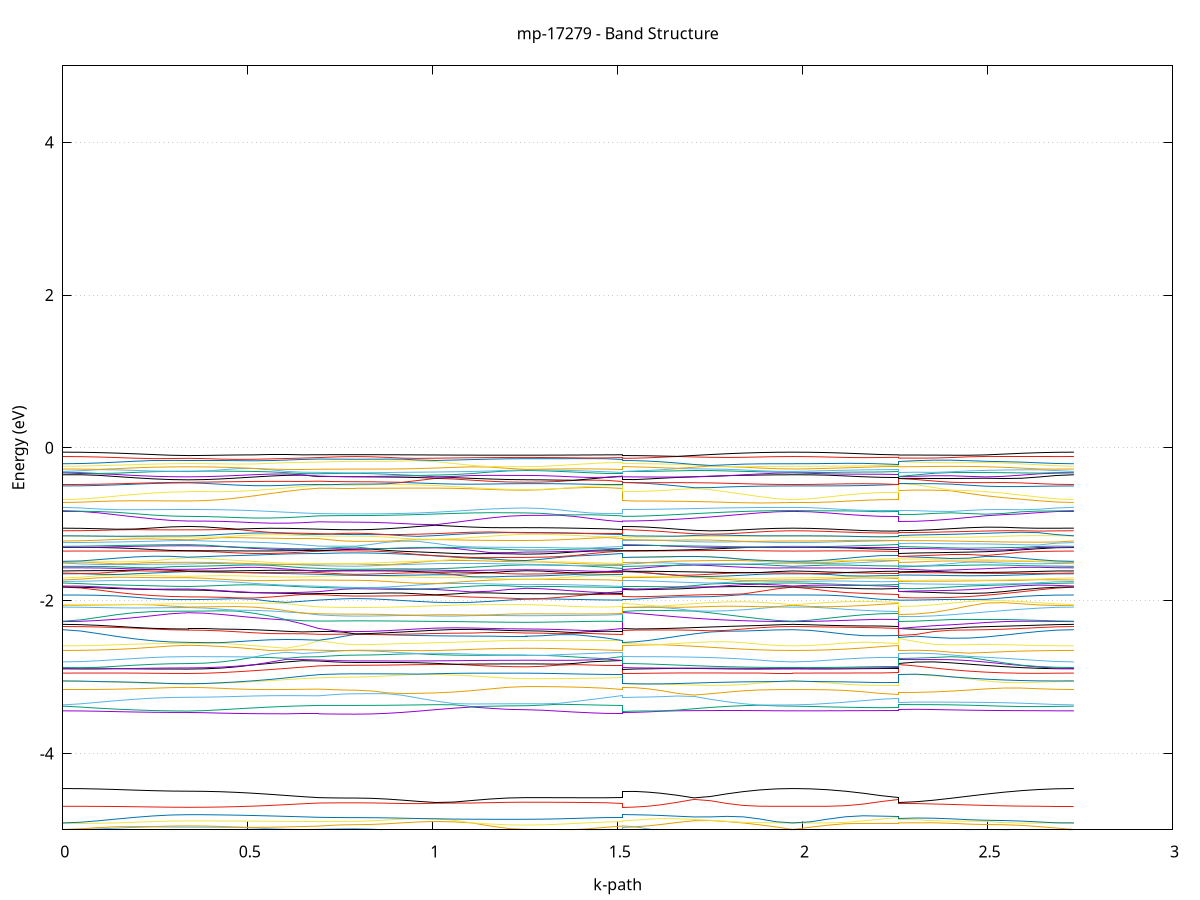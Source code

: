 set title 'mp-17279 - Band Structure'
set xlabel 'k-path'
set ylabel 'Energy (eV)'
set grid y
set yrange [-5:5]
set terminal png size 800,600
set output 'mp-17279_bands_gnuplot.png'
plot '-' using 1:2 with lines notitle, '-' using 1:2 with lines notitle, '-' using 1:2 with lines notitle, '-' using 1:2 with lines notitle, '-' using 1:2 with lines notitle, '-' using 1:2 with lines notitle, '-' using 1:2 with lines notitle, '-' using 1:2 with lines notitle, '-' using 1:2 with lines notitle, '-' using 1:2 with lines notitle, '-' using 1:2 with lines notitle, '-' using 1:2 with lines notitle, '-' using 1:2 with lines notitle, '-' using 1:2 with lines notitle, '-' using 1:2 with lines notitle, '-' using 1:2 with lines notitle, '-' using 1:2 with lines notitle, '-' using 1:2 with lines notitle, '-' using 1:2 with lines notitle, '-' using 1:2 with lines notitle, '-' using 1:2 with lines notitle, '-' using 1:2 with lines notitle, '-' using 1:2 with lines notitle, '-' using 1:2 with lines notitle, '-' using 1:2 with lines notitle, '-' using 1:2 with lines notitle, '-' using 1:2 with lines notitle, '-' using 1:2 with lines notitle, '-' using 1:2 with lines notitle, '-' using 1:2 with lines notitle, '-' using 1:2 with lines notitle, '-' using 1:2 with lines notitle, '-' using 1:2 with lines notitle, '-' using 1:2 with lines notitle, '-' using 1:2 with lines notitle, '-' using 1:2 with lines notitle, '-' using 1:2 with lines notitle, '-' using 1:2 with lines notitle, '-' using 1:2 with lines notitle, '-' using 1:2 with lines notitle, '-' using 1:2 with lines notitle, '-' using 1:2 with lines notitle, '-' using 1:2 with lines notitle, '-' using 1:2 with lines notitle, '-' using 1:2 with lines notitle, '-' using 1:2 with lines notitle, '-' using 1:2 with lines notitle, '-' using 1:2 with lines notitle, '-' using 1:2 with lines notitle, '-' using 1:2 with lines notitle, '-' using 1:2 with lines notitle, '-' using 1:2 with lines notitle, '-' using 1:2 with lines notitle, '-' using 1:2 with lines notitle, '-' using 1:2 with lines notitle, '-' using 1:2 with lines notitle, '-' using 1:2 with lines notitle, '-' using 1:2 with lines notitle, '-' using 1:2 with lines notitle, '-' using 1:2 with lines notitle, '-' using 1:2 with lines notitle, '-' using 1:2 with lines notitle, '-' using 1:2 with lines notitle, '-' using 1:2 with lines notitle, '-' using 1:2 with lines notitle, '-' using 1:2 with lines notitle, '-' using 1:2 with lines notitle, '-' using 1:2 with lines notitle, '-' using 1:2 with lines notitle, '-' using 1:2 with lines notitle, '-' using 1:2 with lines notitle, '-' using 1:2 with lines notitle, '-' using 1:2 with lines notitle, '-' using 1:2 with lines notitle, '-' using 1:2 with lines notitle, '-' using 1:2 with lines notitle, '-' using 1:2 with lines notitle, '-' using 1:2 with lines notitle, '-' using 1:2 with lines notitle, '-' using 1:2 with lines notitle, '-' using 1:2 with lines notitle, '-' using 1:2 with lines notitle, '-' using 1:2 with lines notitle, '-' using 1:2 with lines notitle, '-' using 1:2 with lines notitle, '-' using 1:2 with lines notitle, '-' using 1:2 with lines notitle, '-' using 1:2 with lines notitle, '-' using 1:2 with lines notitle, '-' using 1:2 with lines notitle, '-' using 1:2 with lines notitle, '-' using 1:2 with lines notitle, '-' using 1:2 with lines notitle, '-' using 1:2 with lines notitle, '-' using 1:2 with lines notitle, '-' using 1:2 with lines notitle, '-' using 1:2 with lines notitle, '-' using 1:2 with lines notitle, '-' using 1:2 with lines notitle, '-' using 1:2 with lines notitle, '-' using 1:2 with lines notitle, '-' using 1:2 with lines notitle, '-' using 1:2 with lines notitle, '-' using 1:2 with lines notitle, '-' using 1:2 with lines notitle, '-' using 1:2 with lines notitle, '-' using 1:2 with lines notitle, '-' using 1:2 with lines notitle, '-' using 1:2 with lines notitle, '-' using 1:2 with lines notitle, '-' using 1:2 with lines notitle, '-' using 1:2 with lines notitle, '-' using 1:2 with lines notitle, '-' using 1:2 with lines notitle, '-' using 1:2 with lines notitle, '-' using 1:2 with lines notitle, '-' using 1:2 with lines notitle, '-' using 1:2 with lines notitle, '-' using 1:2 with lines notitle, '-' using 1:2 with lines notitle, '-' using 1:2 with lines notitle, '-' using 1:2 with lines notitle, '-' using 1:2 with lines notitle, '-' using 1:2 with lines notitle, '-' using 1:2 with lines notitle, '-' using 1:2 with lines notitle, '-' using 1:2 with lines notitle, '-' using 1:2 with lines notitle, '-' using 1:2 with lines notitle, '-' using 1:2 with lines notitle, '-' using 1:2 with lines notitle, '-' using 1:2 with lines notitle, '-' using 1:2 with lines notitle, '-' using 1:2 with lines notitle, '-' using 1:2 with lines notitle, '-' using 1:2 with lines notitle, '-' using 1:2 with lines notitle, '-' using 1:2 with lines notitle, '-' using 1:2 with lines notitle, '-' using 1:2 with lines notitle, '-' using 1:2 with lines notitle, '-' using 1:2 with lines notitle, '-' using 1:2 with lines notitle, '-' using 1:2 with lines notitle, '-' using 1:2 with lines notitle, '-' using 1:2 with lines notitle, '-' using 1:2 with lines notitle, '-' using 1:2 with lines notitle, '-' using 1:2 with lines notitle, '-' using 1:2 with lines notitle, '-' using 1:2 with lines notitle, '-' using 1:2 with lines notitle, '-' using 1:2 with lines notitle, '-' using 1:2 with lines notitle, '-' using 1:2 with lines notitle, '-' using 1:2 with lines notitle, '-' using 1:2 with lines notitle, '-' using 1:2 with lines notitle, '-' using 1:2 with lines notitle, '-' using 1:2 with lines notitle, '-' using 1:2 with lines notitle, '-' using 1:2 with lines notitle, '-' using 1:2 with lines notitle, '-' using 1:2 with lines notitle, '-' using 1:2 with lines notitle, '-' using 1:2 with lines notitle, '-' using 1:2 with lines notitle, '-' using 1:2 with lines notitle, '-' using 1:2 with lines notitle, '-' using 1:2 with lines notitle, '-' using 1:2 with lines notitle, '-' using 1:2 with lines notitle, '-' using 1:2 with lines notitle, '-' using 1:2 with lines notitle, '-' using 1:2 with lines notitle, '-' using 1:2 with lines notitle, '-' using 1:2 with lines notitle, '-' using 1:2 with lines notitle, '-' using 1:2 with lines notitle, '-' using 1:2 with lines notitle, '-' using 1:2 with lines notitle, '-' using 1:2 with lines notitle, '-' using 1:2 with lines notitle, '-' using 1:2 with lines notitle, '-' using 1:2 with lines notitle, '-' using 1:2 with lines notitle, '-' using 1:2 with lines notitle, '-' using 1:2 with lines notitle, '-' using 1:2 with lines notitle, '-' using 1:2 with lines notitle, '-' using 1:2 with lines notitle, '-' using 1:2 with lines notitle, '-' using 1:2 with lines notitle, '-' using 1:2 with lines notitle, '-' using 1:2 with lines notitle, '-' using 1:2 with lines notitle, '-' using 1:2 with lines notitle, '-' using 1:2 with lines notitle, '-' using 1:2 with lines notitle, '-' using 1:2 with lines notitle, '-' using 1:2 with lines notitle, '-' using 1:2 with lines notitle, '-' using 1:2 with lines notitle, '-' using 1:2 with lines notitle, '-' using 1:2 with lines notitle, '-' using 1:2 with lines notitle, '-' using 1:2 with lines notitle, '-' using 1:2 with lines notitle, '-' using 1:2 with lines notitle, '-' using 1:2 with lines notitle, '-' using 1:2 with lines notitle, '-' using 1:2 with lines notitle, '-' using 1:2 with lines notitle, '-' using 1:2 with lines notitle, '-' using 1:2 with lines notitle, '-' using 1:2 with lines notitle, '-' using 1:2 with lines notitle, '-' using 1:2 with lines notitle, '-' using 1:2 with lines notitle, '-' using 1:2 with lines notitle, '-' using 1:2 with lines notitle, '-' using 1:2 with lines notitle, '-' using 1:2 with lines notitle, '-' using 1:2 with lines notitle, '-' using 1:2 with lines notitle, '-' using 1:2 with lines notitle, '-' using 1:2 with lines notitle, '-' using 1:2 with lines notitle, '-' using 1:2 with lines notitle, '-' using 1:2 with lines notitle, '-' using 1:2 with lines notitle, '-' using 1:2 with lines notitle, '-' using 1:2 with lines notitle, '-' using 1:2 with lines notitle, '-' using 1:2 with lines notitle, '-' using 1:2 with lines notitle, '-' using 1:2 with lines notitle, '-' using 1:2 with lines notitle, '-' using 1:2 with lines notitle, '-' using 1:2 with lines notitle, '-' using 1:2 with lines notitle, '-' using 1:2 with lines notitle, '-' using 1:2 with lines notitle, '-' using 1:2 with lines notitle
0.000000 -19.293036
0.048542 -19.290336
0.097083 -19.282236
0.145625 -19.268936
0.194166 -19.250536
0.242708 -19.227236
0.291249 -19.199436
0.339791 -19.173136
0.339791 -19.173136
0.383807 -19.171036
0.427824 -19.164536
0.471840 -19.153936
0.515857 -19.139336
0.559873 -19.121236
0.603890 -19.100436
0.647906 -19.079536
0.691923 -19.066536
0.691923 -19.066536
0.725307 -19.059136
0.758691 -19.056236
0.792075 -19.055536
0.792075 -19.055536
0.833914 -19.057236
0.875752 -19.062236
0.917591 -19.069836
0.959430 -19.079436
0.959430 -19.079436
1.008264 -19.091936
1.057098 -19.104336
1.105933 -19.115436
1.154767 -19.124036
1.203601 -19.129536
1.252435 -19.131336
1.252435 -19.131336
1.295857 -19.129336
1.339278 -19.123336
1.382699 -19.113436
1.426121 -19.099836
1.469542 -19.083236
1.512963 -19.066536
1.512963 -19.173136
1.547890 -19.175736
1.582817 -19.183136
1.617744 -19.194136
1.617744 -19.194136
1.662192 -19.211236
1.706639 -19.229336
1.751087 -19.246936
1.795534 -19.262536
1.839981 -19.275536
1.884429 -19.285136
1.928876 -19.291036
1.973324 -19.293036
1.973324 -19.293036
2.021005 -19.290636
2.068687 -19.283636
2.116369 -19.272736
2.164050 -19.259336
2.211732 -19.246936
2.259413 -19.241436
2.259413 -19.095536
2.306808 -19.108936
2.354202 -19.137536
2.401596 -19.169436
2.448990 -19.200036
2.496384 -19.227336
2.543778 -19.250436
2.591173 -19.268836
2.638567 -19.282236
2.685961 -19.290336
2.733355 -19.293036
e
0.000000 -18.932436
0.048542 -18.944236
0.097083 -18.973336
0.145625 -19.010836
0.194166 -19.051336
0.242708 -19.091736
0.291249 -19.130236
0.339791 -19.160236
0.339791 -19.160236
0.383807 -19.157736
0.427824 -19.150336
0.471840 -19.138236
0.515857 -19.121636
0.559873 -19.101036
0.603890 -19.076836
0.647906 -19.050136
0.691923 -19.022336
0.691923 -19.022336
0.725307 -19.022336
0.758691 -19.022836
0.792075 -19.023136
0.792075 -19.023136
0.833914 -19.020736
0.875752 -19.013736
0.917591 -19.002136
0.959430 -18.986136
0.959430 -18.986136
1.008264 -18.989936
1.057098 -19.004236
1.105933 -19.016036
1.154767 -19.024836
1.203601 -19.030336
1.252435 -19.032136
1.252435 -19.032136
1.295857 -19.030336
1.339278 -19.024836
1.382699 -19.015836
1.426121 -19.003836
1.469542 -18.996836
1.512963 -19.022336
1.512963 -19.160236
1.547890 -19.158636
1.582817 -19.153936
1.617744 -19.146136
1.617744 -19.146136
1.662192 -19.131736
1.706639 -19.112536
1.751087 -19.088936
1.795534 -19.061236
1.839981 -19.029836
1.884429 -18.995536
1.928876 -18.959636
1.973324 -18.932436
1.973324 -18.932436
2.021005 -18.958536
2.068687 -18.997836
2.116369 -19.037136
2.164050 -19.072036
2.211732 -19.097736
2.259413 -19.107736
2.259413 -18.992436
2.306808 -18.986936
2.354202 -18.983136
2.401596 -18.983336
2.448990 -18.983236
2.496384 -18.981136
2.543778 -18.976036
2.591173 -18.967636
2.638567 -18.955936
2.685961 -18.941936
2.733355 -18.932436
e
0.000000 -18.905336
0.048542 -18.916936
0.097083 -18.939336
0.145625 -18.961436
0.194166 -18.979836
0.242708 -18.993336
0.291249 -19.001636
0.339791 -19.004436
0.339791 -19.004436
0.383807 -19.001936
0.427824 -18.994436
0.471840 -18.982136
0.515857 -18.965136
0.559873 -18.944136
0.603890 -18.919536
0.647906 -18.942936
0.691923 -18.968536
0.691923 -18.968536
0.725307 -18.959136
0.758691 -18.944936
0.792075 -18.937036
0.792075 -18.937036
0.833914 -18.940136
0.875752 -18.948636
0.917591 -18.960536
0.959430 -18.973936
0.959430 -18.973936
1.008264 -18.962036
1.057098 -18.933136
1.105933 -18.900536
1.154767 -18.866736
1.203601 -18.865136
1.252435 -18.865036
1.252435 -18.865036
1.295857 -18.873436
1.339278 -18.895536
1.382699 -18.925336
1.426121 -18.958036
1.469542 -18.982736
1.512963 -18.968536
1.512963 -19.004436
1.547890 -19.002436
1.582817 -18.996936
1.617744 -18.988636
1.617744 -18.988636
1.662192 -18.975036
1.706639 -18.958836
1.751087 -18.940536
1.795534 -18.920236
1.839981 -18.898236
1.884429 -18.874936
1.928876 -18.877936
1.973324 -18.905336
1.973324 -18.905336
2.021005 -18.887736
2.068687 -18.871136
2.116369 -18.870436
2.164050 -18.876436
2.211732 -18.880336
2.259413 -18.881636
2.259413 -18.956936
2.306808 -18.949836
2.354202 -18.927536
2.401596 -18.901336
2.448990 -18.883236
2.496384 -18.873536
2.543778 -18.866436
2.591173 -18.859736
2.638567 -18.872536
2.685961 -18.893336
2.733355 -18.905336
e
0.000000 -18.833436
0.048542 -18.828736
0.097083 -18.818336
0.145625 -18.805236
0.194166 -18.790036
0.242708 -18.772936
0.291249 -18.755436
0.339791 -18.745336
0.339791 -18.745336
0.383807 -18.746336
0.427824 -18.751236
0.471840 -18.776736
0.515857 -18.817336
0.559873 -18.860936
0.603890 -18.904036
0.647906 -18.892736
0.691923 -18.866136
0.691923 -18.866136
0.725307 -18.855836
0.758691 -18.857236
0.792075 -18.866936
0.792075 -18.866936
0.833914 -18.866636
0.875752 -18.865836
0.917591 -18.865336
0.959430 -18.865136
0.959430 -18.865136
1.008264 -18.865236
1.057098 -18.865336
1.105933 -18.865336
1.154767 -18.865236
1.203601 -18.837336
1.252435 -18.824536
1.252435 -18.824536
1.295857 -18.827136
1.339278 -18.834136
1.382699 -18.843336
1.426121 -18.852636
1.469542 -18.860536
1.512963 -18.866136
1.512963 -18.745336
1.547890 -18.743636
1.582817 -18.738936
1.617744 -18.732536
1.617744 -18.732536
1.662192 -18.724636
1.706639 -18.732536
1.751087 -18.751736
1.795534 -18.776736
1.839981 -18.807136
1.884429 -18.841536
1.928876 -18.850936
1.973324 -18.833436
1.973324 -18.833436
2.021005 -18.844936
2.068687 -18.856536
2.116369 -18.855236
2.164050 -18.848836
2.211732 -18.845036
2.259413 -18.843836
2.259413 -18.865336
2.306808 -18.864636
2.354202 -18.862236
2.401596 -18.856236
2.448990 -18.844436
2.496384 -18.833436
2.543778 -18.835336
2.591173 -18.849936
2.638567 -18.849436
2.685961 -18.839836
2.733355 -18.833436
e
0.000000 -18.813836
0.048542 -18.797736
0.097083 -18.762036
0.145625 -18.718236
0.194166 -18.670936
0.242708 -18.667636
0.291249 -18.690336
0.339791 -18.702336
0.339791 -18.702336
0.383807 -18.711536
0.427824 -18.734536
0.471840 -18.749336
0.515857 -18.756936
0.559873 -18.766636
0.603890 -18.779236
0.647906 -18.795036
0.691923 -18.812836
0.691923 -18.812836
0.725307 -18.836336
0.758691 -18.847836
0.792075 -18.844736
0.792075 -18.844736
0.833914 -18.843836
0.875752 -18.840936
0.917591 -18.835036
0.959430 -18.825736
0.959430 -18.825736
1.008264 -18.810636
1.057098 -18.791536
1.105933 -18.769236
1.154767 -18.745436
1.203601 -18.723736
1.252435 -18.713636
1.252435 -18.713636
1.295857 -18.719536
1.339278 -18.733036
1.382699 -18.750436
1.426121 -18.770436
1.469542 -18.791736
1.512963 -18.812836
1.512963 -18.702336
1.547890 -18.703136
1.582817 -18.705636
1.617744 -18.709936
1.617744 -18.709936
1.662192 -18.718936
1.706639 -18.720736
1.751087 -18.723736
1.795534 -18.734536
1.839981 -18.751636
1.884429 -18.773036
1.928876 -18.796436
1.973324 -18.813836
1.973324 -18.813836
2.021005 -18.794736
2.068687 -18.763236
2.116369 -18.731036
2.164050 -18.702736
2.211732 -18.681436
2.259413 -18.672636
2.259413 -18.805136
2.306808 -18.799536
2.354202 -18.783536
2.401596 -18.760336
2.448990 -18.740936
2.496384 -18.748236
2.543778 -18.762436
2.591173 -18.776036
2.638567 -18.790936
2.685961 -18.805536
2.733355 -18.813836
e
0.000000 -18.628936
0.048542 -18.623936
0.097083 -18.617236
0.145625 -18.624236
0.194166 -18.643836
0.242708 -18.623536
0.291249 -18.582836
0.339791 -18.564636
0.339791 -18.564636
0.383807 -18.563236
0.427824 -18.559836
0.471840 -18.556636
0.515857 -18.559136
0.559873 -18.574636
0.603890 -18.603436
0.647906 -18.638236
0.691923 -18.672236
0.691923 -18.672236
0.725307 -18.692436
0.758691 -18.706436
0.792075 -18.711636
0.792075 -18.711636
0.833914 -18.706936
0.875752 -18.694036
0.917591 -18.675136
0.959430 -18.652636
0.959430 -18.652636
1.008264 -18.625436
1.057098 -18.602836
1.105933 -18.599636
1.154767 -18.612636
1.203601 -18.639636
1.252435 -18.652836
1.252435 -18.652836
1.295857 -18.642436
1.339278 -18.632236
1.382699 -18.641736
1.426121 -18.652836
1.469542 -18.663336
1.512963 -18.672236
1.512963 -18.564636
1.547890 -18.566036
1.582817 -18.570136
1.617744 -18.576436
1.617744 -18.576436
1.662192 -18.586336
1.706639 -18.596836
1.751087 -18.606436
1.795534 -18.614536
1.839981 -18.620836
1.884429 -18.625336
1.928876 -18.628036
1.973324 -18.628936
1.973324 -18.628936
2.021005 -18.626336
2.068687 -18.620236
2.116369 -18.614636
2.164050 -18.614336
2.211732 -18.619136
2.259413 -18.622736
2.259413 -18.610236
2.306808 -18.630336
2.354202 -18.658336
2.401596 -18.685036
2.448990 -18.701336
2.496384 -18.687936
2.543778 -18.670336
2.591173 -18.656736
2.638567 -18.643236
2.685961 -18.632836
2.733355 -18.628936
e
0.000000 -18.514836
0.048542 -18.518036
0.097083 -18.517936
0.145625 -18.499636
0.194166 -18.467036
0.242708 -18.432536
0.291249 -18.406536
0.339791 -18.396936
0.339791 -18.396936
0.383807 -18.389636
0.427824 -18.400836
0.471840 -18.423636
0.515857 -18.445236
0.559873 -18.457636
0.603890 -18.468736
0.647906 -18.496636
0.691923 -18.519236
0.691923 -18.519236
0.725307 -18.521136
0.758691 -18.522336
0.792075 -18.522736
0.792075 -18.522736
0.833914 -18.532736
0.875752 -18.548036
0.917591 -18.561536
0.959430 -18.572736
0.959430 -18.572736
1.008264 -18.583336
1.057098 -18.591936
1.105933 -18.595636
1.154767 -18.608136
1.203601 -18.619236
1.252435 -18.626236
1.252435 -18.626236
1.295857 -18.627236
1.339278 -18.618336
1.382699 -18.589536
1.426121 -18.560936
1.469542 -18.536436
1.512963 -18.519236
1.512963 -18.396936
1.547890 -18.399636
1.582817 -18.405336
1.617744 -18.410936
1.617744 -18.410936
1.662192 -18.418436
1.706639 -18.438636
1.751087 -18.459036
1.795534 -18.478036
1.839981 -18.493836
1.884429 -18.505436
1.928876 -18.512536
1.973324 -18.514836
1.973324 -18.514836
2.021005 -18.514336
2.068687 -18.511236
2.116369 -18.501436
2.164050 -18.482536
2.211732 -18.459036
2.259413 -18.445636
2.259413 -18.587336
2.306808 -18.567736
2.354202 -18.541236
2.401596 -18.558136
2.448990 -18.586536
2.496384 -18.602936
2.543778 -18.597636
2.591173 -18.575036
2.638567 -18.548136
2.685961 -18.524936
2.733355 -18.514836
e
0.000000 -18.396736
0.048542 -18.389336
0.097083 -18.371436
0.145625 -18.349236
0.194166 -18.355636
0.242708 -18.367536
0.291249 -18.375036
0.339791 -18.383136
0.339791 -18.383136
0.383807 -18.385636
0.427824 -18.382236
0.471840 -18.383236
0.515857 -18.400936
0.559873 -18.436236
0.603890 -18.463036
0.647906 -18.470936
0.691923 -18.484736
0.691923 -18.484736
0.725307 -18.487436
0.758691 -18.489036
0.792075 -18.489636
0.792075 -18.489636
0.833914 -18.477136
0.875752 -18.455736
0.917591 -18.438236
0.959430 -18.434436
0.959430 -18.434436
1.008264 -18.451536
1.057098 -18.482036
1.105933 -18.515836
1.154767 -18.546236
1.203601 -18.566336
1.252435 -18.572736
1.252435 -18.572736
1.295857 -18.570536
1.339278 -18.561036
1.382699 -18.543036
1.426121 -18.520436
1.469542 -18.498836
1.512963 -18.484736
1.512963 -18.383136
1.547890 -18.381236
1.582817 -18.387936
1.617744 -18.400036
1.617744 -18.400036
1.662192 -18.415336
1.706639 -18.414736
1.751087 -18.409536
1.795534 -18.403436
1.839981 -18.399536
1.884429 -18.397636
1.928876 -18.396936
1.973324 -18.396736
1.973324 -18.396736
2.021005 -18.394136
2.068687 -18.386736
2.116369 -18.374536
2.164050 -18.360636
2.211732 -18.380536
2.259413 -18.392636
2.259413 -18.486036
2.306808 -18.497336
2.354202 -18.524036
2.401596 -18.511436
2.448990 -18.482436
2.496384 -18.450836
2.543778 -18.415836
2.591173 -18.377236
2.638567 -18.361536
2.685961 -18.385736
2.733355 -18.396736
e
0.000000 -18.266636
0.048542 -18.293536
0.097083 -18.318436
0.145625 -18.339236
0.194166 -18.326036
0.242708 -18.320036
0.291249 -18.362736
0.339791 -18.376036
0.339791 -18.376036
0.383807 -18.380036
0.427824 -18.372136
0.471840 -18.369336
0.515857 -18.384236
0.559873 -18.383436
0.603890 -18.377036
0.647906 -18.360636
0.691923 -18.334136
0.691923 -18.334136
0.725307 -18.300536
0.758691 -18.270336
0.792075 -18.246736
0.792075 -18.246736
0.833914 -18.257436
0.875752 -18.281236
0.917591 -18.311936
0.959430 -18.347736
0.959430 -18.347736
1.008264 -18.392836
1.057098 -18.435936
1.105933 -18.465636
1.154767 -18.471936
1.203601 -18.465936
1.252435 -18.462336
1.252435 -18.462336
1.295857 -18.455836
1.339278 -18.438636
1.382699 -18.415036
1.426121 -18.388636
1.469542 -18.361436
1.512963 -18.334136
1.512963 -18.376036
1.547890 -18.379336
1.582817 -18.377836
1.617744 -18.374636
1.617744 -18.374636
1.662192 -18.370736
1.706639 -18.365836
1.751087 -18.357136
1.795534 -18.341336
1.839981 -18.318536
1.884429 -18.293736
1.928876 -18.274236
1.973324 -18.266636
1.973324 -18.266636
2.021005 -18.284736
2.068687 -18.307636
2.116369 -18.332136
2.164050 -18.353136
2.211732 -18.331636
2.259413 -18.307136
2.259413 -18.350936
2.306808 -18.353336
2.354202 -18.350636
2.401596 -18.340636
2.448990 -18.327036
2.496384 -18.314736
2.543778 -18.313836
2.591173 -18.332436
2.638567 -18.334136
2.685961 -18.295036
2.733355 -18.266636
e
0.000000 -18.262536
0.048542 -18.232136
0.097083 -18.197036
0.145625 -18.219536
0.194166 -18.269436
0.242708 -18.302636
0.291249 -18.279236
0.339791 -18.265536
0.339791 -18.265536
0.383807 -18.281736
0.427824 -18.312736
0.471840 -18.326036
0.515857 -18.302836
0.559873 -18.274436
0.603890 -18.248036
0.647906 -18.226036
0.691923 -18.210636
0.691923 -18.210636
0.725307 -18.210436
0.758691 -18.224636
0.792075 -18.243136
0.792075 -18.243136
0.833914 -18.249236
0.875752 -18.263336
0.917591 -18.275436
0.959430 -18.273936
0.959430 -18.273936
1.008264 -18.250036
1.057098 -18.212636
1.105933 -18.180636
1.154767 -18.188536
1.203601 -18.197336
1.252435 -18.201236
1.252435 -18.201236
1.295857 -18.198136
1.339278 -18.191036
1.382699 -18.186536
1.426121 -18.191036
1.469542 -18.200636
1.512963 -18.210636
1.512963 -18.265536
1.547890 -18.261736
1.582817 -18.251936
1.617744 -18.239736
1.617744 -18.239736
1.662192 -18.227036
1.706639 -18.224236
1.751087 -18.231036
1.795534 -18.240936
1.839981 -18.250136
1.884429 -18.257036
1.928876 -18.261136
1.973324 -18.262536
1.973324 -18.262536
2.021005 -18.247936
2.068687 -18.235036
2.116369 -18.225036
2.164050 -18.218936
2.211732 -18.257136
2.259413 -18.287736
2.259413 -18.303036
2.306808 -18.284636
2.354202 -18.247936
2.401596 -18.219736
2.448990 -18.225636
2.496384 -18.244136
2.543778 -18.257436
2.591173 -18.255936
2.638567 -18.250336
2.685961 -18.250536
2.733355 -18.262536
e
0.000000 -18.132836
0.048542 -18.144236
0.097083 -18.174836
0.145625 -18.157836
0.194166 -18.117636
0.242708 -18.136336
0.291249 -18.172436
0.339791 -18.191136
0.339791 -18.191136
0.383807 -18.178036
0.427824 -18.154736
0.471840 -18.133436
0.515857 -18.116736
0.559873 -18.140936
0.603890 -18.165036
0.647906 -18.183936
0.691923 -18.197336
0.691923 -18.197336
0.725307 -18.209236
0.758691 -18.210036
0.792075 -18.209936
0.792075 -18.209936
0.833914 -18.203836
0.875752 -18.194136
0.917591 -18.186036
0.959430 -18.180336
0.959430 -18.180336
1.008264 -18.176936
1.057098 -18.176836
1.105933 -18.173036
1.154767 -18.138836
1.203601 -18.142536
1.252435 -18.144736
1.252435 -18.144736
1.295857 -18.145736
1.339278 -18.147236
1.382699 -18.145336
1.426121 -18.166936
1.469542 -18.185736
1.512963 -18.197336
1.512963 -18.191136
1.547890 -18.190036
1.582817 -18.186836
1.617744 -18.182136
1.617744 -18.182136
1.662192 -18.174536
1.706639 -18.166236
1.751087 -18.158136
1.795534 -18.150636
1.839981 -18.143936
1.884429 -18.138436
1.928876 -18.134436
1.973324 -18.132836
1.973324 -18.132836
2.021005 -18.138136
2.068687 -18.154436
2.116369 -18.181536
2.164050 -18.216236
2.211732 -18.213136
2.259413 -18.211636
2.259413 -18.166136
2.306808 -18.168436
2.354202 -18.173536
2.401596 -18.169236
2.448990 -18.135636
2.496384 -18.098536
2.543778 -18.079336
2.591173 -18.083736
2.638567 -18.101536
2.685961 -18.122636
2.733355 -18.132836
e
0.000000 -17.999536
0.048542 -18.008236
0.097083 -18.030636
0.145625 -18.061536
0.194166 -18.097736
0.242708 -18.076536
0.291249 -18.037336
0.339791 -18.014936
0.339791 -18.014936
0.383807 -18.027136
0.427824 -18.052836
0.471840 -18.082536
0.515857 -18.112736
0.559873 -18.104936
0.603890 -18.096536
0.647906 -18.090036
0.691923 -18.083336
0.691923 -18.083336
0.725307 -18.066336
0.758691 -18.055036
0.792075 -18.051036
0.792075 -18.051036
0.833914 -18.043336
0.875752 -18.023336
0.917591 -17.996336
0.959430 -18.027136
0.959430 -18.027136
1.008264 -18.063936
1.057098 -18.095036
1.105933 -18.119336
1.154767 -18.134936
1.203601 -18.115736
1.252435 -18.107536
1.252435 -18.107536
1.295857 -18.112336
1.339278 -18.125936
1.382699 -18.143136
1.426121 -18.128136
1.469542 -18.106436
1.512963 -18.083336
1.512963 -18.014936
1.547890 -18.023436
1.582817 -18.042636
1.617744 -18.062636
1.617744 -18.062636
1.662192 -18.078936
1.706639 -18.076936
1.751087 -18.057236
1.795534 -18.027036
1.839981 -17.992436
1.884429 -17.977436
1.928876 -17.993136
1.973324 -17.999536
1.973324 -17.999536
2.021005 -17.997836
2.068687 -17.995136
2.116369 -17.997136
2.164050 -18.003136
2.211732 -18.007936
2.259413 -18.009736
2.259413 -17.996436
2.306808 -18.001136
2.354202 -18.009136
2.401596 -18.016336
2.448990 -18.021336
2.496384 -18.022236
2.543778 -18.015236
2.591173 -18.006336
2.638567 -18.002136
2.685961 -18.000136
2.733355 -17.999536
e
0.000000 -17.916636
0.048542 -17.912836
0.097083 -17.905136
0.145625 -17.897536
0.194166 -17.891936
0.242708 -17.889636
0.291249 -17.927036
0.339791 -17.949036
0.339791 -17.949036
0.383807 -17.937736
0.427824 -17.915036
0.471840 -17.890536
0.515857 -17.868136
0.559873 -17.850636
0.603890 -17.839736
0.647906 -17.836436
0.691923 -17.840136
0.691923 -17.840136
0.725307 -17.862736
0.758691 -17.877736
0.792075 -17.883136
0.792075 -17.883136
0.833914 -17.911336
0.875752 -17.952136
0.917591 -17.991436
0.959430 -17.966136
0.959430 -17.966136
1.008264 -17.929436
1.057098 -17.892436
1.105933 -17.855336
1.154767 -17.818136
1.203601 -17.783136
1.252435 -17.764736
1.252435 -17.764736
1.295857 -17.766636
1.339278 -17.772436
1.382699 -17.781736
1.426121 -17.793936
1.469542 -17.808236
1.512963 -17.840136
1.512963 -17.949036
1.547890 -17.948336
1.582817 -17.946336
1.617744 -17.943436
1.617744 -17.943436
1.662192 -17.939636
1.706639 -17.937136
1.751087 -17.938636
1.795534 -17.946036
1.839981 -17.959836
1.884429 -17.957936
1.928876 -17.929136
1.973324 -17.916636
1.973324 -17.916636
2.021005 -17.924236
2.068687 -17.937236
2.116369 -17.941636
2.164050 -17.936936
2.211732 -17.930736
2.259413 -17.928136
2.259413 -17.984236
2.306808 -17.980636
2.354202 -17.975936
2.401596 -17.972936
2.448990 -17.971536
2.496384 -17.969636
2.543778 -17.961836
2.591173 -17.942636
2.638567 -17.923336
2.685961 -17.916836
2.733355 -17.916636
e
0.000000 -17.795336
0.048542 -17.789136
0.097083 -17.792436
0.145625 -17.818436
0.194166 -17.852036
0.242708 -17.888236
0.291249 -17.886236
0.339791 -17.885636
0.339791 -17.885636
0.383807 -17.883836
0.427824 -17.878536
0.471840 -17.869936
0.515857 -17.859136
0.559873 -17.847336
0.603890 -17.836236
0.647906 -17.827736
0.691923 -17.823236
0.691923 -17.823236
0.725307 -17.831336
0.758691 -17.837136
0.792075 -17.839336
0.792075 -17.839336
0.833914 -17.811136
0.875752 -17.771236
0.917591 -17.735936
0.959430 -17.710736
0.959430 -17.710736
1.008264 -17.695536
1.057098 -17.689836
1.105933 -17.688036
1.154767 -17.687736
1.203601 -17.687736
1.252435 -17.687836
1.252435 -17.687836
1.295857 -17.688236
1.339278 -17.702636
1.382699 -17.733036
1.426121 -17.768836
1.469542 -17.805636
1.512963 -17.823236
1.512963 -17.885636
1.547890 -17.875636
1.582817 -17.851836
1.617744 -17.823036
1.617744 -17.823036
1.662192 -17.786736
1.706639 -17.756436
1.751087 -17.737436
1.795534 -17.747436
1.839981 -17.756136
1.884429 -17.764136
1.928876 -17.785236
1.973324 -17.795336
1.973324 -17.795336
2.021005 -17.785436
2.068687 -17.769036
2.116369 -17.775136
2.164050 -17.781736
2.211732 -17.786836
2.259413 -17.788836
2.259413 -17.690536
2.306808 -17.692936
2.354202 -17.700736
2.401596 -17.715036
2.448990 -17.736536
2.496384 -17.764236
2.543778 -17.793636
2.591173 -17.817736
2.638567 -17.825736
2.685961 -17.811836
2.733355 -17.795336
e
0.000000 -17.763036
0.048542 -17.767936
0.097083 -17.762936
0.145625 -17.738936
0.194166 -17.714236
0.242708 -17.693836
0.291249 -17.680536
0.339791 -17.675936
0.339791 -17.675936
0.383807 -17.673336
0.427824 -17.666636
0.471840 -17.658536
0.515857 -17.651436
0.559873 -17.646136
0.603890 -17.642136
0.647906 -17.638936
0.691923 -17.636536
0.691923 -17.636536
0.725307 -17.633136
0.758691 -17.631036
0.792075 -17.630236
0.792075 -17.630236
0.833914 -17.629436
0.875752 -17.626436
0.917591 -17.618836
0.959430 -17.603536
0.959430 -17.603536
1.008264 -17.575936
1.057098 -17.544536
1.105933 -17.550136
1.154767 -17.597536
1.203601 -17.640536
1.252435 -17.662036
1.252435 -17.662036
1.295857 -17.667936
1.339278 -17.670036
1.382699 -17.661936
1.426121 -17.651936
1.469542 -17.642936
1.512963 -17.636536
1.512963 -17.675936
1.547890 -17.677636
1.582817 -17.682536
1.617744 -17.690336
1.617744 -17.690336
1.662192 -17.703736
1.706639 -17.719236
1.751087 -17.734636
1.795534 -17.733536
1.839981 -17.744236
1.884429 -17.760736
1.928876 -17.762636
1.973324 -17.763036
1.973324 -17.763036
2.021005 -17.764636
2.068687 -17.763336
2.116369 -17.739436
2.164050 -17.719036
2.211732 -17.705336
2.259413 -17.700536
2.259413 -17.556836
2.306808 -17.563436
2.354202 -17.580336
2.401596 -17.602236
2.448990 -17.625036
2.496384 -17.647036
2.543778 -17.668936
2.591173 -17.692036
2.638567 -17.717336
2.685961 -17.744436
2.733355 -17.763036
e
0.000000 -17.501436
0.048542 -17.498936
0.097083 -17.492536
0.145625 -17.484336
0.194166 -17.476236
0.242708 -17.469636
0.291249 -17.465536
0.339791 -17.464136
0.339791 -17.464136
0.383807 -17.463336
0.427824 -17.460436
0.471840 -17.454436
0.515857 -17.444336
0.559873 -17.430636
0.603890 -17.415036
0.647906 -17.399836
0.691923 -17.387336
0.691923 -17.387336
0.725307 -17.377036
0.758691 -17.370836
0.792075 -17.368836
0.792075 -17.368836
0.833914 -17.373136
0.875752 -17.385136
0.917591 -17.403536
0.959430 -17.427736
0.959430 -17.427736
1.008264 -17.462936
1.057098 -17.504336
1.105933 -17.515636
1.154767 -17.492936
1.203601 -17.478436
1.252435 -17.473436
1.252435 -17.473436
1.295857 -17.467236
1.339278 -17.452036
1.382699 -17.433236
1.426121 -17.414936
1.469542 -17.399336
1.512963 -17.387336
1.512963 -17.464136
1.547890 -17.466436
1.582817 -17.473236
1.617744 -17.483336
1.617744 -17.483336
1.662192 -17.498636
1.706639 -17.513236
1.751087 -17.523236
1.795534 -17.525236
1.839981 -17.519736
1.884429 -17.511136
1.928876 -17.504136
1.973324 -17.501436
1.973324 -17.501436
2.021005 -17.502636
2.068687 -17.505936
2.116369 -17.510936
2.164050 -17.516436
2.211732 -17.520836
2.259413 -17.522636
2.259413 -17.479536
2.306808 -17.477936
2.354202 -17.475236
2.401596 -17.474036
2.448990 -17.475536
2.496384 -17.479336
2.543778 -17.484836
2.591173 -17.490836
2.638567 -17.496236
2.685961 -17.500036
2.733355 -17.501436
e
0.000000 -17.349936
0.048542 -17.349636
0.097083 -17.348936
0.145625 -17.347836
0.194166 -17.346536
0.242708 -17.345236
0.291249 -17.344236
0.339791 -17.343936
0.339791 -17.343936
0.383807 -17.343836
0.427824 -17.343836
0.471840 -17.343736
0.515857 -17.343536
0.559873 -17.343136
0.603890 -17.342636
0.647906 -17.341836
0.691923 -17.341036
0.691923 -17.341036
0.725307 -17.339636
0.758691 -17.338136
0.792075 -17.337136
0.792075 -17.337136
0.833914 -17.336436
0.875752 -17.334336
0.917591 -17.331036
0.959430 -17.330036
0.959430 -17.330036
1.008264 -17.332136
1.057098 -17.335536
1.105933 -17.339136
1.154767 -17.342136
1.203601 -17.344136
1.252435 -17.344836
1.252435 -17.344836
1.295857 -17.344736
1.339278 -17.344336
1.382699 -17.343836
1.426121 -17.343136
1.469542 -17.342136
1.512963 -17.341036
1.512963 -17.343936
1.547890 -17.342736
1.582817 -17.339736
1.617744 -17.335536
1.617744 -17.335536
1.662192 -17.329636
1.706639 -17.332336
1.751087 -17.336036
1.795534 -17.340036
1.839981 -17.343936
1.884429 -17.347136
1.928876 -17.349236
1.973324 -17.349936
1.973324 -17.349936
2.021005 -17.349336
2.068687 -17.347336
2.116369 -17.344236
2.164050 -17.340136
2.211732 -17.335636
2.259413 -17.332836
2.259413 -17.332436
2.306808 -17.333236
2.354202 -17.334936
2.401596 -17.337036
2.448990 -17.339336
2.496384 -17.341836
2.543778 -17.344436
2.591173 -17.346736
2.638567 -17.348436
2.685961 -17.349536
2.733355 -17.349936
e
0.000000 -17.323336
0.048542 -17.323536
0.097083 -17.324336
0.145625 -17.325236
0.194166 -17.326136
0.242708 -17.326836
0.291249 -17.327336
0.339791 -17.327536
0.339791 -17.327536
0.383807 -17.327436
0.427824 -17.327236
0.471840 -17.326936
0.515857 -17.326836
0.559873 -17.326936
0.603890 -17.327436
0.647906 -17.328436
0.691923 -17.329836
0.691923 -17.329836
0.725307 -17.331936
0.758691 -17.333836
0.792075 -17.335036
0.792075 -17.335036
0.833914 -17.333836
0.875752 -17.331536
0.917591 -17.330036
0.959430 -17.327236
0.959430 -17.327236
1.008264 -17.322736
1.057098 -17.319536
1.105933 -17.318936
1.154767 -17.320736
1.203601 -17.322836
1.252435 -17.323836
1.252435 -17.323836
1.295857 -17.324036
1.339278 -17.324636
1.382699 -17.325436
1.426121 -17.326636
1.469542 -17.328136
1.512963 -17.329836
1.512963 -17.327536
1.547890 -17.327536
1.582817 -17.327636
1.617744 -17.328136
1.617744 -17.328136
1.662192 -17.329636
1.706639 -17.324236
1.751087 -17.320236
1.795534 -17.318236
1.839981 -17.318736
1.884429 -17.320736
1.928876 -17.322536
1.973324 -17.323336
1.973324 -17.323336
2.021005 -17.322836
2.068687 -17.321836
2.116369 -17.321236
2.164050 -17.322336
2.211732 -17.325036
2.259413 -17.327236
2.259413 -17.322536
2.306808 -17.321936
2.354202 -17.321236
2.401596 -17.321236
2.448990 -17.321736
2.496384 -17.322336
2.543778 -17.322736
2.591173 -17.323036
2.638567 -17.323136
2.685961 -17.323236
2.733355 -17.323336
e
0.000000 -17.308536
0.048542 -17.309436
0.097083 -17.311536
0.145625 -17.314036
0.194166 -17.316536
0.242708 -17.318736
0.291249 -17.320236
0.339791 -17.320836
0.339791 -17.320836
0.383807 -17.320536
0.427824 -17.319836
0.471840 -17.318736
0.515857 -17.317336
0.559873 -17.315636
0.603890 -17.313936
0.647906 -17.312036
0.691923 -17.310236
0.691923 -17.310236
0.725307 -17.309036
0.758691 -17.308036
0.792075 -17.307536
0.792075 -17.307536
0.833914 -17.307436
0.875752 -17.307136
0.917591 -17.307536
0.959430 -17.309636
0.959430 -17.309636
1.008264 -17.310736
1.057098 -17.311036
1.105933 -17.311136
1.154767 -17.311336
1.203601 -17.311436
1.252435 -17.311436
1.252435 -17.311436
1.295857 -17.311336
1.339278 -17.311036
1.382699 -17.310636
1.426121 -17.310436
1.469542 -17.310336
1.512963 -17.310236
1.512963 -17.320836
1.547890 -17.320736
1.582817 -17.320336
1.617744 -17.319636
1.617744 -17.319636
1.662192 -17.318036
1.706639 -17.315636
1.751087 -17.312936
1.795534 -17.310036
1.839981 -17.308136
1.884429 -17.308436
1.928876 -17.308536
1.973324 -17.308536
1.973324 -17.308536
2.021005 -17.308836
2.068687 -17.309636
2.116369 -17.310336
2.164050 -17.309936
2.211732 -17.308736
2.259413 -17.307736
2.259413 -17.311536
2.306808 -17.311536
2.354202 -17.311336
2.401596 -17.310936
2.448990 -17.310536
2.496384 -17.310236
2.543778 -17.309836
2.591173 -17.309436
2.638567 -17.309036
2.685961 -17.308636
2.733355 -17.308536
e
0.000000 -17.302536
0.048542 -17.301636
0.097083 -17.300336
0.145625 -17.298436
0.194166 -17.297036
0.242708 -17.296036
0.291249 -17.295636
0.339791 -17.295636
0.339791 -17.295636
0.383807 -17.295436
0.427824 -17.295036
0.471840 -17.297736
0.515857 -17.300136
0.559873 -17.301836
0.603890 -17.302636
0.647906 -17.302436
0.691923 -17.301636
0.691923 -17.301636
0.725307 -17.301036
0.758691 -17.302036
0.792075 -17.302636
0.792075 -17.302636
0.833914 -17.302636
0.875752 -17.304536
0.917591 -17.306736
0.959430 -17.306236
0.959430 -17.306236
1.008264 -17.305636
1.057098 -17.304736
1.105933 -17.302836
1.154767 -17.300136
1.203601 -17.297836
1.252435 -17.296836
1.252435 -17.296836
1.295857 -17.296836
1.339278 -17.298236
1.382699 -17.299736
1.426121 -17.300836
1.469542 -17.301436
1.512963 -17.301636
1.512963 -17.295636
1.547890 -17.295736
1.582817 -17.296236
1.617744 -17.297136
1.617744 -17.297136
1.662192 -17.298936
1.706639 -17.301436
1.751087 -17.304336
1.795534 -17.306836
1.839981 -17.307136
1.884429 -17.304736
1.928876 -17.303036
1.973324 -17.302536
1.973324 -17.302536
2.021005 -17.302636
2.068687 -17.303136
2.116369 -17.304036
2.164050 -17.305136
2.211732 -17.306136
2.259413 -17.307036
2.259413 -17.305236
2.306808 -17.304736
2.354202 -17.303236
2.401596 -17.300736
2.448990 -17.298736
2.496384 -17.299536
2.543778 -17.300636
2.591173 -17.301436
2.638567 -17.302036
2.685961 -17.302436
2.733355 -17.302536
e
0.000000 -17.301836
0.048542 -17.301436
0.097083 -17.300036
0.145625 -17.298436
0.194166 -17.296036
0.242708 -17.293236
0.291249 -17.293536
0.339791 -17.293636
0.339791 -17.293636
0.383807 -17.293536
0.427824 -17.294736
0.471840 -17.294436
0.515857 -17.293836
0.559873 -17.294136
0.603890 -17.295736
0.647906 -17.297336
0.691923 -17.299036
0.691923 -17.299036
0.725307 -17.300636
0.758691 -17.300636
0.792075 -17.300436
0.792075 -17.300436
0.833914 -17.301636
0.875752 -17.302336
0.917591 -17.302136
0.959430 -17.301736
0.959430 -17.301736
1.008264 -17.301036
1.057098 -17.299936
1.105933 -17.298536
1.154767 -17.297236
1.203601 -17.296236
1.252435 -17.295836
1.252435 -17.295836
1.295857 -17.296636
1.339278 -17.296836
1.382699 -17.296836
1.426121 -17.297036
1.469542 -17.297936
1.512963 -17.299036
1.512963 -17.293636
1.547890 -17.293836
1.582817 -17.294636
1.617744 -17.295836
1.617744 -17.295836
1.662192 -17.297836
1.706639 -17.299636
1.751087 -17.300936
1.795534 -17.301636
1.839981 -17.301936
1.884429 -17.302036
1.928876 -17.302036
1.973324 -17.301836
1.973324 -17.301836
2.021005 -17.301836
2.068687 -17.301336
2.116369 -17.300536
2.164050 -17.299236
2.211732 -17.297736
2.259413 -17.296636
2.259413 -17.295636
2.306808 -17.295836
2.354202 -17.296436
2.401596 -17.297236
2.448990 -17.298036
2.496384 -17.298036
2.543778 -17.298836
2.591173 -17.299836
2.638567 -17.300836
2.685961 -17.301636
2.733355 -17.301836
e
0.000000 -17.289936
0.048542 -17.290136
0.097083 -17.290636
0.145625 -17.291436
0.194166 -17.292336
0.242708 -17.293136
0.291249 -17.290336
0.339791 -17.288536
0.339791 -17.288536
0.383807 -17.291236
0.427824 -17.293236
0.471840 -17.292936
0.515857 -17.293136
0.559873 -17.293236
0.603890 -17.292636
0.647906 -17.292136
0.691923 -17.291736
0.691923 -17.291736
0.725307 -17.290636
0.758691 -17.289636
0.792075 -17.289336
0.792075 -17.289336
0.833914 -17.288736
0.875752 -17.287836
0.917591 -17.287436
0.959430 -17.287336
0.959430 -17.287336
1.008264 -17.287536
1.057098 -17.287836
1.105933 -17.288036
1.154767 -17.288736
1.203601 -17.289136
1.252435 -17.289236
1.252435 -17.289236
1.295857 -17.289236
1.339278 -17.290636
1.382699 -17.292236
1.426121 -17.293136
1.469542 -17.292836
1.512963 -17.291736
1.512963 -17.288536
1.547890 -17.288636
1.582817 -17.289136
1.617744 -17.289636
1.617744 -17.289636
1.662192 -17.290236
1.706639 -17.290536
1.751087 -17.290236
1.795534 -17.289236
1.839981 -17.289436
1.884429 -17.289636
1.928876 -17.289836
1.973324 -17.289936
1.973324 -17.289936
2.021005 -17.289936
2.068687 -17.289936
2.116369 -17.290436
2.164050 -17.291536
2.211732 -17.293136
2.259413 -17.294236
2.259413 -17.293736
2.306808 -17.293836
2.354202 -17.293936
2.401596 -17.294136
2.448990 -17.293636
2.496384 -17.291336
2.543778 -17.288536
2.591173 -17.287436
2.638567 -17.288536
2.685961 -17.289636
2.733355 -17.289936
e
0.000000 -17.283836
0.048542 -17.283536
0.097083 -17.282536
0.145625 -17.281336
0.194166 -17.280536
0.242708 -17.281036
0.291249 -17.283036
0.339791 -17.284836
0.339791 -17.284836
0.383807 -17.281936
0.427824 -17.278536
0.471840 -17.279936
0.515857 -17.280336
0.559873 -17.279436
0.603890 -17.279036
0.647906 -17.280436
0.691923 -17.281436
0.691923 -17.281436
0.725307 -17.281336
0.758691 -17.281036
0.792075 -17.280836
0.792075 -17.280836
0.833914 -17.280536
0.875752 -17.279936
0.917591 -17.280436
0.959430 -17.281536
0.959430 -17.281536
1.008264 -17.283536
1.057098 -17.285936
1.105933 -17.287736
1.154767 -17.288336
1.203601 -17.288536
1.252435 -17.288636
1.252435 -17.288636
1.295857 -17.288436
1.339278 -17.286536
1.382699 -17.284336
1.426121 -17.283336
1.469542 -17.282536
1.512963 -17.281436
1.512963 -17.284836
1.547890 -17.285236
1.582817 -17.286236
1.617744 -17.287236
1.617744 -17.287236
1.662192 -17.288136
1.706639 -17.288636
1.751087 -17.288936
1.795534 -17.289236
1.839981 -17.287636
1.884429 -17.285936
1.928876 -17.284436
1.973324 -17.283836
1.973324 -17.283836
2.021005 -17.284236
2.068687 -17.285036
2.116369 -17.286036
2.164050 -17.286636
2.211732 -17.286936
2.259413 -17.287036
2.259413 -17.286036
2.306808 -17.285836
2.354202 -17.285236
2.401596 -17.284236
2.448990 -17.284236
2.496384 -17.285236
2.543778 -17.286036
2.591173 -17.285836
2.638567 -17.284636
2.685961 -17.283936
2.733355 -17.283836
e
0.000000 -17.283836
0.048542 -17.283436
0.097083 -17.282436
0.145625 -17.280936
0.194166 -17.279436
0.242708 -17.277936
0.291249 -17.276736
0.339791 -17.276136
0.339791 -17.276136
0.383807 -17.276936
0.427824 -17.278136
0.471840 -17.275236
0.515857 -17.275836
0.559873 -17.277436
0.603890 -17.277236
0.647906 -17.276836
0.691923 -17.277036
0.691923 -17.277036
0.725307 -17.277636
0.758691 -17.279036
0.792075 -17.279736
0.792075 -17.279736
0.833914 -17.279736
0.875752 -17.279436
0.917591 -17.277736
0.959430 -17.276136
0.959430 -17.276136
1.008264 -17.277636
1.057098 -17.279336
1.105933 -17.281136
1.154767 -17.282936
1.203601 -17.284636
1.252435 -17.285336
1.252435 -17.285336
1.295857 -17.285036
1.339278 -17.284636
1.382699 -17.284036
1.426121 -17.282036
1.469542 -17.279636
1.512963 -17.277036
1.512963 -17.276136
1.547890 -17.276236
1.582817 -17.276336
1.617744 -17.276536
1.617744 -17.276536
1.662192 -17.276636
1.706639 -17.276536
1.751087 -17.278136
1.795534 -17.279836
1.839981 -17.281436
1.884429 -17.282636
1.928876 -17.283536
1.973324 -17.283836
1.973324 -17.283836
2.021005 -17.283436
2.068687 -17.282336
2.116369 -17.280736
2.164050 -17.278736
2.211732 -17.276936
2.259413 -17.276136
2.259413 -17.279336
2.306808 -17.279936
2.354202 -17.281236
2.401596 -17.282536
2.448990 -17.282636
2.496384 -17.281836
2.543778 -17.281836
2.591173 -17.282636
2.638567 -17.283336
2.685961 -17.283736
2.733355 -17.283836
e
0.000000 -17.276036
0.048542 -17.275736
0.097083 -17.274936
0.145625 -17.273636
0.194166 -17.272436
0.242708 -17.272936
0.291249 -17.273836
0.339791 -17.274436
0.339791 -17.274436
0.383807 -17.274136
0.427824 -17.274036
0.471840 -17.274536
0.515857 -17.274336
0.559873 -17.275236
0.603890 -17.276136
0.647906 -17.275736
0.691923 -17.276036
0.691923 -17.276036
0.725307 -17.274936
0.758691 -17.272136
0.792075 -17.269936
0.792075 -17.269936
0.833914 -17.270436
0.875752 -17.271636
0.917591 -17.273536
0.959430 -17.275536
0.959430 -17.275536
1.008264 -17.275136
1.057098 -17.275136
1.105933 -17.275436
1.154767 -17.275736
1.203601 -17.275936
1.252435 -17.275936
1.252435 -17.275936
1.295857 -17.275736
1.339278 -17.275236
1.382699 -17.274536
1.426121 -17.274036
1.469542 -17.274236
1.512963 -17.276036
1.512963 -17.274436
1.547890 -17.274236
1.582817 -17.273936
1.617744 -17.274036
1.617744 -17.274036
1.662192 -17.275036
1.706639 -17.276536
1.751087 -17.276236
1.795534 -17.275936
1.839981 -17.275736
1.884429 -17.275736
1.928876 -17.275936
1.973324 -17.276036
1.973324 -17.276036
2.021005 -17.275836
2.068687 -17.275336
2.116369 -17.274936
2.164050 -17.274536
2.211732 -17.274336
2.259413 -17.274336
2.259413 -17.273736
2.306808 -17.273436
2.354202 -17.272736
2.401596 -17.272336
2.448990 -17.273836
2.496384 -17.275636
2.543778 -17.276836
2.591173 -17.277136
2.638567 -17.276836
2.685961 -17.276336
2.733355 -17.276036
e
0.000000 -17.269636
0.048542 -17.269836
0.097083 -17.270236
0.145625 -17.270936
0.194166 -17.271236
0.242708 -17.270236
0.291249 -17.269336
0.339791 -17.268736
0.339791 -17.268736
0.383807 -17.269336
0.427824 -17.270536
0.471840 -17.271736
0.515857 -17.272736
0.559873 -17.273736
0.603890 -17.274536
0.647906 -17.274036
0.691923 -17.270936
0.691923 -17.270936
0.725307 -17.268936
0.758691 -17.267336
0.792075 -17.268236
0.792075 -17.268236
0.833914 -17.269236
0.875752 -17.270536
0.917591 -17.271536
0.959430 -17.272036
0.959430 -17.272036
1.008264 -17.271236
1.057098 -17.269436
1.105933 -17.267336
1.154767 -17.265436
1.203601 -17.263536
1.252435 -17.262036
1.252435 -17.262036
1.295857 -17.263236
1.339278 -17.265136
1.382699 -17.267136
1.426121 -17.269336
1.469542 -17.270836
1.512963 -17.270936
1.512963 -17.268736
1.547890 -17.268636
1.582817 -17.268536
1.617744 -17.268436
1.617744 -17.268436
1.662192 -17.268236
1.706639 -17.268136
1.751087 -17.268236
1.795534 -17.268436
1.839981 -17.268836
1.884429 -17.269236
1.928876 -17.269536
1.973324 -17.269636
1.973324 -17.269636
2.021005 -17.269636
2.068687 -17.269636
2.116369 -17.269936
2.164050 -17.270436
2.211732 -17.270936
2.259413 -17.271236
2.259413 -17.265336
2.306808 -17.266636
2.354202 -17.268836
2.401596 -17.270736
2.448990 -17.270836
2.496384 -17.270536
2.543778 -17.270036
2.591173 -17.269736
2.638567 -17.269636
2.685961 -17.269636
2.733355 -17.269636
e
0.000000 -17.265836
0.048542 -17.266136
0.097083 -17.267136
0.145625 -17.268536
0.194166 -17.269936
0.242708 -17.269936
0.291249 -17.268536
0.339791 -17.268036
0.339791 -17.268036
0.383807 -17.268736
0.427824 -17.270136
0.471840 -17.271636
0.515857 -17.271436
0.559873 -17.269836
0.603890 -17.268336
0.647906 -17.267036
0.691923 -17.265536
0.691923 -17.265536
0.725307 -17.265836
0.758691 -17.266836
0.792075 -17.266636
0.792075 -17.266636
0.833914 -17.265536
0.875752 -17.263736
0.917591 -17.262036
0.959430 -17.260336
0.959430 -17.260336
1.008264 -17.259936
1.057098 -17.260336
1.105933 -17.260836
1.154767 -17.261236
1.203601 -17.261436
1.252435 -17.261536
1.252435 -17.261536
1.295857 -17.262136
1.339278 -17.262336
1.382699 -17.262736
1.426121 -17.263336
1.469542 -17.264236
1.512963 -17.265536
1.512963 -17.268036
1.547890 -17.268136
1.582817 -17.268236
1.617744 -17.267936
1.617744 -17.267936
1.662192 -17.267136
1.706639 -17.266436
1.751087 -17.265836
1.795534 -17.265636
1.839981 -17.265636
1.884429 -17.265736
1.928876 -17.265836
1.973324 -17.265836
1.973324 -17.265836
2.021005 -17.265936
2.068687 -17.266036
2.116369 -17.266036
2.164050 -17.266036
2.211732 -17.266036
2.259413 -17.266136
2.259413 -17.262736
2.306808 -17.262536
2.354202 -17.263136
2.401596 -17.264536
2.448990 -17.266136
2.496384 -17.267336
2.543778 -17.267836
2.591173 -17.267536
2.638567 -17.266736
2.685961 -17.266136
2.733355 -17.265836
e
0.000000 -17.257036
0.048542 -17.257036
0.097083 -17.257336
0.145625 -17.257636
0.194166 -17.257936
0.242708 -17.258336
0.291249 -17.259736
0.339791 -17.260836
0.339791 -17.260836
0.383807 -17.259836
0.427824 -17.257236
0.471840 -17.254136
0.515857 -17.251036
0.559873 -17.248836
0.603890 -17.248336
0.647906 -17.250336
0.691923 -17.253536
0.691923 -17.253536
0.725307 -17.255736
0.758691 -17.258036
0.792075 -17.258936
0.792075 -17.258936
0.833914 -17.259036
0.875752 -17.259136
0.917591 -17.259336
0.959430 -17.259536
0.959430 -17.259536
1.008264 -17.258636
1.057098 -17.257436
1.105933 -17.257336
1.154767 -17.258336
1.203601 -17.259936
1.252435 -17.261536
1.252435 -17.261536
1.295857 -17.259836
1.339278 -17.258136
1.382699 -17.256536
1.426121 -17.255136
1.469542 -17.254136
1.512963 -17.253536
1.512963 -17.260836
1.547890 -17.260536
1.582817 -17.259736
1.617744 -17.258636
1.617744 -17.258636
1.662192 -17.257036
1.706639 -17.255336
1.751087 -17.253936
1.795534 -17.253436
1.839981 -17.254336
1.884429 -17.255736
1.928876 -17.256636
1.973324 -17.257036
1.973324 -17.257036
2.021005 -17.256736
2.068687 -17.256136
2.116369 -17.255536
2.164050 -17.255436
2.211732 -17.256236
2.259413 -17.256736
2.259413 -17.258436
2.306808 -17.257636
2.354202 -17.255836
2.401596 -17.253836
2.448990 -17.252436
2.496384 -17.251036
2.543778 -17.251236
2.591173 -17.253136
2.638567 -17.255136
2.685961 -17.256436
2.733355 -17.257036
e
0.000000 -17.245336
0.048542 -17.246036
0.097083 -17.248036
0.145625 -17.250836
0.194166 -17.254036
0.242708 -17.257236
0.291249 -17.258536
0.339791 -17.258636
0.339791 -17.258636
0.383807 -17.257636
0.427824 -17.255336
0.471840 -17.252436
0.515857 -17.249436
0.559873 -17.246836
0.603890 -17.247536
0.647906 -17.249836
0.691923 -17.253236
0.691923 -17.253236
0.725307 -17.255036
0.758691 -17.256336
0.792075 -17.256836
0.792075 -17.256836
0.833914 -17.256836
0.875752 -17.256636
0.917591 -17.256336
0.959430 -17.255536
0.959430 -17.255536
1.008264 -17.253936
1.057098 -17.251336
1.105933 -17.252036
1.154767 -17.251936
1.203601 -17.251536
1.252435 -17.251236
1.252435 -17.251236
1.295857 -17.251436
1.339278 -17.251636
1.382699 -17.252036
1.426121 -17.252536
1.469542 -17.252836
1.512963 -17.253236
1.512963 -17.258636
1.547890 -17.258336
1.582817 -17.257336
1.617744 -17.255836
1.617744 -17.255836
1.662192 -17.253536
1.706639 -17.250836
1.751087 -17.247936
1.795534 -17.248236
1.839981 -17.247836
1.884429 -17.246736
1.928876 -17.245736
1.973324 -17.245336
1.973324 -17.245336
2.021005 -17.245836
2.068687 -17.247336
2.116369 -17.248936
2.164050 -17.249836
2.211732 -17.249236
2.259413 -17.248536
2.259413 -17.253236
2.306808 -17.253736
2.354202 -17.253936
2.401596 -17.253136
2.448990 -17.251136
2.496384 -17.249436
2.543778 -17.248936
2.591173 -17.247636
2.638567 -17.246436
2.685961 -17.245636
2.733355 -17.245336
e
0.000000 -17.237936
0.048542 -17.237736
0.097083 -17.237436
0.145625 -17.237136
0.194166 -17.237236
0.242708 -17.237636
0.291249 -17.238036
0.339791 -17.238236
0.339791 -17.238236
0.383807 -17.238436
0.427824 -17.239136
0.471840 -17.240436
0.515857 -17.242036
0.559873 -17.243836
0.603890 -17.243036
0.647906 -17.240636
0.691923 -17.238636
0.691923 -17.238536
0.725307 -17.238336
0.758691 -17.238136
0.792075 -17.238136
0.792075 -17.238136
0.833914 -17.238836
0.875752 -17.240736
0.917591 -17.243136
0.959430 -17.245736
0.959430 -17.245736
1.008264 -17.248636
1.057098 -17.250936
1.105933 -17.247736
1.154767 -17.243736
1.203601 -17.242036
1.252435 -17.242436
1.252435 -17.242436
1.295857 -17.242236
1.339278 -17.241636
1.382699 -17.240636
1.426121 -17.239436
1.469542 -17.238336
1.512963 -17.238636
1.512963 -17.238236
1.547890 -17.238036
1.582817 -17.237536
1.617744 -17.238536
1.617744 -17.238536
1.662192 -17.241436
1.706639 -17.244336
1.751087 -17.246836
1.795534 -17.245136
1.839981 -17.242536
1.884429 -17.240236
1.928876 -17.238536
1.973324 -17.237936
1.973324 -17.237936
2.021005 -17.238336
2.068687 -17.239436
2.116369 -17.240836
2.164050 -17.242536
2.211732 -17.244236
2.259413 -17.245236
2.259413 -17.249136
2.306808 -17.248136
2.354202 -17.246536
2.401596 -17.245936
2.448990 -17.246536
2.496384 -17.247236
2.543778 -17.245636
2.591173 -17.243236
2.638567 -17.240836
2.685961 -17.238836
2.733355 -17.237936
e
0.000000 -17.233436
0.048542 -17.233536
0.097083 -17.233536
0.145625 -17.233436
0.194166 -17.233136
0.242708 -17.232636
0.291249 -17.232536
0.339791 -17.232736
0.339791 -17.232736
0.383807 -17.232636
0.427824 -17.232736
0.471840 -17.232836
0.515857 -17.233336
0.559873 -17.233936
0.603890 -17.234636
0.647906 -17.235536
0.691923 -17.236436
0.691923 -17.236436
0.725307 -17.235936
0.758691 -17.235636
0.792075 -17.235536
0.792075 -17.235536
0.833914 -17.235336
0.875752 -17.234836
0.917591 -17.234236
0.959430 -17.234636
0.959430 -17.234636
1.008264 -17.236036
1.057098 -17.237736
1.105933 -17.239436
1.154767 -17.240936
1.203601 -17.239736
1.252435 -17.236836
1.252435 -17.236836
1.295857 -17.236636
1.339278 -17.236236
1.382699 -17.236536
1.426121 -17.236936
1.469542 -17.237336
1.512963 -17.236436
1.512963 -17.232736
1.547890 -17.234236
1.582817 -17.236236
1.617744 -17.236736
1.617744 -17.236736
1.662192 -17.235536
1.706639 -17.234236
1.751087 -17.232936
1.795534 -17.231936
1.839981 -17.231336
1.884429 -17.232136
1.928876 -17.233136
1.973324 -17.233436
1.973324 -17.233436
2.021005 -17.233236
2.068687 -17.232636
2.116369 -17.232036
2.164050 -17.231536
2.211732 -17.231236
2.259413 -17.231136
2.259413 -17.235136
2.306808 -17.235336
2.354202 -17.235536
2.401596 -17.235036
2.448990 -17.233936
2.496384 -17.232836
2.543778 -17.232236
2.591173 -17.232036
2.638567 -17.232336
2.685961 -17.232936
2.733355 -17.233436
e
0.000000 -17.231436
0.048542 -17.231436
0.097083 -17.231436
0.145625 -17.231636
0.194166 -17.231936
0.242708 -17.232236
0.291249 -17.232236
0.339791 -17.232136
0.339791 -17.232136
0.383807 -17.232236
0.427824 -17.232436
0.471840 -17.232736
0.515857 -17.232936
0.559873 -17.233336
0.603890 -17.233736
0.647906 -17.233936
0.691923 -17.233836
0.691923 -17.233836
0.725307 -17.233536
0.758691 -17.233336
0.792075 -17.233236
0.792075 -17.233236
0.833914 -17.233236
0.875752 -17.233236
0.917591 -17.233736
0.959430 -17.233436
0.959430 -17.233436
1.008264 -17.232536
1.057098 -17.231936
1.105933 -17.231836
1.154767 -17.232436
1.203601 -17.233836
1.252435 -17.235936
1.252435 -17.235936
1.295857 -17.236036
1.339278 -17.236236
1.382699 -17.235536
1.426121 -17.234936
1.469542 -17.234336
1.512963 -17.233836
1.512963 -17.232136
1.547890 -17.230836
1.582817 -17.229736
1.617744 -17.228836
1.617744 -17.228836
1.662192 -17.228336
1.706639 -17.228336
1.751087 -17.228836
1.795534 -17.229836
1.839981 -17.230936
1.884429 -17.231236
1.928876 -17.231336
1.973324 -17.231436
1.973324 -17.231436
2.021005 -17.231336
2.068687 -17.231036
2.116369 -17.230836
2.164050 -17.230536
2.211732 -17.230436
2.259413 -17.230336
2.259413 -17.233336
2.306808 -17.233036
2.354202 -17.232536
2.401596 -17.232136
2.448990 -17.231736
2.496384 -17.231436
2.543778 -17.231136
2.591173 -17.231036
2.638567 -17.231236
2.685961 -17.231336
2.733355 -17.231436
e
0.000000 -9.075136
0.048542 -9.076836
0.097083 -9.081336
0.145625 -9.086536
0.194166 -9.090836
0.242708 -9.093136
0.291249 -9.093936
0.339791 -9.093936
0.339791 -9.093936
0.383807 -9.098336
0.427824 -9.110936
0.471840 -9.129936
0.515857 -9.153036
0.559873 -9.177336
0.603890 -9.200536
0.647906 -9.220536
0.691923 -9.235836
0.691923 -9.235836
0.725307 -9.252936
0.758691 -9.263336
0.792075 -9.266736
0.792075 -9.266736
0.833914 -9.260236
0.875752 -9.240936
0.917591 -9.209336
0.959430 -9.166136
0.959430 -9.166136
1.008264 -9.102536
1.057098 -9.027136
1.105933 -8.990036
1.154767 -9.031936
1.203601 -9.058136
1.252435 -9.067036
1.252435 -9.067036
1.295857 -9.078836
1.339278 -9.108136
1.382699 -9.144336
1.426121 -9.180036
1.469542 -9.211336
1.512963 -9.235836
1.512963 -9.093936
1.547890 -9.091936
1.582817 -9.086236
1.617744 -9.077236
1.617744 -9.077236
1.662192 -9.063036
1.706639 -9.049336
1.751087 -9.040936
1.795534 -9.041736
1.839981 -9.050536
1.884429 -9.062336
1.928876 -9.071636
1.973324 -9.075136
1.973324 -9.075136
2.021005 -9.073136
2.068687 -9.067536
2.116369 -9.059536
2.164050 -9.051036
2.211732 -9.044436
2.259413 -9.041936
2.259413 -9.070036
2.306808 -9.075036
2.354202 -9.085636
2.401596 -9.095236
2.448990 -9.100336
2.496384 -9.100336
2.543778 -9.096136
2.591173 -9.089436
2.638567 -9.082336
2.685961 -9.077036
2.733355 -9.075136
e
0.000000 -8.521636
0.048542 -8.539536
0.097083 -8.582336
0.145625 -8.635636
0.194166 -8.688036
0.242708 -8.731236
0.291249 -8.759736
0.339791 -8.769736
0.339791 -8.769736
0.383807 -8.772036
0.427824 -8.778536
0.471840 -8.788236
0.515857 -8.800236
0.559873 -8.813236
0.603890 -8.826236
0.647906 -8.837536
0.691923 -8.845336
0.691923 -8.845336
0.725307 -8.852236
0.758691 -8.856736
0.792075 -8.858236
0.792075 -8.858236
0.833914 -8.857536
0.875752 -8.855736
0.917591 -8.854536
0.959430 -8.858236
0.959430 -8.858236
1.008264 -8.884236
1.057098 -8.936436
1.105933 -8.943336
1.154767 -8.856136
1.203601 -8.774936
1.252435 -8.765236
1.252435 -8.765236
1.295857 -8.770336
1.339278 -8.783336
1.382699 -8.800736
1.426121 -8.818936
1.469542 -8.834636
1.512963 -8.845336
1.512963 -8.769736
1.547890 -8.766236
1.582817 -8.755736
1.617744 -8.738836
1.617744 -8.738836
1.662192 -8.708836
1.706639 -8.671736
1.751087 -8.648536
1.795534 -8.651636
1.839981 -8.630536
1.884429 -8.591836
1.928876 -8.546736
1.973324 -8.521636
1.973324 -8.521636
2.021005 -8.545936
2.068687 -8.592336
2.116369 -8.638236
2.164050 -8.675236
2.211732 -8.699136
2.259413 -8.707336
2.259413 -8.916236
2.306808 -8.907036
2.354202 -8.884436
2.401596 -8.855336
2.448990 -8.821936
2.496384 -8.783836
2.543778 -8.740236
2.591173 -8.690636
2.638567 -8.635236
2.685961 -8.575136
2.733355 -8.521636
e
0.000000 -8.503536
0.048542 -8.492236
0.097083 -8.462736
0.145625 -8.417836
0.194166 -8.421936
0.242708 -8.431636
0.291249 -8.437436
0.339791 -8.439336
0.339791 -8.439336
0.383807 -8.440536
0.427824 -8.444036
0.471840 -8.449336
0.515857 -8.455736
0.559873 -8.461936
0.603890 -8.466736
0.647906 -8.468136
0.691923 -8.464336
0.691923 -8.464336
0.725307 -8.440136
0.758691 -8.421336
0.792075 -8.414036
0.792075 -8.414036
0.833914 -8.476636
0.875752 -8.561836
0.917591 -8.644336
0.959430 -8.715736
0.959430 -8.715736
1.008264 -8.767336
1.057098 -8.779836
1.105933 -8.777136
1.154767 -8.771436
1.203601 -8.766936
1.252435 -8.732036
1.252435 -8.732036
1.295857 -8.715036
1.339278 -8.671536
1.382699 -8.612936
1.426121 -8.547936
1.469542 -8.495636
1.512963 -8.464336
1.512963 -8.439336
1.547890 -8.450736
1.582817 -8.480936
1.617744 -8.521336
1.617744 -8.521336
1.662192 -8.575436
1.706639 -8.621136
1.751087 -8.630536
1.795534 -8.589536
1.839981 -8.553236
1.884429 -8.525736
1.928876 -8.509036
1.973324 -8.503536
1.973324 -8.503536
2.021005 -8.504636
2.068687 -8.509736
2.116369 -8.516736
2.164050 -8.523536
2.211732 -8.528336
2.259413 -8.530036
2.259413 -8.781536
2.306808 -8.771836
2.354202 -8.742836
2.401596 -8.696236
2.448990 -8.637236
2.496384 -8.573136
2.543778 -8.513236
2.591173 -8.468036
2.638567 -8.446736
2.685961 -8.461036
2.733355 -8.503536
e
0.000000 -8.372636
0.048542 -8.378636
0.097083 -8.392736
0.145625 -8.408536
0.194166 -8.360736
0.242708 -8.295736
0.291249 -8.229036
0.339791 -8.188536
0.339791 -8.188536
0.383807 -8.210836
0.427824 -8.255036
0.471840 -8.302436
0.515857 -8.346336
0.559873 -8.382436
0.603890 -8.408136
0.647906 -8.421436
0.691923 -8.421936
0.691923 -8.421936
0.725307 -8.386236
0.758691 -8.362636
0.792075 -8.354436
0.792075 -8.354436
0.833914 -8.296436
0.875752 -8.224336
0.917591 -8.194436
0.959430 -8.239236
0.959430 -8.239236
1.008264 -8.296036
1.057098 -8.355036
1.105933 -8.415936
1.154767 -8.479136
1.203601 -8.542236
1.252435 -8.578436
1.252435 -8.578436
1.295857 -8.574836
1.339278 -8.564236
1.382699 -8.547036
1.426121 -8.523736
1.469542 -8.482436
1.512963 -8.421936
1.512963 -8.188536
1.547890 -8.188336
1.582817 -8.187636
1.617744 -8.186636
1.617744 -8.186636
1.662192 -8.184436
1.706639 -8.181036
1.751087 -8.175436
1.795534 -8.166036
1.839981 -8.214536
1.884429 -8.281436
1.928876 -8.342336
1.973324 -8.372636
1.973324 -8.372636
2.021005 -8.352236
2.068687 -8.316636
2.116369 -8.289436
2.164050 -8.275736
2.211732 -8.271336
2.259413 -8.270536
2.259413 -8.191136
2.306808 -8.192936
2.354202 -8.205236
2.401596 -8.220036
2.448990 -8.234136
2.496384 -8.246236
2.543778 -8.258836
2.591173 -8.282936
2.638567 -8.326036
2.685961 -8.362836
2.733355 -8.372636
e
0.000000 -8.112536
0.048542 -8.096336
0.097083 -8.051936
0.145625 -7.987136
0.194166 -7.907836
0.242708 -7.962636
0.291249 -8.035236
0.339791 -8.077636
0.339791 -8.077636
0.383807 -8.055736
0.427824 -8.012036
0.471840 -7.963136
0.515857 -7.915436
0.559873 -7.960636
0.603890 -7.993336
0.647906 -8.016036
0.691923 -8.038936
0.691923 -8.038936
0.725307 -8.080836
0.758691 -8.110436
0.792075 -8.121436
0.792075 -8.121436
0.833914 -8.130836
0.875752 -8.156736
0.917591 -8.161936
0.959430 -8.112936
0.959430 -8.112936
1.008264 -8.077436
1.057098 -8.065436
1.105933 -8.066436
1.154767 -8.071136
1.203601 -8.075236
1.252435 -8.076736
1.252435 -8.076736
1.295857 -8.072436
1.339278 -8.059736
1.382699 -8.040236
1.426121 -8.017536
1.469542 -8.006036
1.512963 -8.038936
1.512963 -8.077636
1.547890 -8.071336
1.582817 -8.056736
1.617744 -8.043136
1.617744 -8.043136
1.662192 -8.039336
1.706639 -8.057336
1.751087 -8.096336
1.795534 -8.150736
1.839981 -8.152036
1.884429 -8.134636
1.928876 -8.119036
1.973324 -8.112536
1.973324 -8.112536
2.021005 -8.111936
2.068687 -8.110236
2.116369 -8.107736
2.164050 -8.104736
2.211732 -8.102436
2.259413 -8.101536
2.259413 -8.187936
2.306808 -8.187836
2.354202 -8.178136
2.401596 -8.162536
2.448990 -8.142436
2.496384 -8.121936
2.543778 -8.114936
2.591173 -8.128136
2.638567 -8.128936
2.685961 -8.118236
2.733355 -8.112536
e
0.000000 -7.883636
0.048542 -7.860236
0.097083 -7.803136
0.145625 -7.816036
0.194166 -7.887136
0.242708 -7.819036
0.291249 -7.729036
0.339791 -7.674736
0.339791 -7.674736
0.383807 -7.721136
0.427824 -7.791836
0.471840 -7.858336
0.515857 -7.913936
0.559873 -7.867236
0.603890 -7.843136
0.647906 -7.905336
0.691923 -7.946636
0.691923 -7.946636
0.725307 -7.947036
0.758691 -7.947436
0.792075 -7.947536
0.792075 -7.947536
0.833914 -7.949536
0.875752 -7.954536
0.917591 -7.959636
0.959430 -7.960936
0.959430 -7.960936
1.008264 -7.950136
1.057098 -7.923036
1.105933 -7.888636
1.154767 -7.897336
1.203601 -7.938636
1.252435 -7.953336
1.252435 -7.953336
1.295857 -7.943936
1.339278 -7.917636
1.382699 -7.884936
1.426121 -7.923736
1.469542 -7.955336
1.512963 -7.946636
1.512963 -7.674736
1.547890 -7.682536
1.582817 -7.703036
1.617744 -7.730436
1.617744 -7.730436
1.662192 -7.767736
1.706639 -7.802036
1.751087 -7.830436
1.795534 -7.851836
1.839981 -7.866736
1.884429 -7.876336
1.928876 -7.881836
1.973324 -7.883636
1.973324 -7.883636
2.021005 -7.873936
2.068687 -7.844436
2.116369 -7.796136
2.164050 -7.735436
2.211732 -7.688936
2.259413 -7.688036
2.259413 -7.972236
2.306808 -7.960936
2.354202 -7.930136
2.401596 -7.886536
2.448990 -7.873136
2.496384 -7.941936
2.543778 -7.986736
2.591173 -7.978236
2.638567 -7.940336
2.685961 -7.900836
2.733355 -7.883636
e
0.000000 -7.627336
0.048542 -7.668536
0.097083 -7.726136
0.145625 -7.695236
0.194166 -7.599636
0.242708 -7.540636
0.291249 -7.562936
0.339791 -7.581336
0.339791 -7.581336
0.383807 -7.542936
0.427824 -7.554236
0.471840 -7.619336
0.515857 -7.694936
0.559873 -7.771236
0.603890 -7.825436
0.647906 -7.790736
0.691923 -7.765236
0.691923 -7.765236
0.725307 -7.735836
0.758691 -7.703236
0.792075 -7.682736
0.792075 -7.682736
0.833914 -7.670836
0.875752 -7.636636
0.917591 -7.611136
0.959430 -7.641036
0.959430 -7.641036
1.008264 -7.697336
1.057098 -7.766336
1.105933 -7.836636
1.154767 -7.856836
1.203601 -7.834436
1.252435 -7.826336
1.252435 -7.826336
1.295857 -7.833236
1.339278 -7.853436
1.382699 -7.879436
1.426121 -7.836436
1.469542 -7.796136
1.512963 -7.765236
1.512963 -7.581336
1.547890 -7.584336
1.582817 -7.591936
1.617744 -7.601436
1.617744 -7.601436
1.662192 -7.611936
1.706639 -7.618436
1.751087 -7.621536
1.795534 -7.623336
1.839981 -7.624736
1.884429 -7.626036
1.928876 -7.626936
1.973324 -7.627336
1.973324 -7.627336
2.021005 -7.643836
2.068687 -7.666036
2.116369 -7.680136
2.164050 -7.685936
2.211732 -7.674936
2.259413 -7.647336
2.259413 -7.634136
2.306808 -7.654336
2.354202 -7.707536
2.401596 -7.778936
2.448990 -7.817236
2.496384 -7.762136
2.543778 -7.702436
2.591173 -7.662536
2.638567 -7.653936
2.685961 -7.645736
2.733355 -7.627336
e
0.000000 -7.578836
0.048542 -7.543236
0.097083 -7.497636
0.145625 -7.484036
0.194166 -7.514536
0.242708 -7.504536
0.291249 -7.429636
0.339791 -7.462136
0.339791 -7.462136
0.383807 -7.472136
0.427824 -7.436136
0.471840 -7.385836
0.515857 -7.379736
0.559873 -7.380336
0.603890 -7.393136
0.647906 -7.420736
0.691923 -7.461936
0.691923 -7.461936
0.725307 -7.521136
0.758691 -7.574136
0.792075 -7.601936
0.792075 -7.601936
0.833914 -7.600336
0.875752 -7.599936
0.917591 -7.584536
0.959430 -7.520436
0.959430 -7.520436
1.008264 -7.440836
1.057098 -7.368536
1.105933 -7.315836
1.154767 -7.288136
1.203601 -7.279136
1.252435 -7.277836
1.252435 -7.277836
1.295857 -7.284336
1.339278 -7.302936
1.382699 -7.331936
1.426121 -7.369036
1.469542 -7.412536
1.512963 -7.461936
1.512963 -7.462136
1.547890 -7.464236
1.582817 -7.469236
1.617744 -7.475936
1.617744 -7.475936
1.662192 -7.486536
1.706639 -7.499336
1.751087 -7.513836
1.795534 -7.529536
1.839981 -7.545836
1.884429 -7.561436
1.928876 -7.573836
1.973324 -7.578836
1.973324 -7.578836
2.021005 -7.560236
2.068687 -7.532236
2.116369 -7.510636
2.164050 -7.501936
2.211732 -7.510436
2.259413 -7.520936
2.259413 -7.486936
2.306808 -7.488736
2.354202 -7.494636
2.401596 -7.505436
2.448990 -7.520936
2.496384 -7.539336
2.543778 -7.553736
2.591173 -7.544436
2.638567 -7.499436
2.685961 -7.533336
2.733355 -7.578836
e
0.000000 -7.416436
0.048542 -7.426836
0.097083 -7.452436
0.145625 -7.458336
0.194166 -7.426936
0.242708 -7.404336
0.291249 -7.416936
0.339791 -7.397136
0.339791 -7.397136
0.383807 -7.397336
0.427824 -7.393036
0.471840 -7.364636
0.515857 -7.295436
0.559873 -7.243936
0.603890 -7.208236
0.647906 -7.173336
0.691923 -7.140536
0.691923 -7.140536
0.725307 -7.134036
0.758691 -7.129936
0.792075 -7.128536
0.792075 -7.128536
0.833914 -7.161036
0.875752 -7.190736
0.917591 -7.201636
0.959430 -7.190836
0.959430 -7.190836
1.008264 -7.157336
1.057098 -7.114736
1.105933 -7.074736
1.154767 -7.044736
1.203601 -7.026936
1.252435 -7.021236
1.252435 -7.021236
1.295857 -7.025736
1.339278 -7.039536
1.382699 -7.062136
1.426121 -7.090936
1.469542 -7.119936
1.512963 -7.140536
1.512963 -7.397136
1.547890 -7.393036
1.582817 -7.381436
1.617744 -7.363736
1.617744 -7.363736
1.662192 -7.334236
1.706639 -7.299736
1.751087 -7.294636
1.795534 -7.316336
1.839981 -7.349036
1.884429 -7.382836
1.928876 -7.407436
1.973324 -7.416436
1.973324 -7.416436
2.021005 -7.413536
2.068687 -7.406536
2.116369 -7.398936
2.164050 -7.389736
2.211732 -7.373536
2.259413 -7.361836
2.259413 -7.111636
2.306808 -7.107036
2.354202 -7.108936
2.401596 -7.138936
2.448990 -7.189336
2.496384 -7.248136
2.543778 -7.311836
2.591173 -7.381236
2.638567 -7.454536
2.685961 -7.441236
2.733355 -7.416436
e
0.000000 -7.163236
0.048542 -7.154836
0.097083 -7.140836
0.145625 -7.155936
0.194166 -7.226236
0.242708 -7.323436
0.291249 -7.391236
0.339791 -7.389636
0.339791 -7.389636
0.383807 -7.378436
0.427824 -7.352636
0.471840 -7.318136
0.515857 -7.280736
0.559873 -7.233936
0.603890 -7.181236
0.647906 -7.137536
0.691923 -7.102336
0.691923 -7.102336
0.725307 -7.104736
0.758691 -7.106236
0.792075 -7.106736
0.792075 -7.106736
0.833914 -7.068636
0.875752 -7.019836
0.917591 -6.971536
0.959430 -6.925236
0.959430 -6.925236
1.008264 -6.874936
1.057098 -6.828136
1.105933 -6.836636
1.154767 -6.831736
1.203601 -6.819036
1.252435 -6.812736
1.252435 -6.812736
1.295857 -6.832936
1.339278 -6.883136
1.382699 -6.946136
1.426121 -7.009136
1.469542 -7.063436
1.512963 -7.102336
1.512963 -7.389636
1.547890 -7.381136
1.582817 -7.360036
1.617744 -7.334336
1.617744 -7.334336
1.662192 -7.305736
1.706639 -7.290736
1.751087 -7.263736
1.795534 -7.230036
1.839981 -7.201636
1.884429 -7.180536
1.928876 -7.167536
1.973324 -7.163236
1.973324 -7.163236
2.021005 -7.163236
2.068687 -7.163436
2.116369 -7.166636
2.164050 -7.182236
2.211732 -7.212136
2.259413 -7.230736
2.259413 -6.894236
2.306808 -6.910736
2.354202 -6.926536
2.401596 -6.914936
2.448990 -6.896236
2.496384 -6.902936
2.543778 -6.948636
2.591173 -7.015136
2.638567 -7.082636
2.685961 -7.138636
2.733355 -7.163236
e
0.000000 -6.895536
0.048542 -6.910736
0.097083 -6.948936
0.145625 -6.976936
0.194166 -6.964036
0.242708 -6.931036
0.291249 -6.898236
0.339791 -6.882936
0.339791 -6.882936
0.383807 -6.865336
0.427824 -6.822236
0.471840 -6.816036
0.515857 -6.805136
0.559873 -6.785836
0.603890 -6.758836
0.647906 -6.728236
0.691923 -6.699536
0.691923 -6.699536
0.725307 -6.685036
0.758691 -6.675636
0.792075 -6.672436
0.792075 -6.672436
0.833914 -6.679236
0.875752 -6.698236
0.917591 -6.726036
0.959430 -6.758236
0.959430 -6.758236
1.008264 -6.795336
1.057098 -6.824036
1.105933 -6.783436
1.154767 -6.739836
1.203601 -6.701236
1.252435 -6.683136
1.252435 -6.683136
1.295857 -6.685336
1.339278 -6.690536
1.382699 -6.696436
1.426121 -6.700636
1.469542 -6.701736
1.512963 -6.699536
1.512963 -6.882936
1.547890 -6.884936
1.582817 -6.889036
1.617744 -6.892836
1.617744 -6.892836
1.662192 -6.896036
1.706639 -6.897436
1.751087 -6.897636
1.795534 -6.897236
1.839981 -6.896636
1.884429 -6.896036
1.928876 -6.895636
1.973324 -6.895536
1.973324 -6.895536
2.021005 -6.900836
2.068687 -6.915036
2.116369 -6.930636
2.164050 -6.932636
2.211732 -6.909836
2.259413 -6.875136
2.259413 -6.773836
2.306808 -6.750636
2.354202 -6.707336
2.401596 -6.670436
2.448990 -6.661436
2.496384 -6.688236
2.543778 -6.733836
2.591173 -6.790536
2.638567 -6.844236
2.685961 -6.882036
2.733355 -6.895536
e
0.000000 -6.527336
0.048542 -6.550136
0.097083 -6.595836
0.145625 -6.640736
0.194166 -6.680836
0.242708 -6.732836
0.291249 -6.796136
0.339791 -6.821836
0.339791 -6.821836
0.383807 -6.821736
0.427824 -6.820536
0.471840 -6.768636
0.515857 -6.709836
0.559873 -6.645836
0.603890 -6.578536
0.647906 -6.512136
0.691923 -6.452936
0.691923 -6.452936
0.725307 -6.414136
0.758691 -6.381636
0.792075 -6.363236
0.792075 -6.363236
0.833914 -6.359536
0.875752 -6.351036
0.917591 -6.360036
0.959430 -6.372236
0.959430 -6.372236
1.008264 -6.390036
1.057098 -6.414236
1.105933 -6.448936
1.154767 -6.488436
1.203601 -6.524736
1.252435 -6.542036
1.252435 -6.542036
1.295857 -6.538136
1.339278 -6.527336
1.382699 -6.511536
1.426121 -6.492536
1.469542 -6.472336
1.512963 -6.452936
1.512963 -6.821836
1.547890 -6.815336
1.582817 -6.797536
1.617744 -6.771036
1.617744 -6.771036
1.662192 -6.746536
1.706639 -6.728936
1.751087 -6.701636
1.795534 -6.665736
1.839981 -6.624836
1.884429 -6.583336
1.928876 -6.546336
1.973324 -6.527336
1.973324 -6.527336
2.021005 -6.550736
2.068687 -6.604936
2.116369 -6.672436
2.164050 -6.741736
2.211732 -6.806236
2.259413 -6.853536
2.259413 -6.398436
2.306808 -6.407336
2.354202 -6.442636
2.401596 -6.498536
2.448990 -6.549636
2.496384 -6.580836
2.543778 -6.588436
2.591173 -6.573636
2.638567 -6.552036
2.685961 -6.534336
2.733355 -6.527336
e
0.000000 -6.460936
0.048542 -6.475636
0.097083 -6.517436
0.145625 -6.579936
0.194166 -6.655336
0.242708 -6.717236
0.291249 -6.748036
0.339791 -6.762236
0.339791 -6.762236
0.383807 -6.749936
0.427824 -6.711836
0.471840 -6.648736
0.515857 -6.569836
0.559873 -6.487136
0.603890 -6.411336
0.647906 -6.352536
0.691923 -6.320636
0.691923 -6.320636
0.725307 -6.323836
0.758691 -6.333236
0.792075 -6.343536
0.792075 -6.343536
0.833914 -6.345436
0.875752 -6.349736
0.917591 -6.335936
0.959430 -6.320436
0.959430 -6.320436
1.008264 -6.338036
1.057098 -6.372136
1.105933 -6.389536
1.154767 -6.395936
1.203601 -6.397436
1.252435 -6.397636
1.252435 -6.397636
1.295857 -6.383036
1.339278 -6.351336
1.382699 -6.323736
1.426121 -6.310636
1.469542 -6.310836
1.512963 -6.320636
1.512963 -6.762236
1.547890 -6.761736
1.582817 -6.759936
1.617744 -6.756136
1.617744 -6.756136
1.662192 -6.726036
1.706639 -6.668936
1.751087 -6.600336
1.795534 -6.521736
1.839981 -6.435936
1.884429 -6.414236
1.928876 -6.444536
1.973324 -6.460936
1.973324 -6.460936
2.021005 -6.453136
2.068687 -6.441036
2.116369 -6.429936
2.164050 -6.418636
2.211732 -6.405736
2.259413 -6.391936
2.259413 -6.365036
2.306808 -6.376136
2.354202 -6.397636
2.401596 -6.424636
2.448990 -6.452036
2.496384 -6.461036
2.543778 -6.456536
2.591173 -6.453536
2.638567 -6.455036
2.685961 -6.458836
2.733355 -6.460936
e
0.000000 -6.205736
0.048542 -6.170836
0.097083 -6.101136
0.145625 -6.097536
0.194166 -6.094636
0.242708 -6.092736
0.291249 -6.091736
0.339791 -6.091436
0.339791 -6.091436
0.383807 -6.092636
0.427824 -6.096336
0.471840 -6.102636
0.515857 -6.111536
0.559873 -6.122936
0.603890 -6.135936
0.647906 -6.149036
0.691923 -6.159936
0.691923 -6.159936
0.725307 -6.159836
0.758691 -6.159636
0.792075 -6.159636
0.792075 -6.159636
0.833914 -6.173036
0.875752 -6.206536
0.917591 -6.248936
0.959430 -6.292236
0.959430 -6.292236
1.008264 -6.302036
1.057098 -6.284136
1.105933 -6.266436
1.154767 -6.247536
1.203601 -6.226236
1.252435 -6.210936
1.252435 -6.210936
1.295857 -6.208236
1.339278 -6.200736
1.382699 -6.190336
1.426121 -6.178936
1.469542 -6.168336
1.512963 -6.159936
1.512963 -6.091436
1.547890 -6.098936
1.582817 -6.120036
1.617744 -6.151236
1.617744 -6.151236
1.662192 -6.199336
1.706639 -6.249936
1.751087 -6.298136
1.795534 -6.341536
1.839981 -6.379836
1.884429 -6.346636
1.928876 -6.259936
1.973324 -6.205736
1.973324 -6.205736
2.021005 -6.238136
2.068687 -6.283136
2.116369 -6.319336
2.164050 -6.347836
2.211732 -6.370936
2.259413 -6.388136
2.259413 -6.292636
2.306808 -6.300336
2.354202 -6.318736
2.401596 -6.335936
2.448990 -6.343536
2.496384 -6.339436
2.543778 -6.322136
2.591173 -6.292836
2.638567 -6.257036
2.685961 -6.222836
2.733355 -6.205736
e
0.000000 -6.105836
0.048542 -6.104436
0.097083 -6.090436
0.145625 -5.994636
0.194166 -5.897536
0.242708 -5.806836
0.291249 -5.730636
0.339791 -5.693736
0.339791 -5.693736
0.383807 -5.694836
0.427824 -5.700236
0.471840 -5.715836
0.515857 -5.746136
0.559873 -5.786736
0.603890 -5.830936
0.647906 -5.873336
0.691923 -5.910536
0.691923 -5.910536
0.725307 -5.888136
0.758691 -5.870336
0.792075 -5.862836
0.792075 -5.862836
0.833914 -5.849536
0.875752 -5.816136
0.917591 -5.811936
0.959430 -5.851636
0.959430 -5.851636
1.008264 -5.906936
1.057098 -5.967336
1.105933 -6.028636
1.154767 -6.086436
1.203601 -6.135336
1.252435 -6.160836
1.252435 -6.160836
1.295857 -6.155336
1.339278 -6.136336
1.382699 -6.098736
1.426121 -6.042936
1.469542 -5.977136
1.512963 -5.910536
1.512963 -5.693736
1.547890 -5.694636
1.582817 -5.697936
1.617744 -5.704836
1.617744 -5.704836
1.662192 -5.721336
1.706639 -5.749936
1.751087 -5.791636
1.795534 -5.845436
1.839981 -5.909236
1.884429 -5.980736
1.928876 -6.055736
1.973324 -6.105836
1.973324 -6.105836
2.021005 -6.063236
2.068687 -5.991136
2.116369 -5.920136
2.164050 -5.860236
2.211732 -5.818836
2.259413 -5.803836
2.259413 -5.914736
2.306808 -5.916336
2.354202 -5.921536
2.401596 -5.930836
2.448990 -5.945536
2.496384 -5.966036
2.543778 -5.992336
2.591173 -6.023536
2.638567 -6.057536
2.685961 -6.089636
2.733355 -6.105836
e
0.000000 -5.562436
0.048542 -5.563336
0.097083 -5.565436
0.145625 -5.567936
0.194166 -5.570536
0.242708 -5.572836
0.291249 -5.574436
0.339791 -5.575036
0.339791 -5.575036
0.383807 -5.576436
0.427824 -5.601136
0.471840 -5.623836
0.515857 -5.637836
0.559873 -5.648036
0.603890 -5.661736
0.647906 -5.679836
0.691923 -5.694936
0.691923 -5.694936
0.725307 -5.724036
0.758691 -5.747436
0.792075 -5.757236
0.792075 -5.757236
0.833914 -5.763436
0.875752 -5.781936
0.917591 -5.774136
0.959430 -5.731436
0.959430 -5.731436
1.008264 -5.687936
1.057098 -5.656636
1.105933 -5.648636
1.154767 -5.653736
1.203601 -5.656636
1.252435 -5.657636
1.252435 -5.657636
1.295857 -5.656236
1.339278 -5.652136
1.382699 -5.645436
1.426121 -5.643236
1.469542 -5.662736
1.512963 -5.694936
1.512963 -5.575036
1.547890 -5.574936
1.582817 -5.574636
1.617744 -5.573736
1.617744 -5.573736
1.662192 -5.571136
1.706639 -5.566136
1.751087 -5.558436
1.795534 -5.548836
1.839981 -5.552536
1.884429 -5.557636
1.928876 -5.561136
1.973324 -5.562436
1.973324 -5.562436
2.021005 -5.561836
2.068687 -5.560436
2.116369 -5.559136
2.164050 -5.558736
2.211732 -5.559836
2.259413 -5.560736
2.259413 -5.682936
2.306808 -5.674536
2.354202 -5.654136
2.401596 -5.633036
2.448990 -5.619636
2.496384 -5.609136
2.543778 -5.598436
2.591173 -5.586936
2.638567 -5.575536
2.685961 -5.566236
2.733355 -5.562436
e
0.000000 -5.524736
0.048542 -5.521136
0.097083 -5.511936
0.145625 -5.505236
0.194166 -5.511936
0.242708 -5.520736
0.291249 -5.542436
0.339791 -5.563436
0.339791 -5.563436
0.383807 -5.576036
0.427824 -5.580436
0.471840 -5.586536
0.515857 -5.593636
0.559873 -5.600836
0.603890 -5.606936
0.647906 -5.611136
0.691923 -5.612736
0.691923 -5.612736
0.725307 -5.603736
0.758691 -5.594736
0.792075 -5.589836
0.792075 -5.589836
0.833914 -5.592636
0.875752 -5.600136
0.917591 -5.610136
0.959430 -5.620636
0.959430 -5.620636
1.008264 -5.631936
1.057098 -5.641436
1.105933 -5.638936
1.154767 -5.631536
1.203601 -5.629236
1.252435 -5.628836
1.252435 -5.628836
1.295857 -5.629136
1.339278 -5.630336
1.382699 -5.634036
1.426121 -5.636436
1.469542 -5.625336
1.512963 -5.612736
1.512963 -5.563436
1.547890 -5.560636
1.582817 -5.553736
1.617744 -5.546236
1.617744 -5.546236
1.662192 -5.539936
1.706639 -5.538836
1.751087 -5.541736
1.795534 -5.546836
1.839981 -5.539136
1.884429 -5.531336
1.928876 -5.526436
1.973324 -5.524736
1.973324 -5.524736
2.021005 -5.524836
2.068687 -5.526236
2.116369 -5.530436
2.164050 -5.535936
2.211732 -5.540236
2.259413 -5.541836
2.259413 -5.630636
2.306808 -5.628336
2.354202 -5.621136
2.401596 -5.606636
2.448990 -5.583636
2.496384 -5.559936
2.543778 -5.540136
2.591173 -5.526536
2.638567 -5.521636
2.685961 -5.523136
2.733355 -5.524736
e
0.000000 -5.490136
0.048542 -5.492536
0.097083 -5.498336
0.145625 -5.499336
0.194166 -5.485236
0.242708 -5.473136
0.291249 -5.496636
0.339791 -5.502036
0.339791 -5.502036
0.383807 -5.494936
0.427824 -5.484736
0.471840 -5.488736
0.515857 -5.501736
0.559873 -5.513536
0.603890 -5.523836
0.647906 -5.532536
0.691923 -5.539736
0.691923 -5.539736
0.725307 -5.551436
0.758691 -5.562136
0.792075 -5.567636
0.792075 -5.567636
0.833914 -5.566836
0.875752 -5.564336
0.917591 -5.560436
0.959430 -5.555236
0.959430 -5.555236
1.008264 -5.548236
1.057098 -5.540036
1.105933 -5.530336
1.154767 -5.520536
1.203601 -5.513236
1.252435 -5.510536
1.252435 -5.510536
1.295857 -5.510636
1.339278 -5.511336
1.382699 -5.513836
1.426121 -5.519236
1.469542 -5.528036
1.512963 -5.539736
1.512963 -5.502036
1.547890 -5.501736
1.582817 -5.501336
1.617744 -5.502436
1.617744 -5.502436
1.662192 -5.509436
1.706639 -5.518236
1.751087 -5.522436
1.795534 -5.521136
1.839981 -5.514836
1.884429 -5.504936
1.928876 -5.494836
1.973324 -5.490136
1.973324 -5.490136
2.021005 -5.494236
2.068687 -5.501736
2.116369 -5.508236
2.164050 -5.514336
2.211732 -5.519936
2.259413 -5.522136
2.259413 -5.548736
2.306808 -5.547536
2.354202 -5.543936
2.401596 -5.537736
2.448990 -5.529436
2.496384 -5.520336
2.543778 -5.512236
2.591173 -5.505636
2.638567 -5.498936
2.685961 -5.492736
2.733355 -5.490136
e
0.000000 -5.464136
0.048542 -5.462436
0.097083 -5.457436
0.145625 -5.449736
0.194166 -5.441136
0.242708 -5.471036
0.291249 -5.459136
0.339791 -5.453936
0.339791 -5.453936
0.383807 -5.461436
0.427824 -5.474836
0.471840 -5.480936
0.515857 -5.484536
0.559873 -5.491736
0.603890 -5.497036
0.647906 -5.496736
0.691923 -5.491936
0.691923 -5.491936
0.725307 -5.494636
0.758691 -5.495836
0.792075 -5.496236
0.792075 -5.496236
0.833914 -5.492936
0.875752 -5.484636
0.917591 -5.473936
0.959430 -5.462736
0.959430 -5.462736
1.008264 -5.450136
1.057098 -5.437536
1.105933 -5.424236
1.154767 -5.410436
1.203601 -5.396936
1.252435 -5.387236
1.252435 -5.387236
1.295857 -5.387536
1.339278 -5.393836
1.382699 -5.417136
1.426121 -5.448136
1.469542 -5.475236
1.512963 -5.491936
1.512963 -5.453936
1.547890 -5.456836
1.582817 -5.464336
1.617744 -5.472736
1.617744 -5.472736
1.662192 -5.477236
1.706639 -5.475136
1.751087 -5.470936
1.795534 -5.466836
1.839981 -5.463736
1.884429 -5.462436
1.928876 -5.463136
1.973324 -5.464136
1.973324 -5.464136
2.021005 -5.463036
2.068687 -5.462636
2.116369 -5.463436
2.164050 -5.462936
2.211732 -5.461036
2.259413 -5.459936
2.259413 -5.449936
2.306808 -5.447836
2.354202 -5.441836
2.401596 -5.432836
2.448990 -5.422636
2.496384 -5.419036
2.543778 -5.433936
2.591173 -5.447636
2.638567 -5.456836
2.685961 -5.462136
2.733355 -5.464136
e
0.000000 -5.405536
0.048542 -5.406236
0.097083 -5.407936
0.145625 -5.412636
0.194166 -5.440136
0.242708 -5.433836
0.291249 -5.430236
0.339791 -5.429736
0.339791 -5.429736
0.383807 -5.423436
0.427824 -5.415836
0.471840 -5.412036
0.515857 -5.408436
0.559873 -5.404036
0.603890 -5.399436
0.647906 -5.396036
0.691923 -5.394436
0.691923 -5.394436
0.725307 -5.391036
0.758691 -5.388636
0.792075 -5.387836
0.792075 -5.387836
0.833914 -5.390236
0.875752 -5.396536
0.917591 -5.404236
0.959430 -5.409436
0.959430 -5.409436
1.008264 -5.407536
1.057098 -5.393536
1.105933 -5.370336
1.154767 -5.365736
1.203601 -5.372536
1.252435 -5.379936
1.252435 -5.379936
1.295857 -5.383236
1.339278 -5.390336
1.382699 -5.396836
1.426121 -5.399936
1.469542 -5.398736
1.512963 -5.394436
1.512963 -5.429736
1.547890 -5.426836
1.582817 -5.418136
1.617744 -5.410536
1.617744 -5.410536
1.662192 -5.411136
1.706639 -5.411936
1.751087 -5.412236
1.795534 -5.411836
1.839981 -5.410636
1.884429 -5.408836
1.928876 -5.406636
1.973324 -5.405536
1.973324 -5.405536
2.021005 -5.406536
2.068687 -5.407736
2.116369 -5.407836
2.164050 -5.407236
2.211732 -5.406436
2.259413 -5.406136
2.259413 -5.393936
2.306808 -5.389936
2.354202 -5.382236
2.401596 -5.384836
2.448990 -5.397036
2.496384 -5.408336
2.543778 -5.403336
2.591173 -5.400036
2.638567 -5.401536
2.685961 -5.404336
2.733355 -5.405536
e
0.000000 -5.386336
0.048542 -5.387336
0.097083 -5.394736
0.145625 -5.409336
0.194166 -5.409736
0.242708 -5.409036
0.291249 -5.407636
0.339791 -5.406936
0.339791 -5.406936
0.383807 -5.405936
0.427824 -5.400536
0.471840 -5.391036
0.515857 -5.383336
0.559873 -5.378636
0.603890 -5.375236
0.647906 -5.370836
0.691923 -5.364536
0.691923 -5.364536
0.725307 -5.365036
0.758691 -5.365536
0.792075 -5.365836
0.792075 -5.365836
0.833914 -5.365436
0.875752 -5.364436
0.917591 -5.362936
0.959430 -5.361636
0.959430 -5.361636
1.008264 -5.361136
1.057098 -5.361036
1.105933 -5.362136
1.154767 -5.354636
1.203601 -5.349836
1.252435 -5.345736
1.252435 -5.345736
1.295857 -5.351936
1.339278 -5.362936
1.382699 -5.362636
1.426121 -5.353836
1.469542 -5.356536
1.512963 -5.364536
1.512963 -5.406936
1.547890 -5.407136
1.582817 -5.407336
1.617744 -5.399636
1.617744 -5.399636
1.662192 -5.376436
1.706639 -5.373136
1.751087 -5.369236
1.795534 -5.365836
1.839981 -5.363436
1.884429 -5.373636
1.928876 -5.382736
1.973324 -5.386336
1.973324 -5.386336
2.021005 -5.384036
2.068687 -5.379036
2.116369 -5.374336
2.164050 -5.375136
2.211732 -5.378236
2.259413 -5.379636
2.259413 -5.368436
2.306808 -5.369436
2.354202 -5.369936
2.401596 -5.370836
2.448990 -5.377236
2.496384 -5.382336
2.543778 -5.386436
2.591173 -5.389036
2.638567 -5.388436
2.685961 -5.386936
2.733355 -5.386336
e
0.000000 -5.361836
0.048542 -5.361136
0.097083 -5.360036
0.145625 -5.360636
0.194166 -5.364136
0.242708 -5.369936
0.291249 -5.375836
0.339791 -5.378436
0.339791 -5.378436
0.383807 -5.376536
0.427824 -5.371436
0.471840 -5.363236
0.515857 -5.350736
0.559873 -5.334536
0.603890 -5.316336
0.647906 -5.309536
0.691923 -5.323636
0.691923 -5.323636
0.725307 -5.316836
0.758691 -5.306436
0.792075 -5.293536
0.792075 -5.293536
0.833914 -5.308336
0.875752 -5.325536
0.917591 -5.339736
0.959430 -5.342736
0.959430 -5.342736
1.008264 -5.348436
1.057098 -5.353536
1.105933 -5.355736
1.154767 -5.347536
1.203601 -5.337136
1.252435 -5.336936
1.252435 -5.336936
1.295857 -5.335636
1.339278 -5.335436
1.382699 -5.339736
1.426121 -5.347436
1.469542 -5.340536
1.512963 -5.323636
1.512963 -5.378436
1.547890 -5.378636
1.582817 -5.378936
1.617744 -5.378536
1.617744 -5.378536
1.662192 -5.369336
1.706639 -5.332836
1.751087 -5.328636
1.795534 -5.344736
1.839981 -5.360536
1.884429 -5.362436
1.928876 -5.362036
1.973324 -5.361836
1.973324 -5.361836
2.021005 -5.361936
2.068687 -5.362636
2.116369 -5.361736
2.164050 -5.352136
2.211732 -5.334336
2.259413 -5.316036
2.259413 -5.358836
2.306808 -5.359336
2.354202 -5.361636
2.401596 -5.356636
2.448990 -5.347236
2.496384 -5.345136
2.543778 -5.348136
2.591173 -5.353436
2.638567 -5.358236
2.685961 -5.361036
2.733355 -5.361836
e
0.000000 -5.344736
0.048542 -5.342736
0.097083 -5.333936
0.145625 -5.317936
0.194166 -5.299036
0.242708 -5.281336
0.291249 -5.268136
0.339791 -5.262836
0.339791 -5.262836
0.383807 -5.265136
0.427824 -5.270436
0.471840 -5.275936
0.515857 -5.280936
0.559873 -5.287136
0.603890 -5.296536
0.647906 -5.298736
0.691923 -5.286336
0.691923 -5.286336
0.725307 -5.286436
0.758691 -5.286836
0.792075 -5.291336
0.792075 -5.291336
0.833914 -5.304436
0.875752 -5.322336
0.917591 -5.332936
0.959430 -5.341136
0.959430 -5.341136
1.008264 -5.332836
1.057098 -5.314136
1.105933 -5.292536
1.154767 -5.291636
1.203601 -5.297536
1.252435 -5.299536
1.252435 -5.299536
1.295857 -5.298936
1.339278 -5.296136
1.382699 -5.290836
1.426121 -5.285636
1.469542 -5.283736
1.512963 -5.286336
1.512963 -5.262836
1.547890 -5.263736
1.582817 -5.267036
1.617744 -5.273336
1.617744 -5.273336
1.662192 -5.285636
1.706639 -5.297636
1.751087 -5.274036
1.795534 -5.289636
1.839981 -5.307436
1.884429 -5.325336
1.928876 -5.339236
1.973324 -5.344736
1.973324 -5.344736
2.021005 -5.339836
2.068687 -5.325336
2.116369 -5.305336
2.164050 -5.288336
2.211732 -5.289136
2.259413 -5.305036
2.259413 -5.305336
2.306808 -5.308936
2.354202 -5.315636
2.401596 -5.319936
2.448990 -5.320536
2.496384 -5.322836
2.543778 -5.328636
2.591173 -5.334636
2.638567 -5.339736
2.685961 -5.343336
2.733355 -5.344736
e
0.000000 -5.238236
0.048542 -5.238236
0.097083 -5.238036
0.145625 -5.236836
0.194166 -5.234436
0.242708 -5.231336
0.291249 -5.228436
0.339791 -5.227236
0.339791 -5.227236
0.383807 -5.225636
0.427824 -5.220836
0.471840 -5.213536
0.515857 -5.215936
0.559873 -5.220836
0.603890 -5.225636
0.647906 -5.229236
0.691923 -5.231736
0.691923 -5.231736
0.725307 -5.254636
0.758691 -5.275036
0.792075 -5.287136
0.792075 -5.287136
0.833914 -5.269536
0.875752 -5.247936
0.917591 -5.233036
0.959430 -5.242136
0.959430 -5.242136
1.008264 -5.254736
1.057098 -5.267736
1.105933 -5.278636
1.154767 -5.266636
1.203601 -5.249236
1.252435 -5.242336
1.252435 -5.242336
1.295857 -5.241836
1.339278 -5.240236
1.382699 -5.237536
1.426121 -5.233936
1.469542 -5.229636
1.512963 -5.231736
1.512963 -5.227236
1.547890 -5.230636
1.582817 -5.235936
1.617744 -5.241836
1.617744 -5.241836
1.662192 -5.250436
1.706639 -5.261036
1.751087 -5.272136
1.795534 -5.221536
1.839981 -5.222536
1.884429 -5.232236
1.928876 -5.236936
1.973324 -5.238236
1.973324 -5.238236
2.021005 -5.237336
2.068687 -5.234936
2.116369 -5.231736
2.164050 -5.228636
2.211732 -5.225336
2.259413 -5.222536
2.259413 -5.280936
2.306808 -5.278236
2.354202 -5.273136
2.401596 -5.268036
2.448990 -5.263536
2.496384 -5.259436
2.543778 -5.254636
2.591173 -5.249036
2.638567 -5.243636
2.685961 -5.239736
2.733355 -5.238236
e
0.000000 -5.062936
0.048542 -5.076236
0.097083 -5.103836
0.145625 -5.134936
0.194166 -5.164936
0.242708 -5.190336
0.291249 -5.207936
0.339791 -5.214636
0.339791 -5.214636
0.383807 -5.213736
0.427824 -5.212336
0.471840 -5.212736
0.515857 -5.205436
0.559873 -5.199536
0.603890 -5.201336
0.647906 -5.212336
0.691923 -5.225736
0.691923 -5.225736
0.725307 -5.229636
0.758691 -5.232236
0.792075 -5.233036
0.792075 -5.233036
0.833914 -5.228136
0.875752 -5.227336
0.917591 -5.227236
0.959430 -5.209336
0.959430 -5.209336
1.008264 -5.195336
1.057098 -5.191536
1.105933 -5.195036
1.154767 -5.195636
1.203601 -5.185836
1.252435 -5.177336
1.252435 -5.177336
1.295857 -5.177236
1.339278 -5.177236
1.382699 -5.177636
1.426121 -5.178536
1.469542 -5.197536
1.512963 -5.225736
1.512963 -5.214636
1.547890 -5.208736
1.582817 -5.196936
1.617744 -5.183836
1.617744 -5.183836
1.662192 -5.171436
1.706639 -5.172236
1.751087 -5.187536
1.795534 -5.206936
1.839981 -5.166636
1.884429 -5.110436
1.928876 -5.061636
1.973324 -5.062936
1.973324 -5.062936
2.021005 -5.070136
2.068687 -5.108136
2.116369 -5.154136
2.164050 -5.192836
2.211732 -5.213036
2.259413 -5.216936
2.259413 -5.184936
2.306808 -5.192436
2.354202 -5.208536
2.401596 -5.222336
2.448990 -5.223436
2.496384 -5.204536
2.543778 -5.171136
2.591173 -5.132436
2.638567 -5.095636
2.685961 -5.070236
2.733355 -5.062936
e
0.000000 -5.024436
0.048542 -5.033336
0.097083 -5.054636
0.145625 -5.080236
0.194166 -5.105236
0.242708 -5.126436
0.291249 -5.140936
0.339791 -5.146136
0.339791 -5.146136
0.383807 -5.147036
0.427824 -5.149836
0.471840 -5.154736
0.515857 -5.161636
0.559873 -5.169536
0.603890 -5.175236
0.647906 -5.177736
0.691923 -5.179936
0.691923 -5.179936
0.725307 -5.180136
0.758691 -5.180136
0.792075 -5.180136
0.792075 -5.180136
0.833914 -5.169736
0.875752 -5.142836
0.917591 -5.112036
0.959430 -5.085136
0.959430 -5.085136
1.008264 -5.062236
1.057098 -5.062936
1.105933 -5.063236
1.154767 -5.061636
1.203601 -5.064336
1.252435 -5.068736
1.252435 -5.068736
1.295857 -5.083236
1.339278 -5.106036
1.382699 -5.133436
1.426121 -5.164336
1.469542 -5.179636
1.512963 -5.179936
1.512963 -5.146136
1.547890 -5.147336
1.582817 -5.149336
1.617744 -5.149636
1.617744 -5.149636
1.662192 -5.144236
1.706639 -5.131936
1.751087 -5.114136
1.795534 -5.092636
1.839981 -5.068936
1.884429 -5.059036
1.928876 -5.056536
1.973324 -5.024436
1.973324 -5.024436
2.021005 -5.046136
2.068687 -5.057336
2.116369 -5.067136
2.164050 -5.087036
2.211732 -5.104136
2.259413 -5.111336
2.259413 -5.083736
2.306808 -5.078136
2.354202 -5.068136
2.401596 -5.061636
2.448990 -5.058536
2.496384 -5.056336
2.543778 -5.053536
2.591173 -5.049736
2.638567 -5.044136
2.685961 -5.033536
2.733355 -5.024436
e
0.000000 -4.997036
0.048542 -4.994236
0.097083 -4.988036
0.145625 -4.978636
0.194166 -4.968036
0.242708 -4.960936
0.291249 -4.964236
0.339791 -4.965636
0.339791 -4.965636
0.383807 -4.966136
0.427824 -4.967236
0.471840 -4.968236
0.515857 -4.975836
0.559873 -4.985936
0.603890 -4.993436
0.647906 -4.996236
0.691923 -4.993836
0.691923 -4.993836
0.725307 -4.989036
0.758691 -4.985536
0.792075 -4.984236
0.792075 -4.984236
0.833914 -4.990036
0.875752 -5.004036
0.917591 -5.021636
0.959430 -5.039036
0.959430 -5.039036
1.008264 -5.055036
1.057098 -5.049036
1.105933 -5.044736
1.154767 -5.047636
1.203601 -5.053736
1.252435 -5.056936
1.252435 -5.056936
1.295857 -5.043636
1.339278 -5.024836
1.382699 -5.004536
1.426121 -4.998236
1.469542 -4.996936
1.512963 -4.993836
1.512963 -4.965636
1.547890 -4.962036
1.582817 -4.988336
1.617744 -5.016636
1.617744 -5.016636
1.662192 -5.047336
1.706639 -5.063436
1.751087 -5.064236
1.795534 -5.059936
1.839981 -5.057736
1.884429 -5.044236
1.928876 -5.020836
1.973324 -4.997036
1.973324 -4.997036
2.021005 -5.018036
2.068687 -5.038936
2.116369 -5.054636
2.164050 -5.058436
2.211732 -5.059836
2.259413 -5.060336
2.259413 -5.024136
2.306808 -5.022736
2.354202 -5.017336
2.401596 -5.007636
2.448990 -4.998436
2.496384 -4.995436
2.543778 -4.998436
2.591173 -5.003336
2.638567 -5.006636
2.685961 -5.006336
2.733355 -4.997036
e
0.000000 -4.996236
0.048542 -4.987336
0.097083 -4.971036
0.145625 -4.960436
0.194166 -4.958236
0.242708 -4.958336
0.291249 -4.951536
0.339791 -4.949036
0.339791 -4.949036
0.383807 -4.951036
0.427824 -4.956736
0.471840 -4.965436
0.515857 -4.968036
0.559873 -4.966136
0.603890 -4.962436
0.647906 -4.957536
0.691923 -4.951936
0.691923 -4.951936
0.725307 -4.941936
0.758691 -4.935536
0.792075 -4.933336
0.792075 -4.933336
0.833914 -4.930236
0.875752 -4.921536
0.917591 -4.909436
0.959430 -4.897736
0.959430 -4.897736
1.008264 -4.891336
1.057098 -4.896536
1.105933 -4.909936
1.154767 -4.949736
1.203601 -4.982836
1.252435 -4.995236
1.252435 -4.995236
1.295857 -4.995736
1.339278 -4.996936
1.382699 -4.998036
1.426121 -4.984636
1.469542 -4.966736
1.512963 -4.951936
1.512963 -4.949036
1.547890 -4.961036
1.582817 -4.948336
1.617744 -4.930136
1.617744 -4.930136
1.662192 -4.903936
1.706639 -4.881236
1.751087 -4.878936
1.795534 -4.892236
1.839981 -4.910936
1.884429 -4.935636
1.928876 -4.963636
1.973324 -4.996236
1.973324 -4.996236
2.021005 -4.966336
2.068687 -4.939436
2.116369 -4.920636
2.164050 -4.916736
2.211732 -4.916536
2.259413 -4.916636
2.259413 -4.909836
2.306808 -4.909036
2.354202 -4.908536
2.401596 -4.915136
2.448990 -4.925836
2.496384 -4.931736
2.543778 -4.934036
2.591173 -4.942236
2.638567 -4.958436
2.685961 -4.977436
2.733355 -4.996236
e
0.000000 -4.915136
0.048542 -4.915136
0.097083 -4.914436
0.145625 -4.910136
0.194166 -4.901536
0.242708 -4.892336
0.291249 -4.885836
0.339791 -4.883536
0.339791 -4.883536
0.383807 -4.883836
0.427824 -4.884636
0.471840 -4.885836
0.515857 -4.887236
0.559873 -4.888736
0.603890 -4.890136
0.647906 -4.891336
0.691923 -4.892336
0.691923 -4.892336
0.725307 -4.890236
0.758691 -4.889136
0.792075 -4.888736
0.792075 -4.888736
0.833914 -4.883936
0.875752 -4.872836
0.917591 -4.861036
0.959430 -4.853536
0.959430 -4.853536
1.008264 -4.857136
1.057098 -4.875536
1.105933 -4.909636
1.154767 -4.924636
1.203601 -4.935236
1.252435 -4.939036
1.252435 -4.939036
1.295857 -4.935836
1.339278 -4.927736
1.382699 -4.917436
1.426121 -4.907236
1.469542 -4.898636
1.512963 -4.892336
1.512963 -4.883536
1.547890 -4.874736
1.582817 -4.861236
1.617744 -4.853636
1.617744 -4.853636
1.662192 -4.855036
1.706639 -4.865136
1.751087 -4.875836
1.795534 -4.889836
1.839981 -4.901936
1.884429 -4.907236
1.928876 -4.909336
1.973324 -4.915136
1.973324 -4.915136
2.021005 -4.910836
2.068687 -4.910036
2.116369 -4.903336
2.164050 -4.882836
2.211732 -4.860336
2.259413 -4.845136
2.259413 -4.859436
2.306808 -4.867836
2.354202 -4.881136
2.401596 -4.886836
2.448990 -4.886336
2.496384 -4.892536
2.543778 -4.905636
2.591173 -4.912636
2.638567 -4.912336
2.685961 -4.911636
2.733355 -4.915136
e
0.000000 -4.909736
0.048542 -4.901336
0.097083 -4.881936
0.145625 -4.859336
0.194166 -4.837636
0.242708 -4.819436
0.291249 -4.806936
0.339791 -4.802436
0.339791 -4.802436
0.383807 -4.803136
0.427824 -4.805336
0.471840 -4.808836
0.515857 -4.813336
0.559873 -4.818636
0.603890 -4.824436
0.647906 -4.830536
0.691923 -4.836836
0.691923 -4.836836
0.725307 -4.838836
0.758691 -4.840436
0.792075 -4.841036
0.792075 -4.841036
0.833914 -4.841936
0.875752 -4.844436
0.917591 -4.848136
0.959430 -4.852536
0.959430 -4.852536
1.008264 -4.856136
1.057098 -4.860136
1.105933 -4.861836
1.154767 -4.862536
1.203601 -4.862636
1.252435 -4.862536
1.252435 -4.862536
1.295857 -4.861036
1.339278 -4.857036
1.382699 -4.851436
1.426121 -4.845436
1.469542 -4.840136
1.512963 -4.836836
1.512963 -4.802436
1.547890 -4.803636
1.582817 -4.807136
1.617744 -4.812936
1.617744 -4.812936
1.662192 -4.822636
1.706639 -4.832036
1.751087 -4.831436
1.795534 -4.824436
1.839981 -4.831136
1.884429 -4.858436
1.928876 -4.895236
1.973324 -4.909736
1.973324 -4.909736
2.021005 -4.895836
2.068687 -4.860336
2.116369 -4.829636
2.164050 -4.816736
2.211732 -4.821236
2.259413 -4.831236
2.259413 -4.847936
2.306808 -4.846036
2.354202 -4.848336
2.401596 -4.856636
2.448990 -4.868136
2.496384 -4.875436
2.543778 -4.878936
2.591173 -4.886136
2.638567 -4.897536
2.685961 -4.908536
2.733355 -4.909736
e
0.000000 -4.692436
0.048542 -4.692736
0.097083 -4.693636
0.145625 -4.695436
0.194166 -4.698136
0.242708 -4.701436
0.291249 -4.704436
0.339791 -4.705636
0.339791 -4.705636
0.383807 -4.704736
0.427824 -4.701936
0.471840 -4.697136
0.515857 -4.690336
0.559873 -4.681636
0.603890 -4.671136
0.647906 -4.659836
0.691923 -4.649736
0.691923 -4.649736
0.725307 -4.648036
0.758691 -4.647236
0.792075 -4.647036
0.792075 -4.647036
0.833914 -4.648436
0.875752 -4.652136
0.917591 -4.656236
0.959430 -4.657836
0.959430 -4.657836
1.008264 -4.652236
1.057098 -4.650436
1.105933 -4.649636
1.154767 -4.645036
1.203601 -4.640736
1.252435 -4.639036
1.252435 -4.639036
1.295857 -4.639236
1.339278 -4.640136
1.382699 -4.641536
1.426121 -4.643636
1.469542 -4.646336
1.512963 -4.649736
1.512963 -4.705636
1.547890 -4.702236
1.582817 -4.691336
1.617744 -4.672636
1.617744 -4.672636
1.662192 -4.639836
1.706639 -4.602036
1.751087 -4.619736
1.795534 -4.655536
1.839981 -4.681236
1.884429 -4.691536
1.928876 -4.692836
1.973324 -4.692436
1.973324 -4.692436
2.021005 -4.692836
2.068687 -4.692236
2.116369 -4.684836
2.164050 -4.663636
2.211732 -4.630936
2.259413 -4.602936
2.259413 -4.652336
2.306808 -4.656836
2.354202 -4.662436
2.401596 -4.668336
2.448990 -4.674836
2.496384 -4.681336
2.543778 -4.686836
2.591173 -4.690336
2.638567 -4.692036
2.685961 -4.692436
2.733355 -4.692436
e
0.000000 -4.460136
0.048542 -4.461736
0.097083 -4.466336
0.145625 -4.473036
0.194166 -4.480736
0.242708 -4.487936
0.291249 -4.493136
0.339791 -4.495036
0.339791 -4.495036
0.383807 -4.496836
0.427824 -4.502036
0.471840 -4.510636
0.515857 -4.522036
0.559873 -4.535736
0.603890 -4.550936
0.647906 -4.566336
0.691923 -4.579136
0.691923 -4.579136
0.725307 -4.582436
0.758691 -4.584136
0.792075 -4.584736
0.792075 -4.584736
0.833914 -4.588036
0.875752 -4.597636
0.917591 -4.611736
0.959430 -4.627636
0.959430 -4.627636
1.008264 -4.643136
1.057098 -4.637136
1.105933 -4.616836
1.154767 -4.597436
1.203601 -4.583936
1.252435 -4.579136
1.252435 -4.579136
1.295857 -4.579336
1.339278 -4.579936
1.382699 -4.580536
1.426121 -4.580936
1.469542 -4.580636
1.512963 -4.579136
1.512963 -4.495036
1.547890 -4.498136
1.582817 -4.507336
1.617744 -4.522336
1.617744 -4.522336
1.662192 -4.549036
1.706639 -4.582436
1.751087 -4.564136
1.795534 -4.529436
1.839981 -4.500336
1.884429 -4.478436
1.928876 -4.464736
1.973324 -4.460136
1.973324 -4.460136
2.021005 -4.464136
2.068687 -4.476036
2.116369 -4.495336
2.164050 -4.521536
2.211732 -4.553036
2.259413 -4.579736
2.259413 -4.643136
2.306808 -4.633136
2.354202 -4.612936
2.401596 -4.587336
2.448990 -4.559636
2.496384 -4.532636
2.543778 -4.508236
2.591173 -4.487836
2.638567 -4.472736
2.685961 -4.463336
2.733355 -4.460136
e
0.000000 -3.443036
0.048542 -3.444436
0.097083 -3.448236
0.145625 -3.453336
0.194166 -3.458236
0.242708 -3.461836
0.291249 -3.463736
0.339791 -3.464236
0.339791 -3.464236
0.383807 -3.467636
0.427824 -3.472936
0.471840 -3.477036
0.515857 -3.479836
0.559873 -3.481336
0.603890 -3.482036
0.647906 -3.482136
0.691923 -3.482136
0.691923 -3.482136
0.725307 -3.484536
0.758691 -3.485936
0.792075 -3.486336
0.792075 -3.486336
0.833914 -3.483636
0.875752 -3.475836
0.917591 -3.463536
0.959430 -3.447836
0.959430 -3.447836
1.008264 -3.427436
1.057098 -3.408136
1.105933 -3.392836
1.154767 -3.409436
1.203601 -3.423736
1.252435 -3.428536
1.252435 -3.428536
1.295857 -3.434736
1.339278 -3.446836
1.382699 -3.458736
1.426121 -3.468836
1.469542 -3.476636
1.512963 -3.482136
1.512963 -3.464236
1.547890 -3.462336
1.582817 -3.456736
1.617744 -3.447736
1.617744 -3.447736
1.662192 -3.442136
1.706639 -3.440536
1.751087 -3.439236
1.795534 -3.438636
1.839981 -3.439136
1.884429 -3.440536
1.928876 -3.442236
1.973324 -3.443036
1.973324 -3.443036
2.021005 -3.442936
2.068687 -3.442436
2.116369 -3.441636
2.164050 -3.440636
2.211732 -3.439736
2.259413 -3.439436
2.259413 -3.421336
2.306808 -3.422636
2.354202 -3.426036
2.401596 -3.430336
2.448990 -3.434336
2.496384 -3.437436
2.543778 -3.439436
2.591173 -3.440636
2.638567 -3.441636
2.685961 -3.442636
2.733355 -3.443036
e
0.000000 -3.381436
0.048542 -3.393636
0.097083 -3.408536
0.145625 -3.421036
0.194166 -3.431036
0.242708 -3.438736
0.291249 -3.443836
0.339791 -3.445636
0.339791 -3.445636
0.383807 -3.440136
0.427824 -3.429036
0.471840 -3.416436
0.515857 -3.404236
0.559873 -3.393436
0.603890 -3.384436
0.647906 -3.377536
0.691923 -3.372536
0.691923 -3.372536
0.725307 -3.372236
0.758691 -3.372036
0.792075 -3.371936
0.792075 -3.371936
0.833914 -3.371436
0.875752 -3.370136
0.917591 -3.368036
0.959430 -3.365436
0.959430 -3.365436
1.008264 -3.362636
1.057098 -3.363736
1.105933 -3.386936
1.154767 -3.382936
1.203601 -3.377936
1.252435 -3.376436
1.252435 -3.376436
1.295857 -3.368036
1.339278 -3.357436
1.382699 -3.360436
1.426121 -3.365036
1.469542 -3.369336
1.512963 -3.372536
1.512963 -3.445636
1.547890 -3.445436
1.582817 -3.444736
1.617744 -3.443736
1.617744 -3.443736
1.662192 -3.432636
1.706639 -3.415436
1.751087 -3.398636
1.795534 -3.384736
1.839981 -3.375036
1.884429 -3.369236
1.928876 -3.378236
1.973324 -3.381436
1.973324 -3.381436
2.021005 -3.385436
2.068687 -3.391336
2.116369 -3.396136
2.164050 -3.399736
2.211732 -3.401836
2.259413 -3.402636
2.259413 -3.362036
2.306808 -3.361936
2.354202 -3.362236
2.401596 -3.364436
2.448990 -3.369136
2.496384 -3.375636
2.543778 -3.382336
2.591173 -3.387036
2.638567 -3.387736
2.685961 -3.384636
2.733355 -3.381436
e
0.000000 -3.365436
0.048542 -3.351136
0.097083 -3.330336
0.145625 -3.309636
0.194166 -3.291336
0.242708 -3.277036
0.291249 -3.268136
0.339791 -3.265136
0.339791 -3.265136
0.383807 -3.263836
0.427824 -3.259936
0.471840 -3.254436
0.515857 -3.248736
0.559873 -3.245036
0.603890 -3.243936
0.647906 -3.244636
0.691923 -3.246036
0.691923 -3.246036
0.725307 -3.233036
0.758691 -3.223136
0.792075 -3.219236
0.792075 -3.219236
0.833914 -3.219036
0.875752 -3.218436
0.917591 -3.239036
0.959430 -3.274636
0.959430 -3.274636
1.008264 -3.315236
1.057098 -3.348136
1.105933 -3.353336
1.154767 -3.351936
1.203601 -3.350836
1.252435 -3.350436
1.252435 -3.350436
1.295857 -3.351136
1.339278 -3.344936
1.382699 -3.322036
1.426121 -3.296236
1.469542 -3.270236
1.512963 -3.246036
1.512963 -3.265136
1.547890 -3.264336
1.582817 -3.261836
1.617744 -3.257536
1.617744 -3.257536
1.662192 -3.249036
1.706639 -3.254736
1.751087 -3.292036
1.795534 -3.324336
1.839981 -3.350036
1.884429 -3.367936
1.928876 -3.366336
1.973324 -3.365436
1.973324 -3.365436
2.021005 -3.358936
2.068687 -3.345736
2.116369 -3.329136
2.164050 -3.310036
2.211732 -3.290636
2.259413 -3.279736
2.259413 -3.327736
2.306808 -3.327936
2.354202 -3.328536
2.401596 -3.329336
2.448990 -3.330536
2.496384 -3.332736
2.543778 -3.336736
2.591173 -3.342936
2.638567 -3.351236
2.685961 -3.360336
2.733355 -3.365436
e
0.000000 -3.164136
0.048542 -3.163836
0.097083 -3.162436
0.145625 -3.159536
0.194166 -3.154436
0.242708 -3.147236
0.291249 -3.139436
0.339791 -3.135636
0.339791 -3.135636
0.383807 -3.139736
0.427824 -3.148436
0.471840 -3.157136
0.515857 -3.162936
0.559873 -3.164836
0.603890 -3.163436
0.647906 -3.160936
0.691923 -3.158436
0.691923 -3.158436
0.725307 -3.164836
0.758691 -3.170436
0.792075 -3.172836
0.792075 -3.172836
0.833914 -3.182236
0.875752 -3.206436
0.917591 -3.217036
0.959430 -3.214336
0.959430 -3.214336
1.008264 -3.208036
1.057098 -3.196636
1.105933 -3.178936
1.154767 -3.156436
1.203601 -3.134936
1.252435 -3.125136
1.252435 -3.125136
1.295857 -3.125836
1.339278 -3.128036
1.382699 -3.132136
1.426121 -3.138636
1.469542 -3.147636
1.512963 -3.158436
1.512963 -3.135636
1.547890 -3.140236
1.582817 -3.154836
1.617744 -3.178236
1.617744 -3.178236
1.662192 -3.215336
1.706639 -3.236436
1.751087 -3.219336
1.795534 -3.198936
1.839981 -3.180536
1.884429 -3.169636
1.928876 -3.165236
1.973324 -3.164136
1.973324 -3.164136
2.021005 -3.164836
2.068687 -3.167836
2.116369 -3.176336
2.164050 -3.193536
2.211732 -3.215336
2.259413 -3.227636
2.259413 -3.203836
2.306808 -3.201636
2.354202 -3.195236
2.401596 -3.184636
2.448990 -3.170836
2.496384 -3.155736
2.543778 -3.144536
2.591173 -3.144936
2.638567 -3.153636
2.685961 -3.161336
2.733355 -3.164136
e
0.000000 -3.059836
0.048542 -3.059836
0.097083 -3.060536
0.145625 -3.068036
0.194166 -3.076436
0.242708 -3.083236
0.291249 -3.087636
0.339791 -3.089236
0.339791 -3.089236
0.383807 -3.087236
0.427824 -3.081436
0.471840 -3.072336
0.515857 -3.060636
0.559873 -3.047436
0.603890 -3.033936
0.647906 -3.021436
0.691923 -3.011436
0.691923 -3.011436
0.725307 -3.005936
0.758691 -3.002136
0.792075 -3.000836
0.792075 -3.000836
0.833914 -2.996436
0.875752 -2.986136
0.917591 -2.974736
0.959430 -2.965136
0.959430 -2.965136
1.008264 -2.966736
1.057098 -2.974436
1.105933 -2.985736
1.154767 -3.000336
1.203601 -3.015236
1.252435 -3.022536
1.252435 -3.022536
1.295857 -3.022136
1.339278 -3.020936
1.382699 -3.019036
1.426121 -3.016636
1.469542 -3.013936
1.512963 -3.011436
1.512963 -3.089236
1.547890 -3.090236
1.582817 -3.091836
1.617744 -3.094936
1.617744 -3.094936
1.662192 -3.100136
1.706639 -3.105436
1.751087 -3.109136
1.795534 -3.108536
1.839981 -3.099336
1.884429 -3.080136
1.928876 -3.060136
1.973324 -3.059836
1.973324 -3.059836
2.021005 -3.060136
2.068687 -3.076636
2.116369 -3.095636
2.164050 -3.106436
2.211732 -3.109036
2.259413 -3.108936
2.259413 -2.961436
2.306808 -2.968736
2.354202 -2.982536
2.401596 -2.998936
2.448990 -3.024936
2.496384 -3.051936
2.543778 -3.071336
2.591173 -3.074836
2.638567 -3.067236
2.685961 -3.061036
2.733355 -3.059836
e
0.000000 -3.050936
0.048542 -3.053336
0.097083 -3.059736
0.145625 -3.063236
0.194166 -3.068736
0.242708 -3.076636
0.291249 -3.085036
0.339791 -3.089036
0.339791 -3.089036
0.383807 -3.084936
0.427824 -3.075536
0.471840 -3.063736
0.515857 -3.049636
0.559873 -3.032436
0.603890 -3.011736
0.647906 -2.989136
0.691923 -2.969236
0.691923 -2.969236
0.725307 -2.963236
0.758691 -2.959636
0.792075 -2.958336
0.792075 -2.958336
0.833914 -2.958436
0.875752 -2.958936
0.917591 -2.959936
0.959430 -2.962136
0.959430 -2.962136
1.008264 -2.957036
1.057098 -2.952236
1.105933 -2.950136
1.154767 -2.949536
1.203601 -2.949736
1.252435 -2.949836
1.252435 -2.949836
1.295857 -2.951636
1.339278 -2.955636
1.382699 -2.959936
1.426121 -2.963536
1.469542 -2.966536
1.512963 -2.969236
1.512963 -3.089036
1.547890 -3.089736
1.582817 -3.091336
1.617744 -3.089936
1.617744 -3.089936
1.662192 -3.085336
1.706639 -3.079236
1.751087 -3.072936
1.795534 -3.067736
1.839981 -3.063836
1.884429 -3.061436
1.928876 -3.059736
1.973324 -3.050936
1.973324 -3.050936
2.021005 -3.058336
2.068687 -3.061336
2.116369 -3.064136
2.164050 -3.068536
2.211732 -3.073136
2.259413 -3.075236
2.259413 -2.961036
2.306808 -2.963036
2.354202 -2.975636
2.401596 -2.997436
2.448990 -3.014636
2.496384 -3.028136
2.543778 -3.038736
2.591173 -3.046336
2.638567 -3.050936
2.685961 -3.051936
2.733355 -3.050936
e
0.000000 -2.948736
0.048542 -2.948436
0.097083 -2.947836
0.145625 -2.947736
0.194166 -2.948936
0.242708 -2.951136
0.291249 -2.953236
0.339791 -2.954036
0.339791 -2.954036
0.383807 -2.951036
0.427824 -2.942836
0.471840 -2.931136
0.515857 -2.917636
0.559873 -2.903136
0.603890 -2.887536
0.647906 -2.871136
0.691923 -2.854836
0.691923 -2.854836
0.725307 -2.851036
0.758691 -2.847836
0.792075 -2.846436
0.792075 -2.846436
0.833914 -2.845736
0.875752 -2.843836
0.917591 -2.841236
0.959430 -2.838536
0.959430 -2.838536
1.008264 -2.835636
1.057098 -2.833236
1.105933 -2.845836
1.154767 -2.856936
1.203601 -2.864236
1.252435 -2.866836
1.252435 -2.866836
1.295857 -2.860836
1.339278 -2.845136
1.382699 -2.837736
1.426121 -2.843036
1.469542 -2.848836
1.512963 -2.854836
1.512963 -2.954036
1.547890 -2.953136
1.582817 -2.951036
1.617744 -2.949036
1.617744 -2.949036
1.662192 -2.947436
1.706639 -2.947036
1.751087 -2.947236
1.795534 -2.947736
1.839981 -2.948236
1.884429 -2.948536
1.928876 -2.948736
1.973324 -2.948736
1.973324 -2.948736
2.021005 -2.948636
2.068687 -2.948236
2.116369 -2.947836
2.164050 -2.947536
2.211732 -2.947336
2.259413 -2.947236
2.259413 -2.837136
2.306808 -2.855936
2.354202 -2.881736
2.401596 -2.904736
2.448990 -2.923036
2.496384 -2.936736
2.543778 -2.946036
2.591173 -2.950936
2.638567 -2.951736
2.685961 -2.950036
2.733355 -2.948736
e
0.000000 -2.892836
0.048542 -2.894836
0.097083 -2.894536
0.145625 -2.892136
0.194166 -2.893536
0.242708 -2.895436
0.291249 -2.896136
0.339791 -2.896236
0.339791 -2.896236
0.383807 -2.893136
0.427824 -2.883436
0.471840 -2.865936
0.515857 -2.841236
0.559873 -2.822136
0.603890 -2.802836
0.647906 -2.786636
0.691923 -2.790436
0.691923 -2.790436
0.725307 -2.800236
0.758691 -2.807236
0.792075 -2.809836
0.792075 -2.809836
0.833914 -2.809736
0.875752 -2.809536
0.917591 -2.810236
0.959430 -2.813436
0.959430 -2.813436
1.008264 -2.821436
1.057098 -2.833136
1.105933 -2.831136
1.154767 -2.829636
1.203601 -2.828536
1.252435 -2.828236
1.252435 -2.828236
1.295857 -2.829336
1.339278 -2.832336
1.382699 -2.822436
1.426121 -2.801336
1.469542 -2.792236
1.512963 -2.790436
1.512963 -2.896236
1.547890 -2.895436
1.582817 -2.893136
1.617744 -2.890236
1.617744 -2.890236
1.662192 -2.886736
1.706639 -2.887936
1.751087 -2.890936
1.795534 -2.893536
1.839981 -2.895336
1.884429 -2.895636
1.928876 -2.894036
1.973324 -2.892836
1.973324 -2.892836
2.021005 -2.894536
2.068687 -2.894936
2.116369 -2.893236
2.164050 -2.890836
2.211732 -2.889036
2.259413 -2.888436
2.259413 -2.817336
2.306808 -2.804636
2.354202 -2.802236
2.401596 -2.814536
2.448990 -2.831436
2.496384 -2.848736
2.543778 -2.864436
2.591173 -2.877236
2.638567 -2.886436
2.685961 -2.891636
2.733355 -2.892836
e
0.000000 -2.890336
0.048542 -2.884036
0.097083 -2.883936
0.145625 -2.889636
0.194166 -2.888436
0.242708 -2.884636
0.291249 -2.881836
0.339791 -2.880736
0.339791 -2.880736
0.383807 -2.878136
0.427824 -2.870336
0.471840 -2.857736
0.515857 -2.839936
0.559873 -2.806636
0.603890 -2.769436
0.647906 -2.770836
0.691923 -2.777536
0.691923 -2.777536
0.725307 -2.783036
0.758691 -2.787336
0.792075 -2.789036
0.792075 -2.789036
0.833914 -2.789236
0.875752 -2.789636
0.917591 -2.790136
0.959430 -2.790036
0.959430 -2.790036
1.008264 -2.788736
1.057098 -2.786536
1.105933 -2.784236
1.154767 -2.782336
1.203601 -2.781236
1.252435 -2.780836
1.252435 -2.780836
1.295857 -2.781136
1.339278 -2.781536
1.382699 -2.781236
1.426121 -2.776436
1.469542 -2.764936
1.512963 -2.777536
1.512963 -2.880736
1.547890 -2.880936
1.582817 -2.881736
1.617744 -2.882936
1.617744 -2.882936
1.662192 -2.885136
1.706639 -2.884636
1.751087 -2.884136
1.795534 -2.884936
1.839981 -2.886636
1.884429 -2.888436
1.928876 -2.889836
1.973324 -2.890336
1.973324 -2.890336
2.021005 -2.887936
2.068687 -2.885136
2.116369 -2.883236
2.164050 -2.881636
2.211732 -2.880436
2.259413 -2.879936
2.259413 -2.770536
2.306808 -2.772336
2.354202 -2.771836
2.401596 -2.773236
2.448990 -2.784736
2.496384 -2.805236
2.543778 -2.828136
2.591173 -2.849036
2.638567 -2.869936
2.685961 -2.884836
2.733355 -2.890336
e
0.000000 -2.876036
0.048542 -2.878436
0.097083 -2.872736
0.145625 -2.859236
0.194166 -2.845636
0.242708 -2.834236
0.291249 -2.826736
0.339791 -2.824036
0.339791 -2.824036
0.383807 -2.818736
0.427824 -2.802836
0.471840 -2.776836
0.515857 -2.741436
0.559873 -2.745336
0.603890 -2.755536
0.647906 -2.737936
0.691923 -2.735136
0.691923 -2.735136
0.725307 -2.724336
0.758691 -2.716236
0.792075 -2.713336
0.792075 -2.713336
0.833914 -2.711436
0.875752 -2.706336
0.917591 -2.699336
0.959430 -2.695636
0.959430 -2.695636
1.008264 -2.707236
1.057098 -2.713736
1.105933 -2.715836
1.154767 -2.715236
1.203601 -2.713736
1.252435 -2.714936
1.252435 -2.714936
1.295857 -2.716236
1.339278 -2.725036
1.382699 -2.737336
1.426121 -2.751136
1.469542 -2.758536
1.512963 -2.735136
1.512963 -2.824036
1.547890 -2.825636
1.582817 -2.829736
1.617744 -2.835636
1.617744 -2.835636
1.662192 -2.843936
1.706639 -2.852136
1.751087 -2.859436
1.795534 -2.865436
1.839981 -2.870036
1.884429 -2.873436
1.928876 -2.875336
1.973324 -2.876036
1.973324 -2.876036
2.021005 -2.876236
2.068687 -2.875336
2.116369 -2.872236
2.164050 -2.867736
2.211732 -2.863836
2.259413 -2.862136
2.259413 -2.755436
2.306808 -2.753036
2.354202 -2.744936
2.401596 -2.734536
2.448990 -2.743136
2.496384 -2.777936
2.543778 -2.814236
2.591173 -2.844736
2.638567 -2.863036
2.685961 -2.872836
2.733355 -2.876036
e
0.000000 -2.802336
0.048542 -2.798236
0.097083 -2.787336
0.145625 -2.772736
0.194166 -2.757436
0.242708 -2.744636
0.291249 -2.736436
0.339791 -2.733736
0.339791 -2.733736
0.383807 -2.733836
0.427824 -2.734436
0.471840 -2.735836
0.515857 -2.739136
0.559873 -2.697836
0.603890 -2.676536
0.647906 -2.691636
0.691923 -2.679336
0.691923 -2.679336
0.725307 -2.666736
0.758691 -2.655436
0.792075 -2.654036
0.792075 -2.654036
0.833914 -2.658336
0.875752 -2.669236
0.917591 -2.682736
0.959430 -2.692736
0.959430 -2.692736
1.008264 -2.689636
1.057098 -2.693636
1.105933 -2.701036
1.154767 -2.708136
1.203601 -2.713136
1.252435 -2.713036
1.252435 -2.713036
1.295857 -2.713036
1.339278 -2.707836
1.382699 -2.700336
1.426121 -2.692036
1.469542 -2.684436
1.512963 -2.679336
1.512963 -2.733736
1.547890 -2.733836
1.582817 -2.734236
1.617744 -2.735036
1.617744 -2.735036
1.662192 -2.736936
1.706639 -2.740336
1.751087 -2.745736
1.795534 -2.753736
1.839981 -2.765036
1.884429 -2.779836
1.928876 -2.795136
1.973324 -2.802336
1.973324 -2.802336
2.021005 -2.795536
2.068687 -2.780136
2.116369 -2.763936
2.164050 -2.751336
2.211732 -2.743636
2.259413 -2.741136
2.259413 -2.687436
2.306808 -2.687236
2.354202 -2.694136
2.401596 -2.710936
2.448990 -2.729836
2.496384 -2.742136
2.543778 -2.754736
2.591173 -2.769336
2.638567 -2.784736
2.685961 -2.797336
2.733355 -2.802336
e
0.000000 -2.652536
0.048542 -2.651036
0.097083 -2.646536
0.145625 -2.638536
0.194166 -2.626636
0.242708 -2.610836
0.291249 -2.594136
0.339791 -2.585036
0.339791 -2.585036
0.383807 -2.589536
0.427824 -2.600136
0.471840 -2.614836
0.515857 -2.633136
0.559873 -2.654336
0.603890 -2.648936
0.647906 -2.642536
0.691923 -2.650136
0.691923 -2.650136
0.725307 -2.652836
0.758691 -2.653836
0.792075 -2.649836
0.792075 -2.649836
0.833914 -2.650236
0.875752 -2.651436
0.917591 -2.653336
0.959430 -2.654936
0.959430 -2.654936
1.008264 -2.653536
1.057098 -2.646936
1.105933 -2.638336
1.154767 -2.630736
1.203601 -2.625436
1.252435 -2.623636
1.252435 -2.623636
1.295857 -2.625036
1.339278 -2.629036
1.382699 -2.634836
1.426121 -2.641136
1.469542 -2.646636
1.512963 -2.650136
1.512963 -2.585036
1.547890 -2.583636
1.582817 -2.579436
1.617744 -2.576936
1.617744 -2.576936
1.662192 -2.586436
1.706639 -2.597936
1.751087 -2.610736
1.795534 -2.623736
1.839981 -2.635436
1.884429 -2.644736
1.928876 -2.650536
1.973324 -2.652536
1.973324 -2.652536
2.021005 -2.650536
2.068687 -2.644536
2.116369 -2.634436
2.164050 -2.620236
2.211732 -2.602836
2.259413 -2.590236
2.259413 -2.646936
2.306808 -2.649436
2.354202 -2.656536
2.401596 -2.675936
2.448990 -2.687236
2.496384 -2.679036
2.543778 -2.668736
2.591173 -2.660936
2.638567 -2.656036
2.685961 -2.653336
2.733355 -2.652536
e
0.000000 -2.592636
0.048542 -2.590836
0.097083 -2.585936
0.145625 -2.578436
0.194166 -2.570036
0.242708 -2.563536
0.291249 -2.561936
0.339791 -2.563736
0.339791 -2.563736
0.383807 -2.559536
0.427824 -2.558736
0.471840 -2.572336
0.515857 -2.589236
0.559873 -2.607536
0.603890 -2.623036
0.647906 -2.587036
0.691923 -2.526736
0.691923 -2.526736
0.725307 -2.545236
0.758691 -2.567636
0.792075 -2.577336
0.792075 -2.577336
0.833914 -2.574836
0.875752 -2.569236
0.917591 -2.563136
0.959430 -2.557636
0.959430 -2.557636
1.008264 -2.551636
1.057098 -2.545236
1.105933 -2.538036
1.154767 -2.530436
1.203601 -2.524036
1.252435 -2.521436
1.252435 -2.521436
1.295857 -2.521736
1.339278 -2.521836
1.382699 -2.521236
1.426121 -2.521036
1.469542 -2.522636
1.512963 -2.526736
1.512963 -2.563736
1.547890 -2.566336
1.582817 -2.571136
1.617744 -2.572636
1.617744 -2.572636
1.662192 -2.561036
1.706639 -2.548236
1.751087 -2.538536
1.795534 -2.538336
1.839981 -2.551036
1.884429 -2.570536
1.928876 -2.586536
1.973324 -2.592636
1.973324 -2.592636
2.021005 -2.587536
2.068687 -2.573336
2.116369 -2.554936
2.164050 -2.543736
2.211732 -2.551536
2.259413 -2.563336
2.259413 -2.494936
2.306808 -2.536636
2.354202 -2.571436
2.401596 -2.580936
2.448990 -2.576236
2.496384 -2.574436
2.543778 -2.577236
2.591173 -2.582336
2.638567 -2.587536
2.685961 -2.591236
2.733355 -2.592636
e
0.000000 -2.380836
0.048542 -2.398036
0.097083 -2.432436
0.145625 -2.468536
0.194166 -2.500636
0.242708 -2.525536
0.291249 -2.541436
0.339791 -2.546836
0.339791 -2.546836
0.383807 -2.549936
0.427824 -2.550036
0.471840 -2.537636
0.515857 -2.524036
0.559873 -2.513036
0.603890 -2.509036
0.647906 -2.511336
0.691923 -2.518936
0.691923 -2.518936
0.725307 -2.497136
0.758691 -2.467936
0.792075 -2.441636
0.792075 -2.441636
0.833914 -2.443536
0.875752 -2.447736
0.917591 -2.452436
0.959430 -2.456636
0.959430 -2.456636
1.008264 -2.460436
1.057098 -2.463136
1.105933 -2.464736
1.154767 -2.465436
1.203601 -2.465736
1.252435 -2.465736
1.252435 -2.465736
1.295857 -2.460336
1.339278 -2.446336
1.382699 -2.446136
1.426121 -2.465236
1.469542 -2.490236
1.512963 -2.518936
1.512963 -2.546836
1.547890 -2.539536
1.582817 -2.522136
1.617744 -2.498836
1.617744 -2.498836
1.662192 -2.466236
1.706639 -2.436036
1.751087 -2.410836
1.795534 -2.400436
1.839981 -2.398436
1.884429 -2.391036
1.928876 -2.383736
1.973324 -2.380836
1.973324 -2.380836
2.021005 -2.389736
2.068687 -2.413036
2.116369 -2.440136
2.164050 -2.458936
2.211732 -2.460436
2.259413 -2.457636
2.259413 -2.487536
2.306808 -2.465636
2.354202 -2.481936
2.401596 -2.492436
2.448990 -2.490636
2.496384 -2.475736
2.543778 -2.452736
2.591173 -2.427336
2.638567 -2.403936
2.685961 -2.387036
2.733355 -2.380836
e
0.000000 -2.339136
0.048542 -2.340736
0.097083 -2.345236
0.145625 -2.351836
0.194166 -2.360236
0.242708 -2.371236
0.291249 -2.381736
0.339791 -2.385936
0.339791 -2.385936
0.383807 -2.388736
0.427824 -2.396536
0.471840 -2.408036
0.515857 -2.421036
0.559873 -2.431136
0.603890 -2.433536
0.647906 -2.433736
0.691923 -2.441136
0.691923 -2.441136
0.725307 -2.441536
0.758691 -2.438736
0.792075 -2.437436
0.792075 -2.437436
0.833914 -2.441836
0.875752 -2.442836
0.917591 -2.440336
0.959430 -2.435736
0.959430 -2.435736
1.008264 -2.430336
1.057098 -2.426536
1.105933 -2.424636
1.154767 -2.424036
1.203601 -2.424036
1.252435 -2.424136
1.252435 -2.424136
1.295857 -2.426436
1.339278 -2.433536
1.382699 -2.427336
1.426121 -2.430636
1.469542 -2.438236
1.512963 -2.441136
1.512963 -2.385936
1.547890 -2.385636
1.582817 -2.384936
1.617744 -2.384236
1.617744 -2.384236
1.662192 -2.384836
1.706639 -2.388536
1.751087 -2.395336
1.795534 -2.389936
1.839981 -2.371336
1.884429 -2.354736
1.928876 -2.343036
1.973324 -2.339136
1.973324 -2.339136
2.021005 -2.341736
2.068687 -2.345336
2.116369 -2.348236
2.164050 -2.352136
2.211732 -2.356636
2.259413 -2.358836
2.259413 -2.452436
2.306808 -2.443136
2.354202 -2.405336
2.401596 -2.387436
2.448990 -2.384436
2.496384 -2.380936
2.543778 -2.374236
2.591173 -2.364436
2.638567 -2.353236
2.685961 -2.343336
2.733355 -2.339136
e
0.000000 -2.311036
0.048542 -2.314736
0.097083 -2.324036
0.145625 -2.336936
0.194166 -2.351336
0.242708 -2.362736
0.291249 -2.369336
0.339791 -2.371736
0.339791 -2.371736
0.383807 -2.371736
0.427824 -2.372736
0.471840 -2.375636
0.515857 -2.381336
0.559873 -2.390236
0.603890 -2.401636
0.647906 -2.409736
0.691923 -2.405236
0.691923 -2.405236
0.725307 -2.403536
0.758691 -2.412636
0.792075 -2.437036
0.792075 -2.437036
0.833914 -2.429936
0.875752 -2.420836
0.917591 -2.410736
0.959430 -2.399836
0.959430 -2.399836
1.008264 -2.387336
1.057098 -2.378336
1.105933 -2.376436
1.154767 -2.382236
1.203601 -2.390936
1.252435 -2.395136
1.252435 -2.395136
1.295857 -2.398536
1.339278 -2.407536
1.382699 -2.419436
1.426121 -2.406136
1.469542 -2.401236
1.512963 -2.405236
1.512963 -2.371736
1.547890 -2.371136
1.582817 -2.369336
1.617744 -2.366336
1.617744 -2.366336
1.662192 -2.360636
1.706639 -2.353336
1.751087 -2.345436
1.795534 -2.338036
1.839981 -2.331736
1.884429 -2.325436
1.928876 -2.317336
1.973324 -2.311036
1.973324 -2.311036
2.021005 -2.316336
2.068687 -2.323536
2.116369 -2.329036
2.164050 -2.332036
2.211732 -2.332636
2.259413 -2.332536
2.259413 -2.368636
2.306808 -2.374836
2.354202 -2.375736
2.401596 -2.363536
2.448990 -2.348336
2.496384 -2.340736
2.543778 -2.334936
2.591173 -2.328536
2.638567 -2.321236
2.685961 -2.314336
2.733355 -2.311036
e
0.000000 -2.275036
0.048542 -2.270836
0.097083 -2.259836
0.145625 -2.243636
0.194166 -2.222736
0.242708 -2.197836
0.291249 -2.172236
0.339791 -2.158336
0.339791 -2.158336
0.383807 -2.164736
0.427824 -2.181036
0.471840 -2.201936
0.515857 -2.222636
0.559873 -2.240336
0.603890 -2.254036
0.647906 -2.303936
0.691923 -2.365036
0.691923 -2.365036
0.725307 -2.387736
0.758691 -2.404636
0.792075 -2.405636
0.792075 -2.405636
0.833914 -2.402236
0.875752 -2.393636
0.917591 -2.382436
0.959430 -2.370836
0.959430 -2.370836
1.008264 -2.360236
1.057098 -2.356136
1.105933 -2.358536
1.154767 -2.364136
1.203601 -2.369236
1.252435 -2.371236
1.252435 -2.371236
1.295857 -2.373136
1.339278 -2.378336
1.382699 -2.385736
1.426121 -2.393936
1.469542 -2.384736
1.512963 -2.365036
1.512963 -2.158336
1.547890 -2.166036
1.582817 -2.179936
1.617744 -2.194936
1.617744 -2.194936
1.662192 -2.213536
1.706639 -2.230336
1.751087 -2.244136
1.795534 -2.254936
1.839981 -2.263236
1.884429 -2.269436
1.928876 -2.273536
1.973324 -2.275036
1.973324 -2.275036
2.021005 -2.272636
2.068687 -2.266336
2.116369 -2.258436
2.164050 -2.250736
2.211732 -2.244936
2.259413 -2.242736
2.259413 -2.363836
2.306808 -2.346936
2.354202 -2.328736
2.401596 -2.316536
2.448990 -2.302336
2.496384 -2.286436
2.543778 -2.274936
2.591173 -2.269736
2.638567 -2.270036
2.685961 -2.273136
2.733355 -2.275036
e
0.000000 -2.269636
0.048542 -2.252536
0.097083 -2.218536
0.145625 -2.184336
0.194166 -2.157836
0.242708 -2.143636
0.291249 -2.139136
0.339791 -2.138436
0.339791 -2.138436
0.383807 -2.136936
0.427824 -2.133536
0.471840 -2.138136
0.515857 -2.164836
0.559873 -2.201736
0.603890 -2.248536
0.647906 -2.263236
0.691923 -2.267836
0.691923 -2.267836
0.725307 -2.267136
0.758691 -2.265736
0.792075 -2.265036
0.792075 -2.265036
0.833914 -2.265336
0.875752 -2.266436
0.917591 -2.268036
0.959430 -2.270136
0.959430 -2.270136
1.008264 -2.272436
1.057098 -2.274536
1.105933 -2.277236
1.154767 -2.280436
1.203601 -2.282936
1.252435 -2.283936
1.252435 -2.283936
1.295857 -2.282536
1.339278 -2.279236
1.382699 -2.275436
1.426121 -2.272236
1.469542 -2.269736
1.512963 -2.267836
1.512963 -2.138436
1.547890 -2.133536
1.582817 -2.128536
1.617744 -2.128436
1.617744 -2.128436
1.662192 -2.132636
1.706639 -2.137336
1.751087 -2.159836
1.795534 -2.186236
1.839981 -2.212336
1.884429 -2.237236
1.928876 -2.258936
1.973324 -2.269636
1.973324 -2.269636
2.021005 -2.256336
2.068687 -2.231336
2.116369 -2.206336
2.164050 -2.185736
2.211732 -2.172136
2.259413 -2.167136
2.259413 -2.272536
2.306808 -2.268636
2.354202 -2.257936
2.401596 -2.248336
2.448990 -2.244036
2.496384 -2.244036
2.543778 -2.247036
2.591173 -2.252236
2.638567 -2.259036
2.685961 -2.266136
2.733355 -2.269636
e
0.000000 -2.085036
0.048542 -2.086736
0.097083 -2.090636
0.145625 -2.094636
0.194166 -2.096436
0.242708 -2.094736
0.291249 -2.092036
0.339791 -2.090936
0.339791 -2.090936
0.383807 -2.097136
0.427824 -2.112236
0.471840 -2.125736
0.515857 -2.127736
0.559873 -2.135636
0.603890 -2.148836
0.647906 -2.162236
0.691923 -2.186836
0.691923 -2.186836
0.725307 -2.194936
0.758691 -2.200536
0.792075 -2.202636
0.792075 -2.202636
0.833914 -2.201636
0.875752 -2.198736
0.917591 -2.194536
0.959430 -2.195736
0.959430 -2.195736
1.008264 -2.202236
1.057098 -2.203136
1.105933 -2.196936
1.154767 -2.193736
1.203601 -2.196736
1.252435 -2.197736
1.252435 -2.197736
1.295857 -2.197136
1.339278 -2.195636
1.382699 -2.193636
1.426121 -2.191536
1.469542 -2.189336
1.512963 -2.186836
1.512963 -2.090936
1.547890 -2.089136
1.582817 -2.087136
1.617744 -2.089736
1.617744 -2.089736
1.662192 -2.107436
1.706639 -2.133336
1.751087 -2.138336
1.795534 -2.132836
1.839981 -2.120236
1.884429 -2.102036
1.928876 -2.083536
1.973324 -2.085036
1.973324 -2.085036
2.021005 -2.084936
2.068687 -2.097236
2.116369 -2.113936
2.164050 -2.127736
2.211732 -2.137236
2.259413 -2.140936
2.259413 -2.211436
2.306808 -2.208836
2.354202 -2.200136
2.401596 -2.185336
2.448990 -2.167236
2.496384 -2.148436
2.543778 -2.130236
2.591173 -2.113236
2.638567 -2.098336
2.685961 -2.087736
2.733355 -2.085036
e
0.000000 -2.061336
0.048542 -2.060136
0.097083 -2.057536
0.145625 -2.054836
0.194166 -2.051936
0.242708 -2.055436
0.291249 -2.071936
0.339791 -2.084036
0.339791 -2.084036
0.383807 -2.082336
0.427824 -2.079036
0.471840 -2.078136
0.515857 -2.085236
0.559873 -2.103636
0.603890 -2.131436
0.647906 -2.161936
0.691923 -2.172336
0.691923 -2.172336
0.725307 -2.174936
0.758691 -2.176436
0.792075 -2.176936
0.792075 -2.176936
0.833914 -2.178436
0.875752 -2.182536
0.917591 -2.188736
0.959430 -2.189836
0.959430 -2.189836
1.008264 -2.185836
1.057098 -2.185536
1.105933 -2.189136
1.154767 -2.186436
1.203601 -2.177136
1.252435 -2.173336
1.252435 -2.173336
1.295857 -2.173536
1.339278 -2.174036
1.382699 -2.174536
1.426121 -2.174436
1.469542 -2.173736
1.512963 -2.172336
1.512963 -2.084036
1.547890 -2.084936
1.582817 -2.082936
1.617744 -2.080636
1.617744 -2.080636
1.662192 -2.088336
1.706639 -2.084036
1.751087 -2.076936
1.795534 -2.073136
1.839981 -2.074936
1.884429 -2.079536
1.928876 -2.080336
1.973324 -2.061336
1.973324 -2.061336
2.021005 -2.076436
2.068687 -2.080036
2.116369 -2.074436
2.164050 -2.064436
2.211732 -2.049536
2.259413 -2.035736
2.259413 -2.182136
2.306808 -2.175736
2.354202 -2.154136
2.401596 -2.115836
2.448990 -2.069436
2.496384 -2.031636
2.543778 -2.026836
2.591173 -2.041436
2.638567 -2.056336
2.685961 -2.064136
2.733355 -2.061336
e
0.000000 -2.053336
0.048542 -2.052836
0.097083 -2.051336
0.145625 -2.049536
0.194166 -2.049236
0.242708 -2.047636
0.291249 -2.042636
0.339791 -2.040336
0.339791 -2.040336
0.383807 -2.038036
0.427824 -2.034636
0.471840 -2.034336
0.515857 -2.035736
0.559873 -2.032736
0.603890 -2.038036
0.647906 -2.064236
0.691923 -2.082536
0.691923 -2.082536
0.725307 -2.086736
0.758691 -2.089336
0.792075 -2.090136
0.792075 -2.090136
0.833914 -2.089336
0.875752 -2.086836
0.917591 -2.082336
0.959430 -2.076036
0.959430 -2.076036
1.008264 -2.067436
1.057098 -2.059736
1.105933 -2.054636
1.154767 -2.052736
1.203601 -2.052836
1.252435 -2.053136
1.252435 -2.053136
1.295857 -2.057836
1.339278 -2.067736
1.382699 -2.076936
1.426121 -2.082636
1.469542 -2.084236
1.512963 -2.082536
1.512963 -2.040336
1.547890 -2.047236
1.582817 -2.062536
1.617744 -2.072436
1.617744 -2.072436
1.662192 -2.055936
1.706639 -2.039436
1.751087 -2.025536
1.795534 -2.016436
1.839981 -2.014636
1.884429 -2.021536
1.928876 -2.036436
1.973324 -2.053336
1.973324 -2.053336
2.021005 -2.038736
2.068687 -2.023936
2.116369 -2.014036
2.164050 -2.010636
2.211732 -2.015136
2.259413 -2.025236
2.259413 -2.077236
2.306808 -2.071236
2.354202 -2.055236
2.401596 -2.033336
2.448990 -2.010836
2.496384 -1.999536
2.543778 -2.002236
2.591173 -2.011936
2.638567 -2.027136
2.685961 -2.042836
2.733355 -2.053336
e
0.000000 -1.926536
0.048542 -1.927436
0.097083 -1.930736
0.145625 -1.938836
0.194166 -1.955636
0.242708 -1.975736
0.291249 -1.985536
0.339791 -1.986836
0.339791 -1.986836
0.383807 -1.984536
0.427824 -1.979636
0.471840 -1.974136
0.515857 -1.981736
0.559873 -2.008436
0.603890 -2.023136
0.647906 -2.009036
0.691923 -1.993136
0.691923 -1.993136
0.725307 -1.984436
0.758691 -1.976636
0.792075 -1.973036
0.792075 -1.973036
0.833914 -1.976936
0.875752 -1.986636
0.917591 -1.998536
0.959430 -2.010436
0.959430 -2.010436
1.008264 -2.021936
1.057098 -2.027036
1.105933 -2.022636
1.154767 -2.009736
1.203601 -1.993636
1.252435 -1.980436
1.252435 -1.980436
1.295857 -1.977836
1.339278 -1.980336
1.382699 -1.984236
1.426121 -1.988336
1.469542 -1.991736
1.512963 -1.993136
1.512963 -1.986836
1.547890 -1.981336
1.582817 -1.970236
1.617744 -1.959736
1.617744 -1.959736
1.662192 -1.952136
1.706639 -1.950736
1.751087 -1.948536
1.795534 -1.936536
1.839981 -1.921936
1.884429 -1.924436
1.928876 -1.926036
1.973324 -1.926536
1.973324 -1.926536
2.021005 -1.926636
2.068687 -1.928736
2.116369 -1.940036
2.164050 -1.962336
2.211732 -1.983336
2.259413 -1.991536
2.259413 -1.994436
2.306808 -1.992836
2.354202 -1.988436
2.401596 -1.984136
2.448990 -1.985036
2.496384 -1.983436
2.543778 -1.964136
2.591173 -1.944836
2.638567 -1.933536
2.685961 -1.928136
2.733355 -1.926536
e
0.000000 -1.822736
0.048542 -1.834536
0.097083 -1.861836
0.145625 -1.892136
0.194166 -1.916736
0.242708 -1.933436
0.291249 -1.945736
0.339791 -1.951036
0.339791 -1.951036
0.383807 -1.952336
0.427824 -1.956136
0.471840 -1.964236
0.515857 -1.966236
0.559873 -1.953736
0.603890 -1.937236
0.647906 -1.920236
0.691923 -1.921236
0.691923 -1.921236
0.725307 -1.929436
0.758691 -1.936936
0.792075 -1.940536
0.792075 -1.940536
0.833914 -1.940236
0.875752 -1.939036
0.917591 -1.936736
0.959430 -1.932536
0.959430 -1.932536
1.008264 -1.929036
1.057098 -1.944036
1.105933 -1.953936
1.154767 -1.960636
1.203601 -1.967736
1.252435 -1.976936
1.252435 -1.976936
1.295857 -1.973936
1.339278 -1.958536
1.382699 -1.939636
1.426121 -1.920036
1.469542 -1.918336
1.512963 -1.921236
1.512963 -1.951036
1.547890 -1.949936
1.582817 -1.946836
1.617744 -1.941936
1.617744 -1.941936
1.662192 -1.934236
1.706639 -1.926536
1.751087 -1.921336
1.795534 -1.920036
1.839981 -1.912136
1.884429 -1.880136
1.928876 -1.846836
1.973324 -1.822736
1.973324 -1.822736
2.021005 -1.844236
2.068687 -1.872836
2.116369 -1.893936
2.164050 -1.905036
2.211732 -1.912836
2.259413 -1.915936
2.259413 -1.965336
2.306808 -1.964936
2.354202 -1.963136
2.401596 -1.958336
2.448990 -1.946936
2.496384 -1.929436
2.543778 -1.908336
2.591173 -1.884436
2.638567 -1.859236
2.685961 -1.836236
2.733355 -1.822736
e
0.000000 -1.820636
0.048542 -1.825436
0.097083 -1.833136
0.145625 -1.842536
0.194166 -1.849136
0.242708 -1.853736
0.291249 -1.859236
0.339791 -1.861036
0.339791 -1.861036
0.383807 -1.864836
0.427824 -1.875236
0.471840 -1.888236
0.515857 -1.896836
0.559873 -1.899636
0.603890 -1.904936
0.647906 -1.911836
0.691923 -1.907636
0.691923 -1.907636
0.725307 -1.907336
0.758691 -1.907436
0.792075 -1.907436
0.792075 -1.907436
0.833914 -1.904636
0.875752 -1.899936
0.917591 -1.900936
0.959430 -1.911436
0.959430 -1.911436
1.008264 -1.924836
1.057098 -1.913136
1.105933 -1.897236
1.154767 -1.898936
1.203601 -1.906636
1.252435 -1.908936
1.252435 -1.908936
1.295857 -1.909636
1.339278 -1.911436
1.382699 -1.913636
1.426121 -1.915936
1.469542 -1.902636
1.512963 -1.907636
1.512963 -1.861036
1.547890 -1.859236
1.582817 -1.855036
1.617744 -1.851536
1.617744 -1.851536
1.662192 -1.846936
1.706639 -1.836936
1.751087 -1.821636
1.795534 -1.817636
1.839981 -1.815536
1.884429 -1.816936
1.928876 -1.819536
1.973324 -1.820636
1.973324 -1.820636
2.021005 -1.822036
2.068687 -1.827036
2.116369 -1.836436
2.164050 -1.844636
2.211732 -1.847336
2.259413 -1.847536
2.259413 -1.881736
2.306808 -1.886236
2.354202 -1.894136
2.401596 -1.901936
2.448990 -1.905836
2.496384 -1.900436
2.543778 -1.882536
2.591173 -1.858336
2.638567 -1.837536
2.685961 -1.825036
2.733355 -1.820636
e
0.000000 -1.809336
0.048542 -1.810736
0.097083 -1.820236
0.145625 -1.832736
0.194166 -1.844536
0.242708 -1.851036
0.291249 -1.849436
0.339791 -1.847936
0.339791 -1.847936
0.383807 -1.855236
0.427824 -1.869536
0.471840 -1.883436
0.515857 -1.893336
0.559873 -1.898636
0.603890 -1.896336
0.647906 -1.891636
0.691923 -1.883036
0.691923 -1.883036
0.725307 -1.866236
0.758691 -1.851636
0.792075 -1.844236
0.792075 -1.844236
0.833914 -1.847536
0.875752 -1.851536
0.917591 -1.853236
0.959430 -1.851036
0.959430 -1.851036
1.008264 -1.854936
1.057098 -1.869636
1.105933 -1.885836
1.154767 -1.877436
1.203601 -1.855236
1.252435 -1.838936
1.252435 -1.838936
1.295857 -1.845136
1.339278 -1.858736
1.382699 -1.873936
1.426121 -1.887736
1.469542 -1.897336
1.512963 -1.883036
1.512963 -1.847936
1.547890 -1.847636
1.582817 -1.845936
1.617744 -1.839336
1.617744 -1.839336
1.662192 -1.823436
1.706639 -1.822036
1.751087 -1.820836
1.795534 -1.804736
1.839981 -1.790836
1.884429 -1.785636
1.928876 -1.793736
1.973324 -1.809336
1.973324 -1.809336
2.021005 -1.798536
2.068687 -1.798136
2.116369 -1.800336
2.164050 -1.800136
2.211732 -1.807536
2.259413 -1.810436
2.259413 -1.876036
2.306808 -1.873636
2.354202 -1.870336
2.401596 -1.865636
2.448990 -1.856836
2.496384 -1.842036
2.543778 -1.821936
2.591173 -1.804736
2.638567 -1.797036
2.685961 -1.800936
2.733355 -1.809336
e
0.000000 -1.769236
0.048542 -1.777636
0.097083 -1.788436
0.145625 -1.795136
0.194166 -1.800336
0.242708 -1.806136
0.291249 -1.812136
0.339791 -1.815036
0.339791 -1.815036
0.383807 -1.809936
0.427824 -1.801236
0.471840 -1.794336
0.515857 -1.792836
0.559873 -1.798636
0.603890 -1.808936
0.647906 -1.819436
0.691923 -1.827636
0.691923 -1.827636
0.725307 -1.832336
0.758691 -1.835536
0.792075 -1.836736
0.792075 -1.836736
0.833914 -1.831736
0.875752 -1.837136
0.917591 -1.843136
0.959430 -1.846736
0.959430 -1.846736
1.008264 -1.842136
1.057098 -1.827436
1.105933 -1.810936
1.154767 -1.801436
1.203601 -1.807336
1.252435 -1.819436
1.252435 -1.819436
1.295857 -1.819336
1.339278 -1.819336
1.382699 -1.820136
1.426121 -1.822036
1.469542 -1.824836
1.512963 -1.827636
1.512963 -1.815036
1.547890 -1.815436
1.582817 -1.816736
1.617744 -1.818536
1.617744 -1.818536
1.662192 -1.820836
1.706639 -1.803336
1.751087 -1.782136
1.795534 -1.775136
1.839981 -1.776536
1.884429 -1.774236
1.928876 -1.770836
1.973324 -1.769236
1.973324 -1.769236
2.021005 -1.773536
2.068687 -1.781136
2.116369 -1.790236
2.164050 -1.798536
2.211732 -1.795136
2.259413 -1.793236
2.259413 -1.847036
2.306808 -1.843636
2.354202 -1.834436
2.401596 -1.821936
2.448990 -1.809136
2.496384 -1.800636
2.543778 -1.795236
2.591173 -1.783336
2.638567 -1.779136
2.685961 -1.773836
2.733355 -1.769236
e
0.000000 -1.749336
0.048542 -1.746836
0.097083 -1.740936
0.145625 -1.736636
0.194166 -1.735236
0.242708 -1.735136
0.291249 -1.735336
0.339791 -1.735336
0.339791 -1.735336
0.383807 -1.738436
0.427824 -1.747136
0.471840 -1.760036
0.515857 -1.774436
0.559873 -1.787736
0.603890 -1.798436
0.647906 -1.806236
0.691923 -1.812036
0.691923 -1.812036
0.725307 -1.818036
0.758691 -1.824036
0.792075 -1.828136
0.792075 -1.828136
0.833914 -1.830736
0.875752 -1.822136
0.917591 -1.809936
0.959430 -1.795836
0.959430 -1.795836
1.008264 -1.778336
1.057098 -1.776136
1.105933 -1.776836
1.154767 -1.781536
1.203601 -1.787336
1.252435 -1.789936
1.252435 -1.789936
1.295857 -1.789136
1.339278 -1.790136
1.382699 -1.794436
1.426121 -1.800536
1.469542 -1.806736
1.512963 -1.812036
1.512963 -1.735336
1.547890 -1.737336
1.582817 -1.742436
1.617744 -1.748936
1.617744 -1.748936
1.662192 -1.757336
1.706639 -1.764636
1.751087 -1.770636
1.795534 -1.762336
1.839981 -1.746036
1.884429 -1.743036
1.928876 -1.747636
1.973324 -1.749336
1.973324 -1.749336
2.021005 -1.747136
2.068687 -1.743136
2.116369 -1.743636
2.164050 -1.747836
2.211732 -1.752736
2.259413 -1.755136
2.259413 -1.780336
2.306808 -1.781136
2.354202 -1.783236
2.401596 -1.785836
2.448990 -1.787936
2.496384 -1.785736
2.543778 -1.780236
2.591173 -1.778236
2.638567 -1.765436
2.685961 -1.753336
2.733355 -1.749336
e
0.000000 -1.729736
0.048542 -1.718536
0.097083 -1.701236
0.145625 -1.692736
0.194166 -1.695336
0.242708 -1.699336
0.291249 -1.700636
0.339791 -1.700336
0.339791 -1.700336
0.383807 -1.707736
0.427824 -1.720536
0.471840 -1.732236
0.515857 -1.738736
0.559873 -1.738036
0.603890 -1.733536
0.647906 -1.730436
0.691923 -1.730536
0.691923 -1.730536
0.725307 -1.732436
0.758691 -1.733436
0.792075 -1.733736
0.792075 -1.733736
0.833914 -1.738236
0.875752 -1.749136
0.917591 -1.762136
0.959430 -1.772636
0.959430 -1.772636
1.008264 -1.777136
1.057098 -1.761036
1.105933 -1.745336
1.154767 -1.732636
1.203601 -1.724136
1.252435 -1.721036
1.252435 -1.721036
1.295857 -1.720536
1.339278 -1.722936
1.382699 -1.724936
1.426121 -1.726336
1.469542 -1.728036
1.512963 -1.730536
1.512963 -1.700336
1.547890 -1.699136
1.582817 -1.696336
1.617744 -1.693336
1.617744 -1.693336
1.662192 -1.690136
1.706639 -1.690936
1.751087 -1.708936
1.795534 -1.724536
1.839981 -1.735736
1.884429 -1.735136
1.928876 -1.730636
1.973324 -1.729736
1.973324 -1.729736
2.021005 -1.726036
2.068687 -1.718236
2.116369 -1.709236
2.164050 -1.701636
2.211732 -1.703736
2.259413 -1.707636
2.259413 -1.744236
2.306808 -1.744936
2.354202 -1.745736
2.401596 -1.745136
2.448990 -1.742436
2.496384 -1.739036
2.543778 -1.738136
2.591173 -1.733836
2.638567 -1.726336
2.685961 -1.727236
2.733355 -1.729736
e
0.000000 -1.702636
0.048542 -1.693036
0.097083 -1.673936
0.145625 -1.663336
0.194166 -1.666836
0.242708 -1.672236
0.291249 -1.678536
0.339791 -1.681436
0.339791 -1.681436
0.383807 -1.677436
0.427824 -1.674036
0.471840 -1.675536
0.515857 -1.680836
0.559873 -1.687336
0.603890 -1.691636
0.647906 -1.690236
0.691923 -1.682136
0.691923 -1.682136
0.725307 -1.678336
0.758691 -1.672836
0.792075 -1.668836
0.792075 -1.668836
0.833914 -1.673036
0.875752 -1.681036
0.917591 -1.688636
0.959430 -1.694536
0.959430 -1.694536
1.008264 -1.698836
1.057098 -1.699936
1.105933 -1.696536
1.154767 -1.707836
1.203601 -1.717436
1.252435 -1.719336
1.252435 -1.719336
1.295857 -1.716536
1.339278 -1.704036
1.382699 -1.687236
1.426121 -1.670636
1.469542 -1.675236
1.512963 -1.682136
1.512963 -1.681436
1.547890 -1.682336
1.582817 -1.683936
1.617744 -1.684336
1.617744 -1.684336
1.662192 -1.682736
1.706639 -1.688736
1.751087 -1.697936
1.795534 -1.705236
1.839981 -1.709836
1.884429 -1.710236
1.928876 -1.705736
1.973324 -1.702636
1.973324 -1.702636
2.021005 -1.701336
2.068687 -1.695836
2.116369 -1.687336
2.164050 -1.692536
2.211732 -1.696836
2.259413 -1.695336
2.259413 -1.738536
2.306808 -1.736136
2.354202 -1.731736
2.401596 -1.728936
2.448990 -1.729836
2.496384 -1.731636
2.543778 -1.727836
2.591173 -1.722536
2.638567 -1.718236
2.685961 -1.708236
2.733355 -1.702636
e
0.000000 -1.649436
0.048542 -1.647936
0.097083 -1.655636
0.145625 -1.658736
0.194166 -1.648636
0.242708 -1.639136
0.291249 -1.628836
0.339791 -1.619936
0.339791 -1.619936
0.383807 -1.622836
0.427824 -1.627736
0.471840 -1.632036
0.515857 -1.637936
0.559873 -1.642736
0.603890 -1.646536
0.647906 -1.650336
0.691923 -1.655536
0.691923 -1.655536
0.725307 -1.660236
0.758691 -1.665736
0.792075 -1.668136
0.792075 -1.668136
0.833914 -1.668936
0.875752 -1.668936
0.917591 -1.667836
0.959430 -1.665536
0.959430 -1.665536
1.008264 -1.661536
1.057098 -1.662636
1.105933 -1.687636
1.154767 -1.689736
1.203601 -1.682436
1.252435 -1.678936
1.252435 -1.678936
1.295857 -1.675536
1.339278 -1.667336
1.382699 -1.659436
1.426121 -1.664436
1.469542 -1.659236
1.512963 -1.655536
1.512963 -1.619936
1.547890 -1.625936
1.582817 -1.639536
1.617744 -1.654736
1.617744 -1.654736
1.662192 -1.669336
1.706639 -1.685936
1.751087 -1.683436
1.795534 -1.677636
1.839981 -1.667736
1.884429 -1.655736
1.928876 -1.650136
1.973324 -1.649436
1.973324 -1.649436
2.021005 -1.649736
2.068687 -1.657236
2.116369 -1.674636
2.164050 -1.678836
2.211732 -1.674236
2.259413 -1.672536
2.259413 -1.664936
2.306808 -1.665936
2.354202 -1.668836
2.401596 -1.672636
2.448990 -1.674836
2.496384 -1.673736
2.543778 -1.669636
2.591173 -1.663236
2.638567 -1.655036
2.685961 -1.649036
2.733355 -1.649436
e
0.000000 -1.638936
0.048542 -1.644736
0.097083 -1.641136
0.145625 -1.623636
0.194166 -1.609436
0.242708 -1.613036
0.291249 -1.617836
0.339791 -1.619136
0.339791 -1.619136
0.383807 -1.621036
0.427824 -1.625836
0.471840 -1.631136
0.515857 -1.632536
0.559873 -1.632336
0.603890 -1.630836
0.647906 -1.629136
0.691923 -1.633536
0.691923 -1.633536
0.725307 -1.642736
0.758691 -1.651636
0.792075 -1.656836
0.792075 -1.656836
0.833914 -1.652236
0.875752 -1.645636
0.917591 -1.639736
0.959430 -1.634236
0.959430 -1.634236
1.008264 -1.638636
1.057098 -1.655736
1.105933 -1.647036
1.154767 -1.637736
1.203601 -1.647936
1.252435 -1.652736
1.252435 -1.652736
1.295857 -1.650736
1.339278 -1.645436
1.382699 -1.638436
1.426121 -1.638136
1.469542 -1.632336
1.512963 -1.633536
1.512963 -1.619136
1.547890 -1.623236
1.582817 -1.636436
1.617744 -1.649836
1.617744 -1.649836
1.662192 -1.668536
1.706639 -1.665936
1.751087 -1.654436
1.795534 -1.642936
1.839981 -1.635636
1.884429 -1.634336
1.928876 -1.637136
1.973324 -1.638936
1.973324 -1.638936
2.021005 -1.639836
2.068687 -1.639836
2.116369 -1.634636
2.164050 -1.638536
2.211732 -1.643936
2.259413 -1.646136
2.259413 -1.628036
2.306808 -1.632036
2.354202 -1.635236
2.401596 -1.637136
2.448990 -1.640836
2.496384 -1.643736
2.543778 -1.644136
2.591173 -1.643736
2.638567 -1.643936
2.685961 -1.642736
2.733355 -1.638936
e
0.000000 -1.611536
0.048542 -1.609336
0.097083 -1.607436
0.145625 -1.608036
0.194166 -1.599336
0.242708 -1.589436
0.291249 -1.601336
0.339791 -1.613036
0.339791 -1.613036
0.383807 -1.613136
0.427824 -1.612636
0.471840 -1.610236
0.515857 -1.606636
0.559873 -1.603636
0.603890 -1.602136
0.647906 -1.603936
0.691923 -1.614536
0.691923 -1.614536
0.725307 -1.612136
0.758691 -1.610436
0.792075 -1.609736
0.792075 -1.609736
0.833914 -1.609936
0.875752 -1.610736
0.917591 -1.613236
0.959430 -1.620736
0.959430 -1.620736
1.008264 -1.628136
1.057098 -1.624036
1.105933 -1.627636
1.154767 -1.633936
1.203601 -1.617736
1.252435 -1.608836
1.252435 -1.608836
1.295857 -1.613436
1.339278 -1.625136
1.382699 -1.638136
1.426121 -1.630536
1.469542 -1.620436
1.512963 -1.614536
1.512963 -1.613036
1.547890 -1.616836
1.582817 -1.616736
1.617744 -1.617936
1.617744 -1.617936
1.662192 -1.620736
1.706639 -1.624336
1.751087 -1.628236
1.795534 -1.631936
1.839981 -1.634336
1.884429 -1.632336
1.928876 -1.620336
1.973324 -1.611536
1.973324 -1.611536
2.021005 -1.617336
2.068687 -1.625836
2.116369 -1.631736
2.164050 -1.625936
2.211732 -1.617936
2.259413 -1.614336
2.259413 -1.623636
2.306808 -1.618336
2.354202 -1.616336
2.401596 -1.627436
2.448990 -1.631636
2.496384 -1.630836
2.543778 -1.628436
2.591173 -1.624036
2.638567 -1.617636
2.685961 -1.612436
2.733355 -1.611536
e
0.000000 -1.570736
0.048542 -1.571136
0.097083 -1.572836
0.145625 -1.578036
0.194166 -1.585236
0.242708 -1.587236
0.291249 -1.590236
0.339791 -1.590136
0.339791 -1.590136
0.383807 -1.585536
0.427824 -1.575836
0.471840 -1.566936
0.515857 -1.564036
0.559873 -1.571136
0.603890 -1.586336
0.647906 -1.602636
0.691923 -1.608236
0.691923 -1.608236
0.725307 -1.606136
0.758691 -1.604436
0.792075 -1.603736
0.792075 -1.603736
0.833914 -1.603536
0.875752 -1.602036
0.917591 -1.599936
0.959430 -1.599036
0.959430 -1.599036
1.008264 -1.601136
1.057098 -1.605136
1.105933 -1.605136
1.154767 -1.601036
1.203601 -1.597336
1.252435 -1.595836
1.252435 -1.595836
1.295857 -1.597336
1.339278 -1.601736
1.382699 -1.607836
1.426121 -1.614136
1.469542 -1.617836
1.512963 -1.608236
1.512963 -1.590136
1.547890 -1.581236
1.582817 -1.567336
1.617744 -1.553336
1.617744 -1.553336
1.662192 -1.537336
1.706639 -1.535336
1.751087 -1.541636
1.795534 -1.553036
1.839981 -1.563336
1.884429 -1.570536
1.928876 -1.573136
1.973324 -1.570736
1.973324 -1.570736
2.021005 -1.572936
2.068687 -1.572236
2.116369 -1.572036
2.164050 -1.575036
2.211732 -1.579236
2.259413 -1.581336
2.259413 -1.585836
2.306808 -1.594636
2.354202 -1.605336
2.401596 -1.599636
2.448990 -1.591236
2.496384 -1.581836
2.543778 -1.571736
2.591173 -1.563536
2.638567 -1.564036
2.685961 -1.569536
2.733355 -1.570736
e
0.000000 -1.551336
0.048542 -1.551736
0.097083 -1.553136
0.145625 -1.557136
0.194166 -1.567236
0.242708 -1.571536
0.291249 -1.556836
0.339791 -1.550836
0.339791 -1.550836
0.383807 -1.548136
0.427824 -1.542236
0.471840 -1.536536
0.515857 -1.533136
0.559873 -1.538136
0.603890 -1.553336
0.647906 -1.569336
0.691923 -1.577136
0.691923 -1.577136
0.725307 -1.584536
0.758691 -1.589036
0.792075 -1.590536
0.792075 -1.590536
0.833914 -1.588036
0.875752 -1.583936
0.917591 -1.583736
0.959430 -1.585736
0.959430 -1.585736
1.008264 -1.583136
1.057098 -1.575036
1.105933 -1.563436
1.154767 -1.550236
1.203601 -1.538236
1.252435 -1.532036
1.252435 -1.532036
1.295857 -1.533936
1.339278 -1.537236
1.382699 -1.541636
1.426121 -1.551036
1.469542 -1.563336
1.512963 -1.577136
1.512963 -1.550836
1.547890 -1.549436
1.582817 -1.545836
1.617744 -1.541836
1.617744 -1.541836
1.662192 -1.536936
1.706639 -1.524836
1.751087 -1.526736
1.795534 -1.525936
1.839981 -1.525736
1.884429 -1.528736
1.928876 -1.539836
1.973324 -1.551336
1.973324 -1.551336
2.021005 -1.542336
2.068687 -1.533836
2.116369 -1.534836
2.164050 -1.540236
2.211732 -1.545636
2.259413 -1.547836
2.259413 -1.559736
2.306808 -1.552536
2.354202 -1.545036
2.401596 -1.541136
2.448990 -1.536236
2.496384 -1.532836
2.543778 -1.534336
2.591173 -1.541336
2.638567 -1.545736
2.685961 -1.548536
2.733355 -1.551336
e
0.000000 -1.508836
0.048542 -1.519536
0.097083 -1.527336
0.145625 -1.524536
0.194166 -1.524536
0.242708 -1.523936
0.291249 -1.521836
0.339791 -1.520836
0.339791 -1.520836
0.383807 -1.520736
0.427824 -1.520736
0.471840 -1.521436
0.515857 -1.525436
0.559873 -1.528236
0.603890 -1.526036
0.647906 -1.532436
0.691923 -1.541336
0.691923 -1.541336
0.725307 -1.545936
0.758691 -1.548936
0.792075 -1.550036
0.792075 -1.550036
0.833914 -1.545136
0.875752 -1.532736
0.917591 -1.529636
0.959430 -1.523136
0.959430 -1.523136
1.008264 -1.515736
1.057098 -1.511936
1.105933 -1.511936
1.154767 -1.514636
1.203601 -1.519636
1.252435 -1.524536
1.252435 -1.524536
1.295857 -1.527136
1.339278 -1.533736
1.382699 -1.539736
1.426121 -1.541036
1.469542 -1.541336
1.512963 -1.541336
1.512963 -1.520836
1.547890 -1.515836
1.582817 -1.504036
1.617744 -1.504836
1.617744 -1.504836
1.662192 -1.512836
1.706639 -1.522636
1.751087 -1.519636
1.795534 -1.519836
1.839981 -1.520136
1.884429 -1.516736
1.928876 -1.511036
1.973324 -1.508836
1.973324 -1.508836
2.021005 -1.513436
2.068687 -1.514336
2.116369 -1.511336
2.164050 -1.500936
2.211732 -1.487736
2.259413 -1.478936
2.259413 -1.546936
2.306808 -1.546736
2.354202 -1.536336
2.401596 -1.514836
2.448990 -1.495536
2.496384 -1.498536
2.543778 -1.508436
2.591173 -1.515536
2.638567 -1.518136
2.685961 -1.514336
2.733355 -1.508836
e
0.000000 -1.501236
0.048542 -1.495236
0.097083 -1.506636
0.145625 -1.518836
0.194166 -1.511936
0.242708 -1.501136
0.291249 -1.498836
0.339791 -1.498536
0.339791 -1.498536
0.383807 -1.499636
0.427824 -1.503236
0.471840 -1.509536
0.515857 -1.517036
0.559873 -1.522236
0.603890 -1.525836
0.647906 -1.524136
0.691923 -1.522836
0.691923 -1.522836
0.725307 -1.519536
0.758691 -1.519136
0.792075 -1.519636
0.792075 -1.519636
0.833914 -1.526036
0.875752 -1.531036
0.917591 -1.516736
0.959430 -1.499336
0.959430 -1.499336
1.008264 -1.479236
1.057098 -1.474236
1.105933 -1.475936
1.154767 -1.482236
1.203601 -1.489736
1.252435 -1.491736
1.252435 -1.491736
1.295857 -1.493336
1.339278 -1.504736
1.382699 -1.514536
1.426121 -1.521836
1.469542 -1.524536
1.512963 -1.522836
1.512963 -1.498536
1.547890 -1.499036
1.582817 -1.501036
1.617744 -1.491736
1.617744 -1.491736
1.662192 -1.482336
1.706639 -1.479036
1.751087 -1.476636
1.795534 -1.474536
1.839981 -1.476136
1.884429 -1.484736
1.928876 -1.497036
1.973324 -1.501236
1.973324 -1.501236
2.021005 -1.499536
2.068687 -1.499336
2.116369 -1.485636
2.164050 -1.472336
2.211732 -1.471636
2.259413 -1.474736
2.259413 -1.500636
2.306808 -1.494536
2.354202 -1.484036
2.401596 -1.480936
2.448990 -1.484236
2.496384 -1.480636
2.543778 -1.481136
2.591173 -1.484736
2.638567 -1.490136
2.685961 -1.496236
2.733355 -1.501236
e
0.000000 -1.490736
0.048542 -1.492736
0.097083 -1.491536
0.145625 -1.491836
0.194166 -1.490436
0.242708 -1.479536
0.291249 -1.457236
0.339791 -1.437536
0.339791 -1.437536
0.383807 -1.447536
0.427824 -1.460936
0.471840 -1.474436
0.515857 -1.487136
0.559873 -1.498936
0.603890 -1.509136
0.647906 -1.514536
0.691923 -1.515336
0.691923 -1.515336
0.725307 -1.517736
0.758691 -1.516636
0.792075 -1.515436
0.792075 -1.515436
0.833914 -1.508636
0.875752 -1.500336
0.917591 -1.492236
0.959430 -1.484736
0.959430 -1.484736
1.008264 -1.477636
1.057098 -1.460736
1.105933 -1.447736
1.154767 -1.460136
1.203601 -1.471036
1.252435 -1.481236
1.252435 -1.481236
1.295857 -1.492136
1.339278 -1.493636
1.382699 -1.496936
1.426121 -1.502336
1.469542 -1.509136
1.512963 -1.515336
1.512963 -1.437536
1.547890 -1.437336
1.582817 -1.436236
1.617744 -1.433136
1.617744 -1.433136
1.662192 -1.426036
1.706639 -1.422136
1.751087 -1.428436
1.795534 -1.444036
1.839981 -1.461036
1.884429 -1.481636
1.928876 -1.491836
1.973324 -1.490736
1.973324 -1.490736
2.021005 -1.488036
2.068687 -1.478236
2.116369 -1.474036
2.164050 -1.467636
2.211732 -1.454936
2.259413 -1.449936
2.259413 -1.454336
2.306808 -1.456136
2.354202 -1.458636
2.401596 -1.455436
2.448990 -1.458336
2.496384 -1.465336
2.543778 -1.471236
2.591173 -1.477536
2.638567 -1.483436
2.685961 -1.488036
2.733355 -1.490736
e
0.000000 -1.485936
0.048542 -1.480636
0.097083 -1.463236
0.145625 -1.444336
0.194166 -1.428436
0.242708 -1.419036
0.291249 -1.420336
0.339791 -1.432036
0.339791 -1.432036
0.383807 -1.424036
0.427824 -1.416236
0.471840 -1.410336
0.515857 -1.404436
0.559873 -1.397136
0.603890 -1.389436
0.647906 -1.384736
0.691923 -1.384636
0.691923 -1.384636
0.725307 -1.379436
0.758691 -1.376236
0.792075 -1.375236
0.792075 -1.375236
0.833914 -1.377236
0.875752 -1.382736
0.917591 -1.390836
0.959430 -1.400336
0.959430 -1.400336
1.008264 -1.414836
1.057098 -1.430736
1.105933 -1.444036
1.154767 -1.451736
1.203601 -1.470936
1.252435 -1.475136
1.252435 -1.475136
1.295857 -1.458536
1.339278 -1.435536
1.382699 -1.417036
1.426121 -1.407636
1.469542 -1.396336
1.512963 -1.384636
1.512963 -1.432036
1.547890 -1.431236
1.582817 -1.429236
1.617744 -1.426436
1.617744 -1.426436
1.662192 -1.423036
1.706639 -1.421936
1.751087 -1.427036
1.795534 -1.439836
1.839981 -1.459536
1.884429 -1.471636
1.928876 -1.479636
1.973324 -1.485936
1.973324 -1.485936
2.021005 -1.480836
2.068687 -1.468236
2.116369 -1.447236
2.164050 -1.426536
2.211732 -1.410936
2.259413 -1.405136
2.259413 -1.423636
2.306808 -1.430136
2.354202 -1.438736
2.401596 -1.448636
2.448990 -1.444336
2.496384 -1.421336
2.543778 -1.425436
2.591173 -1.445336
2.638567 -1.465136
2.685961 -1.480536
2.733355 -1.485936
e
0.000000 -1.351636
0.048542 -1.351336
0.097083 -1.350936
0.145625 -1.350636
0.194166 -1.350736
0.242708 -1.351236
0.291249 -1.351836
0.339791 -1.352036
0.339791 -1.352036
0.383807 -1.355636
0.427824 -1.365036
0.471840 -1.376236
0.515857 -1.383436
0.559873 -1.383136
0.603890 -1.376036
0.647906 -1.364936
0.691923 -1.352736
0.691923 -1.352736
0.725307 -1.347736
0.758691 -1.348536
0.792075 -1.348736
0.792075 -1.348736
0.833914 -1.351736
0.875752 -1.360236
0.917591 -1.377036
0.959430 -1.395736
0.959430 -1.395736
1.008264 -1.411836
1.057098 -1.423136
1.105933 -1.435436
1.154767 -1.437836
1.203601 -1.435036
1.252435 -1.434436
1.252435 -1.434436
1.295857 -1.431236
1.339278 -1.424536
1.382699 -1.410136
1.426121 -1.385536
1.469542 -1.365536
1.512963 -1.352736
1.512963 -1.352036
1.547890 -1.351736
1.582817 -1.350736
1.617744 -1.349436
1.617744 -1.349436
1.662192 -1.347336
1.706639 -1.345436
1.751087 -1.344036
1.795534 -1.343736
1.839981 -1.345336
1.884429 -1.348036
1.928876 -1.350536
1.973324 -1.351636
1.973324 -1.351636
2.021005 -1.350836
2.068687 -1.349136
2.116369 -1.348336
2.164050 -1.349536
2.211732 -1.353136
2.259413 -1.355336
2.259413 -1.421436
2.306808 -1.414436
2.354202 -1.406336
2.401596 -1.400736
2.448990 -1.400736
2.496384 -1.409336
2.543778 -1.389536
2.591173 -1.365136
2.638567 -1.356536
2.685961 -1.352836
2.733355 -1.351636
e
0.000000 -1.304936
0.048542 -1.303636
0.097083 -1.304936
0.145625 -1.309736
0.194166 -1.318736
0.242708 -1.331336
0.291249 -1.342536
0.339791 -1.346836
0.339791 -1.346836
0.383807 -1.347236
0.427824 -1.348236
0.471840 -1.349436
0.515857 -1.350136
0.559873 -1.349936
0.603890 -1.347236
0.647906 -1.343736
0.691923 -1.346636
0.691923 -1.346636
0.725307 -1.341136
0.758691 -1.332236
0.792075 -1.327636
0.792075 -1.327636
0.833914 -1.325636
0.875752 -1.342436
0.917591 -1.354436
0.959430 -1.362236
0.959430 -1.362236
1.008264 -1.371936
1.057098 -1.382236
1.105933 -1.388036
1.154767 -1.383836
1.203601 -1.387236
1.252435 -1.391836
1.252435 -1.391836
1.295857 -1.388436
1.339278 -1.378136
1.382699 -1.363236
1.426121 -1.352536
1.469542 -1.348436
1.512963 -1.346636
1.512963 -1.346836
1.547890 -1.346436
1.582817 -1.345336
1.617744 -1.343236
1.617744 -1.343236
1.662192 -1.338836
1.706639 -1.332736
1.751087 -1.324936
1.795534 -1.315736
1.839981 -1.306336
1.884429 -1.301336
1.928876 -1.303936
1.973324 -1.304936
1.973324 -1.304936
2.021005 -1.304136
2.068687 -1.304836
2.116369 -1.309036
2.164050 -1.318736
2.211732 -1.325836
2.259413 -1.328036
2.259413 -1.377436
2.306808 -1.376436
2.354202 -1.373336
2.401596 -1.369036
2.448990 -1.365036
2.496384 -1.359436
2.543778 -1.349736
2.591173 -1.335436
2.638567 -1.320436
2.685961 -1.307636
2.733355 -1.304936
e
0.000000 -1.301336
0.048542 -1.302436
0.097083 -1.300136
0.145625 -1.295136
0.194166 -1.289636
0.242708 -1.285336
0.291249 -1.282736
0.339791 -1.282036
0.339791 -1.282036
0.383807 -1.285136
0.427824 -1.292136
0.471840 -1.303236
0.515857 -1.316236
0.559873 -1.326236
0.603890 -1.333636
0.647906 -1.335036
0.691923 -1.323336
0.691923 -1.323336
0.725307 -1.321736
0.758691 -1.321936
0.792075 -1.323236
0.792075 -1.323236
0.833914 -1.322136
0.875752 -1.319236
0.917591 -1.315236
0.959430 -1.311436
0.959430 -1.311436
1.008264 -1.309236
1.057098 -1.315836
1.105933 -1.343036
1.154767 -1.371436
1.203601 -1.372336
1.252435 -1.364536
1.252435 -1.364536
1.295857 -1.363136
1.339278 -1.359436
1.382699 -1.354436
1.426121 -1.345236
1.469542 -1.333136
1.512963 -1.323336
1.512963 -1.282036
1.547890 -1.281936
1.582817 -1.281936
1.617744 -1.281936
1.617744 -1.281936
1.662192 -1.290436
1.706639 -1.299236
1.751087 -1.302936
1.795534 -1.302636
1.839981 -1.301736
1.884429 -1.301336
1.928876 -1.301336
1.973324 -1.301336
1.973324 -1.301336
2.021005 -1.301336
2.068687 -1.300336
2.116369 -1.303936
2.164050 -1.304736
2.211732 -1.304836
2.259413 -1.304836
2.259413 -1.316136
2.306808 -1.317536
2.354202 -1.321536
2.401596 -1.326436
2.448990 -1.331036
2.496384 -1.335936
2.543778 -1.336336
2.591173 -1.322736
2.638567 -1.304636
2.685961 -1.304536
2.733355 -1.301336
e
0.000000 -1.289836
0.048542 -1.287636
0.097083 -1.283136
0.145625 -1.278736
0.194166 -1.274636
0.242708 -1.270936
0.291249 -1.268136
0.339791 -1.267136
0.339791 -1.267136
0.383807 -1.273436
0.427824 -1.287836
0.471840 -1.299736
0.515857 -1.306936
0.559873 -1.313236
0.603890 -1.317936
0.647906 -1.320636
0.691923 -1.321936
0.691923 -1.321936
0.725307 -1.310636
0.758691 -1.301636
0.792075 -1.298336
0.792075 -1.298336
0.833914 -1.319036
0.875752 -1.317636
0.917591 -1.311036
0.959430 -1.305736
0.959430 -1.305736
1.008264 -1.303236
1.057098 -1.305236
1.105933 -1.311136
1.154767 -1.320236
1.203601 -1.331336
1.252435 -1.338336
1.252435 -1.338336
1.295857 -1.337036
1.339278 -1.332936
1.382699 -1.326736
1.426121 -1.321336
1.469542 -1.321636
1.512963 -1.321936
1.512963 -1.267136
1.547890 -1.268636
1.582817 -1.273136
1.617744 -1.280036
1.617744 -1.280036
1.662192 -1.282636
1.706639 -1.284636
1.751087 -1.287736
1.795534 -1.291836
1.839981 -1.296136
1.884429 -1.296936
1.928876 -1.291836
1.973324 -1.289836
1.973324 -1.289836
2.021005 -1.290536
2.068687 -1.291736
2.116369 -1.286836
2.164050 -1.279736
2.211732 -1.274036
2.259413 -1.271836
2.259413 -1.295536
2.306808 -1.297436
2.354202 -1.302836
2.401596 -1.309736
2.448990 -1.313236
2.496384 -1.310536
2.543778 -1.306136
2.591173 -1.303136
2.638567 -1.290836
2.685961 -1.286836
2.733355 -1.289836
e
0.000000 -1.240736
0.048542 -1.239336
0.097083 -1.236136
0.145625 -1.232436
0.194166 -1.227936
0.242708 -1.222236
0.291249 -1.215936
0.339791 -1.211736
0.339791 -1.211736
0.383807 -1.219236
0.427824 -1.225636
0.471840 -1.230336
0.515857 -1.235136
0.559873 -1.242436
0.603890 -1.253936
0.647906 -1.269336
0.691923 -1.286736
0.691923 -1.286736
0.725307 -1.287636
0.758691 -1.287436
0.792075 -1.287036
0.792075 -1.287036
0.833914 -1.263836
0.875752 -1.236036
0.917591 -1.221736
0.959430 -1.224136
0.959430 -1.224136
1.008264 -1.252036
1.057098 -1.284636
1.105933 -1.297336
1.154767 -1.300936
1.203601 -1.302836
1.252435 -1.303436
1.252435 -1.303436
1.295857 -1.304836
1.339278 -1.308336
1.382699 -1.312136
1.426121 -1.311336
1.469542 -1.300336
1.512963 -1.286736
1.512963 -1.211736
1.547890 -1.211536
1.582817 -1.211036
1.617744 -1.212036
1.617744 -1.212036
1.662192 -1.221436
1.706639 -1.229336
1.751087 -1.233136
1.795534 -1.232236
1.839981 -1.228036
1.884429 -1.232936
1.928876 -1.238736
1.973324 -1.240736
1.973324 -1.240736
2.021005 -1.238736
2.068687 -1.233536
2.116369 -1.227236
2.164050 -1.222336
2.211732 -1.218736
2.259413 -1.215336
2.259413 -1.246436
2.306808 -1.248836
2.354202 -1.253436
2.401596 -1.256336
2.448990 -1.257336
2.496384 -1.258636
2.543778 -1.262836
2.591173 -1.269036
2.638567 -1.271636
2.685961 -1.247836
2.733355 -1.240736
e
0.000000 -1.219536
0.048542 -1.216836
0.097083 -1.209136
0.145625 -1.199136
0.194166 -1.191736
0.242708 -1.192436
0.291249 -1.198736
0.339791 -1.203136
0.339791 -1.203136
0.383807 -1.190636
0.427824 -1.175636
0.471840 -1.175936
0.515857 -1.179736
0.559873 -1.183236
0.603890 -1.184736
0.647906 -1.184736
0.691923 -1.188436
0.691923 -1.188436
0.725307 -1.205036
0.758691 -1.218536
0.792075 -1.223936
0.792075 -1.223936
0.833914 -1.223736
0.875752 -1.222936
0.917591 -1.210936
0.959430 -1.202836
0.959430 -1.202836
1.008264 -1.201536
1.057098 -1.204836
1.105933 -1.209336
1.154767 -1.211536
1.203601 -1.212536
1.252435 -1.212936
1.252435 -1.212936
1.295857 -1.210736
1.339278 -1.204536
1.382699 -1.195236
1.426121 -1.183636
1.469542 -1.174736
1.512963 -1.188436
1.512963 -1.203136
1.547890 -1.203736
1.582817 -1.206436
1.617744 -1.210136
1.617744 -1.210136
1.662192 -1.208136
1.706639 -1.206336
1.751087 -1.207736
1.795534 -1.214736
1.839981 -1.224336
1.884429 -1.223436
1.928876 -1.220436
1.973324 -1.219536
1.973324 -1.219536
2.021005 -1.219136
2.068687 -1.217336
2.116369 -1.213736
2.164050 -1.210336
2.211732 -1.210536
2.259413 -1.213736
2.259413 -1.214336
2.306808 -1.214736
2.354202 -1.216436
2.401596 -1.219636
2.448990 -1.224036
2.496384 -1.228536
2.543778 -1.231936
2.591173 -1.234036
2.638567 -1.235036
2.685961 -1.232836
2.733355 -1.219536
e
0.000000 -1.154336
0.048542 -1.155236
0.097083 -1.158036
0.145625 -1.162836
0.194166 -1.168036
0.242708 -1.169736
0.291249 -1.168936
0.339791 -1.168536
0.339791 -1.168536
0.383807 -1.168936
0.427824 -1.167436
0.471840 -1.152736
0.515857 -1.140436
0.559873 -1.136036
0.603890 -1.139636
0.647906 -1.148036
0.691923 -1.156036
0.691923 -1.156036
0.725307 -1.155236
0.758691 -1.156436
0.792075 -1.157036
0.792075 -1.157036
0.833914 -1.159536
0.875752 -1.168336
0.917591 -1.184636
0.959430 -1.194636
0.959430 -1.194636
1.008264 -1.197136
1.057098 -1.189236
1.105933 -1.173636
1.154767 -1.157136
1.203601 -1.141036
1.252435 -1.131036
1.252435 -1.131036
1.295857 -1.132836
1.339278 -1.138036
1.382699 -1.146236
1.426121 -1.156936
1.469542 -1.165636
1.512963 -1.156036
1.512963 -1.168536
1.547890 -1.168736
1.582817 -1.168036
1.617744 -1.164636
1.617744 -1.164636
1.662192 -1.157436
1.706639 -1.158436
1.751087 -1.158536
1.795534 -1.157936
1.839981 -1.156936
1.884429 -1.155736
1.928876 -1.154736
1.973324 -1.154336
1.973324 -1.154336
2.021005 -1.155136
2.068687 -1.157636
2.116369 -1.160836
2.164050 -1.163136
2.211732 -1.167236
2.259413 -1.168336
2.259413 -1.168736
2.306808 -1.169136
2.354202 -1.170236
2.401596 -1.171136
2.448990 -1.169836
2.496384 -1.164736
2.543778 -1.157236
2.591173 -1.151336
2.638567 -1.149836
2.685961 -1.151036
2.733355 -1.154336
e
0.000000 -1.151936
0.048542 -1.153036
0.097083 -1.155336
0.145625 -1.157136
0.194166 -1.156936
0.242708 -1.155336
0.291249 -1.153736
0.339791 -1.153136
0.339791 -1.153136
0.383807 -1.146836
0.427824 -1.133336
0.471840 -1.121436
0.515857 -1.115136
0.559873 -1.113436
0.603890 -1.120536
0.647906 -1.130736
0.691923 -1.133236
0.691923 -1.133236
0.725307 -1.129636
0.758691 -1.133936
0.792075 -1.135536
0.792075 -1.135536
0.833914 -1.135936
0.875752 -1.136036
0.917591 -1.150436
0.959430 -1.158836
0.959430 -1.158836
1.008264 -1.148936
1.057098 -1.133736
1.105933 -1.122036
1.154767 -1.114036
1.203601 -1.109536
1.252435 -1.113436
1.252435 -1.113436
1.295857 -1.114036
1.339278 -1.115636
1.382699 -1.117536
1.426121 -1.123836
1.469542 -1.131036
1.512963 -1.133236
1.512963 -1.153136
1.547890 -1.153536
1.582817 -1.154436
1.617744 -1.155836
1.617744 -1.155836
1.662192 -1.156536
1.706639 -1.147136
1.751087 -1.141736
1.795534 -1.143936
1.839981 -1.148836
1.884429 -1.151736
1.928876 -1.152236
1.973324 -1.151936
1.973324 -1.151936
2.021005 -1.152436
2.068687 -1.153536
2.116369 -1.156536
2.164050 -1.162336
2.211732 -1.164936
2.259413 -1.166136
2.259413 -1.142436
2.306808 -1.140936
2.354202 -1.137236
2.401596 -1.132236
2.448990 -1.125936
2.496384 -1.118736
2.543778 -1.111336
2.591173 -1.105036
2.638567 -1.110636
2.685961 -1.136236
2.733355 -1.151936
e
0.000000 -1.085636
0.048542 -1.084536
0.097083 -1.080836
0.145625 -1.073836
0.194166 -1.070736
0.242708 -1.073536
0.291249 -1.074036
0.339791 -1.073836
0.339791 -1.073836
0.383807 -1.073036
0.427824 -1.070136
0.471840 -1.069536
0.515857 -1.089136
0.559873 -1.106336
0.603890 -1.114736
0.647906 -1.118036
0.691923 -1.123736
0.691923 -1.123736
0.725307 -1.127036
0.758691 -1.120436
0.792075 -1.117836
0.792075 -1.117836
0.833914 -1.123236
0.875752 -1.135936
0.917591 -1.134236
0.959430 -1.130436
0.959430 -1.130436
1.008264 -1.123336
1.057098 -1.113836
1.105933 -1.104536
1.154767 -1.100736
1.203601 -1.106236
1.252435 -1.108036
1.252435 -1.108036
1.295857 -1.109036
1.339278 -1.112036
1.382699 -1.117036
1.426121 -1.119436
1.469542 -1.121136
1.512963 -1.123736
1.512963 -1.073836
1.547890 -1.076536
1.582817 -1.083936
1.617744 -1.094736
1.617744 -1.094736
1.662192 -1.110736
1.706639 -1.124536
1.751087 -1.130636
1.795534 -1.125736
1.839981 -1.113536
1.884429 -1.099936
1.928876 -1.089536
1.973324 -1.085636
1.973324 -1.085636
2.021005 -1.088136
2.068687 -1.094836
2.116369 -1.103136
2.164050 -1.109936
2.211732 -1.114536
2.259413 -1.116436
2.259413 -1.109436
2.306808 -1.108136
2.354202 -1.104436
2.401596 -1.099436
2.448990 -1.093936
2.496384 -1.088836
2.543778 -1.085036
2.591173 -1.085836
2.638567 -1.089936
2.685961 -1.087136
2.733355 -1.085636
e
0.000000 -1.051736
0.048542 -1.053836
0.097083 -1.059136
0.145625 -1.065436
0.194166 -1.063136
0.242708 -1.049436
0.291249 -1.035636
0.339791 -1.028936
0.339791 -1.028936
0.383807 -1.034936
0.427824 -1.050136
0.471840 -1.064336
0.515857 -1.057136
0.559873 -1.052836
0.603890 -1.053936
0.647906 -1.058836
0.691923 -1.064436
0.691923 -1.064436
0.725307 -1.069136
0.758691 -1.072036
0.792075 -1.072936
0.792075 -1.072936
0.833914 -1.068936
0.875752 -1.059236
0.917591 -1.046336
0.959430 -1.030036
0.959430 -1.030036
1.008264 -1.013636
1.057098 -1.026036
1.105933 -1.037536
1.154767 -1.044636
1.203601 -1.045736
1.252435 -1.045036
1.252435 -1.045036
1.295857 -1.045936
1.339278 -1.048336
1.382699 -1.051836
1.426121 -1.055936
1.469542 -1.060236
1.512963 -1.064436
1.512963 -1.028936
1.547890 -1.031536
1.582817 -1.038736
1.617744 -1.049336
1.617744 -1.049336
1.662192 -1.065236
1.706639 -1.080036
1.751087 -1.087536
1.795534 -1.083436
1.839981 -1.072836
1.884429 -1.062036
1.928876 -1.054436
1.973324 -1.051736
1.973324 -1.051736
2.021005 -1.054536
2.068687 -1.062136
2.116369 -1.072636
2.164050 -1.082836
2.211732 -1.089136
2.259413 -1.090736
2.259413 -1.084336
2.306808 -1.080836
2.354202 -1.071336
2.401596 -1.058336
2.448990 -1.045836
2.496384 -1.038436
2.543778 -1.040036
2.591173 -1.048436
2.638567 -1.053036
2.685961 -1.052436
2.733355 -1.051736
e
0.000000 -0.832436
0.048542 -0.832336
0.097083 -0.851136
0.145625 -0.877636
0.194166 -0.904736
0.242708 -0.929836
0.291249 -0.949936
0.339791 -0.958536
0.339791 -0.958536
0.383807 -0.959136
0.427824 -0.962636
0.471840 -0.970036
0.515857 -0.979336
0.559873 -0.986136
0.603890 -0.986536
0.647906 -0.980136
0.691923 -0.968536
0.691923 -0.968536
0.725307 -0.970736
0.758691 -0.972336
0.792075 -0.972936
0.792075 -0.972936
0.833914 -0.975436
0.875752 -0.982136
0.917591 -0.991236
0.959430 -1.001336
0.959430 -1.001336
1.008264 -1.006236
1.057098 -0.977836
1.105933 -0.947336
1.154767 -0.918236
1.203601 -0.894936
1.252435 -0.884736
1.252435 -0.884736
1.295857 -0.883736
1.339278 -0.881136
1.382699 -0.897836
1.426121 -0.924236
1.469542 -0.949336
1.512963 -0.968536
1.512963 -0.958536
1.547890 -0.957036
1.582817 -0.952536
1.617744 -0.945736
1.617744 -0.945736
1.662192 -0.934636
1.706639 -0.920936
1.751087 -0.905136
1.795534 -0.887436
1.839981 -0.868736
1.884429 -0.850936
1.928876 -0.837536
1.973324 -0.832436
1.973324 -0.832436
2.021005 -0.837136
2.068687 -0.852236
2.116369 -0.870436
2.164050 -0.886336
2.211732 -0.897036
2.259413 -0.900836
2.259413 -0.965236
2.306808 -0.961436
2.354202 -0.950236
2.401596 -0.932836
2.448990 -0.911236
2.496384 -0.888436
2.543778 -0.874936
2.591173 -0.864636
2.638567 -0.848236
2.685961 -0.833936
2.733355 -0.832436
e
0.000000 -0.820836
0.048542 -0.829736
0.097083 -0.833936
0.145625 -0.844036
0.194166 -0.861936
0.242708 -0.879736
0.291249 -0.892636
0.339791 -0.897436
0.339791 -0.897436
0.383807 -0.899636
0.427824 -0.905636
0.471840 -0.913136
0.515857 -0.918836
0.559873 -0.919336
0.603890 -0.913536
0.647906 -0.903236
0.691923 -0.890836
0.691923 -0.890836
0.725307 -0.888436
0.758691 -0.887136
0.792075 -0.886736
0.792075 -0.886736
0.833914 -0.885836
0.875752 -0.883136
0.917591 -0.879036
0.959430 -0.873536
0.959430 -0.873536
1.008264 -0.866236
1.057098 -0.858736
1.105933 -0.852536
1.154767 -0.849236
1.203601 -0.850036
1.252435 -0.852136
1.252435 -0.852136
1.295857 -0.858036
1.339278 -0.874436
1.382699 -0.877836
1.426121 -0.876036
1.469542 -0.882136
1.512963 -0.890836
1.512963 -0.897436
1.547890 -0.895636
1.582817 -0.890736
1.617744 -0.883736
1.617744 -0.883736
1.662192 -0.873036
1.706639 -0.861936
1.751087 -0.851036
1.795534 -0.841136
1.839981 -0.832736
1.884429 -0.826336
1.928876 -0.822236
1.973324 -0.820836
1.973324 -0.820836
2.021005 -0.823536
2.068687 -0.824936
2.116369 -0.825636
2.164050 -0.829536
2.211732 -0.836636
2.259413 -0.839636
2.259413 -0.876236
2.306808 -0.871436
2.354202 -0.858836
2.401596 -0.850536
2.448990 -0.860436
2.496384 -0.868836
2.543778 -0.858936
2.591173 -0.837636
2.638567 -0.827736
2.685961 -0.826436
2.733355 -0.820836
e
0.000000 -0.779836
0.048542 -0.786836
0.097083 -0.800836
0.145625 -0.809536
0.194166 -0.810336
0.242708 -0.809036
0.291249 -0.807736
0.339791 -0.807336
0.339791 -0.807336
0.383807 -0.808036
0.427824 -0.810536
0.471840 -0.815336
0.515857 -0.822736
0.559873 -0.832336
0.603890 -0.842936
0.647906 -0.852836
0.691923 -0.860836
0.691923 -0.860836
0.725307 -0.863036
0.758691 -0.864436
0.792075 -0.864936
0.792075 -0.864936
0.833914 -0.864336
0.875752 -0.862536
0.917591 -0.858836
0.959430 -0.852836
0.959430 -0.852836
1.008264 -0.842636
1.057098 -0.829536
1.105933 -0.814936
1.154767 -0.801236
1.203601 -0.791336
1.252435 -0.787636
1.252435 -0.787636
1.295857 -0.794336
1.339278 -0.811436
1.382699 -0.833136
1.426121 -0.852836
1.469542 -0.861236
1.512963 -0.860836
1.512963 -0.807336
1.547890 -0.806836
1.582817 -0.805436
1.617744 -0.803136
1.617744 -0.803136
1.662192 -0.799336
1.706639 -0.794936
1.751087 -0.790536
1.795534 -0.786536
1.839981 -0.783436
1.884429 -0.781336
1.928876 -0.780236
1.973324 -0.779836
1.973324 -0.779836
2.021005 -0.783236
2.068687 -0.794536
2.116369 -0.808836
2.164050 -0.818236
2.211732 -0.820236
2.259413 -0.820436
2.259413 -0.819736
2.306808 -0.822636
2.354202 -0.830236
2.401596 -0.832836
2.448990 -0.819036
2.496384 -0.808936
2.543778 -0.807836
2.591173 -0.811136
2.638567 -0.803936
2.685961 -0.787336
2.733355 -0.779836
e
0.000000 -0.715736
0.048542 -0.711136
0.097083 -0.702136
0.145625 -0.695236
0.194166 -0.692536
0.242708 -0.693336
0.291249 -0.695036
0.339791 -0.695936
0.339791 -0.695936
0.383807 -0.691336
0.427824 -0.677736
0.471840 -0.656336
0.515857 -0.629336
0.559873 -0.599536
0.603890 -0.570336
0.647906 -0.545536
0.691923 -0.528336
0.691923 -0.528336
0.725307 -0.528836
0.758691 -0.528936
0.792075 -0.528936
0.792075 -0.528936
0.833914 -0.528836
0.875752 -0.528336
0.917591 -0.527636
0.959430 -0.527036
0.959430 -0.527036
1.008264 -0.527136
1.057098 -0.529836
1.105933 -0.536236
1.154767 -0.544636
1.203601 -0.551636
1.252435 -0.554336
1.252435 -0.554336
1.295857 -0.548136
1.339278 -0.534436
1.382699 -0.524436
1.426121 -0.518736
1.469542 -0.520336
1.512963 -0.528336
1.512963 -0.695936
1.547890 -0.696036
1.582817 -0.696536
1.617744 -0.697436
1.617744 -0.697436
1.662192 -0.699536
1.706639 -0.702936
1.751087 -0.707736
1.795534 -0.713436
1.839981 -0.718836
1.884429 -0.721736
1.928876 -0.719636
1.973324 -0.715736
1.973324 -0.715736
2.021005 -0.716336
2.068687 -0.710236
2.116369 -0.698836
2.164050 -0.687536
2.211732 -0.679636
2.259413 -0.676736
2.259413 -0.552536
2.306808 -0.552836
2.354202 -0.553836
2.401596 -0.562036
2.448990 -0.597836
2.496384 -0.628536
2.543778 -0.652536
2.591173 -0.673236
2.638567 -0.693036
2.685961 -0.709436
2.733355 -0.715736
e
0.000000 -0.679236
0.048542 -0.671436
0.097083 -0.653036
0.145625 -0.631136
0.194166 -0.609936
0.242708 -0.592036
0.291249 -0.579736
0.339791 -0.575336
0.339791 -0.575336
0.383807 -0.575336
0.427824 -0.574136
0.471840 -0.569336
0.515857 -0.559436
0.559873 -0.544236
0.603890 -0.525236
0.647906 -0.505536
0.691923 -0.489336
0.691923 -0.489336
0.725307 -0.484236
0.758691 -0.487336
0.792075 -0.488636
0.792075 -0.488636
0.833914 -0.484036
0.875752 -0.476936
0.917591 -0.479336
0.959430 -0.484736
0.959430 -0.484736
1.008264 -0.494536
1.057098 -0.507136
1.105933 -0.521136
1.154767 -0.534136
1.203601 -0.543636
1.252435 -0.547136
1.252435 -0.547136
1.295857 -0.543536
1.339278 -0.533036
1.382699 -0.516036
1.426121 -0.502436
1.469542 -0.493636
1.512963 -0.489336
1.512963 -0.575336
1.547890 -0.573336
1.582817 -0.567436
1.617744 -0.558836
1.617744 -0.558836
1.662192 -0.545736
1.706639 -0.532536
1.751087 -0.547936
1.795534 -0.577036
1.839981 -0.608036
1.884429 -0.639036
1.928876 -0.666136
1.973324 -0.679236
1.973324 -0.679236
2.021005 -0.667136
2.068687 -0.643136
2.116369 -0.618236
2.164050 -0.597736
2.211732 -0.584736
2.259413 -0.580436
2.259413 -0.470736
2.306808 -0.482736
2.354202 -0.519136
2.401596 -0.553636
2.448990 -0.560936
2.496384 -0.573536
2.543778 -0.593936
2.591173 -0.619036
2.638567 -0.645436
2.685961 -0.668636
2.733355 -0.679236
e
0.000000 -0.498836
0.048542 -0.497236
0.097083 -0.492236
0.145625 -0.484736
0.194166 -0.475836
0.242708 -0.467136
0.291249 -0.460636
0.339791 -0.458136
0.339791 -0.458136
0.383807 -0.465036
0.427824 -0.477036
0.471840 -0.488236
0.515857 -0.495236
0.559873 -0.496136
0.603890 -0.490536
0.647906 -0.482136
0.691923 -0.481036
0.691923 -0.481036
0.725307 -0.482036
0.758691 -0.476936
0.792075 -0.475036
0.792075 -0.475036
0.833914 -0.475136
0.875752 -0.470236
0.917591 -0.453536
0.959430 -0.460336
0.959430 -0.460336
1.008264 -0.468736
1.057098 -0.474936
1.105933 -0.476436
1.154767 -0.473836
1.203601 -0.470236
1.252435 -0.468736
1.252435 -0.468736
1.295857 -0.469136
1.339278 -0.470336
1.382699 -0.473136
1.426121 -0.477036
1.469542 -0.480036
1.512963 -0.481036
1.512963 -0.458136
1.547890 -0.457936
1.582817 -0.466336
1.617744 -0.479336
1.617744 -0.479336
1.662192 -0.498936
1.706639 -0.521836
1.751087 -0.521036
1.795534 -0.512036
1.839981 -0.505736
1.884429 -0.501636
1.928876 -0.499536
1.973324 -0.498836
1.973324 -0.498836
2.021005 -0.498736
2.068687 -0.498336
2.116369 -0.497036
2.164050 -0.493636
2.211732 -0.487136
2.259413 -0.479236
2.259413 -0.463736
2.306808 -0.469536
2.354202 -0.469636
2.401596 -0.474736
2.448990 -0.489336
2.496384 -0.502336
2.543778 -0.507636
2.591173 -0.506736
2.638567 -0.503236
2.685961 -0.500036
2.733355 -0.498836
e
0.000000 -0.480436
0.048542 -0.479436
0.097083 -0.476336
0.145625 -0.471136
0.194166 -0.464536
0.242708 -0.458036
0.291249 -0.453436
0.339791 -0.451936
0.339791 -0.451936
0.383807 -0.449036
0.427824 -0.446036
0.471840 -0.443136
0.515857 -0.440336
0.559873 -0.438936
0.603890 -0.439336
0.647906 -0.440036
0.691923 -0.436236
0.691923 -0.436236
0.725307 -0.440736
0.758691 -0.442936
0.792075 -0.443636
0.792075 -0.443636
0.833914 -0.444736
0.875752 -0.448136
0.917591 -0.451236
0.959430 -0.428236
0.959430 -0.428236
1.008264 -0.399936
1.057098 -0.408336
1.105933 -0.423536
1.154767 -0.437736
1.203601 -0.447336
1.252435 -0.450436
1.252435 -0.450436
1.295857 -0.448036
1.339278 -0.440336
1.382699 -0.426436
1.426121 -0.422936
1.469542 -0.425736
1.512963 -0.436236
1.512963 -0.451936
1.547890 -0.456236
1.582817 -0.457236
1.617744 -0.456436
1.617744 -0.456436
1.662192 -0.455836
1.706639 -0.456636
1.751087 -0.459436
1.795534 -0.464136
1.839981 -0.469836
1.884429 -0.475236
1.928876 -0.479036
1.973324 -0.480436
1.973324 -0.480436
2.021005 -0.479136
2.068687 -0.475636
2.116369 -0.471736
2.164050 -0.469936
2.211732 -0.472136
2.259413 -0.478336
2.259413 -0.408036
2.306808 -0.414936
2.354202 -0.434036
2.401596 -0.450736
2.448990 -0.455936
2.496384 -0.455736
2.543778 -0.454836
2.591173 -0.459136
2.638567 -0.468936
2.685961 -0.477336
2.733355 -0.480436
e
0.000000 -0.352736
0.048542 -0.352336
0.097083 -0.360136
0.145625 -0.376036
0.194166 -0.392036
0.242708 -0.405836
0.291249 -0.415436
0.339791 -0.418936
0.339791 -0.418936
0.383807 -0.415736
0.427824 -0.407136
0.471840 -0.395236
0.515857 -0.382236
0.559873 -0.369936
0.603890 -0.360036
0.647906 -0.356736
0.691923 -0.375836
0.691923 -0.375836
0.725307 -0.375736
0.758691 -0.378336
0.792075 -0.379836
0.792075 -0.379836
0.833914 -0.380336
0.875752 -0.382036
0.917591 -0.384736
0.959430 -0.388936
0.959430 -0.388936
1.008264 -0.396436
1.057098 -0.390236
1.105933 -0.399536
1.154767 -0.408036
1.203601 -0.414936
1.252435 -0.417836
1.252435 -0.417836
1.295857 -0.419336
1.339278 -0.422636
1.382699 -0.424236
1.426121 -0.406736
1.469542 -0.387136
1.512963 -0.375836
1.512963 -0.418936
1.547890 -0.415236
1.582817 -0.407236
1.617744 -0.398236
1.617744 -0.398236
1.662192 -0.387336
1.706639 -0.380036
1.751087 -0.373836
1.795534 -0.364736
1.839981 -0.360136
1.884429 -0.356436
1.928876 -0.353836
1.973324 -0.352736
1.973324 -0.352736
2.021005 -0.353436
2.068687 -0.358036
2.116369 -0.368136
2.164050 -0.378736
2.211732 -0.386136
2.259413 -0.388836
2.259413 -0.399236
2.306808 -0.400636
2.354202 -0.401336
2.401596 -0.401736
2.448990 -0.399736
2.496384 -0.397836
2.543778 -0.402236
2.591173 -0.398436
2.638567 -0.382036
2.685961 -0.362236
2.733355 -0.352736
e
0.000000 -0.327636
0.048542 -0.336336
0.097083 -0.339136
0.145625 -0.349036
0.194166 -0.362036
0.242708 -0.372036
0.291249 -0.378036
0.339791 -0.379836
0.339791 -0.379836
0.383807 -0.377436
0.427824 -0.370736
0.471840 -0.361536
0.515857 -0.352036
0.559873 -0.344136
0.603890 -0.341636
0.647906 -0.354836
0.691923 -0.370036
0.691923 -0.370036
0.725307 -0.374536
0.758691 -0.375736
0.792075 -0.375736
0.792075 -0.375736
0.833914 -0.374736
0.875752 -0.372036
0.917591 -0.367536
0.959430 -0.365336
0.959430 -0.365336
1.008264 -0.378736
1.057098 -0.374636
1.105933 -0.362236
1.154767 -0.360636
1.203601 -0.361036
1.252435 -0.361436
1.252435 -0.361436
1.295857 -0.364136
1.339278 -0.371336
1.382699 -0.380736
1.426121 -0.388536
1.469542 -0.385236
1.512963 -0.370036
1.512963 -0.379836
1.547890 -0.380336
1.582817 -0.381436
1.617744 -0.382536
1.617744 -0.382536
1.662192 -0.382736
1.706639 -0.378036
1.751087 -0.370636
1.795534 -0.364536
1.839981 -0.353336
1.884429 -0.341636
1.928876 -0.331736
1.973324 -0.327636
1.973324 -0.327636
2.021005 -0.333736
2.068687 -0.341336
2.116369 -0.344136
2.164050 -0.345136
2.211732 -0.345636
2.259413 -0.345736
2.259413 -0.372036
2.306808 -0.372736
2.354202 -0.365836
2.401596 -0.365936
2.448990 -0.373736
2.496384 -0.380436
2.543778 -0.372936
2.591173 -0.357536
2.638567 -0.340336
2.685961 -0.331436
2.733355 -0.327636
e
0.000000 -0.319136
0.048542 -0.323736
0.097083 -0.335236
0.145625 -0.331636
0.194166 -0.322036
0.242708 -0.313036
0.291249 -0.308636
0.339791 -0.310836
0.339791 -0.310836
0.383807 -0.304636
0.427824 -0.305436
0.471840 -0.306736
0.515857 -0.309036
0.559873 -0.314236
0.603890 -0.325136
0.647906 -0.338036
0.691923 -0.339436
0.691923 -0.339436
0.725307 -0.337136
0.758691 -0.335236
0.792075 -0.334536
0.792075 -0.334536
0.833914 -0.338036
0.875752 -0.345136
0.917591 -0.354436
0.959430 -0.362236
0.959430 -0.362236
1.008264 -0.356436
1.057098 -0.350636
1.105933 -0.336636
1.154767 -0.317336
1.203601 -0.302436
1.252435 -0.296636
1.252435 -0.296636
1.295857 -0.300236
1.339278 -0.308036
1.382699 -0.317336
1.426121 -0.327136
1.469542 -0.335736
1.512963 -0.339436
1.512963 -0.310836
1.547890 -0.310236
1.582817 -0.308436
1.617744 -0.305636
1.617744 -0.305636
1.662192 -0.300936
1.706639 -0.296936
1.751087 -0.297536
1.795534 -0.302436
1.839981 -0.308036
1.884429 -0.313136
1.928876 -0.317336
1.973324 -0.319136
1.973324 -0.319136
2.021005 -0.319336
2.068687 -0.319336
2.116369 -0.318536
2.164050 -0.317236
2.211732 -0.316236
2.259413 -0.315836
2.259413 -0.371736
2.306808 -0.354436
2.354202 -0.333436
2.401596 -0.324036
2.448990 -0.323336
2.496384 -0.323736
2.543778 -0.325836
2.591173 -0.328736
2.638567 -0.331036
2.685961 -0.325036
2.733355 -0.319136
e
0.000000 -0.309036
0.048542 -0.299436
0.097083 -0.285336
0.145625 -0.288236
0.194166 -0.295536
0.242708 -0.302936
0.291249 -0.306736
0.339791 -0.304436
0.339791 -0.304436
0.383807 -0.304236
0.427824 -0.288436
0.471840 -0.272836
0.515857 -0.270536
0.559873 -0.285936
0.603890 -0.307836
0.647906 -0.319436
0.691923 -0.321036
0.691923 -0.321036
0.725307 -0.324836
0.758691 -0.327036
0.792075 -0.327736
0.792075 -0.327736
0.833914 -0.325836
0.875752 -0.323136
0.917591 -0.320936
0.959430 -0.318936
0.959430 -0.318936
1.008264 -0.316436
1.057098 -0.313436
1.105933 -0.309336
1.154767 -0.303636
1.203601 -0.295736
1.252435 -0.287236
1.252435 -0.287236
1.295857 -0.288736
1.339278 -0.292636
1.382699 -0.298236
1.426121 -0.305436
1.469542 -0.313536
1.512963 -0.321036
1.512963 -0.304436
1.547890 -0.302336
1.582817 -0.296236
1.617744 -0.286936
1.617744 -0.286936
1.662192 -0.271536
1.706639 -0.275336
1.751087 -0.277636
1.795534 -0.280636
1.839981 -0.290136
1.884429 -0.300536
1.928876 -0.307036
1.973324 -0.309036
1.973324 -0.309036
2.021005 -0.304536
2.068687 -0.298136
2.116369 -0.292736
2.164050 -0.288736
2.211732 -0.286636
2.259413 -0.286036
2.259413 -0.317836
2.306808 -0.319036
2.354202 -0.321136
2.401596 -0.313636
2.448990 -0.302036
2.496384 -0.294936
2.543778 -0.290736
2.591173 -0.287936
2.638567 -0.287036
2.685961 -0.297936
2.733355 -0.309036
e
0.000000 -0.277136
0.048542 -0.278436
0.097083 -0.282236
0.145625 -0.272536
0.194166 -0.262036
0.242708 -0.254436
0.291249 -0.249836
0.339791 -0.248336
0.339791 -0.248336
0.383807 -0.249636
0.427824 -0.253536
0.471840 -0.260236
0.515857 -0.269036
0.559873 -0.278036
0.603890 -0.283436
0.647906 -0.283836
0.691923 -0.280636
0.691923 -0.280636
0.725307 -0.279436
0.758691 -0.278836
0.792075 -0.278636
0.792075 -0.278636
0.833914 -0.278336
0.875752 -0.277536
0.917591 -0.275436
0.959430 -0.271536
0.959430 -0.271536
1.008264 -0.264436
1.057098 -0.255936
1.105933 -0.249036
1.154767 -0.251436
1.203601 -0.269536
1.252435 -0.281536
1.252435 -0.281536
1.295857 -0.279636
1.339278 -0.276736
1.382699 -0.275236
1.426121 -0.275836
1.469542 -0.278036
1.512963 -0.280636
1.512963 -0.248336
1.547890 -0.249936
1.582817 -0.254236
1.617744 -0.260236
1.617744 -0.260236
1.662192 -0.268636
1.706639 -0.254336
1.751087 -0.238736
1.795534 -0.246836
1.839981 -0.253736
1.884429 -0.264336
1.928876 -0.273236
1.973324 -0.277136
1.973324 -0.277136
2.021005 -0.274536
2.068687 -0.268536
2.116369 -0.261736
2.164050 -0.254436
2.211732 -0.247136
2.259413 -0.244236
2.259413 -0.248136
2.306808 -0.246836
2.354202 -0.244036
2.401596 -0.242236
2.448990 -0.243436
2.496384 -0.247736
2.543778 -0.254736
2.591173 -0.264836
2.638567 -0.276836
2.685961 -0.279136
2.733355 -0.277136
e
0.000000 -0.241036
0.048542 -0.238636
0.097083 -0.233236
0.145625 -0.226836
0.194166 -0.220136
0.242708 -0.213636
0.291249 -0.208336
0.339791 -0.206136
0.339791 -0.206136
0.383807 -0.206936
0.427824 -0.209736
0.471840 -0.213336
0.515857 -0.211636
0.559873 -0.202636
0.603890 -0.194836
0.647906 -0.190136
0.691923 -0.186936
0.691923 -0.186936
0.725307 -0.181736
0.758691 -0.178736
0.792075 -0.177636
0.792075 -0.177636
0.833914 -0.177136
0.875752 -0.175536
0.917591 -0.173036
0.959430 -0.169836
0.959430 -0.169836
1.008264 -0.181036
1.057098 -0.205536
1.105933 -0.229636
1.154767 -0.245736
1.203601 -0.245936
1.252435 -0.246736
1.252435 -0.246736
1.295857 -0.242436
1.339278 -0.231936
1.382699 -0.219036
1.426121 -0.206336
1.469542 -0.195536
1.512963 -0.186936
1.512963 -0.206136
1.547890 -0.206636
1.582817 -0.208336
1.617744 -0.211236
1.617744 -0.211236
1.662192 -0.216536
1.706639 -0.223436
1.751087 -0.235736
1.795534 -0.243236
1.839981 -0.247736
1.884429 -0.244736
1.928876 -0.242036
1.973324 -0.241036
1.973324 -0.241036
2.021005 -0.240836
2.068687 -0.240236
2.116369 -0.238636
2.164050 -0.236336
2.211732 -0.231936
2.259413 -0.225636
2.259413 -0.181436
2.306808 -0.187636
2.354202 -0.193936
2.401596 -0.195936
2.448990 -0.193636
2.496384 -0.192136
2.543778 -0.198436
2.591173 -0.210036
2.638567 -0.222636
2.685961 -0.234736
2.733355 -0.241036
e
0.000000 -0.208336
0.048542 -0.205636
0.097083 -0.198036
0.145625 -0.187336
0.194166 -0.175736
0.242708 -0.166536
0.291249 -0.164636
0.339791 -0.165736
0.339791 -0.165736
0.383807 -0.165636
0.427824 -0.165836
0.471840 -0.167936
0.515857 -0.169736
0.559873 -0.167136
0.603890 -0.159936
0.647906 -0.151836
0.691923 -0.146736
0.691923 -0.146736
0.725307 -0.147836
0.758691 -0.148836
0.792075 -0.149336
0.792075 -0.149336
0.833914 -0.148836
0.875752 -0.147836
0.917591 -0.148336
0.959430 -0.159136
0.959430 -0.159136
1.008264 -0.165336
1.057098 -0.160036
1.105933 -0.154036
1.154767 -0.148136
1.203601 -0.143736
1.252435 -0.142036
1.252435 -0.142036
1.295857 -0.142136
1.339278 -0.142236
1.382699 -0.141736
1.426121 -0.141136
1.469542 -0.142936
1.512963 -0.146736
1.512963 -0.165736
1.547890 -0.167836
1.582817 -0.173736
1.617744 -0.183236
1.617744 -0.183236
1.662192 -0.199336
1.706639 -0.217936
1.751087 -0.230636
1.795534 -0.222236
1.839981 -0.213636
1.884429 -0.209636
1.928876 -0.208536
1.973324 -0.208336
1.973324 -0.208336
2.021005 -0.207436
2.068687 -0.205136
2.116369 -0.202736
2.164050 -0.203436
2.211732 -0.210036
2.259413 -0.217636
2.259413 -0.174736
2.306808 -0.168136
2.354202 -0.161436
2.401596 -0.161736
2.448990 -0.168136
2.496384 -0.176236
2.543778 -0.181336
2.591173 -0.187336
2.638567 -0.196436
2.685961 -0.204936
2.733355 -0.208336
e
0.000000 -0.113836
0.048542 -0.115536
0.097083 -0.120336
0.145625 -0.127436
0.194166 -0.135636
0.242708 -0.141636
0.291249 -0.140436
0.339791 -0.137536
0.339791 -0.137536
0.383807 -0.141036
0.427824 -0.147936
0.471840 -0.151236
0.515857 -0.149536
0.559873 -0.145336
0.603890 -0.140136
0.647906 -0.134136
0.691923 -0.127536
0.691923 -0.127536
0.725307 -0.121036
0.758691 -0.116336
0.792075 -0.114636
0.792075 -0.114636
0.833914 -0.117236
0.875752 -0.124836
0.917591 -0.134936
0.959430 -0.138136
0.959430 -0.138136
1.008264 -0.135836
1.057098 -0.132636
1.105933 -0.129836
1.154767 -0.127736
1.203601 -0.126336
1.252435 -0.125936
1.252435 -0.125936
1.295857 -0.126436
1.339278 -0.128136
1.382699 -0.130736
1.426121 -0.132936
1.469542 -0.131736
1.512963 -0.127536
1.512963 -0.137536
1.547890 -0.135636
1.582817 -0.130536
1.617744 -0.123036
1.617744 -0.123036
1.662192 -0.113436
1.706639 -0.119436
1.751087 -0.124136
1.795534 -0.125936
1.839981 -0.124036
1.884429 -0.119636
1.928876 -0.115536
1.973324 -0.113836
1.973324 -0.113836
2.021005 -0.115636
2.068687 -0.120436
2.116369 -0.125936
2.164050 -0.128636
2.211732 -0.126536
2.259413 -0.124236
2.259413 -0.134536
2.306808 -0.134836
2.354202 -0.133636
2.401596 -0.127336
2.448990 -0.117836
2.496384 -0.112836
2.543778 -0.113536
2.591173 -0.114636
2.638567 -0.114636
2.685961 -0.114136
2.733355 -0.113836
e
0.000000 -0.056736
0.048542 -0.058136
0.097083 -0.062436
0.145625 -0.069236
0.194166 -0.077936
0.242708 -0.087836
0.291249 -0.097036
0.339791 -0.101336
0.339791 -0.101336
0.383807 -0.099536
0.427824 -0.096236
0.471840 -0.093536
0.515857 -0.092236
0.559873 -0.091936
0.603890 -0.091936
0.647906 -0.091636
0.691923 -0.090936
0.691923 -0.090936
0.725307 -0.090236
0.758691 -0.089936
0.792075 -0.089836
0.792075 -0.089836
0.833914 -0.090036
0.875752 -0.090636
0.917591 -0.091436
0.959430 -0.092436
0.959430 -0.092436
1.008264 -0.093736
1.057098 -0.094836
1.105933 -0.095636
1.154767 -0.095936
1.203601 -0.096036
1.252435 -0.095936
1.252435 -0.095936
1.295857 -0.095736
1.339278 -0.095236
1.382699 -0.094336
1.426121 -0.093136
1.469542 -0.091936
1.512963 -0.090936
1.512963 -0.101336
1.547890 -0.102136
1.582817 -0.104336
1.617744 -0.107836
1.617744 -0.107836
1.662192 -0.111636
1.706639 -0.099536
1.751087 -0.087936
1.795534 -0.077436
1.839981 -0.068736
1.884429 -0.062136
1.928876 -0.058136
1.973324 -0.056736
1.973324 -0.056736
2.021005 -0.058236
2.068687 -0.062736
2.116369 -0.069836
2.164050 -0.078836
2.211732 -0.087836
2.259413 -0.092236
2.259413 -0.094236
2.306808 -0.094536
2.354202 -0.095336
2.401596 -0.096536
2.448990 -0.097136
2.496384 -0.092336
2.543778 -0.082036
2.591173 -0.071736
2.638567 -0.063636
2.685961 -0.058436
2.733355 -0.056736
e
0.000000 5.658364
0.048542 5.672164
0.097083 5.713264
0.145625 5.780564
0.194166 5.872164
0.242708 5.985664
0.291249 6.117664
0.339791 6.246564
0.339791 6.246564
0.383807 6.257364
0.427824 6.289564
0.471840 6.342364
0.515857 6.414564
0.559873 6.504264
0.603890 6.608864
0.647906 6.720864
0.691923 6.790064
0.691923 6.790064
0.725307 6.826164
0.758691 6.831164
0.792075 6.830464
0.792075 6.830464
0.833914 6.826964
0.875752 6.815164
0.917591 6.791464
0.959430 6.754364
0.959430 6.754364
1.008264 6.697764
1.057098 6.636264
1.105933 6.579664
1.154767 6.534964
1.203601 6.506464
1.252435 6.496764
1.252435 6.496764
1.295857 6.505564
1.339278 6.531664
1.382699 6.574464
1.426121 6.632864
1.469542 6.705464
1.512963 6.790064
1.512963 6.246564
1.547890 6.253464
1.582817 6.239564
1.617744 6.183764
1.617744 6.183764
1.662192 6.094864
1.706639 5.998564
1.751087 5.905064
1.795534 5.821464
1.839981 5.752264
1.884429 5.700764
1.928876 5.669064
1.973324 5.658364
1.973324 5.658364
2.021005 5.670964
2.068687 5.708164
2.116369 5.766764
2.164050 5.840464
2.211732 5.913164
2.259413 5.947764
2.259413 6.678964
2.306808 6.593664
2.354202 6.438664
2.401596 6.278264
2.448990 6.127264
2.496384 5.991864
2.543778 5.876064
2.591173 5.782664
2.638567 5.714164
2.685961 5.672364
2.733355 5.658364
e
0.000000 7.234364
0.048542 7.184564
0.097083 7.064864
0.145625 6.918764
0.194166 6.759564
0.242708 6.593764
0.291249 6.428564
0.339791 6.288264
0.339791 6.288264
0.383807 6.299264
0.427824 6.331864
0.471840 6.385164
0.515857 6.457364
0.559873 6.546264
0.603890 6.648364
0.647906 6.757964
0.691923 6.874364
0.691923 6.874364
0.725307 6.863964
0.758691 6.860864
0.792075 6.859964
0.792075 6.859964
0.833914 6.869264
0.875752 6.896864
0.917591 6.941964
0.959430 7.000764
0.959430 7.000764
1.008264 6.974864
1.057098 6.898964
1.105933 6.835364
1.154767 6.787864
1.203601 6.758664
1.252435 6.748864
1.252435 6.748864
1.295857 6.757264
1.339278 6.782264
1.382699 6.823064
1.426121 6.877564
1.469542 6.932964
1.512963 6.874364
1.512963 6.288264
1.547890 6.275764
1.582817 6.274064
1.617744 6.308064
1.617744 6.308064
1.662192 6.369864
1.706639 6.451364
1.751087 6.550764
1.795534 6.666264
1.839981 6.795564
1.884429 6.936564
1.928876 7.086464
1.973324 7.234364
1.973324 7.234364
2.021005 7.087564
2.068687 6.913064
2.116369 6.739264
2.164050 6.580364
2.211732 6.455764
2.259413 6.403664
2.259413 6.988564
2.306808 7.024964
2.354202 7.017164
2.401596 7.000464
2.448990 6.992264
2.496384 6.997264
2.543778 7.017264
2.591173 7.052464
2.638567 7.102464
2.685961 7.166164
2.733355 7.234364
e
0.000000 7.250864
0.048542 7.188664
0.097083 7.094364
0.145625 7.007164
0.194166 6.934464
0.242708 6.880464
0.291249 6.847264
0.339791 6.836064
0.339791 6.836064
0.383807 6.846364
0.427824 6.876864
0.471840 6.926664
0.515857 6.994464
0.559873 7.078364
0.603890 7.176464
0.647906 7.158964
0.691923 7.060864
0.691923 7.060864
0.725307 7.118664
0.758691 7.207364
0.792075 7.265564
0.792075 7.265564
0.833914 7.249064
0.875752 7.203364
0.917591 7.138564
0.959430 7.068364
0.959430 7.068364
1.008264 7.100264
1.057098 7.208264
1.105933 7.331564
1.154767 7.464264
1.203601 7.596364
1.252435 7.658264
1.252435 7.658264
1.295857 7.595264
1.339278 7.474764
1.382699 7.336964
1.426121 7.193664
1.469542 7.062264
1.512963 7.060864
1.512963 6.836064
1.547890 6.830564
1.582817 6.822064
1.617744 6.822864
1.617744 6.822864
1.662192 6.845564
1.706639 6.891864
1.751087 6.958464
1.795534 7.042264
1.839981 7.140664
1.884429 7.251164
1.928876 7.371064
1.973324 7.250864
1.973324 7.250864
2.021005 7.354864
2.068687 7.354664
2.116369 7.324864
2.164050 7.310964
2.211732 7.307964
2.259413 7.308564
2.259413 7.076664
2.306808 7.115164
2.354202 7.250264
2.401596 7.372864
2.448990 7.389864
2.496384 7.373264
2.543778 7.365864
2.591173 7.373364
2.638567 7.397164
2.685961 7.329164
2.733355 7.250864
e
0.000000 7.491564
0.048542 7.540164
0.097083 7.577364
0.145625 7.500764
0.194166 7.410864
0.242708 7.344064
0.291249 7.304264
0.339791 7.291064
0.339791 7.291064
0.383807 7.296864
0.427824 7.313764
0.471840 7.340264
0.515857 7.370864
0.559873 7.381264
0.603890 7.300364
0.647906 7.286064
0.691923 7.403764
0.691923 7.403764
0.725307 7.454164
0.758691 7.494864
0.792075 7.435864
0.792075 7.435864
0.833914 7.436364
0.875752 7.418064
0.917591 7.382464
0.959430 7.366164
0.959430 7.366164
1.008264 7.380964
1.057098 7.426664
1.105933 7.493064
1.154767 7.567864
1.203601 7.631864
1.252435 7.677564
1.252435 7.677564
1.295857 7.652364
1.339278 7.597064
1.382699 7.536164
1.426121 7.480864
1.469542 7.435864
1.512963 7.403764
1.512963 7.291064
1.547890 7.319364
1.582817 7.394664
1.617744 7.500164
1.617744 7.500164
1.662192 7.658764
1.706639 7.829464
1.751087 7.902164
1.795534 7.810964
1.839981 7.694364
1.884429 7.554164
1.928876 7.400664
1.973324 7.491564
1.973324 7.491564
2.021005 7.410364
2.068687 7.428964
2.116369 7.459364
2.164050 7.452564
2.211732 7.432364
2.259413 7.422364
2.259413 7.414164
2.306808 7.439764
2.354202 7.478064
2.401596 7.477864
2.448990 7.555164
2.496384 7.629164
2.543778 7.601964
2.591173 7.517464
2.638567 7.422664
2.685961 7.438964
2.733355 7.491564
e
0.000000 7.503064
0.048542 7.565064
0.097083 7.691164
0.145625 7.836764
0.194166 7.971664
0.242708 8.084464
0.291249 8.173564
0.339791 8.209864
0.339791 8.209864
0.383807 8.180764
0.427824 8.081164
0.471840 7.929864
0.515857 7.764164
0.559873 7.623164
0.603890 7.584564
0.647906 7.623564
0.691923 7.654064
0.691923 7.654064
0.725307 7.587964
0.758691 7.505764
0.792075 7.535664
0.792075 7.535664
0.833914 7.510364
0.875752 7.490764
0.917591 7.512764
0.959430 7.553364
0.959430 7.553364
1.008264 7.615764
1.057098 7.690064
1.105933 7.771364
1.154767 7.852064
1.203601 7.909364
1.252435 7.849764
1.252435 7.849764
1.295857 7.897264
1.339278 7.912764
1.382699 7.838064
1.426121 7.769164
1.469542 7.708964
1.512963 7.654064
1.512963 8.209864
1.547890 8.192464
1.582817 8.154164
1.617744 8.107964
1.617744 8.107964
1.662192 8.044464
1.706639 7.976964
1.751087 7.986564
1.795534 7.955864
1.839981 7.859064
1.884429 7.747464
1.928876 7.624864
1.973324 7.503064
1.973324 7.503064
2.021005 7.628564
2.068687 7.761364
2.116369 7.813764
2.164050 7.871264
2.211732 7.960464
2.259413 8.051764
2.259413 7.598064
2.306808 7.580964
2.354202 7.586364
2.401596 7.695464
2.448990 7.843564
2.496384 7.814464
2.543778 7.807364
2.591173 7.744864
2.638567 7.656364
2.685961 7.571064
2.733355 7.503064
e
0.000000 7.968764
0.048542 7.859364
0.097083 7.784164
0.145625 7.856564
0.194166 7.987164
0.242708 8.131364
0.291249 8.250764
0.339791 8.303064
0.339791 8.303064
0.383807 8.309164
0.427824 8.312964
0.471840 8.256064
0.515857 8.186364
0.559873 8.096964
0.603890 7.994164
0.647906 7.890164
0.691923 7.819364
0.691923 7.819364
0.725307 7.764264
0.758691 7.693664
0.792075 7.657364
0.792075 7.657364
0.833914 7.654264
0.875752 7.654164
0.917591 7.667464
0.959430 7.695964
0.959430 7.695964
1.008264 7.745864
1.057098 7.809564
1.105933 7.880264
1.154767 7.935664
1.203601 7.925264
1.252435 7.979764
1.252435 7.979764
1.295857 7.997964
1.339278 7.970364
1.382699 7.967464
1.426121 7.920164
1.469542 7.866464
1.512963 7.819464
1.512963 8.303064
1.547890 8.313564
1.582817 8.332464
1.617744 8.332464
1.617744 8.332464
1.662192 8.241864
1.706639 8.153064
1.751087 8.081764
1.795534 8.139564
1.839981 8.059164
1.884429 8.006464
1.928876 7.977864
1.973324 7.968764
1.973324 7.968764
2.021005 7.925164
2.068687 7.904764
2.116369 8.013664
2.164050 8.155264
2.211732 8.186764
2.259413 8.088564
2.259413 7.839164
2.306808 7.870664
2.354202 7.928764
2.401596 7.918464
2.448990 7.863864
2.496384 7.973764
2.543778 7.989464
2.591173 7.984064
2.638567 7.970864
2.685961 7.968064
2.733355 7.968764
e
0.000000 8.094864
0.048542 8.221264
0.097083 8.301664
0.145625 8.328064
0.194166 8.360764
0.242708 8.396464
0.291249 8.434264
0.339791 8.474664
0.339791 8.474664
0.383807 8.385564
0.427824 8.326264
0.471840 8.346464
0.515857 8.326764
0.559873 8.228764
0.603890 8.105464
0.647906 7.975564
0.691923 7.845964
0.691923 7.845964
0.725307 7.806064
0.758691 7.823464
0.792075 7.835764
0.792075 7.835764
0.833914 7.881864
0.875752 7.984064
0.917591 8.101164
0.959430 8.190964
0.959430 8.190964
1.008264 8.181764
1.057098 8.135464
1.105933 8.099564
1.154767 8.085764
1.203601 8.081964
1.252435 8.037664
1.252435 8.037664
1.295857 8.004964
1.339278 8.020164
1.382699 7.972864
1.426121 7.920864
1.469542 7.877564
1.512963 7.845964
1.512963 8.474664
1.547890 8.458064
1.582817 8.401164
1.617744 8.348864
1.617744 8.348864
1.662192 8.354864
1.706639 8.319564
1.751087 8.236964
1.795534 8.187664
1.839981 8.214464
1.884429 8.149064
1.928876 8.108364
1.973324 8.094864
1.973324 8.094864
2.021005 8.161564
2.068687 8.275364
2.116369 8.326564
2.164050 8.299964
2.211732 8.264464
2.259413 8.306564
2.259413 8.144964
2.306808 8.090864
2.354202 8.043664
2.401596 8.077964
2.448990 8.110764
2.496384 8.037764
2.543778 8.009764
2.591173 8.062964
2.638567 8.140664
2.685961 8.110064
2.733355 8.094864
e
0.000000 8.278364
0.048542 8.284364
0.097083 8.387064
0.145625 8.497164
0.194166 8.512964
0.242708 8.510264
0.291249 8.503164
0.339791 8.478264
0.339791 8.478264
0.383807 8.491764
0.427824 8.490264
0.471840 8.481764
0.515857 8.456264
0.559873 8.421964
0.603890 8.343964
0.647906 8.248364
0.691923 8.150764
0.691923 8.150764
0.725307 8.080564
0.758691 8.024164
0.792075 8.000064
0.792075 8.000064
0.833914 8.028064
0.875752 8.097064
0.917591 8.178364
0.959430 8.240064
0.959430 8.240064
1.008264 8.258764
1.057098 8.238264
1.105933 8.198464
1.154767 8.150564
1.203601 8.159864
1.252435 8.176964
1.252435 8.176964
1.295857 8.137764
1.339278 8.130364
1.382699 8.166264
1.426121 8.203564
1.469542 8.186464
1.512963 8.150764
1.512963 8.478264
1.547890 8.481364
1.582817 8.494064
1.617744 8.490564
1.617744 8.490564
1.662192 8.477964
1.706639 8.440364
1.751087 8.386164
1.795534 8.305564
1.839981 8.321364
1.884429 8.297464
1.928876 8.283164
1.973324 8.278364
1.973324 8.278364
2.021005 8.283964
2.068687 8.301664
2.116369 8.384764
2.164050 8.364264
2.211732 8.401664
2.259413 8.417764
2.259413 8.159264
2.306808 8.206864
2.354202 8.235764
2.401596 8.205764
2.448990 8.166564
2.496384 8.183764
2.543778 8.265664
2.591173 8.213764
2.638567 8.178164
2.685961 8.247264
2.733355 8.278364
e
0.000000 8.532764
0.048542 8.533964
0.097083 8.539964
0.145625 8.578164
0.194166 8.595164
0.242708 8.569064
0.291249 8.529764
0.339791 8.506164
0.339791 8.506164
0.383807 8.566464
0.427824 8.581964
0.471840 8.504264
0.515857 8.463564
0.559873 8.479964
0.603890 8.501964
0.647906 8.486264
0.691923 8.458464
0.691923 8.458464
0.725307 8.477164
0.758691 8.484764
0.792075 8.486564
0.792075 8.486564
0.833914 8.464164
0.875752 8.413964
0.917591 8.359764
0.959430 8.334164
0.959430 8.334164
1.008264 8.395964
1.057098 8.426164
1.105933 8.376764
1.154767 8.271464
1.203601 8.181364
1.252435 8.219164
1.252435 8.219164
1.295857 8.192164
1.339278 8.146864
1.382699 8.207964
1.426121 8.304164
1.469542 8.392864
1.512963 8.458464
1.512963 8.506164
1.547890 8.497964
1.582817 8.497764
1.617744 8.508864
1.617744 8.508864
1.662192 8.478564
1.706639 8.446064
1.751087 8.397064
1.795534 8.354864
1.839981 8.341064
1.884429 8.452064
1.928876 8.514564
1.973324 8.532764
1.973324 8.532764
2.021005 8.519964
2.068687 8.478764
2.116369 8.420364
2.164050 8.513464
2.211732 8.546664
2.259413 8.542364
2.259413 8.495664
2.306808 8.495564
2.354202 8.410164
2.401596 8.323464
2.448990 8.257864
2.496384 8.275364
2.543778 8.285564
2.591173 8.407964
2.638567 8.489164
2.685961 8.525064
2.733355 8.532764
e
0.000000 8.649564
0.048542 8.644864
0.097083 8.633964
0.145625 8.624164
0.194166 8.672464
0.242708 8.663964
0.291249 8.650964
0.339791 8.660764
0.339791 8.660764
0.383807 8.639464
0.427824 8.611064
0.471840 8.611364
0.515857 8.565164
0.559873 8.522364
0.603890 8.519664
0.647906 8.520064
0.691923 8.472564
0.691923 8.472564
0.725307 8.479764
0.758691 8.491164
0.792075 8.496564
0.792075 8.496564
0.833914 8.492564
0.875752 8.483264
0.917591 8.477964
0.959430 8.493864
0.959430 8.493864
1.008264 8.529764
1.057098 8.494064
1.105933 8.408264
1.154767 8.329864
1.203601 8.287664
1.252435 8.256964
1.252435 8.256964
1.295857 8.286464
1.339278 8.359764
1.382699 8.350764
1.426121 8.342964
1.469542 8.397864
1.512963 8.472564
1.512963 8.660764
1.547890 8.634464
1.582817 8.593364
1.617744 8.563564
1.617744 8.563564
1.662192 8.576464
1.706639 8.591064
1.751087 8.584864
1.795534 8.603964
1.839981 8.625764
1.884429 8.639964
1.928876 8.647364
1.973324 8.649564
1.973324 8.649564
2.021005 8.645964
2.068687 8.633264
2.116369 8.610964
2.164050 8.583764
2.211732 8.582764
2.259413 8.580664
2.259413 8.561664
2.306808 8.512264
2.354202 8.497664
2.401596 8.460164
2.448990 8.445564
2.496384 8.421764
2.543778 8.444664
2.591173 8.529964
2.638567 8.629564
2.685961 8.642264
2.733355 8.649564
e
0.000000 8.730764
0.048542 8.730764
0.097083 8.727864
0.145625 8.713864
0.194166 8.688564
0.242708 8.707264
0.291249 8.711264
0.339791 8.666564
0.339791 8.666564
0.383807 8.666064
0.427824 8.662564
0.471840 8.640964
0.515857 8.636064
0.559873 8.610764
0.603890 8.581064
0.647906 8.579564
0.691923 8.601964
0.691923 8.601964
0.725307 8.629564
0.758691 8.646164
0.792075 8.651864
0.792075 8.651864
0.833914 8.632764
0.875752 8.620264
0.917591 8.610464
0.959430 8.603464
0.959430 8.603464
1.008264 8.608764
1.057098 8.588864
1.105933 8.492064
1.154767 8.413864
1.203601 8.339064
1.252435 8.283464
1.252435 8.283464
1.295857 8.304864
1.339278 8.372664
1.382699 8.447664
1.426121 8.509164
1.469542 8.560264
1.512963 8.601964
1.512963 8.666564
1.547890 8.691164
1.582817 8.738564
1.617744 8.762064
1.617744 8.762064
1.662192 8.682564
1.706639 8.624264
1.751087 8.642064
1.795534 8.669664
1.839981 8.704764
1.884429 8.722664
1.928876 8.726964
1.973324 8.730764
1.973324 8.730764
2.021005 8.728064
2.068687 8.725964
2.116369 8.713464
2.164050 8.679764
2.211732 8.670064
2.259413 8.680064
2.259413 8.593264
2.306808 8.585164
2.354202 8.543764
2.401596 8.562364
2.448990 8.574464
2.496384 8.576964
2.543778 8.598464
2.591173 8.617664
2.638567 8.636364
2.685961 8.710764
2.733355 8.730764
e
0.000000 8.760364
0.048542 8.765664
0.097083 8.779264
0.145625 8.794764
0.194166 8.784364
0.242708 8.760664
0.291249 8.714064
0.339791 8.714164
0.339791 8.714164
0.383807 8.697764
0.427824 8.662664
0.471840 8.653364
0.515857 8.654764
0.559873 8.676964
0.603890 8.700064
0.647906 8.698664
0.691923 8.670964
0.691923 8.670964
0.725307 8.671464
0.758691 8.663164
0.792075 8.658864
0.792075 8.658864
0.833914 8.693664
0.875752 8.724464
0.917591 8.690664
0.959430 8.659464
0.959430 8.659464
1.008264 8.646964
1.057098 8.607564
1.105933 8.517064
1.154767 8.430864
1.203601 8.340264
1.252435 8.294964
1.252435 8.294964
1.295857 8.350264
1.339278 8.377564
1.382699 8.448764
1.426121 8.534564
1.469542 8.613364
1.512963 8.670964
1.512963 8.714164
1.547890 8.737564
1.582817 8.767264
1.617744 8.783464
1.617744 8.783464
1.662192 8.822764
1.706639 8.830764
1.751087 8.789564
1.795534 8.750464
1.839981 8.729064
1.884429 8.748264
1.928876 8.763864
1.973324 8.760364
1.973324 8.760364
2.021005 8.764564
2.068687 8.755464
2.116369 8.736664
2.164050 8.761664
2.211732 8.789464
2.259413 8.790564
2.259413 8.616264
2.306808 8.610364
2.354202 8.629564
2.401596 8.645164
2.448990 8.629064
2.496384 8.656964
2.543778 8.691864
2.591173 8.722864
2.638567 8.744064
2.685961 8.756364
2.733355 8.760364
e
0.000000 8.840464
0.048542 8.832864
0.097083 8.811464
0.145625 8.802964
0.194166 8.849564
0.242708 8.913064
0.291249 8.947764
0.339791 8.950364
0.339791 8.950364
0.383807 8.971464
0.427824 8.986864
0.471840 8.945964
0.515857 8.894264
0.559873 8.840164
0.603890 8.788864
0.647906 8.768964
0.691923 8.789964
0.691923 8.789964
0.725307 8.796864
0.758691 8.790364
0.792075 8.784864
0.792075 8.784864
0.833914 8.758964
0.875752 8.733864
0.917591 8.757164
0.959430 8.753464
0.959430 8.753464
1.008264 8.711164
1.057098 8.658364
1.105933 8.632964
1.154767 8.596164
1.203601 8.571364
1.252435 8.563264
1.252435 8.563264
1.295857 8.576664
1.339278 8.625564
1.382699 8.694764
1.426121 8.756664
1.469542 8.799764
1.512963 8.789964
1.512963 8.950364
1.547890 8.948764
1.582817 8.909364
1.617744 8.873964
1.617744 8.873964
1.662192 8.892164
1.706639 8.877464
1.751087 8.849964
1.795534 8.818964
1.839981 8.793064
1.884429 8.774664
1.928876 8.795464
1.973324 8.840464
1.973324 8.840464
2.021005 8.801964
2.068687 8.781764
2.116369 8.797964
2.164050 8.816764
2.211732 8.853764
2.259413 8.887664
2.259413 8.732764
2.306808 8.694764
2.354202 8.674864
2.401596 8.655864
2.448990 8.685164
2.496384 8.717564
2.543778 8.743364
2.591173 8.761764
2.638567 8.781364
2.685961 8.809864
2.733355 8.840464
e
0.000000 8.842664
0.048542 8.849164
0.097083 8.874164
0.145625 8.910964
0.194166 8.950764
0.242708 8.975064
0.291249 8.978164
0.339791 8.980764
0.339791 8.980764
0.383807 8.983864
0.427824 8.990864
0.471840 8.985064
0.515857 8.947064
0.559873 8.899964
0.603890 8.855864
0.647906 8.826764
0.691923 8.825864
0.691923 8.825864
0.725307 8.805064
0.758691 8.806864
0.792075 8.811264
0.792075 8.811264
0.833914 8.837064
0.875752 8.860764
0.917591 8.866364
0.959430 8.826264
0.959430 8.826264
1.008264 8.729464
1.057098 8.728764
1.105933 8.801664
1.154767 8.826964
1.203601 8.820964
1.252435 8.816064
1.252435 8.816064
1.295857 8.818964
1.339278 8.828664
1.382699 8.843264
1.426121 8.849464
1.469542 8.836464
1.512963 8.825864
1.512963 8.980664
1.547890 8.962764
1.582817 8.943064
1.617744 8.931064
1.617744 8.931064
1.662192 8.906364
1.706639 8.911764
1.751087 8.898964
1.795534 8.915264
1.839981 8.933064
1.884429 8.917564
1.928876 8.883264
1.973324 8.842664
1.973324 8.842664
2.021005 8.877264
2.068687 8.903164
2.116369 8.908764
2.164050 8.901364
2.211732 8.892264
2.259413 8.915564
2.259413 8.749364
2.306808 8.773464
2.354202 8.766964
2.401596 8.750664
2.448990 8.745864
2.496384 8.753564
2.543778 8.773664
2.591173 8.804464
2.638567 8.835364
2.685961 8.851564
2.733355 8.842664
e
0.000000 8.957464
0.048542 8.959764
0.097083 8.965364
0.145625 8.972564
0.194166 8.977664
0.242708 8.977564
0.291249 8.981964
0.339791 8.991064
0.339791 8.991064
0.383807 8.992764
0.427824 8.998264
0.471840 8.985464
0.515857 8.964164
0.559873 8.932064
0.603890 8.898664
0.647906 8.870764
0.691923 8.849764
0.691923 8.849764
0.725307 8.856164
0.758691 8.859164
0.792075 8.859764
0.792075 8.859764
0.833914 8.859564
0.875752 8.866164
0.917591 8.871164
0.959430 8.860664
0.959430 8.860664
1.008264 8.810464
1.057098 8.797764
1.105933 8.866164
1.154767 8.930464
1.203601 8.958664
1.252435 8.965664
1.252435 8.965664
1.295857 8.964164
1.339278 8.958864
1.382699 8.946164
1.426121 8.919964
1.469542 8.876864
1.512963 8.849764
1.512963 8.991064
1.547890 8.979764
1.582817 8.978964
1.617744 8.982864
1.617744 8.982864
1.662192 8.972164
1.706639 8.922064
1.751087 8.942964
1.795534 8.949964
1.839981 8.941064
1.884429 8.946564
1.928876 8.954764
1.973324 8.957464
1.973324 8.957464
2.021005 8.956464
2.068687 8.957164
2.116369 8.964364
2.164050 8.953064
2.211732 8.935864
2.259413 8.932664
2.259413 8.798964
2.306808 8.849164
2.354202 8.906164
2.401596 8.903564
2.448990 8.902564
2.496384 8.911364
2.543778 8.927964
2.591173 8.946064
2.638567 8.955664
2.685961 8.957064
2.733355 8.957464
e
0.000000 9.073164
0.048542 9.080564
0.097083 9.073164
0.145625 9.046764
0.194166 9.022464
0.242708 9.016064
0.291249 9.033464
0.339791 9.042164
0.339791 9.042164
0.383807 9.029564
0.427824 9.023064
0.471840 9.033164
0.515857 9.046764
0.559873 9.071664
0.603890 9.080464
0.647906 9.072764
0.691923 9.074564
0.691923 9.074564
0.725307 9.071964
0.758691 9.072064
0.792075 9.072464
0.792075 9.072464
0.833914 9.075164
0.875752 9.078764
0.917591 9.066964
0.959430 9.032764
0.959430 9.032764
1.008264 9.027764
1.057098 9.053364
1.105933 9.073364
1.154767 9.100864
1.203601 9.144664
1.252435 9.137164
1.252435 9.137164
1.295857 9.120564
1.339278 9.101064
1.382699 9.098664
1.426121 9.103664
1.469542 9.089764
1.512963 9.074564
1.512963 9.042164
1.547890 9.042164
1.582817 9.041664
1.617744 9.039064
1.617744 9.039064
1.662192 9.032064
1.706639 9.019764
1.751087 9.006764
1.795534 8.999964
1.839981 9.006764
1.884429 9.031164
1.928876 9.061464
1.973324 9.073164
1.973324 9.073164
2.021005 9.067064
2.068687 9.045764
2.116369 9.016664
2.164050 9.006364
2.211732 8.997964
2.259413 8.972964
2.259413 8.998364
2.306808 8.985064
2.354202 8.983964
2.401596 9.037564
2.448990 9.078864
2.496384 9.079764
2.543778 9.071464
2.591173 9.069864
2.638567 9.075664
2.685961 9.073564
2.733355 9.073164
e
0.000000 9.103064
0.048542 9.094464
0.097083 9.098164
0.145625 9.113964
0.194166 9.098864
0.242708 9.070664
0.291249 9.056564
0.339791 9.052064
0.339791 9.052064
0.383807 9.054564
0.427824 9.047364
0.471840 9.070564
0.515857 9.099964
0.559873 9.095364
0.603890 9.098664
0.647906 9.121964
0.691923 9.135064
0.691923 9.135064
0.725307 9.127664
0.758691 9.121464
0.792075 9.119264
0.792075 9.119264
0.833914 9.109164
0.875752 9.089564
0.917591 9.068564
0.959430 9.071364
0.959430 9.071364
1.008264 9.100964
1.057098 9.088764
1.105933 9.090464
1.154767 9.141464
1.203601 9.150664
1.252435 9.175864
1.252435 9.175864
1.295857 9.178264
1.339278 9.182664
1.382699 9.173864
1.426121 9.139464
1.469542 9.132264
1.512963 9.135064
1.512963 9.052064
1.547890 9.067264
1.582817 9.089164
1.617744 9.108164
1.617744 9.108164
1.662192 9.047564
1.706639 9.059664
1.751087 9.074764
1.795534 9.080164
1.839981 9.085364
1.884429 9.097464
1.928876 9.101364
1.973324 9.103064
1.973324 9.103064
2.021005 9.098964
2.068687 9.088164
2.116369 9.072864
2.164050 9.069164
2.211732 9.049564
2.259413 9.011664
2.259413 9.016264
2.306808 9.036564
2.354202 9.085064
2.401596 9.113264
2.448990 9.120864
2.496384 9.123664
2.543778 9.121164
2.591173 9.106364
2.638567 9.089664
2.685961 9.094164
2.733355 9.103064
e
0.000000 9.183264
0.048542 9.183364
0.097083 9.171964
0.145625 9.151664
0.194166 9.143764
0.242708 9.144264
0.291249 9.142264
0.339791 9.141664
0.339791 9.141664
0.383807 9.128964
0.427824 9.121064
0.471840 9.143064
0.515857 9.146164
0.559873 9.143364
0.603890 9.145264
0.647906 9.141664
0.691923 9.135764
0.691923 9.135764
0.725307 9.135664
0.758691 9.137064
0.792075 9.137764
0.792075 9.137764
0.833914 9.136064
0.875752 9.122864
0.917591 9.110864
0.959430 9.108164
0.959430 9.108164
1.008264 9.108864
1.057098 9.144964
1.105933 9.184564
1.154767 9.192464
1.203601 9.230664
1.252435 9.240164
1.252435 9.240164
1.295857 9.238464
1.339278 9.213964
1.382699 9.181364
1.426121 9.171364
1.469542 9.154964
1.512963 9.135764
1.512963 9.141664
1.547890 9.140864
1.582817 9.138364
1.617744 9.110164
1.617744 9.110164
1.662192 9.124564
1.706639 9.115064
1.751087 9.104364
1.795534 9.096564
1.839981 9.094564
1.884429 9.098764
1.928876 9.131364
1.973324 9.183264
1.973324 9.183264
2.021005 9.136664
2.068687 9.102564
2.116369 9.094564
2.164050 9.087664
2.211732 9.086664
2.259413 9.097064
2.259413 9.090664
2.306808 9.097464
2.354202 9.117564
2.401596 9.145664
2.448990 9.133464
2.496384 9.161764
2.543778 9.193564
2.591173 9.187964
2.638567 9.167864
2.685961 9.166964
2.733355 9.183264
e
0.000000 9.186764
0.048542 9.183564
0.097083 9.181264
0.145625 9.173964
0.194166 9.169464
0.242708 9.183964
0.291249 9.217064
0.339791 9.230464
0.339791 9.230464
0.383807 9.224264
0.427824 9.198064
0.471840 9.169464
0.515857 9.178864
0.559873 9.217164
0.603890 9.244464
0.647906 9.259464
0.691923 9.276164
0.691923 9.276164
0.725307 9.304764
0.758691 9.332464
0.792075 9.351364
0.792075 9.351364
0.833914 9.338964
0.875752 9.273564
0.917591 9.211764
0.959430 9.187864
0.959430 9.187864
1.008264 9.185864
1.057098 9.188064
1.105933 9.193964
1.154767 9.219064
1.203601 9.238864
1.252435 9.253264
1.252435 9.253264
1.295857 9.246264
1.339278 9.232564
1.382699 9.225464
1.426121 9.231664
1.469542 9.250664
1.512963 9.276164
1.512963 9.230464
1.547890 9.209864
1.582817 9.167864
1.617744 9.134464
1.617744 9.134464
1.662192 9.143064
1.706639 9.183364
1.751087 9.234964
1.795534 9.259864
1.839981 9.265364
1.884429 9.254564
1.928876 9.229364
1.973324 9.186764
1.973324 9.186764
2.021005 9.224864
2.068687 9.250664
2.116369 9.261464
2.164050 9.252464
2.211732 9.215964
2.259413 9.195264
2.259413 9.225664
2.306808 9.215464
2.354202 9.179264
2.401596 9.177464
2.448990 9.249364
2.496384 9.271564
2.543778 9.270464
2.591173 9.258564
2.638567 9.248264
2.685961 9.220964
2.733355 9.186764
e
0.000000 9.379164
0.048542 9.367064
0.097083 9.337864
0.145625 9.303564
0.194166 9.284464
0.242708 9.266864
0.291249 9.242064
0.339791 9.236364
0.339791 9.236364
0.383807 9.229564
0.427824 9.225464
0.471840 9.226164
0.515857 9.238864
0.559873 9.263364
0.603890 9.299564
0.647906 9.342164
0.691923 9.365364
0.691923 9.365364
0.725307 9.382864
0.758691 9.384764
0.792075 9.370764
0.792075 9.370764
0.833914 9.355064
0.875752 9.365264
0.917591 9.366964
0.959430 9.340564
0.959430 9.340564
1.008264 9.290264
1.057098 9.259864
1.105933 9.253564
1.154767 9.229964
1.203601 9.246264
1.252435 9.261264
1.252435 9.261364
1.295857 9.258864
1.339278 9.247364
1.382699 9.240864
1.426121 9.254764
1.469542 9.301764
1.512963 9.365364
1.512963 9.236364
1.547890 9.249264
1.582817 9.266764
1.617744 9.275064
1.617744 9.275064
1.662192 9.248364
1.706639 9.233664
1.751087 9.242264
1.795534 9.291764
1.839981 9.343164
1.884429 9.376064
1.928876 9.383564
1.973324 9.379164
1.973324 9.379164
2.021005 9.379264
2.068687 9.364464
2.116369 9.343964
2.164050 9.296664
2.211732 9.274364
2.259413 9.275864
2.259413 9.296564
2.306808 9.261864
2.354202 9.251164
2.401596 9.255264
2.448990 9.269964
2.496384 9.298764
2.543778 9.288764
2.591173 9.316964
2.638567 9.355464
2.685961 9.365164
2.733355 9.379164
e
0.000000 9.384264
0.048542 9.373264
0.097083 9.356264
0.145625 9.347864
0.194166 9.337564
0.242708 9.330364
0.291249 9.337464
0.339791 9.329164
0.339791 9.329164
0.383807 9.330764
0.427824 9.332064
0.471840 9.328064
0.515857 9.332264
0.559873 9.354264
0.603890 9.383464
0.647906 9.390064
0.691923 9.373564
0.691923 9.373564
0.725307 9.391264
0.758691 9.393464
0.792075 9.396764
0.792075 9.396764
0.833914 9.401264
0.875752 9.400464
0.917591 9.395564
0.959430 9.388464
0.959430 9.388464
1.008264 9.387264
1.057098 9.325164
1.105933 9.261364
1.154767 9.275064
1.203601 9.287764
1.252435 9.293264
1.252435 9.293264
1.295857 9.311564
1.339278 9.361864
1.382699 9.359464
1.426121 9.352264
1.469542 9.354964
1.512963 9.373564
1.512963 9.329164
1.547890 9.323264
1.582817 9.307964
1.617744 9.302364
1.617744 9.302364
1.662192 9.344064
1.706639 9.388064
1.751087 9.392364
1.795534 9.384464
1.839981 9.381364
1.884429 9.384164
1.928876 9.387664
1.973324 9.384264
1.973324 9.384264
2.021005 9.381864
2.068687 9.377964
2.116369 9.353264
2.164050 9.345064
2.211732 9.343764
2.259413 9.342064
2.259413 9.297964
2.306808 9.315064
2.354202 9.329964
2.401596 9.344764
2.448990 9.357464
2.496384 9.334764
2.543778 9.318464
2.591173 9.332964
2.638567 9.359164
2.685961 9.379464
2.733355 9.384264
e
0.000000 9.390264
0.048542 9.393464
0.097083 9.383664
0.145625 9.363264
0.194166 9.342064
0.242708 9.339964
0.291249 9.341064
0.339791 9.337764
0.339791 9.337664
0.383807 9.347464
0.427824 9.367064
0.471840 9.388364
0.515857 9.402264
0.559873 9.410664
0.603890 9.419464
0.647906 9.441564
0.691923 9.472164
0.691923 9.472164
0.725307 9.477264
0.758691 9.482964
0.792075 9.485364
0.792075 9.485364
0.833914 9.485564
0.875752 9.482864
0.917591 9.476864
0.959430 9.466564
0.959430 9.466564
1.008264 9.419664
1.057098 9.408064
1.105933 9.409064
1.154767 9.381864
1.203601 9.368164
1.252435 9.367664
1.252435 9.367664
1.295857 9.368364
1.339278 9.366564
1.382699 9.411264
1.426121 9.448464
1.469542 9.474664
1.512963 9.472164
1.512963 9.337664
1.547890 9.341464
1.582817 9.351364
1.617744 9.363564
1.617744 9.363564
1.662192 9.377864
1.706639 9.395764
1.751087 9.394764
1.795534 9.391764
1.839981 9.388864
1.884429 9.387264
1.928876 9.392464
1.973324 9.390264
1.973324 9.390264
2.021005 9.393164
2.068687 9.390564
2.116369 9.401964
2.164050 9.403564
2.211732 9.364064
2.259413 9.344364
2.259413 9.390164
2.306808 9.425064
2.354202 9.446564
2.401596 9.437364
2.448990 9.393264
2.496384 9.393864
2.543778 9.444564
2.591173 9.461864
2.638567 9.444664
2.685961 9.413564
2.733355 9.390264
e
0.000000 9.394364
0.048542 9.399064
0.097083 9.416364
0.145625 9.433964
0.194166 9.410864
0.242708 9.368264
0.291249 9.351264
0.339791 9.370164
0.339791 9.370164
0.383807 9.376064
0.427824 9.388864
0.471840 9.399164
0.515857 9.405064
0.559873 9.414764
0.603890 9.440264
0.647906 9.482464
0.691923 9.501064
0.691923 9.501064
0.725307 9.500364
0.758691 9.516464
0.792075 9.526564
0.792075 9.526564
0.833914 9.521364
0.875752 9.506764
0.917591 9.479264
0.959430 9.481964
0.959430 9.481964
1.008264 9.466364
1.057098 9.439764
1.105933 9.445364
1.154767 9.476864
1.203601 9.472964
1.252435 9.461864
1.252435 9.461864
1.295857 9.463164
1.339278 9.466364
1.382699 9.471864
1.426121 9.481664
1.469542 9.495764
1.512963 9.501064
1.512963 9.370164
1.547890 9.371664
1.582817 9.377564
1.617744 9.389864
1.617744 9.389864
1.662192 9.401864
1.706639 9.402964
1.751087 9.432064
1.795534 9.445564
1.839981 9.446164
1.884429 9.426764
1.928876 9.396664
1.973324 9.394364
1.973324 9.394364
2.021005 9.398064
2.068687 9.420664
2.116369 9.433064
2.164050 9.426264
2.211732 9.445764
2.259413 9.459464
2.259413 9.482064
2.306808 9.482264
2.354202 9.495064
2.401596 9.482664
2.448990 9.484164
2.496384 9.495564
2.543778 9.510364
2.591173 9.508564
2.638567 9.459364
2.685961 9.415464
2.733355 9.394364
e
0.000000 9.597364
0.048542 9.571064
0.097083 9.518064
0.145625 9.462664
0.194166 9.454964
0.242708 9.474264
0.291249 9.446964
0.339791 9.422864
0.339791 9.422764
0.383807 9.441864
0.427824 9.467764
0.471840 9.469864
0.515857 9.496764
0.559873 9.512664
0.603890 9.517964
0.647906 9.520864
0.691923 9.522364
0.691923 9.522364
0.725307 9.545464
0.758691 9.563464
0.792075 9.566064
0.792075 9.566064
0.833914 9.543564
0.875752 9.515164
0.917591 9.507264
0.959430 9.494264
0.959430 9.494264
1.008264 9.491464
1.057098 9.522764
1.105933 9.539464
1.154767 9.542964
1.203601 9.532564
1.252435 9.524464
1.252435 9.524464
1.295857 9.506264
1.339278 9.497964
1.382699 9.503064
1.426121 9.510464
1.469542 9.508664
1.512963 9.522364
1.512963 9.422764
1.547890 9.415664
1.582817 9.404364
1.617744 9.399864
1.617744 9.399864
1.662192 9.414364
1.706639 9.444564
1.751087 9.476364
1.795534 9.502364
1.839981 9.520064
1.884429 9.542164
1.928876 9.573564
1.973324 9.597364
1.973324 9.597364
2.021005 9.570964
2.068687 9.527064
2.116369 9.485264
2.164050 9.471464
2.211732 9.476464
2.259413 9.482064
2.259413 9.524664
2.306808 9.526564
2.354202 9.537964
2.401596 9.536364
2.448990 9.534364
2.496384 9.546064
2.543778 9.559564
2.591173 9.527164
2.638567 9.520364
2.685961 9.563164
2.733355 9.597364
e
0.000000 9.619464
0.048542 9.620164
0.097083 9.610364
0.145625 9.580564
0.194166 9.536764
0.242708 9.489664
0.291249 9.486664
0.339791 9.486664
0.339791 9.486664
0.383807 9.478364
0.427824 9.486664
0.471840 9.511864
0.515857 9.518664
0.559873 9.560764
0.603890 9.547364
0.647906 9.524364
0.691923 9.539064
0.691923 9.539064
0.725307 9.554164
0.758691 9.569464
0.792075 9.583164
0.792075 9.583164
0.833914 9.577864
0.875752 9.564764
0.917591 9.565264
0.959430 9.530464
0.959430 9.530464
1.008264 9.503764
1.057098 9.535964
1.105933 9.591064
1.154767 9.554164
1.203601 9.542664
1.252435 9.544864
1.252435 9.544864
1.295857 9.580564
1.339278 9.639664
1.382699 9.682564
1.426121 9.628764
1.469542 9.574164
1.512963 9.539064
1.512963 9.486664
1.547890 9.492664
1.582817 9.501764
1.617744 9.507264
1.617744 9.507264
1.662192 9.491364
1.706639 9.472564
1.751087 9.486764
1.795534 9.523364
1.839981 9.556264
1.884429 9.596464
1.928876 9.628764
1.973324 9.619464
1.973324 9.619464
2.021005 9.625864
2.068687 9.601264
2.116369 9.560664
2.164050 9.531064
2.211732 9.511464
2.259413 9.495664
2.259413 9.569564
2.306808 9.566164
2.354202 9.563964
2.401596 9.602764
2.448990 9.635364
2.496384 9.620164
2.543778 9.576364
2.591173 9.589464
2.638567 9.625764
2.685961 9.625364
2.733355 9.619464
e
0.000000 9.639564
0.048542 9.637364
0.097083 9.624764
0.145625 9.600864
0.194166 9.569764
0.242708 9.534564
0.291249 9.501564
0.339791 9.490464
0.339791 9.490464
0.383807 9.500064
0.427824 9.509764
0.471840 9.535164
0.515857 9.565964
0.559873 9.566564
0.603890 9.602364
0.647906 9.620364
0.691923 9.644264
0.691923 9.644264
0.725307 9.642264
0.758691 9.633964
0.792075 9.626264
0.792075 9.626264
0.833914 9.643364
0.875752 9.654964
0.917591 9.613864
0.959430 9.591364
0.959430 9.591364
1.008264 9.620464
1.057098 9.629164
1.105933 9.605864
1.154767 9.670664
1.203601 9.707764
1.252435 9.730264
1.252435 9.730264
1.295857 9.737864
1.339278 9.723464
1.382699 9.695464
1.426121 9.687064
1.469542 9.665264
1.512963 9.644264
1.512963 9.490464
1.547890 9.493564
1.582817 9.503064
1.617744 9.513064
1.617744 9.513064
1.662192 9.527864
1.706639 9.539664
1.751087 9.549364
1.795534 9.565264
1.839981 9.592664
1.884429 9.619964
1.928876 9.629264
1.973324 9.639564
1.973324 9.639564
2.021005 9.630964
2.068687 9.614964
2.116369 9.590764
2.164050 9.567464
2.211732 9.556464
2.259413 9.560464
2.259413 9.573164
2.306808 9.576664
2.354202 9.589164
2.401596 9.618964
2.448990 9.648764
2.496384 9.663064
2.543778 9.670764
2.591173 9.660664
2.638567 9.645164
2.685961 9.641864
2.733355 9.639564
e
0.000000 9.707164
0.048542 9.709764
0.097083 9.705664
0.145625 9.699264
0.194166 9.689564
0.242708 9.663964
0.291249 9.642064
0.339791 9.634364
0.339791 9.634364
0.383807 9.630564
0.427824 9.634564
0.471840 9.648064
0.515857 9.655464
0.559873 9.663464
0.603890 9.689264
0.647906 9.699864
0.691923 9.709364
0.691923 9.709364
0.725307 9.716964
0.758691 9.726064
0.792075 9.730564
0.792075 9.730564
0.833914 9.741164
0.875752 9.767064
0.917591 9.736164
0.959430 9.720164
0.959430 9.720164
1.008264 9.690764
1.057098 9.647664
1.105933 9.642264
1.154767 9.676264
1.203601 9.747364
1.252435 9.775764
1.252435 9.775764
1.295857 9.759264
1.339278 9.743764
1.382699 9.716564
1.426121 9.707364
1.469542 9.707564
1.512963 9.709364
1.512963 9.634364
1.547890 9.628764
1.582817 9.609464
1.617744 9.583764
1.617744 9.583764
1.662192 9.572764
1.706639 9.580564
1.751087 9.590764
1.795534 9.612164
1.839981 9.651364
1.884429 9.685464
1.928876 9.704164
1.973324 9.707164
1.973324 9.707164
2.021005 9.705764
2.068687 9.689664
2.116369 9.654864
2.164050 9.612264
2.211732 9.579464
2.259413 9.564264
2.259413 9.738564
2.306808 9.736764
2.354202 9.730464
2.401596 9.714864
2.448990 9.704864
2.496384 9.726364
2.543778 9.728564
2.591173 9.706564
2.638567 9.690864
2.685961 9.703364
2.733355 9.707164
e
0.000000 9.710764
0.048542 9.714564
0.097083 9.721464
0.145625 9.715264
0.194166 9.701464
0.242708 9.696064
0.291249 9.691464
0.339791 9.684864
0.339791 9.684864
0.383807 9.683964
0.427824 9.681064
0.471840 9.675864
0.515857 9.671964
0.559873 9.677864
0.603890 9.699464
0.647906 9.775164
0.691923 9.844764
0.691923 9.844764
0.725307 9.838564
0.758691 9.826564
0.792075 9.821864
0.792075 9.821864
0.833914 9.808864
0.875752 9.767264
0.917591 9.787464
0.959430 9.757864
0.959430 9.757864
1.008264 9.752464
1.057098 9.792064
1.105933 9.810564
1.154767 9.803564
1.203601 9.794664
1.252435 9.785164
1.252435 9.785164
1.295857 9.771364
1.339278 9.745964
1.382699 9.746564
1.426121 9.797764
1.469542 9.844064
1.512963 9.844764
1.512963 9.684864
1.547890 9.685164
1.582817 9.676964
1.617744 9.666964
1.617744 9.666964
1.662192 9.658164
1.706639 9.653164
1.751087 9.657564
1.795534 9.673064
1.839981 9.694264
1.884429 9.714764
1.928876 9.713764
1.973324 9.710764
1.973324 9.710764
2.021005 9.714764
2.068687 9.713264
2.116369 9.689064
2.164050 9.658464
2.211732 9.630564
2.259413 9.617464
2.259413 9.782064
2.306808 9.788364
2.354202 9.796964
2.401596 9.786864
2.448990 9.791964
2.496384 9.784164
2.543778 9.767364
2.591173 9.738864
2.638567 9.729264
2.685961 9.716464
2.733355 9.710764
e
0.000000 9.723964
0.048542 9.722064
0.097083 9.726564
0.145625 9.736864
0.194166 9.731664
0.242708 9.712464
0.291249 9.692864
0.339791 9.688964
0.339791 9.688964
0.383807 9.692464
0.427824 9.708064
0.471840 9.753464
0.515857 9.772364
0.559873 9.793964
0.603890 9.815064
0.647906 9.831364
0.691923 9.845664
0.691923 9.845664
0.725307 9.851564
0.758691 9.859664
0.792075 9.865264
0.792075 9.865264
0.833914 9.862464
0.875752 9.868064
0.917591 9.822764
0.959430 9.837564
0.959430 9.837564
1.008264 9.859964
1.057098 9.861464
1.105933 9.856664
1.154767 9.837564
1.203601 9.839364
1.252435 9.847764
1.252435 9.847764
1.295857 9.842764
1.339278 9.838564
1.382699 9.849964
1.426121 9.855564
1.469542 9.850464
1.512963 9.845664
1.512963 9.688964
1.547890 9.695264
1.582817 9.712664
1.617744 9.737864
1.617744 9.737864
1.662192 9.777364
1.706639 9.810764
1.751087 9.803664
1.795534 9.779964
1.839981 9.753864
1.884429 9.729164
1.928876 9.723464
1.973324 9.723964
1.973324 9.723964
2.021005 9.722664
2.068687 9.728764
2.116369 9.748764
2.164050 9.775064
2.211732 9.809364
2.259413 9.839164
2.259413 9.853064
2.306808 9.843864
2.354202 9.825864
2.401596 9.826864
2.448990 9.808164
2.496384 9.807564
2.543778 9.796864
2.591173 9.775364
2.638567 9.741264
2.685961 9.723664
2.733355 9.723964
e
0.000000 9.804964
0.048542 9.799364
0.097083 9.798064
0.145625 9.804764
0.194166 9.786164
0.242708 9.778364
0.291249 9.775664
0.339791 9.774964
0.339791 9.774964
0.383807 9.771064
0.427824 9.762964
0.471840 9.760564
0.515857 9.818264
0.559873 9.863964
0.603890 9.881964
0.647906 9.884864
0.691923 9.881164
0.691923 9.881164
0.725307 9.894864
0.758691 9.901864
0.792075 9.903064
0.792075 9.903064
0.833914 9.903664
0.875752 9.870264
0.917591 9.889664
0.959430 9.908564
0.959430 9.908564
1.008264 9.904064
1.057098 9.886464
1.105933 9.866164
1.154767 9.871064
1.203601 9.874164
1.252435 9.874564
1.252435 9.874564
1.295857 9.872364
1.339278 9.867064
1.382699 9.861164
1.426121 9.864464
1.469542 9.870464
1.512963 9.881164
1.512963 9.774964
1.547890 9.761964
1.582817 9.762864
1.617744 9.787864
1.617744 9.787864
1.662192 9.831064
1.706639 9.874364
1.751087 9.902164
1.795534 9.927364
1.839981 9.895364
1.884429 9.851964
1.928876 9.813764
1.973324 9.804964
1.973324 9.804964
2.021005 9.808664
2.068687 9.830564
2.116369 9.859564
2.164050 9.896964
2.211732 9.915664
2.259413 9.878064
2.259413 9.951364
2.306808 9.941164
2.354202 9.922564
2.401596 9.902464
2.448990 9.880364
2.496384 9.859364
2.543778 9.816864
2.591173 9.822764
2.638567 9.809564
2.685961 9.797964
2.733355 9.804964
e
0.000000 9.884064
0.048542 9.869364
0.097083 9.835964
0.145625 9.812264
0.194166 9.840964
0.242708 9.875964
0.291249 9.906964
0.339791 9.922064
0.339791 9.922064
0.383807 9.908864
0.427824 9.912364
0.471840 9.939164
0.515857 9.983364
0.559873 10.001364
0.603890 10.001864
0.647906 10.009764
0.691923 10.025864
0.691923 10.025864
0.725307 10.016564
0.758691 9.980664
0.792075 9.961464
0.792075 9.961464
0.833914 9.941264
0.875752 9.934564
0.917591 9.935764
0.959430 9.923664
0.959430 9.923664
1.008264 9.910964
1.057098 9.903964
1.105933 9.928664
1.154767 9.918464
1.203601 9.887464
1.252435 9.892064
1.252435 9.892064
1.295857 9.894064
1.339278 9.906864
1.382699 9.930664
1.426121 9.963064
1.469542 10.000564
1.512963 10.025864
1.512963 9.922064
1.547890 9.948264
1.582817 9.941064
1.617744 9.917964
1.617744 9.917964
1.662192 9.887964
1.706639 9.877664
1.751087 9.924964
1.795534 9.944764
1.839981 9.931564
1.884429 9.900664
1.928876 9.884164
1.973324 9.884064
1.973324 9.884064
2.021005 9.878764
2.068687 9.881264
2.116369 9.923964
2.164050 9.961464
2.211732 9.931564
2.259413 9.945364
2.259413 9.993064
2.306808 9.983964
2.354202 9.959964
2.401596 9.935664
2.448990 9.914964
2.496384 9.864364
2.543778 9.891564
2.591173 9.884464
2.638567 9.876564
2.685961 9.884064
2.733355 9.884064
e
0.000000 9.924464
0.048542 9.948464
0.097083 9.991864
0.145625 10.016164
0.194166 10.015464
0.242708 9.994164
0.291249 9.973364
0.339791 9.963664
0.339791 9.963664
0.383807 9.984164
0.427824 10.016164
0.471840 10.024264
0.515857 10.010164
0.559873 10.052064
0.603890 10.081464
0.647906 10.060064
0.691923 10.033364
0.691923 10.033464
0.725307 10.039264
0.758691 10.047264
0.792075 10.049164
0.792075 10.049164
0.833914 10.052764
0.875752 10.058864
0.917591 10.065864
0.959430 10.035864
0.959430 10.035864
1.008264 9.993464
1.057098 9.970164
1.105933 9.947864
1.154767 9.949764
1.203601 9.930664
1.252435 9.898164
1.252435 9.898164
1.295857 9.899564
1.339278 9.908664
1.382699 9.932164
1.426121 9.969564
1.469542 10.008164
1.512963 10.033364
1.512963 9.963664
1.547890 9.957664
1.582817 9.992664
1.617744 9.990664
1.617744 9.990664
1.662192 9.998964
1.706639 10.015764
1.751087 9.997464
1.795534 9.967364
1.839981 9.958964
1.884429 9.928064
1.928876 9.925264
1.973324 9.924464
1.973324 9.924464
2.021005 9.934964
2.068687 9.966664
2.116369 10.006064
2.164050 9.989664
2.211732 9.981564
2.259413 9.975364
2.259413 9.996664
2.306808 10.000064
2.354202 9.999964
2.401596 9.997164
2.448990 10.002464
2.496384 10.014164
2.543778 9.957864
2.591173 9.956364
2.638567 10.012864
2.685961 9.973864
2.733355 9.924464
e
0.000000 10.085864
0.048542 10.062864
0.097083 10.033664
0.145625 10.020264
0.194166 10.017864
0.242708 10.026964
0.291249 10.017164
0.339791 10.005964
0.339791 10.005964
0.383807 10.028864
0.427824 10.042564
0.471840 10.054664
0.515857 10.071364
0.559873 10.087364
0.603890 10.121264
0.647906 10.121764
0.691923 10.097964
0.691923 10.097964
0.725307 10.073564
0.758691 10.057264
0.792075 10.052364
0.792075 10.052364
0.833914 10.055764
0.875752 10.068864
0.917591 10.094464
0.959430 10.095964
0.959430 10.095964
1.008264 10.136164
1.057098 10.144664
1.105933 10.079164
1.154767 10.007064
1.203601 9.949964
1.252435 9.930964
1.252435 9.930964
1.295857 9.960564
1.339278 10.016164
1.382699 10.071864
1.426121 10.116064
1.469542 10.118064
1.512963 10.097964
1.512963 10.005964
1.547890 10.000564
1.582817 9.994364
1.617744 10.032164
1.617744 10.032164
1.662192 10.056964
1.706639 10.041664
1.751087 10.035964
1.795534 10.063764
1.839981 10.039464
1.884429 10.060364
1.928876 10.076964
1.973324 10.085864
1.973324 10.085864
2.021005 10.071064
2.068687 10.048264
2.116369 10.024364
2.164050 10.013064
2.211732 10.038464
2.259413 10.058364
2.259413 10.121364
2.306808 10.087564
2.354202 10.084064
2.401596 10.090064
2.448990 10.062464
2.496384 10.053664
2.543778 10.054564
2.591173 10.062164
2.638567 10.051864
2.685961 10.061364
2.733355 10.085864
e
0.000000 10.140264
0.048542 10.161864
0.097083 10.151064
0.145625 10.108764
0.194166 10.071564
0.242708 10.042964
0.291249 10.039764
0.339791 10.045064
0.339791 10.045064
0.383807 10.046164
0.427824 10.049864
0.471840 10.057664
0.515857 10.083164
0.559873 10.109364
0.603890 10.144064
0.647906 10.177364
0.691923 10.143364
0.691923 10.143364
0.725307 10.131664
0.758691 10.135164
0.792075 10.138164
0.792075 10.138164
0.833914 10.144564
0.875752 10.133164
0.917591 10.097064
0.959430 10.146564
0.959430 10.146564
1.008264 10.214564
1.057098 10.200464
1.105933 10.164164
1.154767 10.116764
1.203601 10.083364
1.252435 10.065364
1.252435 10.065364
1.295857 10.071564
1.339278 10.086564
1.382699 10.104164
1.426121 10.118964
1.469542 10.139664
1.512963 10.143364
1.512963 10.045064
1.547890 10.052964
1.582817 10.069364
1.617744 10.086164
1.617744 10.086164
1.662192 10.101564
1.706639 10.109864
1.751087 10.121864
1.795534 10.073764
1.839981 10.100664
1.884429 10.130964
1.928876 10.140464
1.973324 10.140264
1.973324 10.140264
2.021005 10.145664
2.068687 10.123564
2.116369 10.079864
2.164050 10.092364
2.211732 10.125064
2.259413 10.135964
2.259413 10.136964
2.306808 10.179564
2.354202 10.166564
2.401596 10.137864
2.448990 10.122564
2.496384 10.094564
2.543778 10.121364
2.591173 10.161064
2.638567 10.129164
2.685961 10.149964
2.733355 10.140264
e
0.000000 10.181864
0.048542 10.176364
0.097083 10.183564
0.145625 10.190864
0.194166 10.161264
0.242708 10.130764
0.291249 10.114264
0.339791 10.109364
0.339791 10.109364
0.383807 10.109064
0.427824 10.135764
0.471840 10.176064
0.515857 10.165364
0.559873 10.145364
0.603890 10.164364
0.647906 10.202464
0.691923 10.241764
0.691923 10.241764
0.725307 10.258864
0.758691 10.269164
0.792075 10.272864
0.792075 10.272864
0.833914 10.265864
0.875752 10.267264
0.917591 10.284264
0.959430 10.279564
0.959430 10.279564
1.008264 10.228264
1.057098 10.245364
1.105933 10.229964
1.154767 10.218364
1.203601 10.251664
1.252435 10.297464
1.252435 10.297464
1.295857 10.291564
1.339278 10.269064
1.382699 10.245264
1.426121 10.223564
1.469542 10.221164
1.512963 10.241764
1.512963 10.109464
1.547890 10.110664
1.582817 10.114364
1.617744 10.117664
1.617744 10.117664
1.662192 10.116864
1.706639 10.124864
1.751087 10.124564
1.795534 10.143564
1.839981 10.161564
1.884429 10.169464
1.928876 10.177564
1.973324 10.181864
1.973324 10.181864
2.021005 10.178964
2.068687 10.188864
2.116369 10.204364
2.164050 10.194464
2.211732 10.181564
2.259413 10.184464
2.259413 10.211064
2.306808 10.208664
2.354202 10.245064
2.401596 10.206564
2.448990 10.196064
2.496384 10.168764
2.543778 10.170164
2.591173 10.173764
2.638567 10.174364
2.685961 10.159264
2.733355 10.181864
e
0.000000 10.183664
0.048542 10.188864
0.097083 10.196864
0.145625 10.196464
0.194166 10.215764
0.242708 10.242964
0.291249 10.246564
0.339791 10.248664
0.339791 10.248664
0.383807 10.262764
0.427824 10.246164
0.471840 10.202564
0.515857 10.200564
0.559873 10.208664
0.603890 10.207864
0.647906 10.235664
0.691923 10.268364
0.691923 10.268364
0.725307 10.273764
0.758691 10.276164
0.792075 10.276564
0.792075 10.276564
0.833914 10.275464
0.875752 10.280564
0.917591 10.287764
0.959430 10.286764
0.959430 10.286764
1.008264 10.295464
1.057098 10.274264
1.105933 10.304864
1.154767 10.349164
1.203601 10.336764
1.252435 10.308664
1.252435 10.308664
1.295857 10.296864
1.339278 10.294164
1.382699 10.287764
1.426121 10.278864
1.469542 10.264964
1.512963 10.268364
1.512963 10.248664
1.547890 10.245264
1.582817 10.239264
1.617744 10.233764
1.617744 10.233764
1.662192 10.228464
1.706639 10.227064
1.751087 10.222064
1.795534 10.217964
1.839981 10.230964
1.884429 10.237464
1.928876 10.207264
1.973324 10.183664
1.973324 10.183664
2.021005 10.204464
2.068687 10.237164
2.116369 10.237464
2.164050 10.238364
2.211732 10.215864
2.259413 10.189564
2.259413 10.241264
2.306808 10.252064
2.354202 10.262264
2.401596 10.243864
2.448990 10.199064
2.496384 10.203564
2.543778 10.214664
2.591173 10.192364
2.638567 10.202064
2.685961 10.201964
2.733355 10.183664
e
0.000000 10.319664
0.048542 10.294564
0.097083 10.268964
0.145625 10.252364
0.194166 10.243164
0.242708 10.246564
0.291249 10.262964
0.339791 10.260864
0.339791 10.260864
0.383807 10.263064
0.427824 10.268464
0.471840 10.270864
0.515857 10.266964
0.559873 10.254464
0.603890 10.235164
0.647906 10.237064
0.691923 10.284964
0.691923 10.284964
0.725307 10.348164
0.758691 10.344864
0.792075 10.343964
0.792075 10.343964
0.833914 10.353864
0.875752 10.377464
0.917591 10.402964
0.959430 10.411964
0.959430 10.411964
1.008264 10.342264
1.057098 10.323664
1.105933 10.338064
1.154767 10.359464
1.203601 10.345864
1.252435 10.317964
1.252435 10.317964
1.295857 10.333764
1.339278 10.349264
1.382699 10.338964
1.426121 10.294464
1.469542 10.272464
1.512963 10.284964
1.512963 10.260864
1.547890 10.261964
1.582817 10.265164
1.617744 10.269964
1.617744 10.269964
1.662192 10.271564
1.706639 10.253664
1.751087 10.230664
1.795534 10.239664
1.839981 10.257364
1.884429 10.267864
1.928876 10.287964
1.973324 10.319664
1.973324 10.319664
2.021005 10.288464
2.068687 10.274964
2.116369 10.256264
2.164050 10.243964
2.211732 10.234064
2.259413 10.229264
2.259413 10.365564
2.306808 10.343564
2.354202 10.279764
2.401596 10.305564
2.448990 10.314964
2.496384 10.310464
2.543778 10.273064
2.591173 10.255264
2.638567 10.268264
2.685961 10.290664
2.733355 10.319664
e
0.000000 10.325364
0.048542 10.299764
0.097083 10.291164
0.145625 10.289264
0.194166 10.283664
0.242708 10.275664
0.291249 10.288964
0.339791 10.307464
0.339791 10.307464
0.383807 10.287764
0.427824 10.291464
0.471840 10.311464
0.515857 10.325264
0.559873 10.335964
0.603890 10.346164
0.647906 10.357564
0.691923 10.353764
0.691923 10.353764
0.725307 10.366264
0.758691 10.425864
0.792075 10.430264
0.792075 10.430264
0.833914 10.442564
0.875752 10.459864
0.917591 10.449264
0.959430 10.420364
0.959430 10.420364
1.008264 10.423864
1.057098 10.435464
1.105933 10.507464
1.154767 10.482864
1.203601 10.504164
1.252435 10.524464
1.252435 10.524464
1.295857 10.495064
1.339278 10.440064
1.382699 10.405564
1.426121 10.410364
1.469542 10.387364
1.512963 10.353764
1.512963 10.307464
1.547890 10.318364
1.582817 10.339664
1.617744 10.356164
1.617744 10.356164
1.662192 10.368164
1.706639 10.380164
1.751087 10.345264
1.795534 10.313064
1.839981 10.285264
1.884429 10.282264
1.928876 10.308564
1.973324 10.325364
1.973324 10.325364
2.021005 10.305864
2.068687 10.281164
2.116369 10.315964
2.164050 10.339464
2.211732 10.363364
2.259413 10.390564
2.259413 10.416064
2.306808 10.391264
2.354202 10.395464
2.401596 10.399064
2.448990 10.393664
2.496384 10.345764
2.543778 10.302964
2.591173 10.279464
2.638567 10.285164
2.685961 10.311064
2.733355 10.325364
e
0.000000 10.328864
0.048542 10.349064
0.097083 10.368564
0.145625 10.386464
0.194166 10.408364
0.242708 10.430564
0.291249 10.445364
0.339791 10.447464
0.339791 10.447464
0.383807 10.435364
0.427824 10.427764
0.471840 10.458064
0.515857 10.437464
0.559873 10.410364
0.603890 10.381564
0.647906 10.366964
0.691923 10.405864
0.691923 10.405864
0.725307 10.420264
0.758691 10.463964
0.792075 10.541764
0.792075 10.541764
0.833914 10.541964
0.875752 10.527164
0.917591 10.525764
0.959430 10.531964
0.959430 10.531964
1.008264 10.537264
1.057098 10.531464
1.105933 10.514164
1.154767 10.566664
1.203601 10.559864
1.252435 10.588964
1.252435 10.588964
1.295857 10.569264
1.339278 10.529564
1.382699 10.482764
1.426121 10.433664
1.469542 10.414764
1.512963 10.405864
1.512963 10.447464
1.547890 10.445564
1.582817 10.439264
1.617744 10.436764
1.617744 10.436764
1.662192 10.422764
1.706639 10.383764
1.751087 10.391464
1.795534 10.392864
1.839981 10.383764
1.884429 10.369264
1.928876 10.353964
1.973324 10.328864
1.973324 10.328864
2.021005 10.349064
2.068687 10.358664
2.116369 10.357364
2.164050 10.376764
2.211732 10.412164
2.259413 10.404664
2.259413 10.499864
2.306808 10.512364
2.354202 10.476664
2.401596 10.448564
2.448990 10.445164
2.496384 10.461864
2.543778 10.448264
2.591173 10.407664
2.638567 10.364064
2.685961 10.337364
2.733355 10.328864
e
0.000000 10.342364
0.048542 10.378864
0.097083 10.419964
0.145625 10.458464
0.194166 10.467364
0.242708 10.463064
0.291249 10.454264
0.339791 10.449664
0.339791 10.449664
0.383807 10.472064
0.427824 10.471264
0.471840 10.469064
0.515857 10.535364
0.559873 10.563564
0.603890 10.589564
0.647906 10.600664
0.691923 10.590864
0.691923 10.590864
0.725307 10.575564
0.758691 10.563364
0.792075 10.552764
0.792075 10.552764
0.833914 10.549064
0.875752 10.569464
0.917591 10.584764
0.959430 10.606764
0.959430 10.606764
1.008264 10.649464
1.057098 10.654564
1.105933 10.608564
1.154767 10.592064
1.203601 10.618864
1.252435 10.623464
1.252435 10.623464
1.295857 10.612364
1.339278 10.607864
1.382699 10.599364
1.426121 10.581764
1.469542 10.575364
1.512963 10.590864
1.512963 10.449664
1.547890 10.445664
1.582817 10.441364
1.617744 10.437664
1.617744 10.437664
1.662192 10.438764
1.706639 10.444864
1.751087 10.463064
1.795534 10.491064
1.839981 10.488964
1.884429 10.437564
1.928876 10.371564
1.973324 10.342364
1.973324 10.342364
2.021005 10.378164
2.068687 10.429664
2.116369 10.453364
2.164050 10.446264
2.211732 10.440364
2.259413 10.467464
2.259413 10.548464
2.306808 10.557464
2.354202 10.602164
2.401596 10.613664
2.448990 10.576164
2.496384 10.543764
2.543778 10.531164
2.591173 10.478564
2.638567 10.423764
2.685961 10.376064
2.733355 10.342364
e
0.000000 10.483864
0.048542 10.488164
0.097083 10.499464
0.145625 10.498564
0.194166 10.492964
0.242708 10.488064
0.291249 10.485164
0.339791 10.487764
0.339791 10.487764
0.383807 10.481764
0.427824 10.503764
0.471840 10.514864
0.515857 10.535764
0.559873 10.580364
0.603890 10.620764
0.647906 10.645964
0.691923 10.598464
0.691923 10.598464
0.725307 10.587064
0.758691 10.580364
0.792075 10.558764
0.792075 10.558764
0.833914 10.570364
0.875752 10.579564
0.917591 10.598464
0.959430 10.629264
0.959430 10.629264
1.008264 10.665564
1.057098 10.706564
1.105933 10.698964
1.154767 10.673664
1.203601 10.667564
1.252435 10.629464
1.252435 10.629464
1.295857 10.633764
1.339278 10.631164
1.382699 10.620064
1.426121 10.607864
1.469542 10.598364
1.512963 10.598464
1.512963 10.487764
1.547890 10.485064
1.582817 10.477064
1.617744 10.463564
1.617744 10.463564
1.662192 10.452864
1.706639 10.465664
1.751087 10.480764
1.795534 10.508064
1.839981 10.519464
1.884429 10.501964
1.928876 10.488364
1.973324 10.483864
1.973324 10.483864
2.021005 10.488164
2.068687 10.496464
2.116369 10.491964
2.164050 10.489764
2.211732 10.489864
2.259413 10.478864
2.259413 10.702564
2.306808 10.702164
2.354202 10.697264
2.401596 10.660464
2.448990 10.630364
2.496384 10.590164
2.543778 10.539764
2.591173 10.528864
2.638567 10.518964
2.685961 10.499264
2.733355 10.483864
e
0.000000 10.540664
0.048542 10.536764
0.097083 10.513164
0.145625 10.503664
0.194166 10.560864
0.242708 10.553464
0.291249 10.523864
0.339791 10.506064
0.339791 10.506064
0.383807 10.509464
0.427824 10.541964
0.471840 10.619964
0.515857 10.627064
0.559873 10.672164
0.603890 10.700764
0.647906 10.690564
0.691923 10.706064
0.691923 10.706064
0.725307 10.686564
0.758691 10.647064
0.792075 10.615464
0.792075 10.615464
0.833914 10.621864
0.875752 10.644464
0.917591 10.673464
0.959430 10.701964
0.959430 10.701964
1.008264 10.747164
1.057098 10.728964
1.105933 10.749364
1.154767 10.720564
1.203601 10.671764
1.252435 10.646764
1.252435 10.646764
1.295857 10.688464
1.339278 10.750364
1.382699 10.739864
1.426121 10.716364
1.469542 10.716064
1.512963 10.706064
1.512963 10.506064
1.547890 10.513864
1.582817 10.536664
1.617744 10.577364
1.617744 10.577364
1.662192 10.589964
1.706639 10.575064
1.751087 10.557464
1.795534 10.536964
1.839981 10.565364
1.884429 10.531364
1.928876 10.536864
1.973324 10.540664
1.973324 10.540664
2.021005 10.535664
2.068687 10.531364
2.116369 10.545264
2.164050 10.550464
2.211732 10.550364
2.259413 10.547264
2.259413 10.713964
2.306808 10.731264
2.354202 10.738564
2.401596 10.731864
2.448990 10.691464
2.496384 10.642464
2.543778 10.607164
2.591173 10.581964
2.638567 10.555964
2.685961 10.539964
2.733355 10.540664
e
0.000000 10.567064
0.048542 10.568164
0.097083 10.539564
0.145625 10.561164
0.194166 10.569764
0.242708 10.620064
0.291249 10.633864
0.339791 10.629964
0.339791 10.629964
0.383807 10.658164
0.427824 10.663964
0.471840 10.629564
0.515857 10.712364
0.559873 10.736264
0.603890 10.750864
0.647906 10.777264
0.691923 10.806464
0.691923 10.806464
0.725307 10.791464
0.758691 10.757364
0.792075 10.740364
0.792075 10.740364
0.833914 10.736964
0.875752 10.732864
0.917591 10.737464
0.959430 10.752964
0.959430 10.752964
1.008264 10.754864
1.057098 10.761964
1.105933 10.750464
1.154767 10.748464
1.203601 10.758464
1.252435 10.787064
1.252435 10.787064
1.295857 10.789364
1.339278 10.796064
1.382699 10.805764
1.426121 10.814764
1.469542 10.817764
1.512963 10.806464
1.512963 10.629964
1.547890 10.627464
1.582817 10.619264
1.617744 10.606464
1.617744 10.606464
1.662192 10.652864
1.706639 10.719764
1.751087 10.686464
1.795534 10.644564
1.839981 10.585564
1.884429 10.584164
1.928876 10.570864
1.973324 10.567064
1.973324 10.567064
2.021005 10.572364
2.068687 10.569764
2.116369 10.591864
2.164050 10.629464
2.211732 10.637464
2.259413 10.626864
2.259413 10.820364
2.306808 10.794064
2.354202 10.768564
2.401596 10.754864
2.448990 10.768064
2.496384 10.741964
2.543778 10.687164
2.591173 10.633964
2.638567 10.593464
2.685961 10.573664
2.733355 10.567064
e
0.000000 10.624564
0.048542 10.581864
0.097083 10.612264
0.145625 10.649864
0.194166 10.694764
0.242708 10.738464
0.291249 10.759064
0.339791 10.768864
0.339791 10.768864
0.383807 10.730564
0.427824 10.740164
0.471840 10.746364
0.515857 10.736064
0.559873 10.810364
0.603890 10.841964
0.647906 10.833064
0.691923 10.812764
0.691923 10.812764
0.725307 10.810164
0.758691 10.815964
0.792075 10.818864
0.792075 10.818864
0.833914 10.811064
0.875752 10.789064
0.917591 10.771564
0.959430 10.769864
0.959430 10.769864
1.008264 10.770964
1.057098 10.811364
1.105933 10.807564
1.154767 10.841664
1.203601 10.895664
1.252435 10.921964
1.252435 10.921964
1.295857 10.877164
1.339278 10.806764
1.382699 10.826464
1.426121 10.877164
1.469542 10.836064
1.512963 10.812764
1.512963 10.768864
1.547890 10.770564
1.582817 10.773664
1.617744 10.769764
1.617744 10.769764
1.662192 10.751464
1.706639 10.729564
1.751087 10.713864
1.795534 10.656764
1.839981 10.609864
1.884429 10.655064
1.928876 10.634464
1.973324 10.624564
1.973324 10.624564
2.021005 10.608464
2.068687 10.623164
2.116369 10.642264
2.164050 10.646664
2.211732 10.659464
2.259413 10.664964
2.259413 10.825764
2.306808 10.829764
2.354202 10.842264
2.401596 10.828264
2.448990 10.805664
2.496384 10.812264
2.543778 10.777564
2.591173 10.710664
2.638567 10.657164
2.685961 10.628764
2.733355 10.624564
e
0.000000 10.657164
0.048542 10.711164
0.097083 10.767364
0.145625 10.800964
0.194166 10.787364
0.242708 10.754264
0.291249 10.772864
0.339791 10.789164
0.339791 10.789164
0.383807 10.780864
0.427824 10.763664
0.471840 10.813664
0.515857 10.886664
0.559873 10.872164
0.603890 10.867664
0.647906 10.836864
0.691923 10.857264
0.691923 10.857264
0.725307 10.875064
0.758691 10.896464
0.792075 10.908264
0.792075 10.908264
0.833914 10.902064
0.875752 10.881764
0.917591 10.848464
0.959430 10.811064
0.959430 10.811064
1.008264 10.797564
1.057098 10.822864
1.105933 10.904464
1.154767 10.958264
1.203601 10.982264
1.252435 10.992964
1.252435 10.992964
1.295857 10.985064
1.339278 10.972264
1.382699 10.952764
1.426121 10.918164
1.469542 10.880264
1.512963 10.857264
1.512963 10.789164
1.547890 10.785564
1.582817 10.778564
1.617744 10.773664
1.617744 10.773664
1.662192 10.763664
1.706639 10.755164
1.751087 10.737264
1.795534 10.713064
1.839981 10.687864
1.884429 10.685564
1.928876 10.666164
1.973324 10.657164
1.973324 10.657164
2.021005 10.689764
2.068687 10.729064
2.116369 10.684064
2.164050 10.681464
2.211732 10.678364
2.259413 10.680964
2.259413 10.899964
2.306808 10.887164
2.354202 10.853964
2.401596 10.882764
2.448990 10.857964
2.496384 10.830364
2.543778 10.813064
2.591173 10.811664
2.638567 10.746764
2.685961 10.686764
2.733355 10.657164
e
0.000000 10.962864
0.048542 10.945464
0.097083 10.900564
0.145625 10.847664
0.194166 10.817264
0.242708 10.818264
0.291249 10.822964
0.339791 10.825764
0.339791 10.825764
0.383807 10.862164
0.427824 10.891764
0.471840 10.907564
0.515857 10.897564
0.559873 10.910464
0.603890 10.904364
0.647906 10.966164
0.691923 10.978964
0.691923 10.978964
0.725307 10.972064
0.758691 10.960064
0.792075 10.951864
0.792075 10.951864
0.833914 10.956264
0.875752 10.980364
0.917591 10.970364
0.959430 10.952864
0.959430 10.952864
1.008264 10.940364
1.057098 10.932464
1.105933 10.938964
1.154767 10.969264
1.203601 11.011564
1.252435 11.019064
1.252435 11.019064
1.295857 11.020964
1.339278 11.008964
1.382699 10.985164
1.426121 10.922564
1.469542 10.966864
1.512963 10.978964
1.512963 10.825764
1.547890 10.828864
1.582817 10.833164
1.617744 10.821964
1.617744 10.821964
1.662192 10.792364
1.706639 10.766864
1.751087 10.751764
1.795534 10.714464
1.839981 10.703264
1.884429 10.702464
1.928876 10.830064
1.973324 10.962864
1.973324 10.962864
2.021005 10.849064
2.068687 10.748864
2.116369 10.768364
2.164050 10.795464
2.211732 10.807964
2.259413 10.800964
2.259413 10.953264
2.306808 10.941264
2.354202 10.917664
2.401596 10.892564
2.448990 10.910064
2.496384 10.891864
2.543778 10.879264
2.591173 10.816564
2.638567 10.845664
2.685961 10.899664
2.733355 10.962864
e
0.000000 10.964164
0.048542 10.968164
0.097083 10.966264
0.145625 10.958664
0.194166 10.952464
0.242708 10.906264
0.291249 10.865664
0.339791 10.846664
0.339791 10.846664
0.383807 10.871064
0.427824 10.933864
0.471840 10.980964
0.515857 10.959564
0.559873 10.954164
0.603890 11.022764
0.647906 11.061064
0.691923 11.020864
0.691923 11.020864
0.725307 11.030664
0.758691 11.050064
0.792075 11.047064
0.792075 11.046964
0.833914 11.033764
0.875752 10.998464
0.917591 11.020364
0.959430 11.055064
0.959430 11.055064
1.008264 11.075664
1.057098 11.075664
1.105933 11.057264
1.154767 11.039564
1.203601 11.025064
1.252435 11.037664
1.252435 11.037564
1.295857 11.026164
1.339278 11.027664
1.382699 10.993664
1.426121 10.983264
1.469542 10.978464
1.512963 11.020864
1.512963 10.846664
1.547890 10.844664
1.582817 10.837264
1.617744 10.833364
1.617744 10.833364
1.662192 10.826664
1.706639 10.805964
1.751087 10.844764
1.795534 10.912164
1.839981 10.930564
1.884429 10.957064
1.928876 10.982964
1.973324 10.964264
1.973324 10.964264
2.021005 10.982264
2.068687 10.949064
2.116369 10.902364
2.164050 10.855664
2.211732 10.842364
2.259413 10.853764
2.259413 11.032964
2.306808 11.023664
2.354202 10.997564
2.401596 10.972864
2.448990 10.985464
2.496384 10.946864
2.543778 10.895964
2.591173 10.927364
2.638567 10.959864
2.685961 10.983364
2.733355 10.964264
e
0.000000 10.994864
0.048542 10.986264
0.097083 10.978164
0.145625 10.979164
0.194166 10.986464
0.242708 11.040164
0.291249 11.075764
0.339791 11.081564
0.339791 11.081564
0.383807 11.073964
0.427824 11.061864
0.471840 11.040564
0.515857 11.049764
0.559873 11.070264
0.603890 11.078064
0.647906 11.093564
0.691923 11.076364
0.691923 11.076364
0.725307 11.059564
0.758691 11.053564
0.792075 11.074364
0.792075 11.074364
0.833914 11.070564
0.875752 11.104164
0.917591 11.121464
0.959430 11.125164
0.959430 11.125164
1.008264 11.105464
1.057098 11.082464
1.105933 11.082464
1.154767 11.086764
1.203601 11.076964
1.252435 11.044564
1.252435 11.044564
1.295857 11.063764
1.339278 11.055464
1.382699 11.036364
1.426121 11.051464
1.469542 11.067464
1.512963 11.076364
1.512963 11.081564
1.547890 11.067864
1.582817 11.052664
1.617744 11.051864
1.617744 11.051864
1.662192 11.005464
1.706639 10.940164
1.751087 10.910164
1.795534 10.930964
1.839981 11.000264
1.884429 11.031164
1.928876 11.028664
1.973324 10.994864
1.973324 10.994864
2.021005 11.026164
2.068687 11.036364
2.116369 11.022464
2.164050 10.987964
2.211732 10.959764
2.259413 10.949664
2.259413 11.073964
2.306808 11.059564
2.354202 11.033164
2.401596 11.021064
2.448990 11.021264
2.496384 11.018664
2.543778 11.031264
2.591173 11.043364
2.638567 11.046664
2.685961 11.027064
2.733355 10.994864
e
0.000000 11.050664
0.048542 11.057864
0.097083 11.077164
0.145625 11.073164
0.194166 11.056064
0.242708 11.062964
0.291249 11.103364
0.339791 11.138664
0.339791 11.138664
0.383807 11.123164
0.427824 11.083664
0.471840 11.060464
0.515857 11.066564
0.559873 11.077564
0.603890 11.104664
0.647906 11.141264
0.691923 11.141864
0.691923 11.141864
0.725307 11.129064
0.758691 11.113164
0.792075 11.098564
0.792075 11.098564
0.833914 11.101764
0.875752 11.110464
0.917591 11.140964
0.959430 11.155664
0.959430 11.155664
1.008264 11.146764
1.057098 11.146564
1.105933 11.156464
1.154767 11.137464
1.203601 11.078664
1.252435 11.055364
1.252435 11.055364
1.295857 11.091964
1.339278 11.141164
1.382699 11.167164
1.426121 11.164064
1.469542 11.154564
1.512963 11.141864
1.512963 11.138664
1.547890 11.159864
1.582817 11.149964
1.617744 11.085764
1.617744 11.085764
1.662192 11.071964
1.706639 11.102064
1.751087 11.121464
1.795534 11.120564
1.839981 11.116964
1.884429 11.135964
1.928876 11.107764
1.973324 11.050664
1.973324 11.050664
2.021005 11.091964
2.068687 11.120964
2.116369 11.118964
2.164050 11.142764
2.211732 11.157064
2.259413 11.152164
2.259413 11.090864
2.306808 11.109064
2.354202 11.135664
2.401596 11.105264
2.448990 11.064164
2.496384 11.094964
2.543778 11.109764
2.591173 11.123264
2.638567 11.111864
2.685961 11.062964
2.733355 11.050664
e
0.000000 11.154864
0.048542 11.145264
0.097083 11.118164
0.145625 11.115464
0.194166 11.150564
0.242708 11.187164
0.291249 11.218664
0.339791 11.233464
0.339791 11.233464
0.383807 11.223964
0.427824 11.203264
0.471840 11.184464
0.515857 11.181464
0.559873 11.195164
0.603890 11.185864
0.647906 11.166764
0.691923 11.177764
0.691923 11.177764
0.725307 11.147964
0.758691 11.119164
0.792075 11.105864
0.792075 11.105864
0.833914 11.140964
0.875752 11.187464
0.917591 11.227864
0.959430 11.209764
0.959430 11.209764
1.008264 11.176364
1.057098 11.165964
1.105933 11.177664
1.154767 11.209364
1.203601 11.187264
1.252435 11.187664
1.252435 11.187664
1.295857 11.184364
1.339278 11.179564
1.382699 11.199964
1.426121 11.240264
1.469542 11.222264
1.512963 11.177764
1.512963 11.233464
1.547890 11.205364
1.582817 11.197064
1.617744 11.223864
1.617744 11.223864
1.662192 11.223964
1.706639 11.216164
1.751087 11.218164
1.795534 11.230664
1.839981 11.234564
1.884429 11.216764
1.928876 11.175964
1.973324 11.154864
1.973324 11.154864
2.021005 11.166264
2.068687 11.183464
2.116369 11.196664
2.164050 11.190264
2.211732 11.190264
2.259413 11.201764
2.259413 11.144864
2.306808 11.149064
2.354202 11.161164
2.401596 11.182464
2.448990 11.145164
2.496384 11.129864
2.543778 11.170464
2.591173 11.190664
2.638567 11.161064
2.685961 11.154464
2.733355 11.154864
e
0.000000 11.227264
0.048542 11.222864
0.097083 11.209764
0.145625 11.211964
0.194166 11.228164
0.242708 11.247764
0.291249 11.252364
0.339791 11.248564
0.339791 11.248564
0.383807 11.248064
0.427824 11.246064
0.471840 11.240864
0.515857 11.231064
0.559873 11.214164
0.603890 11.204764
0.647906 11.170764
0.691923 11.221164
0.691923 11.221164
0.725307 11.232764
0.758691 11.237864
0.792075 11.237864
0.792075 11.237864
0.833914 11.238364
0.875752 11.241264
0.917591 11.237864
0.959430 11.248664
0.959430 11.248664
1.008264 11.267764
1.057098 11.288664
1.105933 11.263864
1.154767 11.211464
1.203601 11.253364
1.252435 11.274564
1.252435 11.274564
1.295857 11.241864
1.339278 11.220264
1.382699 11.234764
1.426121 11.240864
1.469542 11.259964
1.512963 11.221164
1.512963 11.248564
1.547890 11.255264
1.582817 11.261964
1.617744 11.275064
1.617744 11.275064
1.662192 11.303064
1.706639 11.331264
1.751087 11.349464
1.795534 11.352264
1.839981 11.305464
1.884429 11.230264
1.928876 11.210364
1.973324 11.227264
1.973324 11.227264
2.021005 11.212364
2.068687 11.222364
2.116369 11.263164
2.164050 11.289164
2.211732 11.294664
2.259413 11.296864
2.259413 11.212164
2.306808 11.226764
2.354202 11.233964
2.401596 11.228664
2.448990 11.244164
2.496384 11.255864
2.543778 11.227664
2.591173 11.202164
2.638567 11.197264
2.685961 11.219464
2.733355 11.227264
e
0.000000 11.240064
0.048542 11.231064
0.097083 11.242464
0.145625 11.260664
0.194166 11.278964
0.242708 11.291864
0.291249 11.299064
0.339791 11.300464
0.339791 11.300464
0.383807 11.312364
0.427824 11.330664
0.471840 11.353664
0.515857 11.339364
0.559873 11.328864
0.603890 11.286564
0.647906 11.254764
0.691923 11.251764
0.691923 11.251864
0.725307 11.241464
0.758691 11.255564
0.792075 11.279464
0.792075 11.279464
0.833914 11.281264
0.875752 11.271564
0.917591 11.259864
0.959430 11.273364
0.959430 11.273364
1.008264 11.310764
1.057098 11.318164
1.105933 11.300164
1.154767 11.296764
1.203601 11.295264
1.252435 11.296964
1.252435 11.296964
1.295857 11.306064
1.339278 11.331864
1.382699 11.330064
1.426121 11.304264
1.469542 11.267264
1.512963 11.251764
1.512963 11.300464
1.547890 11.296864
1.582817 11.290664
1.617744 11.299364
1.617744 11.299364
1.662192 11.348764
1.706639 11.377064
1.751087 11.387864
1.795534 11.361564
1.839981 11.336864
1.884429 11.282864
1.928876 11.240764
1.973324 11.240064
1.973324 11.240064
2.021005 11.239364
2.068687 11.260464
2.116369 11.291864
2.164050 11.339464
2.211732 11.365764
2.259413 11.354664
2.259413 11.226964
2.306808 11.238564
2.354202 11.278964
2.401596 11.321264
2.448990 11.316064
2.496384 11.280064
2.543778 11.273664
2.591173 11.247864
2.638567 11.262264
2.685961 11.246264
2.733355 11.240064
e
0.000000 11.301564
0.048542 11.316464
0.097083 11.316764
0.145625 11.320964
0.194166 11.324664
0.242708 11.322264
0.291249 11.312464
0.339791 11.305764
0.339791 11.305764
0.383807 11.322764
0.427824 11.371264
0.471840 11.359464
0.515857 11.393264
0.559873 11.361664
0.603890 11.321064
0.647906 11.317564
0.691923 11.318764
0.691923 11.318764
0.725307 11.303664
0.758691 11.296764
0.792075 11.284664
0.792075 11.284664
0.833914 11.292864
0.875752 11.311864
0.917591 11.312564
0.959430 11.324064
0.959430 11.324064
1.008264 11.342464
1.057098 11.345864
1.105933 11.380664
1.154767 11.353264
1.203601 11.328764
1.252435 11.305564
1.252435 11.305564
1.295857 11.319664
1.339278 11.331864
1.382699 11.352964
1.426121 11.341864
1.469542 11.339764
1.512963 11.318764
1.512963 11.305764
1.547890 11.305664
1.582817 11.312364
1.617744 11.325564
1.617744 11.325564
1.662192 11.352264
1.706639 11.404764
1.751087 11.397164
1.795534 11.379164
1.839981 11.339864
1.884429 11.321364
1.928876 11.306964
1.973324 11.301564
1.973324 11.301564
2.021005 11.315664
2.068687 11.341664
2.116369 11.346764
2.164050 11.362464
2.211732 11.395464
2.259413 11.421864
2.259413 11.414564
2.306808 11.392164
2.354202 11.387564
2.401596 11.373664
2.448990 11.354964
2.496384 11.354264
2.543778 11.345864
2.591173 11.315964
2.638567 11.282564
2.685961 11.288264
2.733355 11.301564
e
0.000000 11.317564
0.048542 11.330964
0.097083 11.366364
0.145625 11.407064
0.194166 11.457064
0.242708 11.452164
0.291249 11.414664
0.339791 11.391564
0.339791 11.391464
0.383807 11.385864
0.427824 11.376964
0.471840 11.445664
0.515857 11.448064
0.559873 11.449664
0.603890 11.426464
0.647906 11.378364
0.691923 11.352864
0.691923 11.352864
0.725307 11.352764
0.758691 11.349464
0.792075 11.347164
0.792075 11.347164
0.833914 11.355964
0.875752 11.367264
0.917591 11.364464
0.959430 11.367064
0.959430 11.367064
1.008264 11.384464
1.057098 11.417364
1.105933 11.385864
1.154767 11.417064
1.203601 11.419964
1.252435 11.413464
1.252435 11.413464
1.295857 11.407664
1.339278 11.393864
1.382699 11.394464
1.426121 11.426664
1.469542 11.382164
1.512963 11.352864
1.512963 11.391564
1.547890 11.409164
1.582817 11.444364
1.617744 11.482764
1.617744 11.482764
1.662192 11.459264
1.706639 11.447964
1.751087 11.493564
1.795534 11.471364
1.839981 11.395564
1.884429 11.351364
1.928876 11.334564
1.973324 11.317564
1.973324 11.317564
2.021005 11.331364
2.068687 11.358264
2.116369 11.418864
2.164050 11.450364
2.211732 11.461264
2.259413 11.475964
2.259413 11.426964
2.306808 11.458364
2.354202 11.458364
2.401596 11.424864
2.448990 11.429964
2.496384 11.412464
2.543778 11.388864
2.591173 11.405864
2.638567 11.367864
2.685961 11.330364
2.733355 11.317564
e
0.000000 11.377064
0.048542 11.396264
0.097083 11.455464
0.145625 11.504264
0.194166 11.494064
0.242708 11.504864
0.291249 11.515164
0.339791 11.519864
0.339791 11.519864
0.383807 11.512764
0.427824 11.499864
0.471840 11.490564
0.515857 11.484864
0.559873 11.476964
0.603890 11.462564
0.647906 11.440264
0.691923 11.421364
0.691923 11.421364
0.725307 11.396664
0.758691 11.375564
0.792075 11.360864
0.792075 11.360864
0.833914 11.362164
0.875752 11.382864
0.917591 11.416964
0.959430 11.450564
0.959430 11.450564
1.008264 11.457664
1.057098 11.432764
1.105933 11.450064
1.154767 11.479464
1.203601 11.499964
1.252435 11.495664
1.252435 11.495664
1.295857 11.464864
1.339278 11.430364
1.382699 11.418864
1.426121 11.434064
1.469542 11.475464
1.512963 11.421364
1.512963 11.519864
1.547890 11.516064
1.582817 11.504864
1.617744 11.486964
1.617744 11.486964
1.662192 11.531064
1.706639 11.566764
1.751087 11.546064
1.795534 11.496864
1.839981 11.472164
1.884429 11.429964
1.928876 11.391264
1.973324 11.377064
1.973324 11.377064
2.021005 11.393364
2.068687 11.435264
2.116369 11.479764
2.164050 11.516464
2.211732 11.545664
2.259413 11.556564
2.259413 11.548964
2.306808 11.526064
2.354202 11.487164
2.401596 11.489464
2.448990 11.498764
2.496384 11.492864
2.543778 11.483564
2.591173 11.456364
2.638567 11.462664
2.685961 11.412264
2.733355 11.377064
e
0.000000 11.500764
0.048542 11.497764
0.097083 11.495564
0.145625 11.507264
0.194166 11.540364
0.242708 11.580764
0.291249 11.595764
0.339791 11.599864
0.339791 11.599864
0.383807 11.581764
0.427824 11.545264
0.471840 11.501064
0.515857 11.513264
0.559873 11.510464
0.603890 11.517964
0.647906 11.543464
0.691923 11.518064
0.691923 11.518064
0.725307 11.483964
0.758691 11.464264
0.792075 11.471964
0.792075 11.471964
0.833914 11.446964
0.875752 11.410364
0.917591 11.423064
0.959430 11.461364
0.959430 11.461364
1.008264 11.545864
1.057098 11.567764
1.105933 11.544964
1.154767 11.516264
1.203601 11.504964
1.252435 11.525164
1.252435 11.525164
1.295857 11.544464
1.339278 11.556664
1.382699 11.543364
1.426121 11.504664
1.469542 11.478064
1.512963 11.518064
1.512963 11.599864
1.547890 11.604764
1.582817 11.620064
1.617744 11.642864
1.617744 11.642864
1.662192 11.652064
1.706639 11.607864
1.751087 11.560264
1.795534 11.514464
1.839981 11.506764
1.884429 11.542264
1.928876 11.512564
1.973324 11.500764
1.973324 11.500764
2.021005 11.508264
2.068687 11.534364
2.116369 11.542364
2.164050 11.554964
2.211732 11.600464
2.259413 11.583264
2.259413 11.582864
2.306808 11.559564
2.354202 11.553864
2.401596 11.549864
2.448990 11.541164
2.496384 11.565964
2.543778 11.558364
2.591173 11.543064
2.638567 11.510464
2.685961 11.502164
2.733355 11.500764
e
0.000000 11.597964
0.048542 11.600764
0.097083 11.604864
0.145625 11.605864
0.194166 11.606164
0.242708 11.591064
0.291249 11.623864
0.339791 11.668064
0.339791 11.668064
0.383807 11.665664
0.427824 11.655364
0.471840 11.638064
0.515857 11.591464
0.559873 11.579764
0.603890 11.591764
0.647906 11.582264
0.691923 11.523864
0.691923 11.523864
0.725307 11.522064
0.758691 11.525364
0.792075 11.504164
0.792075 11.504164
0.833914 11.486164
0.875752 11.470964
0.917591 11.478164
0.959430 11.521564
0.959430 11.521564
1.008264 11.584864
1.057098 11.633464
1.105933 11.653164
1.154767 11.606564
1.203601 11.603164
1.252435 11.559364
1.252435 11.559364
1.295857 11.557464
1.339278 11.559464
1.382699 11.565264
1.426121 11.571364
1.469542 11.506264
1.512963 11.523864
1.512963 11.667964
1.547890 11.673964
1.582817 11.678564
1.617744 11.684264
1.617744 11.684264
1.662192 11.666364
1.706639 11.672964
1.751087 11.655264
1.795534 11.642064
1.839981 11.607164
1.884429 11.550264
1.928876 11.579664
1.973324 11.597964
1.973324 11.597964
2.021005 11.585264
2.068687 11.561264
2.116369 11.583164
2.164050 11.636764
2.211732 11.618264
2.259413 11.634064
2.259413 11.585064
2.306808 11.617664
2.354202 11.643864
2.401596 11.618964
2.448990 11.598064
2.496384 11.597564
2.543778 11.621464
2.591173 11.570264
2.638567 11.547464
2.685961 11.577964
2.733355 11.597964
e
0.000000 11.711464
0.048542 11.706164
0.097083 11.686864
0.145625 11.656364
0.194166 11.619564
0.242708 11.620564
0.291249 11.668264
0.339791 11.704464
0.339791 11.704464
0.383807 11.695864
0.427824 11.678964
0.471840 11.644964
0.515857 11.626364
0.559873 11.637564
0.603890 11.661164
0.647906 11.611664
0.691923 11.570264
0.691923 11.570264
0.725307 11.560064
0.758691 11.538564
0.792075 11.526264
0.792075 11.526164
0.833914 11.545164
0.875752 11.566964
0.917591 11.582664
0.959430 11.591264
0.959430 11.591164
1.008264 11.587864
1.057098 11.652264
1.105933 11.708164
1.154767 11.687364
1.203601 11.606164
1.252435 11.664364
1.252435 11.664364
1.295857 11.667664
1.339278 11.667964
1.382699 11.657664
1.426121 11.585464
1.469542 11.586564
1.512963 11.570264
1.512963 11.704464
1.547890 11.701964
1.582817 11.705164
1.617744 11.686964
1.617744 11.686864
1.662192 11.717464
1.706639 11.723764
1.751087 11.670164
1.795534 11.695264
1.839981 11.719964
1.884429 11.728464
1.928876 11.720064
1.973324 11.711464
1.973324 11.711464
2.021005 11.716864
2.068687 11.723564
2.116369 11.727264
2.164050 11.685464
2.211732 11.674764
2.259413 11.706164
2.259413 11.710564
2.306808 11.691464
2.354202 11.661364
2.401596 11.647464
2.448990 11.655464
2.496384 11.677164
2.543778 11.663464
2.591173 11.713964
2.638567 11.719764
2.685961 11.715764
2.733355 11.711464
e
0.000000 11.855764
0.048542 11.857064
0.097083 11.848564
0.145625 11.830564
0.194166 11.789464
0.242708 11.754364
0.291249 11.727464
0.339791 11.708564
0.339791 11.708564
0.383807 11.726864
0.427824 11.729064
0.471840 11.732664
0.515857 11.726564
0.559873 11.700264
0.603890 11.684764
0.647906 11.679464
0.691923 11.677564
0.691923 11.677564
0.725307 11.601564
0.758691 11.556464
0.792075 11.556364
0.792075 11.556364
0.833914 11.583464
0.875752 11.637664
0.917591 11.708764
0.959430 11.763964
0.959430 11.763864
1.008264 11.763164
1.057098 11.757864
1.105933 11.734364
1.154767 11.705164
1.203601 11.709164
1.252435 11.665564
1.252435 11.665564
1.295857 11.685464
1.339278 11.679864
1.382699 11.669364
1.426121 11.641164
1.469542 11.654864
1.512963 11.677564
1.512963 11.708464
1.547890 11.709964
1.582817 11.714964
1.617744 11.734764
1.617744 11.734764
1.662192 11.746764
1.706639 11.751064
1.751087 11.739364
1.795534 11.725864
1.839981 11.767964
1.884429 11.825764
1.928876 11.855464
1.973324 11.855764
1.973324 11.855764
2.021005 11.855964
2.068687 11.830564
2.116369 11.765464
2.164050 11.741764
2.211732 11.760964
2.259413 11.761964
2.259413 11.724164
2.306808 11.722964
2.354202 11.712264
2.401596 11.736464
2.448990 11.741364
2.496384 11.701664
2.543778 11.713064
2.591173 11.722164
2.638567 11.783364
2.685961 11.835064
2.733355 11.855764
e
0.000000 11.867364
0.048542 11.884864
0.097083 11.871564
0.145625 11.836464
0.194166 11.864564
0.242708 11.844364
0.291249 11.765464
0.339791 11.726264
0.339791 11.726264
0.383807 11.730964
0.427824 11.763364
0.471840 11.783764
0.515857 11.787464
0.559873 11.759964
0.603890 11.706564
0.647906 11.682964
0.691923 11.694164
0.691923 11.694164
0.725307 11.734364
0.758691 11.768464
0.792075 11.781764
0.792075 11.781664
0.833914 11.766964
0.875752 11.779864
0.917591 11.776564
0.959430 11.791164
0.959430 11.791164
1.008264 11.874764
1.057098 11.835464
1.105933 11.808464
1.154767 11.782864
1.203601 11.745464
1.252435 11.724064
1.252435 11.724064
1.295857 11.733264
1.339278 11.771264
1.382699 11.714764
1.426121 11.726564
1.469542 11.747364
1.512963 11.694164
1.512963 11.726264
1.547890 11.723864
1.582817 11.725164
1.617744 11.745464
1.617744 11.745464
1.662192 11.787564
1.706639 11.763964
1.751087 11.797764
1.795534 11.820764
1.839981 11.839664
1.884429 11.851564
1.928876 11.858464
1.973324 11.867364
1.973324 11.867364
2.021005 11.864764
2.068687 11.859064
2.116369 11.857764
2.164050 11.832564
2.211732 11.804264
2.259413 11.775064
2.259413 11.810364
2.306808 11.809164
2.354202 11.792864
2.401596 11.766064
2.448990 11.765564
2.496384 11.747664
2.543778 11.731964
2.591173 11.779564
2.638567 11.850564
2.685961 11.870564
2.733355 11.867364
e
0.000000 11.909564
0.048542 11.900164
0.097083 11.930264
0.145625 11.958164
0.194166 11.933664
0.242708 11.886564
0.291249 11.829664
0.339791 11.783364
0.339791 11.783364
0.383807 11.796064
0.427824 11.819464
0.471840 11.824064
0.515857 11.801264
0.559873 11.770864
0.603890 11.723564
0.647906 11.728464
0.691923 11.739364
0.691923 11.739364
0.725307 11.755364
0.758691 11.773164
0.792075 11.783164
0.792075 11.783164
0.833914 11.798564
0.875752 11.789664
0.917591 11.815064
0.959430 11.858364
0.959430 11.858364
1.008264 11.876564
1.057098 11.865064
1.105933 11.816564
1.154767 11.849264
1.203601 11.892864
1.252435 11.920064
1.252435 11.920064
1.295857 11.897364
1.339278 11.866364
1.382699 11.843664
1.426121 11.831164
1.469542 11.778464
1.512963 11.739364
1.512963 11.783364
1.547890 11.801664
1.582817 11.843364
1.617744 11.845464
1.617744 11.845364
1.662192 11.795764
1.706639 11.822464
1.751087 11.868964
1.795534 11.929464
1.839981 11.922364
1.884429 11.917064
1.928876 11.912264
1.973324 11.909664
1.973324 11.909564
2.021005 11.911064
2.068687 11.929964
2.116369 11.893664
2.164050 11.885064
2.211732 11.856364
2.259413 11.811764
2.259413 11.941464
2.306808 11.877864
2.354202 11.836464
2.401596 11.837964
2.448990 11.805164
2.496384 11.833464
2.543778 11.876264
2.591173 11.893564
2.638567 11.896264
2.685961 11.909164
2.733355 11.909564
e
0.000000 12.060664
0.048542 12.033764
0.097083 11.995464
0.145625 11.995064
0.194166 11.994564
0.242708 11.963564
0.291249 11.916264
0.339791 11.891564
0.339791 11.891564
0.383807 11.888564
0.427824 11.876864
0.471840 11.855964
0.515857 11.834664
0.559873 11.826864
0.603890 11.804764
0.647906 11.776264
0.691923 11.822364
0.691923 11.822264
0.725307 11.814564
0.758691 11.806264
0.792075 11.801664
0.792075 11.801664
0.833914 11.818564
0.875752 11.866964
0.917591 11.924664
0.959430 11.907164
0.959430 11.907164
1.008264 11.895664
1.057098 11.902564
1.105933 11.918064
1.154767 11.939864
1.203601 11.941564
1.252435 11.927864
1.252435 11.927864
1.295857 11.924264
1.339278 11.875964
1.382699 11.869264
1.426121 11.846764
1.469542 11.824464
1.512963 11.822364
1.512963 11.891564
1.547890 11.886064
1.582817 11.870564
1.617744 11.892764
1.617744 11.892764
1.662192 11.927564
1.706639 11.904264
1.751087 11.941464
1.795534 11.930864
1.839981 11.946164
1.884429 11.961264
1.928876 12.006064
1.973324 12.060664
1.973324 12.060564
2.021005 12.007864
2.068687 11.948964
2.116369 11.972864
2.164050 11.956764
2.211732 11.912964
2.259413 11.925664
2.259413 11.946564
2.306808 11.931364
2.354202 11.888764
2.401596 11.859264
2.448990 11.884964
2.496384 11.902964
2.543778 11.922564
2.591173 11.961064
2.638567 11.982864
2.685961 12.018964
2.733355 12.060564
e
0.000000 12.084264
0.048542 12.070164
0.097083 12.048664
0.145625 12.031364
0.194166 12.005164
0.242708 12.032764
0.291249 12.022564
0.339791 12.012464
0.339791 12.012464
0.383807 12.008364
0.427824 12.001364
0.471840 11.989664
0.515857 11.936764
0.559873 11.868764
0.603890 11.841964
0.647906 11.840464
0.691923 11.844364
0.691923 11.844364
0.725307 11.885664
0.758691 11.901364
0.792075 11.902564
0.792075 11.902564
0.833914 11.911664
0.875752 11.926564
0.917591 11.925864
0.959430 11.933064
0.959430 11.933064
1.008264 11.907564
1.057098 11.921964
1.105933 11.933664
1.154767 11.941264
1.203601 11.954564
1.252435 11.949964
1.252435 11.949964
1.295857 11.942864
1.339278 11.943964
1.382699 11.944264
1.426121 11.875564
1.469542 11.833364
1.512963 11.844364
1.512963 12.012464
1.547890 12.015564
1.582817 12.019864
1.617744 12.015264
1.617744 12.015264
1.662192 11.990964
1.706639 11.961464
1.751087 11.947164
1.795534 11.945064
1.839981 11.987464
1.884429 12.038964
1.928876 12.090864
1.973324 12.084364
1.973324 12.084364
2.021005 12.091964
2.068687 12.052864
2.116369 12.026064
2.164050 12.023664
2.211732 12.032964
2.259413 12.033364
2.259413 11.970364
2.306808 11.980364
2.354202 12.004664
2.401596 12.038664
2.448990 12.086364
2.496384 12.093864
2.543778 12.074164
2.591173 12.047864
2.638567 12.053964
2.685961 12.073764
2.733355 12.084264
e
0.000000 12.127464
0.048542 12.131064
0.097083 12.138364
0.145625 12.121864
0.194166 12.085564
0.242708 12.047464
0.291249 12.112164
0.339791 12.135264
0.339791 12.135264
0.383807 12.147664
0.427824 12.123464
0.471840 12.058964
0.515857 12.031664
0.559873 12.020764
0.603890 12.018964
0.647906 12.030864
0.691923 12.020564
0.691923 12.020464
0.725307 12.014764
0.758691 12.003264
0.792075 11.994764
0.792075 11.994764
0.833914 11.987864
0.875752 11.971764
0.917591 11.953564
0.959430 11.991364
0.959430 11.991364
1.008264 12.033464
1.057098 12.043364
1.105933 12.032764
1.154767 12.029864
1.203601 11.972564
1.252435 11.966164
1.252435 11.966164
1.295857 11.966064
1.339278 11.981564
1.382699 11.987764
1.426121 11.995764
1.469542 12.005464
1.512963 12.020564
1.512963 12.135264
1.547890 12.126664
1.582817 12.100664
1.617744 12.061564
1.617744 12.061564
1.662192 12.022264
1.706639 11.975964
1.751087 11.952264
1.795534 12.040564
1.839981 12.143664
1.884429 12.186064
1.928876 12.137264
1.973324 12.127364
1.973324 12.127364
2.021005 12.127864
2.068687 12.149464
2.116369 12.144164
2.164050 12.118764
2.211732 12.101664
2.259413 12.103964
2.259413 12.015864
2.306808 12.051164
2.354202 12.087764
2.401596 12.107064
2.448990 12.100264
2.496384 12.134264
2.543778 12.156664
2.591173 12.155764
2.638567 12.148864
2.685961 12.144664
2.733355 12.127364
e
0.000000 12.192764
0.048542 12.190164
0.097083 12.163864
0.145625 12.152964
0.194166 12.177964
0.242708 12.175164
0.291249 12.159364
0.339791 12.173364
0.339791 12.173464
0.383807 12.169364
0.427824 12.177864
0.471840 12.175264
0.515857 12.108564
0.559873 12.048064
0.603890 12.031664
0.647906 12.059664
0.691923 12.058164
0.691923 12.058164
0.725307 12.028464
0.758691 12.004664
0.792075 11.999564
0.792075 11.999564
0.833914 12.008164
0.875752 12.037864
0.917591 12.094264
0.959430 12.095664
0.959430 12.095664
1.008264 12.098264
1.057098 12.156264
1.105933 12.113364
1.154767 12.033464
1.203601 12.032264
1.252435 12.030964
1.252435 12.030964
1.295857 12.022264
1.339278 11.995664
1.382699 11.989764
1.426121 12.040764
1.469542 12.064664
1.512963 12.058164
1.512963 12.173364
1.547890 12.162764
1.582817 12.134464
1.617744 12.088764
1.617744 12.088764
1.662192 12.027964
1.706639 12.076864
1.751087 12.147264
1.795534 12.217364
1.839981 12.217564
1.884429 12.221264
1.928876 12.228964
1.973324 12.192764
1.973324 12.192764
2.021005 12.220764
2.068687 12.223064
2.116369 12.181864
2.164050 12.152964
2.211732 12.128564
2.259413 12.108964
2.259413 12.060964
2.306808 12.091864
2.354202 12.112364
2.401596 12.114664
2.448990 12.132964
2.496384 12.168864
2.543778 12.217764
2.591173 12.217764
2.638567 12.211164
2.685961 12.198764
2.733355 12.192764
e
0.000000 12.286764
0.048542 12.281964
0.097083 12.258764
0.145625 12.208064
0.194166 12.184564
0.242708 12.236364
0.291249 12.260064
0.339791 12.259264
0.339791 12.259264
0.383807 12.248764
0.427824 12.218164
0.471840 12.175564
0.515857 12.141464
0.559873 12.130564
0.603890 12.094164
0.647906 12.069664
0.691923 12.099464
0.691923 12.099464
0.725307 12.103464
0.758691 12.110664
0.792075 12.113764
0.792075 12.113664
0.833914 12.118164
0.875752 12.126064
0.917591 12.122964
0.959430 12.158464
0.959430 12.158464
1.008264 12.174064
1.057098 12.160564
1.105933 12.188264
1.154767 12.202064
1.203601 12.161664
1.252435 12.145164
1.252435 12.145164
1.295857 12.139164
1.339278 12.124364
1.382699 12.109464
1.426121 12.102864
1.469542 12.106164
1.512963 12.099564
1.512963 12.259264
1.547890 12.263164
1.582817 12.231364
1.617744 12.198664
1.617744 12.198664
1.662192 12.176364
1.706639 12.160764
1.751087 12.187264
1.795534 12.232964
1.839981 12.277764
1.884429 12.306364
1.928876 12.280464
1.973324 12.286864
1.973324 12.286864
2.021005 12.280264
2.068687 12.278264
2.116369 12.239864
2.164050 12.206664
2.211732 12.231964
2.259413 12.237764
2.259413 12.137564
2.306808 12.130064
2.354202 12.158164
2.401596 12.182564
2.448990 12.206464
2.496384 12.220164
2.543778 12.224264
2.591173 12.296664
2.638567 12.326464
2.685961 12.301164
2.733355 12.286764
e
0.000000 12.356064
0.048542 12.368864
0.097083 12.379564
0.145625 12.355564
0.194166 12.298364
0.242708 12.259564
0.291249 12.300264
0.339791 12.332764
0.339791 12.332764
0.383807 12.280464
0.427824 12.233964
0.471840 12.186364
0.515857 12.170564
0.559873 12.135864
0.603890 12.140464
0.647906 12.140364
0.691923 12.132264
0.691923 12.132164
0.725307 12.159164
0.758691 12.185664
0.792075 12.195764
0.792075 12.195864
0.833914 12.198364
0.875752 12.204664
0.917591 12.210564
0.959430 12.210864
0.959430 12.210864
1.008264 12.176264
1.057098 12.176764
1.105933 12.220964
1.154767 12.241064
1.203601 12.255164
1.252435 12.265464
1.252435 12.265464
1.295857 12.259564
1.339278 12.242764
1.382699 12.216464
1.426121 12.181564
1.469542 12.140764
1.512963 12.132164
1.512963 12.332864
1.547890 12.286564
1.582817 12.268564
1.617744 12.236364
1.617744 12.236264
1.662192 12.201964
1.706639 12.225364
1.751087 12.245764
1.795534 12.241264
1.839981 12.286664
1.884429 12.329764
1.928876 12.348064
1.973324 12.355964
1.973324 12.355964
2.021005 12.356664
2.068687 12.339464
2.116369 12.302464
2.164050 12.278064
2.211732 12.251464
2.259413 12.248064
2.259413 12.165464
2.306808 12.199964
2.354202 12.226164
2.401596 12.234064
2.448990 12.247064
2.496384 12.251664
2.543778 12.277664
2.591173 12.324564
2.638567 12.358264
2.685961 12.357064
2.733355 12.355964
e
0.000000 12.432164
0.048542 12.413464
0.097083 12.385664
0.145625 12.365664
0.194166 12.344164
0.242708 12.330464
0.291249 12.320264
0.339791 12.334864
0.339791 12.334864
0.383807 12.292764
0.427824 12.255064
0.471840 12.218764
0.515857 12.198564
0.559873 12.211764
0.603890 12.214364
0.647906 12.195764
0.691923 12.194264
0.691923 12.194264
0.725307 12.229564
0.758691 12.273664
0.792075 12.300164
0.792075 12.300164
0.833914 12.308464
0.875752 12.325564
0.917591 12.328864
0.959430 12.266164
0.959430 12.266164
1.008264 12.219564
1.057098 12.197064
1.105933 12.264264
1.154767 12.244264
1.203601 12.295964
1.252435 12.329364
1.252435 12.329264
1.295857 12.296064
1.339278 12.257264
1.382699 12.231864
1.426121 12.203264
1.469542 12.183864
1.512963 12.194364
1.512963 12.334864
1.547890 12.359164
1.582817 12.335664
1.617744 12.340664
1.617744 12.340664
1.662192 12.380364
1.706639 12.377464
1.751087 12.340764
1.795534 12.323764
1.839981 12.347264
1.884429 12.351264
1.928876 12.406764
1.973324 12.432264
1.973324 12.432164
2.021005 12.404964
2.068687 12.370964
2.116369 12.398064
2.164050 12.374264
2.211732 12.347964
2.259413 12.348064
2.259413 12.203164
2.306808 12.211464
2.354202 12.239164
2.401596 12.266264
2.448990 12.261064
2.496384 12.285264
2.543778 12.345864
2.591173 12.359364
2.638567 12.384264
2.685961 12.412464
2.733355 12.432164
e
0.000000 12.472564
0.048542 12.473664
0.097083 12.483164
0.145625 12.414064
0.194166 12.376564
0.242708 12.342364
0.291249 12.331264
0.339791 12.364264
0.339791 12.364064
0.383807 12.338764
0.427824 12.281364
0.471840 12.299564
0.515857 12.347264
0.559873 12.383464
0.603890 12.419064
0.647906 12.461764
0.691923 12.467464
0.691923 12.467464
0.725307 12.468764
0.758691 12.468564
0.792075 12.458664
0.792075 12.458664
0.833914 12.454764
0.875752 12.441864
0.917591 12.395564
0.959430 12.352764
0.959430 12.352864
1.008264 12.361564
1.057098 12.324064
1.105933 12.269264
1.154767 12.346964
1.203601 12.373864
1.252435 12.365764
1.252435 12.365764
1.295857 12.384264
1.339278 12.429764
1.382699 12.412164
1.426121 12.382564
1.469542 12.417264
1.512963 12.467464
1.512963 12.364064
1.547890 12.360864
1.582817 12.378164
1.617744 12.390864
1.617744 12.390864
1.662192 12.395564
1.706639 12.419664
1.751087 12.438464
1.795534 12.417764
1.839981 12.388564
1.884429 12.401764
1.928876 12.449064
1.973324 12.472564
1.973324 12.472564
2.021005 12.453064
2.068687 12.422364
2.116369 12.408864
2.164050 12.436964
2.211732 12.438064
2.259413 12.445064
2.259413 12.290564
2.306808 12.286964
2.354202 12.291664
2.401596 12.320964
2.448990 12.365264
2.496384 12.373264
2.543778 12.368964
2.591173 12.400364
2.638567 12.426264
2.685961 12.471664
2.733355 12.472564
e
0.000000 12.509464
0.048542 12.524664
0.097083 12.492064
0.145625 12.534664
0.194166 12.570164
0.242708 12.514064
0.291249 12.435264
0.339791 12.370364
0.339791 12.370364
0.383807 12.396664
0.427824 12.421264
0.471840 12.446464
0.515857 12.482764
0.559873 12.524564
0.603890 12.562564
0.647906 12.520264
0.691923 12.511364
0.691923 12.511264
0.725307 12.518764
0.758691 12.484264
0.792075 12.468064
0.792075 12.468064
0.833914 12.467864
0.875752 12.472364
0.917591 12.418064
0.959430 12.392164
0.959430 12.392064
1.008264 12.375064
1.057098 12.364764
1.105933 12.380964
1.154767 12.417264
1.203601 12.388764
1.252435 12.374364
1.252435 12.374364
1.295857 12.402664
1.339278 12.435664
1.382699 12.476864
1.426121 12.481864
1.469542 12.498264
1.512963 12.511364
1.512963 12.370364
1.547890 12.378864
1.582817 12.416064
1.617744 12.463964
1.617744 12.463964
1.662192 12.501564
1.706639 12.512964
1.751087 12.499564
1.795534 12.465864
1.839981 12.406864
1.884429 12.415464
1.928876 12.471464
1.973324 12.509464
1.973324 12.509464
2.021005 12.491364
2.068687 12.468164
2.116369 12.451164
2.164050 12.453764
2.211732 12.479964
2.259413 12.478164
2.259413 12.375364
2.306808 12.380864
2.354202 12.402364
2.401596 12.415664
2.448990 12.441764
2.496384 12.403564
2.543778 12.405264
2.591173 12.440664
2.638567 12.488364
2.685961 12.517664
2.733355 12.509464
e
0.000000 12.585164
0.048542 12.569764
0.097083 12.590264
0.145625 12.638864
0.194166 12.602764
0.242708 12.548964
0.291249 12.463164
0.339791 12.400564
0.339791 12.400664
0.383807 12.449064
0.427824 12.503664
0.471840 12.550664
0.515857 12.592164
0.559873 12.591064
0.603890 12.564864
0.647906 12.593364
0.691923 12.615864
0.691923 12.615964
0.725307 12.615564
0.758691 12.631464
0.792075 12.659064
0.792075 12.659064
0.833914 12.627564
0.875752 12.515364
0.917591 12.495164
0.959430 12.516364
0.959430 12.516364
1.008264 12.487364
1.057098 12.474664
1.105933 12.445164
1.154767 12.476864
1.203601 12.589164
1.252435 12.589764
1.252435 12.589764
1.295857 12.596464
1.339278 12.548564
1.382699 12.508964
1.426121 12.588064
1.469542 12.634564
1.512963 12.615864
1.512963 12.400664
1.547890 12.412064
1.582817 12.434764
1.617744 12.466964
1.617744 12.467064
1.662192 12.538864
1.706639 12.598764
1.751087 12.579364
1.795534 12.558864
1.839981 12.583164
1.884429 12.599564
1.928876 12.596164
1.973324 12.585164
1.973324 12.585164
2.021005 12.587064
2.068687 12.578864
2.116369 12.570064
2.164050 12.555964
2.211732 12.539764
2.259413 12.518564
2.259413 12.434064
2.306808 12.417164
2.354202 12.405964
2.401596 12.445364
2.448990 12.462364
2.496384 12.524764
2.543778 12.520964
2.591173 12.498864
2.638567 12.513064
2.685961 12.547464
2.733355 12.585164
e
0.000000 12.666564
0.048542 12.659764
0.097083 12.665664
0.145625 12.648264
0.194166 12.619664
0.242708 12.588664
0.291249 12.553564
0.339791 12.531764
0.339791 12.531664
0.383807 12.547064
0.427824 12.577764
0.471840 12.610264
0.515857 12.643064
0.559873 12.672964
0.603890 12.650364
0.647906 12.634264
0.691923 12.619364
0.691923 12.619464
0.725307 12.619764
0.758691 12.646764
0.792075 12.664764
0.792075 12.664764
0.833914 12.634464
0.875752 12.597264
0.917591 12.561464
0.959430 12.526864
0.959430 12.526864
1.008264 12.511564
1.057098 12.529264
1.105933 12.572364
1.154767 12.586964
1.203601 12.600564
1.252435 12.665264
1.252435 12.665464
1.295857 12.666564
1.339278 12.621164
1.382699 12.641864
1.426121 12.649364
1.469542 12.642564
1.512963 12.619664
1.512963 12.531664
1.547890 12.527464
1.582817 12.525864
1.617744 12.538064
1.617744 12.538164
1.662192 12.567164
1.706639 12.602964
1.751087 12.637964
1.795534 12.664264
1.839981 12.688564
1.884429 12.693664
1.928876 12.679964
1.973324 12.666564
1.973324 12.666564
2.021005 12.672064
2.068687 12.663764
2.116369 12.629964
2.164050 12.595964
2.211732 12.572364
2.259413 12.571664
2.259413 12.447564
2.306808 12.454564
2.354202 12.478664
2.401596 12.507964
2.448990 12.520364
2.496384 12.564764
2.543778 12.605164
2.591173 12.610564
2.638567 12.605264
2.685961 12.627664
2.733355 12.666564
e
0.000000 12.680564
0.048542 12.712664
0.097083 12.688464
0.145625 12.672264
0.194166 12.684064
0.242708 12.646664
0.291249 12.626464
0.339791 12.625464
0.339791 12.625464
0.383807 12.630764
0.427824 12.642964
0.471840 12.653164
0.515857 12.669764
0.559873 12.674864
0.603890 12.699964
0.647906 12.715764
0.691923 12.727064
0.691923 12.726964
0.725307 12.765664
0.758691 12.719164
0.792075 12.675164
0.792075 12.675064
0.833914 12.670664
0.875752 12.656664
0.917591 12.625864
0.959430 12.592964
0.959430 12.592964
1.008264 12.561264
1.057098 12.579364
1.105933 12.583664
1.154767 12.617564
1.203601 12.693064
1.252435 12.721264
1.252435 12.721264
1.295857 12.672464
1.339278 12.672364
1.382699 12.686764
1.426121 12.698064
1.469542 12.670564
1.512963 12.727064
1.512963 12.625464
1.547890 12.650364
1.582817 12.704164
1.617744 12.737464
1.617744 12.737464
1.662192 12.711764
1.706639 12.645764
1.751087 12.639464
1.795534 12.670564
1.839981 12.690964
1.884429 12.702464
1.928876 12.691864
1.973324 12.680364
1.973324 12.680364
2.021005 12.699164
2.068687 12.705864
2.116369 12.676864
2.164050 12.646764
2.211732 12.595264
2.259413 12.577764
2.259413 12.565664
2.306808 12.590564
2.354202 12.594064
2.401596 12.592764
2.448990 12.618564
2.496384 12.642764
2.543778 12.663364
2.591173 12.691264
2.638567 12.722164
2.685961 12.712464
2.733355 12.680364
e
0.000000 12.759964
0.048542 12.731964
0.097083 12.748864
0.145625 12.709164
0.194166 12.694364
0.242708 12.705764
0.291249 12.742464
0.339791 12.760564
0.339791 12.760164
0.383807 12.764264
0.427824 12.764364
0.471840 12.735164
0.515857 12.715164
0.559873 12.763564
0.603890 12.827164
0.647906 12.823364
0.691923 12.792364
0.691923 12.792464
0.725307 12.768364
0.758691 12.741164
0.792075 12.727264
0.792075 12.727264
0.833914 12.713064
0.875752 12.695164
0.917591 12.671964
0.959430 12.628464
0.959430 12.628464
1.008264 12.583664
1.057098 12.588464
1.105933 12.678664
1.154767 12.765064
1.203601 12.795864
1.252435 12.829464
1.252435 12.829564
1.295857 12.772664
1.339278 12.775164
1.382699 12.791164
1.426121 12.739764
1.469542 12.781364
1.512963 12.792464
1.512963 12.760164
1.547890 12.759964
1.582817 12.763564
1.617744 12.768464
1.617744 12.768364
1.662192 12.749264
1.706639 12.783264
1.751087 12.823364
1.795534 12.845764
1.839981 12.819464
1.884429 12.788264
1.928876 12.767464
1.973324 12.759964
1.973324 12.759964
2.021005 12.756464
2.068687 12.767364
2.116369 12.761764
2.164050 12.704664
2.211732 12.693164
2.259413 12.696364
2.259413 12.658864
2.306808 12.621264
2.354202 12.641764
2.401596 12.686664
2.448990 12.679464
2.496384 12.673264
2.543778 12.737264
2.591173 12.818364
2.638567 12.768964
2.685961 12.754464
2.733355 12.759964
e
0.000000 12.967164
0.048542 12.956664
0.097083 12.928564
0.145625 12.832164
0.194166 12.725264
0.242708 12.747264
0.291249 12.783564
0.339791 12.796364
0.339791 12.796264
0.383807 12.788064
0.427824 12.778164
0.471840 12.802764
0.515857 12.838064
0.559873 12.863764
0.603890 12.846764
0.647906 12.843664
0.691923 12.835364
0.691923 12.835364
0.725307 12.786164
0.758691 12.814364
0.792075 12.835564
0.792075 12.835664
0.833914 12.833564
0.875752 12.774064
0.917591 12.701464
0.959430 12.669964
0.959430 12.670064
1.008264 12.725264
1.057098 12.756364
1.105933 12.790064
1.154767 12.820064
1.203601 12.824764
1.252435 12.841264
1.252435 12.841264
1.295857 12.879364
1.339278 12.863464
1.382699 12.791264
1.426121 12.802764
1.469542 12.803564
1.512963 12.835364
1.512963 12.796364
1.547890 12.794064
1.582817 12.786664
1.617744 12.798464
1.617744 12.798464
1.662192 12.799964
1.706639 12.808364
1.751087 12.845264
1.795534 12.856764
1.839981 12.883864
1.884429 12.949064
1.928876 12.959064
1.973324 12.967164
1.973324 12.967264
2.021005 12.956964
2.068687 12.927964
2.116369 12.865264
2.164050 12.839264
2.211732 12.807064
2.259413 12.788964
2.259413 12.672764
2.306808 12.715664
2.354202 12.741664
2.401596 12.706764
2.448990 12.743864
2.496384 12.804464
2.543778 12.866964
2.591173 12.861664
2.638567 12.953864
2.685961 12.974464
2.733355 12.967164
e
0.000000 12.978564
0.048542 12.979164
0.097083 12.934764
0.145625 12.942064
0.194166 12.951664
0.242708 12.968364
0.291249 12.946164
0.339791 12.935164
0.339791 12.934864
0.383807 12.949164
0.427824 12.983364
0.471840 12.997964
0.515857 12.942564
0.559873 12.920564
0.603890 12.954264
0.647906 12.922164
0.691923 12.864264
0.691923 12.864164
0.725307 12.865464
0.758691 12.866364
0.792075 12.859564
0.792075 12.859764
0.833914 12.851964
0.875752 12.867764
0.917591 12.830764
0.959430 12.786364
0.959430 12.786364
1.008264 12.754664
1.057098 12.783364
1.105933 12.818064
1.154767 12.825664
1.203601 12.852064
1.252435 12.873664
1.252435 12.873664
1.295857 12.907964
1.339278 12.912964
1.382699 12.927164
1.426121 12.937464
1.469542 12.918564
1.512963 12.864164
1.512963 12.934864
1.547890 12.904064
1.582817 12.851564
1.617744 12.811164
1.617744 12.811164
1.662192 12.875364
1.706639 12.927164
1.751087 12.906364
1.795534 12.914764
1.839981 12.942964
1.884429 12.949264
1.928876 12.981964
1.973324 12.978564
1.973324 12.978464
2.021005 12.981164
2.068687 12.952764
2.116369 12.938764
2.164050 12.930264
2.211732 12.949464
2.259413 12.963264
2.259413 12.769064
2.306808 12.790864
2.354202 12.779164
2.401596 12.777664
2.448990 12.789964
2.496384 12.846364
2.543778 12.878564
2.591173 12.927064
2.638567 12.969764
2.685961 12.995364
2.733355 12.978464
e
0.000000 13.035864
0.048542 12.992364
0.097083 12.944564
0.145625 12.959764
0.194166 12.983964
0.242708 12.979464
0.291249 13.023464
0.339791 13.056364
0.339791 13.056264
0.383807 13.048664
0.427824 13.024664
0.471840 12.998464
0.515857 12.983764
0.559873 12.976064
0.603890 12.966364
0.647906 12.958364
0.691923 12.958364
0.691923 12.958264
0.725307 12.961964
0.758691 12.960064
0.792075 12.958064
0.792075 12.958064
0.833914 12.923464
0.875752 12.879564
0.917591 12.872464
0.959430 12.855864
0.959430 12.855864
1.008264 12.829964
1.057098 12.833464
1.105933 12.870464
1.154767 12.926464
1.203601 12.926364
1.252435 12.918964
1.252435 12.918864
1.295857 12.946864
1.339278 12.944964
1.382699 12.943264
1.426121 12.939864
1.469542 12.953664
1.512963 12.958364
1.512963 13.056264
1.547890 13.066064
1.582817 13.073664
1.617744 13.075864
1.617744 13.075864
1.662192 13.041164
1.706639 12.996964
1.751087 13.007964
1.795534 12.999964
1.839981 12.998964
1.884429 13.017164
1.928876 13.039364
1.973324 13.035764
1.973324 13.035864
2.021005 13.023164
2.068687 12.980264
2.116369 12.967164
2.164050 12.994164
2.211732 13.016164
2.259413 13.026564
2.259413 12.837764
2.306808 12.814964
2.354202 12.829964
2.401596 12.862464
2.448990 12.914464
2.496384 12.952664
2.543778 12.971164
2.591173 13.014664
2.638567 13.029964
2.685961 13.028364
2.733355 13.035764
e
0.000000 13.077064
0.048542 13.067064
0.097083 13.051364
0.145625 13.043164
0.194166 13.071964
0.242708 13.127864
0.291249 13.172264
0.339791 13.145864
0.339791 13.145764
0.383807 13.106864
0.427824 13.079064
0.471840 13.031964
0.515857 13.055564
0.559873 13.050864
0.603890 13.021764
0.647906 12.993964
0.691923 12.974464
0.691923 12.974564
0.725307 12.966464
0.758691 12.968664
0.792075 12.971664
0.792075 12.971964
0.833914 12.995164
0.875752 12.991664
0.917591 12.960164
0.959430 12.970164
0.959430 12.970164
1.008264 12.977364
1.057098 12.961164
1.105933 12.931664
1.154767 12.949064
1.203601 13.015564
1.252435 12.946464
1.252435 12.946664
1.295857 12.950364
1.339278 13.049864
1.382699 13.041864
1.426121 13.018864
1.469542 12.985364
1.512963 12.974464
1.512963 13.145664
1.547890 13.139864
1.582817 13.122964
1.617744 13.094964
1.617744 13.095064
1.662192 13.043564
1.706639 12.998164
1.751087 13.012564
1.795534 13.061764
1.839981 13.059264
1.884429 13.022564
1.928876 13.068164
1.973324 13.077064
1.973324 13.077164
2.021005 13.070864
2.068687 13.047864
2.116369 13.060164
2.164050 13.052264
2.211732 13.039064
2.259413 13.029464
2.259413 12.893464
2.306808 12.908664
2.354202 12.932864
2.401596 12.983064
2.448990 13.038764
2.496384 13.062164
2.543778 13.083664
2.591173 13.080864
2.638567 13.071464
2.685961 13.078164
2.733355 13.077064
e
0.000000 13.161364
0.048542 13.112364
0.097083 13.070664
0.145625 13.048964
0.194166 13.084764
0.242708 13.141664
0.291249 13.178464
0.339791 13.187964
0.339791 13.187864
0.383807 13.146264
0.427824 13.079264
0.471840 13.084464
0.515857 13.085864
0.559873 13.067264
0.603890 13.058764
0.647906 13.055964
0.691923 13.051664
0.691923 13.051564
0.725307 13.066264
0.758691 13.077764
0.792075 13.082964
0.792075 13.082764
0.833914 13.046164
0.875752 12.993364
0.917591 12.983064
0.959430 12.977864
0.959430 12.977964
1.008264 13.011164
1.057098 13.032464
1.105933 13.045764
1.154767 13.083864
1.203601 13.106964
1.252435 13.107964
1.252435 13.107964
1.295857 13.078064
1.339278 13.049964
1.382699 13.101164
1.426121 13.066164
1.469542 13.043964
1.512963 13.051664
1.512963 13.187864
1.547890 13.190064
1.582817 13.182364
1.617744 13.126964
1.617744 13.126964
1.662192 13.089464
1.706639 13.088464
1.751087 13.052064
1.795534 13.064464
1.839981 13.096164
1.884429 13.109064
1.928876 13.088364
1.973324 13.161264
1.973324 13.161264
2.021005 13.092564
2.068687 13.099064
2.116369 13.124364
2.164050 13.147264
2.211732 13.151864
2.259413 13.159464
2.259413 13.088364
2.306808 13.092764
2.354202 13.092164
2.401596 13.086764
2.448990 13.095764
2.496384 13.123964
2.543778 13.125264
2.591173 13.107364
2.638567 13.101464
2.685961 13.118064
2.733355 13.161264
e
0.000000 13.164564
0.048542 13.199364
0.097083 13.193764
0.145625 13.191764
0.194166 13.203064
0.242708 13.223464
0.291249 13.205064
0.339791 13.201664
0.339791 13.201564
0.383807 13.205164
0.427824 13.183664
0.471840 13.149664
0.515857 13.117264
0.559873 13.111464
0.603890 13.116364
0.647906 13.136264
0.691923 13.129464
0.691923 13.129764
0.725307 13.106264
0.758691 13.093464
0.792075 13.089164
0.792075 13.089164
0.833914 13.097864
0.875752 13.146464
0.917591 13.200164
0.959430 13.168764
0.959430 13.168864
1.008264 13.078664
1.057098 13.058064
1.105933 13.114664
1.154767 13.170964
1.203601 13.141864
1.252435 13.168964
1.252435 13.168864
1.295857 13.165164
1.339278 13.139464
1.382699 13.148064
1.426121 13.220964
1.469542 13.177764
1.512963 13.129764
1.512963 13.201264
1.547890 13.201864
1.582817 13.193464
1.617744 13.183764
1.617744 13.183964
1.662192 13.135564
1.706639 13.102064
1.751087 13.114664
1.795534 13.105764
1.839981 13.118664
1.884429 13.159964
1.928876 13.168264
1.973324 13.164464
1.973324 13.164364
2.021005 13.167864
2.068687 13.164364
2.116369 13.166064
2.164050 13.187164
2.211732 13.182864
2.259413 13.162864
2.259413 13.210864
2.306808 13.216564
2.354202 13.194364
2.401596 13.189064
2.448990 13.175964
2.496384 13.175764
2.543778 13.181864
2.591173 13.192464
2.638567 13.184064
2.685961 13.170664
2.733355 13.164364
e
0.000000 13.197264
0.048542 13.211464
0.097083 13.265064
0.145625 13.287664
0.194166 13.276464
0.242708 13.245864
0.291249 13.213764
0.339791 13.239564
0.339791 13.239364
0.383807 13.276664
0.427824 13.284964
0.471840 13.246264
0.515857 13.191664
0.559873 13.139064
0.603890 13.132864
0.647906 13.175664
0.691923 13.244164
0.691923 13.243964
0.725307 13.231464
0.758691 13.217264
0.792075 13.210464
0.792075 13.210364
0.833914 13.262164
0.875752 13.300764
0.917591 13.274364
0.959430 13.270764
0.959430 13.270664
1.008264 13.301264
1.057098 13.298864
1.105933 13.272764
1.154767 13.242064
1.203601 13.224164
1.252435 13.236564
1.252435 13.236564
1.295857 13.211464
1.339278 13.216964
1.382699 13.256564
1.426121 13.231764
1.469542 13.268664
1.512963 13.243964
1.512963 13.239364
1.547890 13.247464
1.582817 13.244264
1.617744 13.238064
1.617744 13.237964
1.662192 13.229864
1.706639 13.227664
1.751087 13.220164
1.795534 13.207464
1.839981 13.191464
1.884429 13.177064
1.928876 13.188064
1.973324 13.197264
1.973324 13.197464
2.021005 13.203964
2.068687 13.233264
2.116369 13.228964
2.164050 13.205564
2.211732 13.197564
2.259413 13.192664
2.259413 13.281464
2.306808 13.239164
2.354202 13.247364
2.401596 13.290764
2.448990 13.302164
2.496384 13.248764
2.543778 13.228364
2.591173 13.220264
2.638567 13.207664
2.685961 13.199264
2.733355 13.197464
e
0.000000 13.211864
0.048542 13.251464
0.097083 13.292364
0.145625 13.315564
0.194166 13.299564
0.242708 13.285764
0.291249 13.344264
0.339791 13.356764
0.339791 13.356964
0.383807 13.369564
0.427824 13.378264
0.471840 13.341664
0.515857 13.283464
0.559873 13.215564
0.603890 13.158564
0.647906 13.199564
0.691923 13.293164
0.691923 13.293264
0.725307 13.333864
0.758691 13.356564
0.792075 13.363964
0.792075 13.363364
0.833914 13.365464
0.875752 13.340764
0.917591 13.304764
0.959430 13.306564
0.959430 13.306664
1.008264 13.306464
1.057098 13.299464
1.105933 13.287564
1.154767 13.251764
1.203601 13.282864
1.252435 13.258864
1.252435 13.258964
1.295857 13.280964
1.339278 13.290464
1.382699 13.276464
1.426121 13.297564
1.469542 13.287664
1.512963 13.293064
1.512963 13.356764
1.547890 13.325664
1.582817 13.276764
1.617744 13.242264
1.617744 13.242264
1.662192 13.247764
1.706639 13.250264
1.751087 13.242364
1.795534 13.238264
1.839981 13.261064
1.884429 13.243364
1.928876 13.216264
1.973324 13.212164
1.973324 13.212064
2.021005 13.221864
2.068687 13.238564
2.116369 13.267164
2.164050 13.238764
2.211732 13.232564
2.259413 13.243564
2.259413 13.320564
2.306808 13.332064
2.354202 13.340864
2.401596 13.341564
2.448990 13.333464
2.496384 13.347064
2.543778 13.354264
2.591173 13.347364
2.638567 13.296164
2.685961 13.238564
2.733355 13.211864
e
0.000000 13.285264
0.048542 13.288464
0.097083 13.322664
0.145625 13.391264
0.194166 13.417864
0.242708 13.405564
0.291249 13.367864
0.339791 13.381764
0.339791 13.381564
0.383807 13.386864
0.427824 13.401264
0.471840 13.384164
0.515857 13.357264
0.559873 13.338264
0.603890 13.330564
0.647906 13.341264
0.691923 13.392264
0.691923 13.392164
0.725307 13.414764
0.758691 13.432264
0.792075 13.440164
0.792075 13.440164
0.833914 13.425364
0.875752 13.422464
0.917591 13.431764
0.959430 13.398964
0.959430 13.399364
1.008264 13.368364
1.057098 13.376064
1.105933 13.403164
1.154767 13.344964
1.203601 13.295664
1.252435 13.345864
1.252435 13.345864
1.295857 13.350564
1.339278 13.332764
1.382699 13.321364
1.426121 13.350864
1.469542 13.393564
1.512963 13.392164
1.512963 13.382164
1.547890 13.392264
1.582817 13.420164
1.617744 13.454664
1.617744 13.454664
1.662192 13.450964
1.706639 13.410464
1.751087 13.371764
1.795534 13.334864
1.839981 13.291764
1.884429 13.299464
1.928876 13.337764
1.973324 13.285364
1.973324 13.285364
2.021005 13.341164
2.068687 13.316364
2.116369 13.301964
2.164050 13.352364
2.211732 13.374164
2.259413 13.369364
2.259413 13.426264
2.306808 13.388064
2.354202 13.367964
2.401596 13.353664
2.448990 13.358564
2.496384 13.365864
2.543778 13.360564
2.591173 13.354964
2.638567 13.339264
2.685961 13.321764
2.733355 13.285164
e
0.000000 13.371664
0.048542 13.401464
0.097083 13.425764
0.145625 13.403564
0.194166 13.453164
0.242708 13.434764
0.291249 13.428364
0.339791 13.414864
0.339791 13.414864
0.383807 13.409564
0.427824 13.414864
0.471840 13.470064
0.515857 13.522364
0.559873 13.510664
0.603890 13.496864
0.647906 13.495864
0.691923 13.499864
0.691923 13.499364
0.725307 13.470264
0.758691 13.448764
0.792075 13.440664
0.792075 13.440764
0.833914 13.430464
0.875752 13.480364
0.917591 13.444964
0.959430 13.442264
0.959430 13.442464
1.008264 13.454764
1.057098 13.469964
1.105933 13.429064
1.154767 13.421164
1.203601 13.406564
1.252435 13.355964
1.252435 13.356164
1.295857 13.394964
1.339278 13.475964
1.382699 13.514664
1.426121 13.508864
1.469542 13.505664
1.512963 13.499264
1.512963 13.414864
1.547890 13.402864
1.582817 13.429464
1.617744 13.475164
1.617744 13.475264
1.662192 13.495464
1.706639 13.484364
1.751087 13.477664
1.795534 13.477964
1.839981 13.475364
1.884429 13.464364
1.928876 13.385664
1.973324 13.371764
1.973324 13.371764
2.021005 13.377464
2.068687 13.421964
2.116369 13.431364
2.164050 13.429064
2.211732 13.437164
2.259413 13.455964
2.259413 13.429064
2.306808 13.445464
2.354202 13.442164
2.401596 13.445264
2.448990 13.456764
2.496384 13.456864
2.543778 13.429164
2.591173 13.392664
2.638567 13.372864
2.685961 13.353764
2.733355 13.371664
e
0.000000 13.440164
0.048542 13.442564
0.097083 13.448964
0.145625 13.462064
0.194166 13.456264
0.242708 13.469764
0.291249 13.460164
0.339791 13.447764
0.339791 13.447664
0.383807 13.461064
0.427824 13.496764
0.471840 13.539764
0.515857 13.531564
0.559873 13.570764
0.603890 13.579364
0.647906 13.543364
0.691923 13.500464
0.691923 13.500564
0.725307 13.472564
0.758691 13.455464
0.792075 13.449264
0.792075 13.449364
0.833914 13.477764
0.875752 13.484264
0.917591 13.562964
0.959430 13.565564
0.959430 13.565764
1.008264 13.552964
1.057098 13.508164
1.105933 13.474264
1.154767 13.451264
1.203601 13.425164
1.252435 13.424964
1.252435 13.424864
1.295857 13.438064
1.339278 13.480864
1.382699 13.528164
1.426121 13.535964
1.469542 13.537064
1.512963 13.500564
1.512963 13.447464
1.547890 13.489764
1.582817 13.551564
1.617744 13.516964
1.617744 13.516964
1.662192 13.517664
1.706639 13.514864
1.751087 13.498864
1.795534 13.500464
1.839981 13.496964
1.884429 13.465264
1.928876 13.453964
1.973324 13.440464
1.973324 13.441264
2.021005 13.453564
2.068687 13.489264
2.116369 13.522564
2.164050 13.540364
2.211732 13.543864
2.259413 13.530664
2.259413 13.501364
2.306808 13.516164
2.354202 13.509764
2.401596 13.507064
2.448990 13.511264
2.496384 13.495964
2.543778 13.458564
2.591173 13.421164
2.638567 13.417764
2.685961 13.436664
2.733355 13.440764
e
0.000000 13.448864
0.048542 13.447264
0.097083 13.472164
0.145625 13.491964
0.194166 13.476764
0.242708 13.525664
0.291249 13.572964
0.339791 13.579064
0.339791 13.578764
0.383807 13.581364
0.427824 13.567964
0.471840 13.554964
0.515857 13.579764
0.559873 13.593464
0.603890 13.591164
0.647906 13.581264
0.691923 13.573964
0.691923 13.573864
0.725307 13.593064
0.758691 13.628464
0.792075 13.648764
0.792075 13.648864
0.833914 13.633164
0.875752 13.587064
0.917591 13.591164
0.959430 13.646964
0.959430 13.646964
1.008264 13.644264
1.057098 13.618964
1.105933 13.586364
1.154767 13.570064
1.203601 13.574064
1.252435 13.591964
1.252435 13.592064
1.295857 13.586164
1.339278 13.554764
1.382699 13.557664
1.426121 13.563064
1.469542 13.561564
1.512963 13.573964
1.512963 13.578864
1.547890 13.578664
1.582817 13.552764
1.617744 13.571064
1.617744 13.570864
1.662192 13.564064
1.706639 13.551764
1.751087 13.554464
1.795534 13.549064
1.839981 13.539664
1.884429 13.516364
1.928876 13.470164
1.973324 13.448964
1.973324 13.448864
2.021005 13.466864
2.068687 13.517764
2.116369 13.560064
2.164050 13.567564
2.211732 13.554664
2.259413 13.556364
2.259413 13.543164
2.306808 13.560864
2.354202 13.599864
2.401596 13.615164
2.448990 13.634964
2.496384 13.594364
2.543778 13.541864
2.591173 13.506364
2.638567 13.494864
2.685961 13.467264
2.733355 13.448864
e
0.000000 13.497964
0.048542 13.503164
0.097083 13.530064
0.145625 13.581064
0.194166 13.623864
0.242708 13.644864
0.291249 13.611464
0.339791 13.589164
0.339791 13.588764
0.383807 13.595464
0.427824 13.638364
0.471840 13.665264
0.515857 13.663764
0.559873 13.642464
0.603890 13.649664
0.647906 13.677764
0.691923 13.662764
0.691923 13.662764
0.725307 13.691664
0.758691 13.661564
0.792075 13.670364
0.792075 13.670164
0.833914 13.660264
0.875752 13.658964
0.917591 13.668264
0.959430 13.663164
0.959430 13.663364
1.008264 13.644464
1.057098 13.624664
1.105933 13.614264
1.154767 13.620564
1.203601 13.635164
1.252435 13.628964
1.252435 13.628964
1.295857 13.590064
1.339278 13.574564
1.382699 13.563364
1.426121 13.597564
1.469542 13.607764
1.512963 13.662764
1.512963 13.588864
1.547890 13.582264
1.582817 13.582764
1.617744 13.603464
1.617744 13.603564
1.662192 13.565564
1.706639 13.605064
1.751087 13.668764
1.795534 13.682264
1.839981 13.632864
1.884429 13.572564
1.928876 13.515664
1.973324 13.498064
1.973324 13.498164
2.021005 13.513064
2.068687 13.570264
2.116369 13.628964
2.164050 13.646364
2.211732 13.671564
2.259413 13.687964
2.259413 13.734464
2.306808 13.724764
2.354202 13.726064
2.401596 13.707164
2.448990 13.656064
2.496384 13.635664
2.543778 13.604364
2.591173 13.562364
2.638567 13.513764
2.685961 13.499264
2.733355 13.498064
e
0.000000 13.709764
0.048542 13.708264
0.097083 13.704664
0.145625 13.716364
0.194166 13.723664
0.242708 13.681264
0.291249 13.656364
0.339791 13.658164
0.339791 13.658264
0.383807 13.663864
0.427824 13.681464
0.471840 13.722864
0.515857 13.731164
0.559873 13.713664
0.603890 13.701264
0.647906 13.702364
0.691923 13.705664
0.691923 13.705464
0.725307 13.705864
0.758691 13.716564
0.792075 13.672264
0.792075 13.672064
0.833914 13.680864
0.875752 13.753664
0.917591 13.759664
0.959430 13.734564
0.959430 13.734564
1.008264 13.731664
1.057098 13.746064
1.105933 13.767564
1.154767 13.713264
1.203601 13.686464
1.252435 13.644064
1.252435 13.643964
1.295857 13.688464
1.339278 13.709964
1.382699 13.678664
1.426121 13.642564
1.469542 13.661964
1.512963 13.705364
1.512963 13.658264
1.547890 13.650764
1.582817 13.631164
1.617744 13.634364
1.617744 13.634364
1.662192 13.742764
1.706639 13.762064
1.751087 13.726864
1.795534 13.736864
1.839981 13.762364
1.884429 13.717164
1.928876 13.707764
1.973324 13.709864
1.973324 13.709764
2.021005 13.706164
2.068687 13.691364
2.116369 13.685964
2.164050 13.704964
2.211732 13.703264
2.259413 13.695664
2.259413 13.830564
2.306808 13.799664
2.354202 13.761564
2.401596 13.743064
2.448990 13.675264
2.496384 13.646064
2.543778 13.632264
2.591173 13.624764
2.638567 13.634564
2.685961 13.674564
2.733355 13.709964
e
0.000000 13.835864
0.048542 13.849864
0.097083 13.845564
0.145625 13.819464
0.194166 13.787564
0.242708 13.762964
0.291249 13.759364
0.339791 13.779064
0.339791 13.777964
0.383807 13.768764
0.427824 13.752864
0.471840 13.745064
0.515857 13.765164
0.559873 13.779864
0.603890 13.796664
0.647906 13.796664
0.691923 13.793264
0.691923 13.793664
0.725307 13.759764
0.758691 13.758364
0.792075 13.801164
0.792075 13.801864
0.833914 13.821064
0.875752 13.818264
0.917591 13.842964
0.959430 13.872264
0.959430 13.872364
1.008264 13.884664
1.057098 13.839564
1.105933 13.779864
1.154767 13.776564
1.203601 13.687064
1.252435 13.676064
1.252435 13.675964
1.295857 13.690064
1.339278 13.727964
1.382699 13.747964
1.426121 13.768064
1.469542 13.788464
1.512963 13.793764
1.512963 13.777964
1.547890 13.776064
1.582817 13.781764
1.617744 13.807364
1.617744 13.807164
1.662192 13.835164
1.706639 13.872764
1.751087 13.866164
1.795534 13.820164
1.839981 13.794564
1.884429 13.819864
1.928876 13.831364
1.973324 13.835864
1.973324 13.835964
2.021005 13.836564
2.068687 13.830864
2.116369 13.812564
2.164050 13.800964
2.211732 13.805664
2.259413 13.811364
2.259413 13.832864
2.306808 13.850264
2.354202 13.807864
2.401596 13.755464
2.448990 13.750664
2.496384 13.738364
2.543778 13.761864
2.591173 13.764864
2.638567 13.796564
2.685961 13.843064
2.733355 13.835864
e
0.000000 13.867064
0.048542 13.861764
0.097083 13.867564
0.145625 13.855664
0.194166 13.847564
0.242708 13.865664
0.291249 13.857164
0.339791 13.817664
0.339791 13.817164
0.383807 13.836864
0.427824 13.814364
0.471840 13.777264
0.515857 13.769064
0.559873 13.811364
0.603890 13.861764
0.647906 13.867664
0.691923 13.799064
0.691923 13.798864
0.725307 13.803664
0.758691 13.823764
0.792075 13.811864
0.792075 13.811964
0.833914 13.845364
0.875752 13.871964
0.917591 13.881964
0.959430 13.920364
0.959430 13.920264
1.008264 13.930464
1.057098 13.913164
1.105933 13.873064
1.154767 13.830764
1.203601 13.842564
1.252435 13.844664
1.252435 13.844664
1.295857 13.821164
1.339278 13.788864
1.382699 13.810464
1.426121 13.830764
1.469542 13.826364
1.512963 13.798764
1.512963 13.817364
1.547890 13.819064
1.582817 13.822764
1.617744 13.826164
1.617744 13.826264
1.662192 13.860764
1.706639 13.898164
1.751087 13.881364
1.795534 13.869264
1.839981 13.865664
1.884429 13.882464
1.928876 13.875564
1.973324 13.866964
1.973324 13.866964
2.021005 13.872764
2.068687 13.884264
2.116369 13.873264
2.164050 13.865364
2.211732 13.855464
2.259413 13.845864
2.259413 13.869264
2.306808 13.855964
2.354202 13.848364
2.401596 13.822564
2.448990 13.802764
2.496384 13.808664
2.543778 13.816464
2.591173 13.857964
2.638567 13.881464
2.685961 13.865864
2.733355 13.866964
e
0.000000 13.904064
0.048542 13.890364
0.097083 13.896464
0.145625 13.953464
0.194166 13.971964
0.242708 13.916064
0.291249 13.895964
0.339791 13.911364
0.339791 13.910564
0.383807 13.869964
0.427824 13.877664
0.471840 13.920964
0.515857 13.955664
0.559873 13.977364
0.603890 13.981964
0.647906 13.938164
0.691923 13.935364
0.691923 13.936564
0.725307 13.955364
0.758691 13.968264
0.792075 13.971364
0.792075 13.971764
0.833914 13.917164
0.875752 13.883964
0.917591 13.897964
0.959430 13.942264
0.959430 13.941764
1.008264 13.993564
1.057098 13.997464
1.105933 13.953864
1.154767 13.963464
1.203601 13.925064
1.252435 13.912464
1.252435 13.913064
1.295857 13.912964
1.339278 13.918464
1.382699 13.919764
1.426121 13.909964
1.469542 13.909564
1.512963 13.935464
1.512963 13.910264
1.547890 13.911364
1.582817 13.914264
1.617744 13.916564
1.617744 13.916464
1.662192 13.916264
1.706639 13.922264
1.751087 13.939864
1.795534 13.913364
1.839981 13.889464
1.884429 13.897164
1.928876 13.897264
1.973324 13.903864
1.973324 13.903864
2.021005 13.894164
2.068687 13.885464
2.116369 13.901864
2.164050 13.924264
2.211732 13.938164
2.259413 13.941464
2.259413 13.959764
2.306808 13.971464
2.354202 13.995464
2.401596 13.995364
2.448990 13.958664
2.496384 13.937964
2.543778 13.920964
2.591173 13.913064
2.638567 13.911664
2.685961 13.907364
2.733355 13.904264
e
0.000000 13.982064
0.048542 14.002064
0.097083 14.011064
0.145625 14.010364
0.194166 13.988064
0.242708 13.982864
0.291249 13.973064
0.339791 13.967764
0.339791 13.967164
0.383807 13.990864
0.427824 13.973664
0.471840 13.941564
0.515857 13.973464
0.559873 14.028264
0.603890 14.001464
0.647906 13.983964
0.691923 13.989564
0.691923 13.990264
0.725307 14.002364
0.758691 13.985464
0.792075 13.973064
0.792075 13.973364
0.833914 13.960764
0.875752 13.956064
0.917591 13.993864
0.959430 14.012764
0.959430 14.012864
1.008264 14.018764
1.057098 14.000264
1.105933 13.993964
1.154767 13.963964
1.203601 13.968864
1.252435 13.942164
1.252435 13.942164
1.295857 13.945164
1.339278 13.930464
1.382699 13.925664
1.426121 13.930064
1.469542 13.958564
1.512963 13.990064
1.512963 13.967264
1.547890 13.965964
1.582817 13.960964
1.617744 13.950664
1.617744 13.950964
1.662192 13.930764
1.706639 13.929864
1.751087 13.948164
1.795534 13.940764
1.839981 13.922764
1.884429 13.912964
1.928876 13.966964
1.973324 13.982164
1.973324 13.982164
2.021005 13.973364
2.068687 13.940464
2.116369 13.958364
2.164050 13.993064
2.211732 14.018564
2.259413 14.027364
2.259413 14.017664
2.306808 14.031264
2.354202 14.034164
2.401596 14.015964
2.448990 13.998764
2.496384 13.989264
2.543778 13.996064
2.591173 14.002664
2.638567 13.991464
2.685961 13.984064
2.733355 13.982164
e
0.000000 13.998464
0.048542 14.006564
0.097083 14.040864
0.145625 14.024364
0.194166 14.025064
0.242708 14.037064
0.291249 14.048564
0.339791 14.056164
0.339791 14.054464
0.383807 14.053464
0.427824 14.069164
0.471840 14.091964
0.515857 14.094764
0.559873 14.084664
0.603890 14.031564
0.647906 14.058564
0.691923 14.071464
0.691923 14.072364
0.725307 14.054164
0.758691 14.055464
0.792075 14.065864
0.792075 14.066264
0.833914 14.060964
0.875752 14.050064
0.917591 14.042064
0.959430 14.075064
0.959430 14.077364
1.008264 14.040964
1.057098 14.040564
1.105933 14.051364
1.154767 14.020864
1.203601 14.020264
1.252435 13.993664
1.252435 13.993964
1.295857 14.001764
1.339278 14.044964
1.382699 14.035264
1.426121 14.056664
1.469542 14.088964
1.512963 14.072764
1.512963 14.055064
1.547890 14.060964
1.582817 14.075164
1.617744 14.083564
1.617744 14.083564
1.662192 14.079364
1.706639 14.064064
1.751087 14.062064
1.795534 14.107264
1.839981 14.100264
1.884429 14.031264
1.928876 13.992564
1.973324 13.997964
1.973324 13.998064
2.021005 13.999064
2.068687 14.035864
2.116369 14.064264
2.164050 14.054764
2.211732 14.053564
2.259413 14.055964
2.259413 14.111064
2.306808 14.099464
2.354202 14.083064
2.401596 14.059264
2.448990 14.041164
2.496384 14.008364
2.543778 14.006364
2.591173 14.016764
2.638567 14.024064
2.685961 14.008964
2.733355 13.998064
e
0.000000 14.089464
0.048542 14.070764
0.097083 14.046464
0.145625 14.057864
0.194166 14.087264
0.242708 14.114964
0.291249 14.122764
0.339791 14.124564
0.339791 14.123864
0.383807 14.128964
0.427824 14.138464
0.471840 14.143264
0.515857 14.129664
0.559873 14.089564
0.603890 14.118064
0.647906 14.091364
0.691923 14.114664
0.691923 14.114864
0.725307 14.156964
0.758691 14.146764
0.792075 14.123164
0.792075 14.124564
0.833914 14.165164
0.875752 14.163164
0.917591 14.125764
0.959430 14.083064
0.959430 14.082164
1.008264 14.172564
1.057098 14.234764
1.105933 14.187864
1.154767 14.093864
1.203601 14.028764
1.252435 14.098264
1.252435 14.100064
1.295857 14.088164
1.339278 14.055564
1.382699 14.116564
1.426121 14.157564
1.469542 14.114564
1.512963 14.114164
1.512963 14.124064
1.547890 14.128964
1.582817 14.129664
1.617744 14.125264
1.617744 14.124564
1.662192 14.136964
1.706639 14.191464
1.751087 14.192464
1.795534 14.153164
1.839981 14.150064
1.884429 14.109464
1.928876 14.094164
1.973324 14.090064
1.973324 14.089764
2.021005 14.086864
2.068687 14.081964
2.116369 14.095864
2.164050 14.147164
2.211732 14.165964
2.259413 14.197464
2.259413 14.162064
2.306808 14.164564
2.354202 14.123564
2.401596 14.075364
2.448990 14.067964
2.496384 14.106064
2.543778 14.122764
2.591173 14.107864
2.638567 14.092164
2.685961 14.086864
2.733355 14.089264
e
0.000000 14.145864
0.048542 14.146964
0.097083 14.139164
0.145625 14.105064
0.194166 14.100364
0.242708 14.152664
0.291249 14.175064
0.339791 14.176664
0.339791 14.176764
0.383807 14.177464
0.427824 14.190264
0.471840 14.216464
0.515857 14.232664
0.559873 14.246364
0.603890 14.261064
0.647906 14.257164
0.691923 14.233764
0.691923 14.234564
0.725307 14.190564
0.758691 14.199964
0.792075 14.238364
0.792075 14.237564
0.833914 14.252064
0.875752 14.285364
0.917591 14.284064
0.959430 14.271864
0.959430 14.272864
1.008264 14.252564
1.057098 14.240164
1.105933 14.210064
1.154767 14.165264
1.203601 14.116864
1.252435 14.107964
1.252435 14.107464
1.295857 14.116364
1.339278 14.135564
1.382699 14.157864
1.426121 14.193864
1.469542 14.240864
1.512963 14.233464
1.512963 14.176764
1.547890 14.182464
1.582817 14.210164
1.617744 14.250864
1.617744 14.250764
1.662192 14.271464
1.706639 14.242564
1.751087 14.278464
1.795534 14.248364
1.839981 14.157764
1.884429 14.196164
1.928876 14.181564
1.973324 14.146064
1.973324 14.145764
2.021005 14.171264
2.068687 14.180464
2.116369 14.163064
2.164050 14.170464
2.211732 14.227264
2.259413 14.218064
2.259413 14.213464
2.306808 14.191464
2.354202 14.179464
2.401596 14.205064
2.448990 14.220264
2.496384 14.182864
2.543778 14.162964
2.591173 14.175164
2.638567 14.190264
2.685961 14.166664
2.733355 14.145864
e
0.000000 14.211864
0.048542 14.195064
0.097083 14.150964
0.145625 14.164564
0.194166 14.219464
0.242708 14.274364
0.291249 14.325264
0.339791 14.334264
0.339791 14.334764
0.383807 14.326364
0.427824 14.301164
0.471840 14.273564
0.515857 14.257364
0.559873 14.258464
0.603890 14.268764
0.647906 14.280564
0.691923 14.288664
0.691923 14.288564
0.725307 14.284964
0.758691 14.267964
0.792075 14.238864
0.792075 14.241164
0.833914 14.255064
0.875752 14.299664
0.917591 14.330664
0.959430 14.294464
0.959430 14.293764
1.008264 14.266164
1.057098 14.257964
1.105933 14.221264
1.154767 14.200064
1.203601 14.232164
1.252435 14.166164
1.252435 14.166564
1.295857 14.173464
1.339278 14.199664
1.382699 14.232864
1.426121 14.263264
1.469542 14.282564
1.512963 14.289664
1.512963 14.335964
1.547890 14.299364
1.582817 14.275864
1.617744 14.270364
1.617744 14.269764
1.662192 14.274564
1.706639 14.277664
1.751087 14.278664
1.795534 14.283064
1.839981 14.299064
1.884429 14.260964
1.928876 14.215064
1.973324 14.212164
1.973324 14.212164
2.021005 14.209764
2.068687 14.238364
2.116369 14.289164
2.164050 14.299964
2.211732 14.292064
2.259413 14.320764
2.259413 14.219764
2.306808 14.247664
2.354202 14.284264
2.401596 14.254664
2.448990 14.247064
2.496384 14.222764
2.543778 14.242364
2.591173 14.257064
2.638567 14.212364
2.685961 14.204664
2.733355 14.211864
e
0.000000 14.334964
0.048542 14.356064
0.097083 14.390064
0.145625 14.407064
0.194166 14.439964
0.242708 14.384964
0.291249 14.345164
0.339791 14.345064
0.339791 14.342664
0.383807 14.337264
0.427824 14.317964
0.471840 14.290664
0.515857 14.293764
0.559873 14.304564
0.603890 14.303664
0.647906 14.366064
0.691923 14.324564
0.691923 14.324864
0.725307 14.299864
0.758691 14.289964
0.792075 14.288564
0.792075 14.289064
0.833914 14.293464
0.875752 14.354864
0.917591 14.335064
0.959430 14.349064
0.959430 14.348664
1.008264 14.364164
1.057098 14.358164
1.105933 14.350964
1.154767 14.345364
1.203601 14.258264
1.252435 14.247964
1.252435 14.247864
1.295857 14.266464
1.339278 14.303364
1.382699 14.315964
1.426121 14.299964
1.469542 14.303464
1.512963 14.324264
1.512963 14.342964
1.547890 14.389264
1.582817 14.446664
1.617744 14.498864
1.617744 14.498264
1.662192 14.504764
1.706639 14.453064
1.751087 14.377664
1.795534 14.359064
1.839981 14.340564
1.884429 14.324264
1.928876 14.335664
1.973324 14.334964
1.973324 14.335264
2.021005 14.341764
2.068687 14.343064
2.116369 14.355364
2.164050 14.412864
2.211732 14.417164
2.259413 14.372964
2.259413 14.343564
2.306808 14.325864
2.354202 14.331864
2.401596 14.322664
2.448990 14.258064
2.496384 14.274864
2.543778 14.273264
2.591173 14.269864
2.638567 14.283364
2.685961 14.317364
2.733355 14.335364
e
0.000000 14.523064
0.048542 14.494064
0.097083 14.498964
0.145625 14.508464
0.194166 14.443464
0.242708 14.504564
0.291249 14.566964
0.339791 14.571164
0.339791 14.570764
0.383807 14.587764
0.427824 14.556764
0.471840 14.487264
0.515857 14.410464
0.559873 14.375764
0.603890 14.407564
0.647906 14.406264
0.691923 14.413864
0.691923 14.414064
0.725307 14.420564
0.758691 14.403664
0.792075 14.395664
0.792075 14.394964
0.833914 14.382564
0.875752 14.356964
0.917591 14.397364
0.959430 14.402264
0.959430 14.401864
1.008264 14.396664
1.057098 14.393664
1.105933 14.353064
1.154767 14.363964
1.203601 14.387664
1.252435 14.396964
1.252435 14.396864
1.295857 14.395864
1.339278 14.391064
1.382699 14.393564
1.426121 14.390864
1.469542 14.382464
1.512963 14.412964
1.512963 14.569864
1.547890 14.569364
1.582817 14.561564
1.617744 14.536364
1.617744 14.536264
1.662192 14.512564
1.706639 14.498764
1.751087 14.481464
1.795534 14.418364
1.839981 14.398264
1.884429 14.448564
1.928876 14.481964
1.973324 14.522664
1.973324 14.524764
2.021005 14.473064
2.068687 14.445864
2.116369 14.459664
2.164050 14.486564
2.211732 14.481964
2.259413 14.504664
2.259413 14.401864
2.306808 14.398964
2.354202 14.385664
2.401596 14.444664
2.448990 14.431164
2.496384 14.416064
2.543778 14.394564
2.591173 14.377064
2.638567 14.432864
2.685961 14.503764
2.733355 14.522964
e
0.000000 14.559764
0.048542 14.561264
0.097083 14.545464
0.145625 14.531264
0.194166 14.547864
0.242708 14.569464
0.291249 14.573864
0.339791 14.594964
0.339791 14.593864
0.383807 14.589164
0.427824 14.639964
0.471840 14.620264
0.515857 14.607264
0.559873 14.600264
0.603890 14.602464
0.647906 14.531864
0.691923 14.449664
0.691923 14.443764
0.725307 14.437564
0.758691 14.448664
0.792075 14.451764
0.792075 14.451864
0.833914 14.444164
0.875752 14.420664
0.917591 14.470564
0.959430 14.547564
0.959430 14.549264
1.008264 14.479864
1.057098 14.405764
1.105933 14.442264
1.154767 14.445264
1.203601 14.432364
1.252435 14.423464
1.252435 14.424264
1.295857 14.417364
1.339278 14.401764
1.382699 14.396564
1.426121 14.402464
1.469542 14.423364
1.512963 14.445564
1.512963 14.594964
1.547890 14.585964
1.582817 14.564364
1.617744 14.542064
1.617744 14.541164
1.662192 14.543364
1.706639 14.545064
1.751087 14.494964
1.795534 14.516864
1.839981 14.488664
1.884429 14.454564
1.928876 14.498864
1.973324 14.559964
1.973324 14.560364
2.021005 14.526764
2.068687 14.514964
2.116369 14.510864
2.164050 14.505064
2.211732 14.556364
2.259413 14.561964
2.259413 14.476764
2.306808 14.481564
2.354202 14.513064
2.401596 14.473464
2.448990 14.504564
2.496384 14.486164
2.543778 14.484664
2.591173 14.524264
2.638567 14.563664
2.685961 14.552164
2.733355 14.560564
e
0.000000 14.572964
0.048542 14.580664
0.097083 14.578764
0.145625 14.582664
0.194166 14.584364
0.242708 14.583564
0.291249 14.623564
0.339791 14.664364
0.339791 14.659964
0.383807 14.654864
0.427824 14.642564
0.471840 14.690064
0.515857 14.699964
0.559873 14.674664
0.603890 14.613464
0.647906 14.566264
0.691923 14.522864
0.691923 14.525064
0.725307 14.526964
0.758691 14.534964
0.792075 14.539664
0.792075 14.540964
0.833914 14.553064
0.875752 14.584264
0.917591 14.604264
0.959430 14.587864
0.959430 14.592764
1.008264 14.535864
1.057098 14.509764
1.105933 14.568264
1.154767 14.485864
1.203601 14.501264
1.252435 14.520264
1.252435 14.520664
1.295857 14.504064
1.339278 14.472164
1.382699 14.432364
1.426121 14.435064
1.469542 14.497464
1.512963 14.525064
1.512963 14.659164
1.547890 14.657664
1.582817 14.655464
1.617744 14.658164
1.617744 14.658064
1.662192 14.673064
1.706639 14.684964
1.751087 14.618664
1.795534 14.549864
1.839981 14.582864
1.884429 14.604964
1.928876 14.587564
1.973324 14.575364
1.973324 14.573464
2.021005 14.588864
2.068687 14.608264
2.116369 14.610964
2.164050 14.596264
2.211732 14.617664
2.259413 14.625864
2.259413 14.645364
2.306808 14.602864
2.354202 14.522464
2.401596 14.571764
2.448990 14.634364
2.496384 14.653164
2.543778 14.677864
2.591173 14.680964
2.638567 14.619864
2.685961 14.581664
2.733355 14.574164
e
0.000000 14.578664
0.048542 14.622164
0.097083 14.645364
0.145625 14.683464
0.194166 14.765264
0.242708 14.859864
0.291249 14.829264
0.339791 14.811964
0.339791 14.811764
0.383807 14.764064
0.427824 14.703264
0.471840 14.704064
0.515857 14.710564
0.559873 14.716264
0.603890 14.700564
0.647906 14.633264
0.691923 14.620064
0.691923 14.617564
0.725307 14.608664
0.758691 14.596764
0.792075 14.594464
0.792075 14.595264
0.833914 14.600264
0.875752 14.618364
0.917591 14.643764
0.959430 14.634764
0.959430 14.635564
1.008264 14.681864
1.057098 14.661564
1.105933 14.568164
1.154767 14.602864
1.203601 14.562164
1.252435 14.537264
1.252435 14.537064
1.295857 14.551064
1.339278 14.570864
1.382699 14.601664
1.426121 14.601364
1.469542 14.592364
1.512963 14.619764
1.512963 14.809964
1.547890 14.802364
1.582817 14.777764
1.617744 14.747664
1.617744 14.751764
1.662192 14.734164
1.706639 14.707864
1.751087 14.716364
1.795534 14.763864
1.839981 14.742564
1.884429 14.742464
1.928876 14.671464
1.973324 14.574964
1.973324 14.576964
2.021005 14.659964
2.068687 14.706264
2.116369 14.705364
2.164050 14.721464
2.211732 14.680464
2.259413 14.676264
2.259413 14.679564
2.306808 14.676764
2.354202 14.668064
2.401596 14.664464
2.448990 14.673264
2.496384 14.729164
2.543778 14.723464
2.591173 14.716964
2.638567 14.662464
2.685961 14.611864
2.733355 14.575864
e
0.000000 14.771764
0.048542 14.766964
0.097083 14.809464
0.145625 14.868464
0.194166 14.897764
0.242708 14.881964
0.291249 14.889264
0.339791 14.881164
0.339791 14.880464
0.383807 14.867164
0.427824 14.835464
0.471840 14.801864
0.515857 14.831764
0.559873 14.849364
0.603890 14.713264
0.647906 14.667464
0.691923 14.668964
0.691923 14.668564
0.725307 14.689864
0.758691 14.712664
0.792075 14.726364
0.792075 14.720364
0.833914 14.713264
0.875752 14.696464
0.917591 14.664264
0.959430 14.682064
0.959430 14.681064
1.008264 14.748264
1.057098 14.721764
1.105933 14.694364
1.154767 14.703264
1.203601 14.700164
1.252435 14.696564
1.252435 14.696564
1.295857 14.675264
1.339278 14.640564
1.382699 14.628064
1.426121 14.665064
1.469542 14.689164
1.512963 14.676364
1.512963 14.883364
1.547890 14.877064
1.582817 14.873764
1.617744 14.834864
1.617744 14.838864
1.662192 14.786664
1.706639 14.754064
1.751087 14.792664
1.795534 14.797564
1.839981 14.825264
1.884429 14.774064
1.928876 14.763564
1.973324 14.770764
1.973324 14.774664
2.021005 14.760964
2.068687 14.758464
2.116369 14.780064
2.164050 14.754764
2.211732 14.745964
2.259413 14.782564
2.259413 14.725864
2.306808 14.707464
2.354202 14.713764
2.401596 14.718864
2.448990 14.740564
2.496384 14.770664
2.543778 14.783064
2.591173 14.760364
2.638567 14.776664
2.685961 14.772164
2.733355 14.772264
e
0.000000 14.908264
0.048542 14.913864
0.097083 14.934064
0.145625 14.907864
0.194166 14.916664
0.242708 14.889264
0.291249 14.955364
0.339791 14.997964
0.339791 14.998464
0.383807 15.008864
0.427824 15.004664
0.471840 14.976764
0.515857 14.949564
0.559873 14.877464
0.603890 14.853164
0.647906 14.877464
0.691923 14.905264
0.691923 14.896364
0.725307 14.926864
0.758691 14.942964
0.792075 14.945064
0.792075 14.944364
0.833914 14.944364
0.875752 14.909764
0.917591 14.852164
0.959430 14.815164
0.959430 14.815364
1.008264 14.807564
1.057098 14.742564
1.105933 14.714264
1.154767 14.706764
1.203601 14.792764
1.252435 14.771464
1.252435 14.773764
1.295857 14.773764
1.339278 14.770464
1.382699 14.786064
1.426121 14.813964
1.469542 14.852864
1.512963 14.903264
1.512963 15.009664
1.547890 15.003064
1.582817 14.995464
1.617744 14.960464
1.617744 14.962064
1.662192 14.831164
1.706639 14.787064
1.751087 14.823264
1.795534 14.841464
1.839981 14.845364
1.884429 14.868564
1.928876 14.900764
1.973324 14.909264
1.973324 14.905064
2.021005 14.905364
2.068687 14.881464
2.116369 14.847864
2.164050 14.908064
2.211732 14.889664
2.259413 14.829864
2.259413 14.743464
2.306808 14.760664
2.354202 14.757164
2.401596 14.773564
2.448990 14.814664
2.496384 14.836164
2.543778 14.829764
2.591173 14.816464
2.638567 14.851464
2.685961 14.894764
2.733355 14.904464
e
0.000000 14.979564
0.048542 14.974664
0.097083 14.952364
0.145625 14.964764
0.194166 14.996364
0.242708 15.057564
0.291249 15.079564
0.339791 15.125464
0.339791 15.124964
0.383807 15.118564
0.427824 15.082264
0.471840 15.021764
0.515857 15.000464
0.559873 14.933564
0.603890 14.934064
0.647906 14.945664
0.691923 14.917664
0.691923 14.922364
0.725307 14.941864
0.758691 14.957064
0.792075 14.969764
0.792075 14.966664
0.833914 14.958864
0.875752 14.957064
0.917591 14.926464
0.959430 14.921964
0.959430 14.924864
1.008264 14.841564
1.057098 14.873964
1.105933 14.868764
1.154767 14.856264
1.203601 14.800364
1.252435 14.834964
1.252435 14.834664
1.295857 14.865064
1.339278 14.918364
1.382699 14.940764
1.426121 14.888964
1.469542 14.868564
1.512963 14.939764
1.512963 15.111064
1.547890 15.093364
1.582817 15.058164
1.617744 15.023064
1.617744 15.019864
1.662192 14.998464
1.706639 14.990764
1.751087 14.941664
1.795534 14.912764
1.839981 14.921964
1.884429 14.983164
1.928876 15.013564
1.973324 14.969764
1.973324 14.967164
2.021005 14.994864
2.068687 14.987064
2.116369 14.977164
2.164050 14.970964
2.211732 14.980964
2.259413 14.970564
2.259413 14.817064
2.306808 14.842964
2.354202 14.900464
2.401596 14.874164
2.448990 14.849364
2.496384 14.883964
2.543778 14.890364
2.591173 14.895364
2.638567 14.948264
2.685961 14.976864
2.733355 14.970964
e
0.000000 15.055464
0.048542 15.060664
0.097083 15.030964
0.145625 14.999664
0.194166 15.016164
0.242708 15.064864
0.291249 15.144264
0.339791 15.164064
0.339791 15.152964
0.383807 15.143664
0.427824 15.083864
0.471840 15.072564
0.515857 15.013964
0.559873 15.006264
0.603890 15.031164
0.647906 14.992464
0.691923 15.003364
0.691923 14.998364
0.725307 15.014264
0.758691 15.023064
0.792075 15.020864
0.792075 15.023364
0.833914 15.001764
0.875752 14.982364
0.917591 14.952564
0.959430 14.932964
0.959430 14.939164
1.008264 14.906464
1.057098 14.882464
1.105933 14.898364
1.154767 14.910464
1.203601 14.910464
1.252435 14.860264
1.252435 14.863064
1.295857 14.902964
1.339278 14.951064
1.382699 14.980864
1.426121 15.007764
1.469542 15.006264
1.512963 15.007464
1.512963 15.153964
1.547890 15.145664
1.582817 15.091464
1.617744 15.045664
1.617744 15.042264
1.662192 15.032564
1.706639 15.004664
1.751087 14.955864
1.795534 14.952764
1.839981 14.986664
1.884429 15.018364
1.928876 15.027064
1.973324 15.055964
1.973324 15.045864
2.021005 15.030564
2.068687 15.024064
2.116369 15.001664
2.164050 15.003864
2.211732 15.022864
2.259413 15.051264
2.259413 14.967664
2.306808 14.968264
2.354202 14.931464
2.401596 14.972764
2.448990 14.986564
2.496384 14.974864
2.543778 15.001664
2.591173 15.023264
2.638567 15.013964
2.685961 15.007964
2.733355 15.053664
e
0.000000 15.059264
0.048542 15.082764
0.097083 15.137264
0.145625 15.153664
0.194166 15.180464
0.242708 15.210064
0.291249 15.192564
0.339791 15.188564
0.339791 15.161264
0.383807 15.144664
0.427824 15.207864
0.471840 15.174364
0.515857 15.134064
0.559873 15.079964
0.603890 15.041864
0.647906 15.004964
0.691923 15.030864
0.691923 15.015964
0.725307 15.035764
0.758691 15.088664
0.792075 15.092464
0.792075 15.072564
0.833914 15.063564
0.875752 15.066564
0.917591 15.029864
0.959430 14.960064
0.959430 14.951564
1.008264 14.945364
1.057098 14.952764
1.105933 15.031064
1.154767 14.975164
1.203601 15.006664
1.252435 15.010764
1.252435 15.007664
1.295857 15.014564
1.339278 14.989564
1.382699 14.997164
1.426121 15.026464
1.469542 15.012564
1.512963 15.033564
1.512963 15.177764
1.547890 15.169164
1.582817 15.147164
1.617744 15.126564
1.617744 15.122164
1.662192 15.109264
1.706639 15.119064
1.751087 15.114164
1.795534 15.152064
1.839981 15.119964
1.884429 15.088164
1.928876 15.059064
1.973324 15.066564
1.973324 15.067664
2.021005 15.060264
2.068687 15.034864
2.116369 15.062364
2.164050 15.098664
2.211732 15.117564
2.259413 15.103964
2.259413 14.976064
2.306808 15.009064
2.354202 15.028364
2.401596 15.072664
2.448990 15.094764
2.496384 15.074364
2.543778 15.058764
2.591173 15.038264
2.638567 15.027364
2.685961 15.035964
2.733355 15.067464
e
0.000000 15.089164
0.048542 15.153364
0.097083 15.155764
0.145625 15.188064
0.194166 15.225364
0.242708 15.307964
0.291249 15.286764
0.339791 15.270264
0.339791 15.264664
0.383807 15.283164
0.427824 15.287564
0.471840 15.242964
0.515857 15.179064
0.559873 15.116964
0.603890 15.091164
0.647906 15.113964
0.691923 15.129664
0.691923 15.112264
0.725307 15.117064
0.758691 15.104764
0.792075 15.115364
0.792075 15.117764
0.833914 15.101564
0.875752 15.106364
0.917591 15.085664
0.959430 15.041064
0.959430 15.041364
1.008264 14.992164
1.057098 15.028164
1.105933 15.047964
1.154767 15.036264
1.203601 15.118064
1.252435 15.028864
1.252435 15.013964
1.295857 15.028764
1.339278 15.024364
1.382699 15.075964
1.426121 15.093364
1.469542 15.110664
1.512963 15.095564
1.512963 15.277464
1.547890 15.277864
1.582817 15.292764
1.617744 15.302064
1.617744 15.308364
1.662192 15.278564
1.706639 15.152464
1.751087 15.162564
1.795534 15.173064
1.839981 15.245364
1.884429 15.111564
1.928876 15.093164
1.973324 15.071764
1.973324 15.083464
2.021005 15.103964
2.068687 15.172664
2.116369 15.169564
2.164050 15.136364
2.211732 15.163864
2.259413 15.143364
2.259413 15.006764
2.306808 15.013864
2.354202 15.115364
2.401596 15.133664
2.448990 15.136564
2.496384 15.148664
2.543778 15.113964
2.591173 15.168264
2.638567 15.159264
2.685961 15.135064
2.733355 15.081264
e
0.000000 15.207664
0.048542 15.225664
0.097083 15.279464
0.145625 15.299864
0.194166 15.316864
0.242708 15.346364
0.291249 15.326864
0.339791 15.280964
0.339791 15.273464
0.383807 15.312264
0.427824 15.303164
0.471840 15.305364
0.515857 15.302664
0.559873 15.256064
0.603890 15.163064
0.647906 15.141264
0.691923 15.173064
0.691923 15.164564
0.725307 15.167264
0.758691 15.178964
0.792075 15.195864
0.792075 15.194764
0.833914 15.208664
0.875752 15.173564
0.917591 15.109364
0.959430 15.100064
0.959430 15.088064
1.008264 15.078164
1.057098 15.035764
1.105933 15.045564
1.154767 15.140764
1.203601 15.246264
1.252435 15.239764
1.252435 15.258664
1.295857 15.242464
1.339278 15.175364
1.382699 15.132364
1.426121 15.135664
1.469542 15.127864
1.512963 15.167064
1.512963 15.280564
1.547890 15.290064
1.582817 15.315964
1.617744 15.346464
1.617744 15.349764
1.662192 15.350164
1.706639 15.353264
1.751087 15.342464
1.795534 15.315964
1.839981 15.289764
1.884429 15.253164
1.928876 15.208964
1.973324 15.206564
1.973324 15.212064
2.021005 15.226364
2.068687 15.270364
2.116369 15.267764
2.164050 15.233364
2.211732 15.186164
2.259413 15.243864
2.259413 15.045864
2.306808 15.110464
2.354202 15.205464
2.401596 15.246764
2.448990 15.238064
2.496384 15.262964
2.543778 15.288164
2.591173 15.281564
2.638567 15.283664
2.685961 15.241964
2.733355 15.216064
e
0.000000 15.396664
0.048542 15.323764
0.097083 15.297164
0.145625 15.379364
0.194166 15.383064
0.242708 15.437764
0.291249 15.407564
0.339791 15.418464
0.339791 15.414864
0.383807 15.401464
0.427824 15.377664
0.471840 15.343164
0.515857 15.340764
0.559873 15.355364
0.603890 15.322164
0.647906 15.277464
0.691923 15.283564
0.691923 15.286864
0.725307 15.239564
0.758691 15.248464
0.792075 15.277964
0.792075 15.248064
0.833914 15.239364
0.875752 15.291264
0.917591 15.336764
0.959430 15.321064
0.959430 15.312664
1.008264 15.308564
1.057098 15.311364
1.105933 15.290764
1.154767 15.317364
1.203601 15.361364
1.252435 15.325464
1.252435 15.324364
1.295857 15.279964
1.339278 15.208764
1.382699 15.182964
1.426121 15.167564
1.469542 15.227464
1.512963 15.261364
1.512963 15.412464
1.547890 15.417864
1.582817 15.404664
1.617744 15.416464
1.617744 15.379364
1.662192 15.378164
1.706639 15.402664
1.751087 15.361264
1.795534 15.350064
1.839981 15.340764
1.884429 15.309964
1.928876 15.300564
1.973324 15.300964
1.973324 15.319164
2.021005 15.311564
2.068687 15.306764
2.116369 15.337864
2.164050 15.339364
2.211732 15.327064
2.259413 15.295464
2.259413 15.142364
2.306808 15.152864
2.354202 15.222264
2.401596 15.284464
2.448990 15.270064
2.496384 15.329264
2.543778 15.329064
2.591173 15.307264
2.638567 15.321464
2.685961 15.288764
2.733355 15.314264
e
0.000000 15.457364
0.048542 15.469464
0.097083 15.411764
0.145625 15.444364
0.194166 15.515564
0.242708 15.502464
0.291249 15.503064
0.339791 15.467464
0.339791 15.489364
0.383807 15.511264
0.427824 15.532264
0.471840 15.524364
0.515857 15.479764
0.559873 15.415264
0.603890 15.369064
0.647906 15.323464
0.691923 15.361464
0.691923 15.336264
0.725307 15.319964
0.758691 15.356464
0.792075 15.374364
0.792075 15.368864
0.833914 15.380864
0.875752 15.387064
0.917591 15.355064
0.959430 15.369464
0.959430 15.375764
1.008264 15.324264
1.057098 15.336364
1.105933 15.326064
1.154767 15.378664
1.203601 15.427464
1.252435 15.372764
1.252435 15.389764
1.295857 15.378364
1.339278 15.361364
1.382699 15.378664
1.426121 15.317164
1.469542 15.277264
1.512963 15.309564
1.512963 15.459164
1.547890 15.453364
1.582817 15.421264
1.617744 15.410464
1.617744 15.423164
1.662192 15.459164
1.706639 15.453164
1.751087 15.413664
1.795534 15.366164
1.839981 15.363664
1.884429 15.404364
1.928876 15.439164
1.973324 15.449064
1.973324 15.454064
2.021005 15.440664
2.068687 15.436664
2.116369 15.423264
2.164050 15.460164
2.211732 15.447264
2.259413 15.450664
2.259413 15.350264
2.306808 15.305664
2.354202 15.318464
2.401596 15.373564
2.448990 15.372564
2.496384 15.415764
2.543778 15.381964
2.591173 15.451164
2.638567 15.398064
2.685961 15.399764
2.733355 15.455464
e
0.000000 15.470064
0.048542 15.552164
0.097083 15.547664
0.145625 15.587664
0.194166 15.585364
0.242708 15.588964
0.291249 15.567264
0.339791 15.542164
0.339791 15.593864
0.383807 15.563464
0.427824 15.561564
0.471840 15.573564
0.515857 15.515664
0.559873 15.459964
0.603890 15.418264
0.647906 15.455464
0.691923 15.467564
0.691923 15.484064
0.725307 15.477064
0.758691 15.432664
0.792075 15.437964
0.792075 15.395464
0.833914 15.399764
0.875752 15.459564
0.917591 15.368264
0.959430 15.440664
0.959430 15.439164
1.008264 15.391064
1.057098 15.372064
1.105933 15.424964
1.154767 15.447564
1.203601 15.484364
1.252435 15.455364
1.252435 15.427564
1.295857 15.476664
1.339278 15.450364
1.382699 15.401364
1.426121 15.425964
1.469542 15.468264
1.512963 15.484064
1.512963 15.594664
1.547890 15.541864
1.582817 15.535764
1.617744 15.520064
1.617744 15.514764
1.662192 15.514364
1.706639 15.490164
1.751087 15.433364
1.795534 15.410964
1.839981 15.455364
1.884429 15.474864
1.928876 15.505764
1.973324 15.525064
1.973324 15.491264
2.021005 15.490064
2.068687 15.470264
2.116369 15.517664
2.164050 15.564564
2.211732 15.535064
2.259413 15.524264
2.259413 15.405664
2.306808 15.411564
2.354202 15.415764
2.401596 15.403964
2.448990 15.395664
2.496384 15.456364
2.543778 15.474464
2.591173 15.552064
2.638567 15.580364
2.685961 15.542264
2.733355 15.497164
e
0.000000 15.639364
0.048542 15.636564
0.097083 15.658764
0.145625 15.641164
0.194166 15.607364
0.242708 15.685264
0.291249 15.681464
0.339791 15.641764
0.339791 15.626264
0.383807 15.613264
0.427824 15.602564
0.471840 15.629464
0.515857 15.615364
0.559873 15.554964
0.603890 15.495764
0.647906 15.520464
0.691923 15.584564
0.691923 15.608864
0.725307 15.546164
0.758691 15.614064
0.792075 15.552764
0.792075 15.533264
0.833914 15.535264
0.875752 15.618564
0.917591 15.502264
0.959430 15.511564
0.959430 15.459964
1.008264 15.509664
1.057098 15.484564
1.105933 15.466764
1.154767 15.489264
1.203601 15.527864
1.252435 15.550164
1.252435 15.537264
1.295857 15.535864
1.339278 15.538564
1.382699 15.546364
1.426121 15.625164
1.469542 15.550364
1.512963 15.551364
1.512963 15.618264
1.547890 15.584064
1.582817 15.644564
1.617744 15.615664
1.617744 15.561564
1.662192 15.639764
1.706639 15.544864
1.751087 15.505264
1.795534 15.537164
1.839981 15.573964
1.884429 15.578364
1.928876 15.599764
1.973324 15.632364
1.973324 15.619364
2.021005 15.675464
2.068687 15.593064
2.116369 15.613064
2.164050 15.613064
2.211732 15.638064
2.259413 15.595864
2.259413 15.470164
2.306808 15.432864
2.354202 15.455664
2.401596 15.489264
2.448990 15.508064
2.496384 15.522264
2.543778 15.573564
2.591173 15.609364
2.638567 15.660864
2.685961 15.628164
2.733355 15.655164
e
0.000000 15.789464
0.048542 15.703464
0.097083 15.801564
0.145625 15.727964
0.194166 15.739264
0.242708 15.755364
0.291249 15.703764
0.339791 15.753364
0.339791 15.770564
0.383807 15.698064
0.427824 15.705064
0.471840 15.674464
0.515857 15.692564
0.559873 15.691864
0.603890 15.672164
0.647906 15.713664
0.691923 15.651464
0.691923 15.686364
0.725307 15.659464
0.758691 15.692764
0.792075 15.690264
0.792075 15.678064
0.833914 15.594964
0.875752 15.647264
0.917591 15.631364
0.959430 15.617664
0.959430 15.600164
1.008264 15.635164
1.057098 15.631364
1.105933 15.656764
1.154767 15.619664
1.203601 15.621864
1.252435 15.596764
1.252435 15.572664
1.295857 15.662664
1.339278 15.609664
1.382699 15.573764
1.426121 15.632764
1.469542 15.601064
1.512963 15.659164
1.512963 15.698164
1.547890 15.754364
1.582817 15.778364
1.617744 15.681864
1.617744 15.678764
1.662192 15.675864
1.706639 15.597764
1.751087 15.592064
1.795534 15.635364
1.839981 15.624764
1.884429 15.687264
1.928876 15.633164
1.973324 15.665264
1.973324 15.680964
2.021005 15.720864
2.068687 15.722564
2.116369 15.678164
2.164050 15.707864
2.211732 15.677664
2.259413 15.631664
2.259413 15.588064
2.306808 15.518864
2.354202 15.587264
2.401596 15.541064
2.448990 15.619764
2.496384 15.629664
2.543778 15.618364
2.591173 15.659764
2.638567 15.720964
2.685961 15.718564
2.733355 15.703364
e
0.000000 15.813464
0.048542 15.878564
0.097083 15.813464
0.145625 15.812064
0.194166 15.784864
0.242708 15.798464
0.291249 15.798364
0.339791 15.807464
0.339791 15.858764
0.383807 15.813164
0.427824 15.803564
0.471840 15.742164
0.515857 15.797464
0.559873 15.809464
0.603890 15.753264
0.647906 15.794564
0.691923 15.704064
0.691923 15.733764
0.725307 15.692464
0.758691 15.736864
0.792075 15.814064
0.792075 15.764064
0.833914 15.720864
0.875752 15.752564
0.917591 15.686764
0.959430 15.608164
0.959430 15.699264
1.008264 15.651464
1.057098 15.664264
1.105933 15.762764
1.154767 15.683464
1.203601 15.691164
1.252435 15.627864
1.252435 15.707264
1.295857 15.731864
1.339278 15.660464
1.382699 15.682664
1.426121 15.689064
1.469542 15.660464
1.512963 15.683764
1.512963 15.747264
1.547890 15.841564
1.582817 15.864964
1.617744 15.809664
1.617744 15.735564
1.662192 15.760164
1.706639 15.685964
1.751087 15.677264
1.795534 15.752564
1.839981 15.778764
1.884429 15.795364
1.928876 15.828964
1.973324 15.785564
1.973324 15.833764
2.021005 15.800764
2.068687 15.859664
2.116369 15.710264
2.164050 15.801364
2.211732 15.757464
2.259413 15.784864
2.259413 15.695564
2.306808 15.694264
2.354202 15.641464
2.401596 15.710764
2.448990 15.770264
2.496384 15.750064
2.543778 15.701964
2.591173 15.815264
2.638567 15.793264
2.685961 15.765764
2.733355 15.794964
e
0.000000 16.013864
0.048542 15.971664
0.097083 16.014664
0.145625 15.918164
0.194166 15.924864
0.242708 15.881364
0.291249 15.873564
0.339791 15.924464
0.339791 15.923764
0.383807 15.888764
0.427824 15.936564
0.471840 15.909064
0.515857 15.884564
0.559873 15.898664
0.603890 15.847164
0.647906 15.843464
0.691923 15.817664
0.691923 15.850564
0.725307 15.884864
0.758691 15.856664
0.792075 15.962864
0.792075 15.807364
0.833914 15.775664
0.875752 15.829964
0.917591 15.836864
0.959430 15.764664
0.959430 15.809664
1.008264 15.785564
1.057098 15.831264
1.105933 15.876364
1.154767 15.808064
1.203601 15.774564
1.252435 15.763364
1.252435 15.786564
1.295857 15.797864
1.339278 15.826964
1.382699 15.830064
1.426121 15.789864
1.469542 15.822564
1.512963 15.805264
1.512963 15.892064
1.547890 15.887764
1.582817 15.938664
1.617744 15.876464
1.617744 15.838864
1.662192 15.818664
1.706639 15.872964
1.751087 15.841564
1.795534 15.794664
1.839981 15.869964
1.884429 15.897164
1.928876 15.893164
1.973324 15.950864
1.973324 15.923664
2.021005 15.861164
2.068687 15.894264
2.116369 15.872564
2.164050 15.834964
2.211732 15.789364
2.259413 15.831764
2.259413 15.800664
2.306808 15.887164
2.354202 15.857664
2.401596 15.820564
2.448990 15.833564
2.496384 15.822964
2.543778 15.784964
2.591173 15.917764
2.638567 15.936464
2.685961 15.920964
2.733355 15.953864
e
0.000000 16.071464
0.048542 16.038764
0.097083 16.078864
0.145625 15.964564
0.194166 15.997264
0.242708 15.984064
0.291249 16.015064
0.339791 15.995464
0.339791 15.997564
0.383807 15.982264
0.427824 15.962064
0.471840 15.906164
0.515857 15.972664
0.559873 15.938564
0.603890 15.981264
0.647906 15.967064
0.691923 15.939264
0.691923 15.999864
0.725307 15.908564
0.758691 15.915864
0.792075 16.101664
0.792075 15.919464
0.833914 15.884064
0.875752 15.968364
0.917591 16.002064
0.959430 15.940064
0.959430 15.977364
1.008264 15.995664
1.057098 15.927664
1.105933 16.036964
1.154767 15.988864
1.203601 15.927964
1.252435 15.910864
1.252435 15.906464
1.295857 15.866164
1.339278 16.001664
1.382699 15.959764
1.426121 15.897864
1.469542 15.913564
1.512963 15.941564
1.512963 16.075364
1.547890 15.952864
1.582817 16.046564
1.617744 15.968664
1.617744 16.023764
1.662192 15.908364
1.706639 16.010164
1.751087 16.073664
1.795534 15.928264
1.839981 16.112464
1.884429 15.962164
1.928876 15.979764
1.973324 16.079264
1.973324 16.047664
2.021005 16.022764
2.068687 16.038364
2.116369 15.995564
2.164050 16.020964
2.211732 15.921764
2.259413 16.002364
2.259413 16.066264
2.306808 16.042964
2.354202 15.943364
2.401596 16.015864
2.448990 15.858464
2.496384 15.847864
2.543778 16.096664
2.591173 16.080564
2.638567 16.102164
2.685961 15.977864
2.733355 16.074264
e
